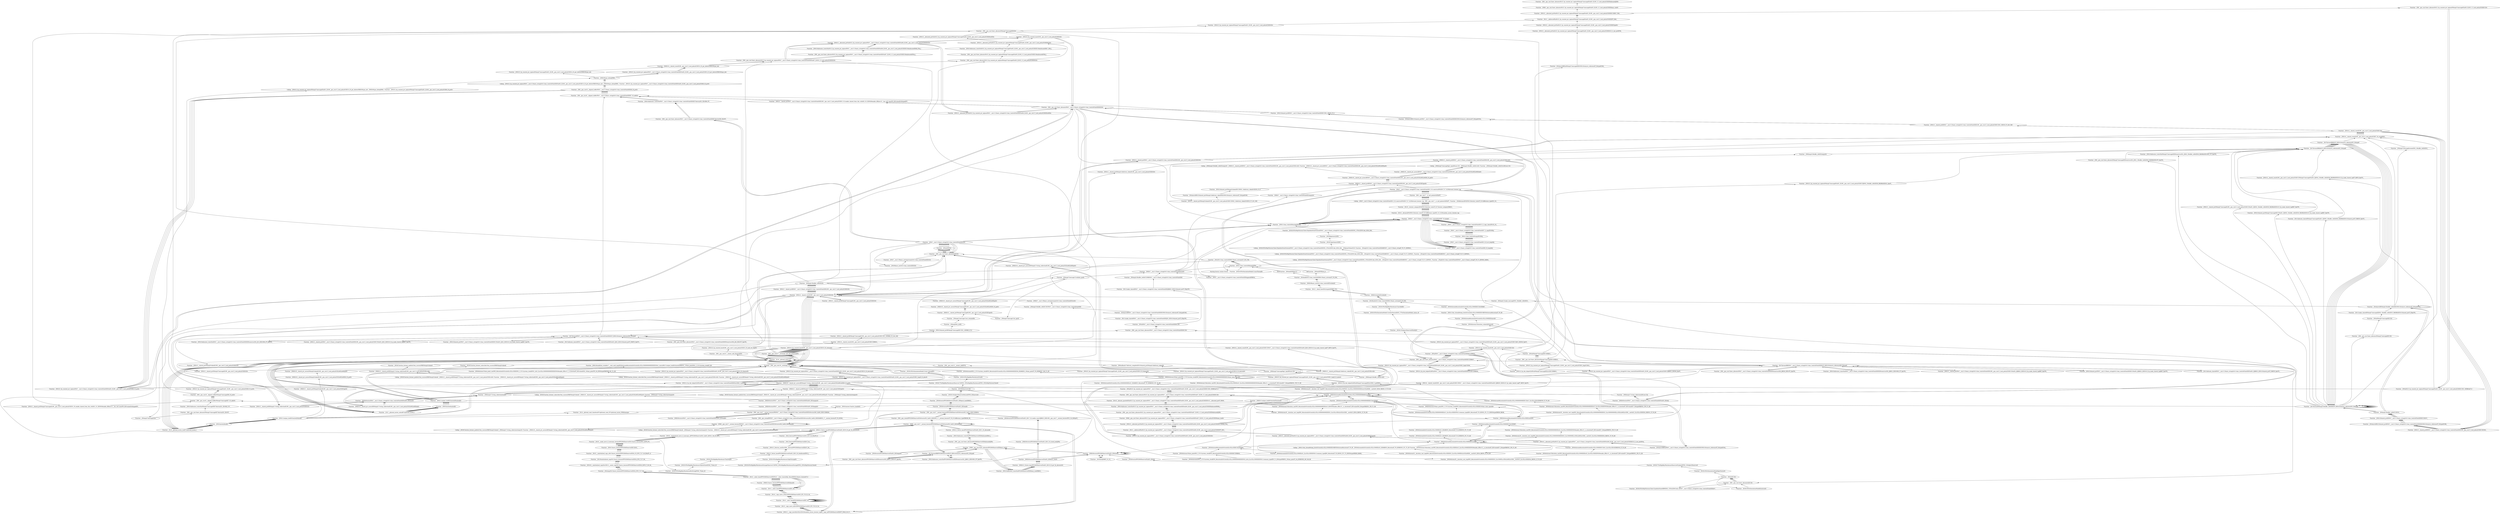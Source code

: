 digraph {
	"Function- _ZN9__gnu_cxx13new_allocatorISt23_Sp_counted_ptr_inplaceIN4mqtt7messageESaIS3_ELNS_12_Lock_policyE2EEEC2Ev"
	"Function- _ZNSaISt23_Sp_counted_ptr_inplaceIN4mqtt7messageESaIS1_ELN9__gnu_cxx12_Lock_policyE2EEEC2IS1_EERKSaIT_E"
	"Function- _ZNSaISt23_Sp_counted_ptr_inplaceIN4mqtt7messageESaIS1_ELN9__gnu_cxx12_Lock_policyE2EEEC2IS1_EERKSaIT_E" -> "Function- _ZN9__gnu_cxx13new_allocatorISt23_Sp_counted_ptr_inplaceIN4mqtt7messageESaIS3_ELNS_12_Lock_policyE2EEEC2Ev" [dir=back]
	"Function- _ZNSt14__shared_countILN9__gnu_cxx12_Lock_policyE2EEC2IN4mqtt7messageESaIS5_EJNS4_10buffer_refIcEES8_RKiRKbEEESt19_Sp_make_shared_tagPT_RKT0_DpOT1_"
	"Function- _ZNSt14__shared_countILN9__gnu_cxx12_Lock_policyE2EEC2IN4mqtt7messageESaIS5_EJNS4_10buffer_refIcEES8_RKiRKbEEESt19_Sp_make_shared_tagPT_RKT0_DpOT1_" -> "Function- _ZNSaISt23_Sp_counted_ptr_inplaceIN4mqtt7messageESaIS1_ELN9__gnu_cxx12_Lock_policyE2EEEC2IS1_EERKSaIT_E" [dir=back]
	"Function- _ZSt7forwardIRKbEOT_RNSt16remove_referenceIS2_E4typeE"
	"Function- _ZSt7forwardIRKbEOT_RNSt16remove_referenceIS2_E4typeE" -> "Function- _ZNSt14__shared_countILN9__gnu_cxx12_Lock_policyE2EEC2IN4mqtt7messageESaIS5_EJNS4_10buffer_refIcEES8_RKiRKbEEESt19_Sp_make_shared_tagPT_RKT0_DpOT1_" [dir=back]
	"Function- _ZSt7forwardIRKiEOT_RNSt16remove_referenceIS2_E4typeE"
	"Function- _ZSt7forwardIRKiEOT_RNSt16remove_referenceIS2_E4typeE" -> "Function- _ZSt7forwardIRKbEOT_RNSt16remove_referenceIS2_E4typeE" [dir=back]
	"Function- _ZSt7forwardIN4mqtt10buffer_refIcEEEOT_RNSt16remove_referenceIS3_E4typeE"
	"Function- _ZSt7forwardIN4mqtt10buffer_refIcEEEOT_RNSt16remove_referenceIS3_E4typeE" -> "Function- _ZSt7forwardIRKiEOT_RNSt16remove_referenceIS2_E4typeE" [dir=back]
	"Function- _ZSt7forwardIN4mqtt10buffer_refIcEEEOT_RNSt16remove_referenceIS3_E4typeE"
	"Function- _ZSt7forwardIN4mqtt10buffer_refIcEEEOT_RNSt16remove_referenceIS3_E4typeE" -> "Function- _ZSt7forwardIN4mqtt10buffer_refIcEEEOT_RNSt16remove_referenceIS3_E4typeE" [dir=back]
	"Function- _ZNSt12__shared_ptrIN4mqtt7messageELN9__gnu_cxx12_Lock_policyE2EEC2ISaIS1_EJNS0_10buffer_refIcEES8_RKiRKbEEESt19_Sp_make_shared_tagRKT_DpOT0_"
	"Function- _ZNSt12__shared_ptrIN4mqtt7messageELN9__gnu_cxx12_Lock_policyE2EEC2ISaIS1_EJNS0_10buffer_refIcEES8_RKiRKbEEESt19_Sp_make_shared_tagRKT_DpOT0_" -> "Function- _ZSt7forwardIN4mqtt10buffer_refIcEEEOT_RNSt16remove_referenceIS3_E4typeE" [dir=back]
	"Function- _ZSt7forwardIRKbEOT_RNSt16remove_referenceIS2_E4typeE"
	"Function- _ZSt7forwardIRKbEOT_RNSt16remove_referenceIS2_E4typeE" -> "Function- _ZNSt12__shared_ptrIN4mqtt7messageELN9__gnu_cxx12_Lock_policyE2EEC2ISaIS1_EJNS0_10buffer_refIcEES8_RKiRKbEEESt19_Sp_make_shared_tagRKT_DpOT0_" [dir=back]
	"Function- _ZSt7forwardIRKiEOT_RNSt16remove_referenceIS2_E4typeE"
	"Function- _ZSt7forwardIRKiEOT_RNSt16remove_referenceIS2_E4typeE" -> "Function- _ZSt7forwardIRKbEOT_RNSt16remove_referenceIS2_E4typeE" [dir=back]
	"Function- _ZSt7forwardIN4mqtt10buffer_refIcEEEOT_RNSt16remove_referenceIS3_E4typeE"
	"Function- _ZSt7forwardIN4mqtt10buffer_refIcEEEOT_RNSt16remove_referenceIS3_E4typeE" -> "Function- _ZSt7forwardIRKiEOT_RNSt16remove_referenceIS2_E4typeE" [dir=back]
	"Function- _ZSt7forwardIN4mqtt10buffer_refIcEEEOT_RNSt16remove_referenceIS3_E4typeE"
	"Function- _ZSt7forwardIN4mqtt10buffer_refIcEEEOT_RNSt16remove_referenceIS3_E4typeE" -> "Function- _ZSt7forwardIN4mqtt10buffer_refIcEEEOT_RNSt16remove_referenceIS3_E4typeE" [dir=back]
	"Function- _ZNSt10shared_ptrIN4mqtt7messageEEC2ISaIS1_EJNS0_10buffer_refIcEES6_RKiRKbEEESt19_Sp_make_shared_tagRKT_DpOT0_"
	"Function- _ZNSt10shared_ptrIN4mqtt7messageEEC2ISaIS1_EJNS0_10buffer_refIcEES6_RKiRKbEEESt19_Sp_make_shared_tagRKT_DpOT0_" -> "Function- _ZSt7forwardIN4mqtt10buffer_refIcEEEOT_RNSt16remove_referenceIS3_E4typeE" [dir=back]
	"Function- _ZSt7forwardIRKbEOT_RNSt16remove_referenceIS2_E4typeE"
	"Function- _ZSt7forwardIRKbEOT_RNSt16remove_referenceIS2_E4typeE" -> "Function- _ZNSt10shared_ptrIN4mqtt7messageEEC2ISaIS1_EJNS0_10buffer_refIcEES6_RKiRKbEEESt19_Sp_make_shared_tagRKT_DpOT0_" [dir=back]
	"Function- _ZSt7forwardIRKiEOT_RNSt16remove_referenceIS2_E4typeE"
	"Function- _ZSt7forwardIRKiEOT_RNSt16remove_referenceIS2_E4typeE" -> "Function- _ZSt7forwardIRKbEOT_RNSt16remove_referenceIS2_E4typeE" [dir=back]
	"Function- _ZSt7forwardIN4mqtt10buffer_refIcEEEOT_RNSt16remove_referenceIS3_E4typeE"
	"Function- _ZSt7forwardIN4mqtt10buffer_refIcEEEOT_RNSt16remove_referenceIS3_E4typeE" -> "Function- _ZSt7forwardIRKiEOT_RNSt16remove_referenceIS2_E4typeE" [dir=back]
	"Function- _ZSt7forwardIN4mqtt10buffer_refIcEEEOT_RNSt16remove_referenceIS3_E4typeE"
	"Function- _ZSt7forwardIN4mqtt10buffer_refIcEEEOT_RNSt16remove_referenceIS3_E4typeE" -> "Function- _ZSt7forwardIN4mqtt10buffer_refIcEEEOT_RNSt16remove_referenceIS3_E4typeE" [dir=back]
	"Function- _ZSt15allocate_sharedIN4mqtt7messageESaIS1_EJNS0_10buffer_refIcEES4_RKiRKbEESt10shared_ptrIT_ERKT0_DpOT1_"
	"Function- _ZSt15allocate_sharedIN4mqtt7messageESaIS1_EJNS0_10buffer_refIcEES4_RKiRKbEESt10shared_ptrIT_ERKT0_DpOT1_" -> "Function- _ZSt7forwardIN4mqtt10buffer_refIcEEEOT_RNSt16remove_referenceIS3_E4typeE" [dir=back]
	"Function- _ZSt7forwardIRKbEOT_RNSt16remove_referenceIS2_E4typeE"
	"Function- _ZSt7forwardIRKbEOT_RNSt16remove_referenceIS2_E4typeE" -> "Function- _ZSt15allocate_sharedIN4mqtt7messageESaIS1_EJNS0_10buffer_refIcEES4_RKiRKbEESt10shared_ptrIT_ERKT0_DpOT1_" [dir=back]
	"Function- _ZSt7forwardIRKiEOT_RNSt16remove_referenceIS2_E4typeE"
	"Function- _ZSt7forwardIRKiEOT_RNSt16remove_referenceIS2_E4typeE" -> "Function- _ZSt7forwardIRKbEOT_RNSt16remove_referenceIS2_E4typeE" [dir=back]
	"Function- _ZSt7forwardIN4mqtt10buffer_refIcEEEOT_RNSt16remove_referenceIS3_E4typeE"
	"Function- _ZSt7forwardIN4mqtt10buffer_refIcEEEOT_RNSt16remove_referenceIS3_E4typeE" -> "Function- _ZSt7forwardIRKiEOT_RNSt16remove_referenceIS2_E4typeE" [dir=back]
	"Function- _ZSt7forwardIN4mqtt10buffer_refIcEEEOT_RNSt16remove_referenceIS3_E4typeE"
	"Function- _ZSt7forwardIN4mqtt10buffer_refIcEEEOT_RNSt16remove_referenceIS3_E4typeE" -> "Function- _ZSt7forwardIN4mqtt10buffer_refIcEEEOT_RNSt16remove_referenceIS3_E4typeE" [dir=back]
	"Function- _ZN9__gnu_cxx13new_allocatorIN4mqtt7messageEEC2Ev"
	"Function- _ZN9__gnu_cxx13new_allocatorIN4mqtt7messageEEC2Ev" -> "Function- _ZSt7forwardIN4mqtt10buffer_refIcEEEOT_RNSt16remove_referenceIS3_E4typeE" [dir=back]
	"Function- _ZNSaIN4mqtt7messageEEC2Ev"
	"Function- _ZNSaIN4mqtt7messageEEC2Ev" -> "Function- _ZN9__gnu_cxx13new_allocatorIN4mqtt7messageEEC2Ev" [dir=back]
	"Function- _ZSt11make_sharedIN4mqtt7messageEJNS0_10buffer_refIcEES3_RKiRKbEESt10shared_ptrIT_EDpOT0_"
	"Function- _ZSt11make_sharedIN4mqtt7messageEJNS0_10buffer_refIcEES3_RKiRKbEESt10shared_ptrIT_EDpOT0_" -> "Function- _ZNSaIN4mqtt7messageEEC2Ev" [dir=back]
	"Function- _ZSt4moveIRN4mqtt10buffer_refIcEEEONSt16remove_referenceIT_E4typeEOS5_"
	"Function- _ZSt4moveIRN4mqtt10buffer_refIcEEEONSt16remove_referenceIT_E4typeEOS5_" -> "Function- _ZSt11make_sharedIN4mqtt7messageEJNS0_10buffer_refIcEES3_RKiRKbEESt10shared_ptrIT_EDpOT0_" [dir=back]
	"Function- _ZSt4moveIRN4mqtt10buffer_refIcEEEONSt16remove_referenceIT_E4typeEOS5_"
	"Function- _ZSt4moveIRN4mqtt10buffer_refIcEEEONSt16remove_referenceIT_E4typeEOS5_" -> "Function- _ZSt4moveIRN4mqtt10buffer_refIcEEEONSt16remove_referenceIT_E4typeEOS5_" [dir=back]
	"Function- _ZN4mqtt7message6createENS_10buffer_refIcEES2_"
	"Function- _ZN4mqtt7message6createENS_10buffer_refIcEES2_" -> "Function- _ZSt4moveIRN4mqtt10buffer_refIcEEEONSt16remove_referenceIT_E4typeEOS5_" [dir=back]
	"Function- _ZNSt14__shared_countILN9__gnu_cxx12_Lock_policyE2EE7_M_swapERS2_"
	"Function- _ZNSt14__shared_countILN9__gnu_cxx12_Lock_policyE2EE7_M_swapERS2_" -> "Function- _ZN4mqtt7message6createENS_10buffer_refIcEES2_" [dir=back]
	"Function- _ZNSt14__shared_countILN9__gnu_cxx12_Lock_policyE2EEC2Ev"
	"Function- _ZNSt14__shared_countILN9__gnu_cxx12_Lock_policyE2EEC2Ev" -> "Function- _ZNSt14__shared_countILN9__gnu_cxx12_Lock_policyE2EE7_M_swapERS2_" [dir=back]
	"Function- _ZNSt12__shared_ptrIKNSt7__cxx1112basic_stringIcSt11char_traitsIcESaIcEEELN9__gnu_cxx12_Lock_policyE2EEC2EOS9_"
	"Function- _ZNSt12__shared_ptrIKNSt7__cxx1112basic_stringIcSt11char_traitsIcESaIcEEELN9__gnu_cxx12_Lock_policyE2EEC2EOS9_" -> "Function- _ZNSt14__shared_countILN9__gnu_cxx12_Lock_policyE2EEC2Ev" [dir=back]
	"Function- _ZSt4moveIRSt10shared_ptrIKNSt7__cxx1112basic_stringIcSt11char_traitsIcESaIcEEEEEONSt16remove_referenceIT_E4typeEOSB_"
	"Function- _ZSt4moveIRSt10shared_ptrIKNSt7__cxx1112basic_stringIcSt11char_traitsIcESaIcEEEEEONSt16remove_referenceIT_E4typeEOSB_" -> "Function- _ZNSt12__shared_ptrIKNSt7__cxx1112basic_stringIcSt11char_traitsIcESaIcEEELN9__gnu_cxx12_Lock_policyE2EEC2EOS9_" [dir=back]
	"Function- _ZNSt10shared_ptrIKNSt7__cxx1112basic_stringIcSt11char_traitsIcESaIcEEEEC2EOS7_"
	"Function- _ZNSt10shared_ptrIKNSt7__cxx1112basic_stringIcSt11char_traitsIcESaIcEEEEC2EOS7_" -> "Function- _ZSt4moveIRSt10shared_ptrIKNSt7__cxx1112basic_stringIcSt11char_traitsIcESaIcEEEEEONSt16remove_referenceIT_E4typeEOSB_" [dir=back]
	"Function- _ZN4mqtt10buffer_refIcEC2EOS1_"
	"Function- _ZN4mqtt10buffer_refIcEC2EOS1_" -> "Function- _ZNSt10shared_ptrIKNSt7__cxx1112basic_stringIcSt11char_traitsIcESaIcEEEEC2EOS7_" [dir=back]
	"Function- _ZSt4moveIRN4mqtt10buffer_refIcEEEONSt16remove_referenceIT_E4typeEOS5_"
	"Function- _ZSt4moveIRN4mqtt10buffer_refIcEEEONSt16remove_referenceIT_E4typeEOS5_" -> "Function- _ZN4mqtt10buffer_refIcEC2EOS1_" [dir=back]
	"Function- _ZNSt14__shared_countILN9__gnu_cxx12_Lock_policyE2EE7_M_swapERS2_"
	"Function- _ZNSt14__shared_countILN9__gnu_cxx12_Lock_policyE2EE7_M_swapERS2_" -> "Function- _ZSt4moveIRN4mqtt10buffer_refIcEEEONSt16remove_referenceIT_E4typeEOS5_" [dir=back]
	"Function- _ZNSt14__shared_countILN9__gnu_cxx12_Lock_policyE2EEC2Ev"
	"Function- _ZNSt14__shared_countILN9__gnu_cxx12_Lock_policyE2EEC2Ev" -> "Function- _ZNSt14__shared_countILN9__gnu_cxx12_Lock_policyE2EE7_M_swapERS2_" [dir=back]
	"Function- _ZNSt12__shared_ptrIKNSt7__cxx1112basic_stringIcSt11char_traitsIcESaIcEEELN9__gnu_cxx12_Lock_policyE2EEC2EOS9_"
	"Function- _ZNSt12__shared_ptrIKNSt7__cxx1112basic_stringIcSt11char_traitsIcESaIcEEELN9__gnu_cxx12_Lock_policyE2EEC2EOS9_" -> "Function- _ZNSt14__shared_countILN9__gnu_cxx12_Lock_policyE2EEC2Ev" [dir=back]
	"Function- _ZSt4moveIRSt10shared_ptrIKNSt7__cxx1112basic_stringIcSt11char_traitsIcESaIcEEEEEONSt16remove_referenceIT_E4typeEOSB_"
	"Function- _ZSt4moveIRSt10shared_ptrIKNSt7__cxx1112basic_stringIcSt11char_traitsIcESaIcEEEEEONSt16remove_referenceIT_E4typeEOSB_" -> "Function- _ZNSt12__shared_ptrIKNSt7__cxx1112basic_stringIcSt11char_traitsIcESaIcEEELN9__gnu_cxx12_Lock_policyE2EEC2EOS9_" [dir=back]
	"Function- _ZNSt10shared_ptrIKNSt7__cxx1112basic_stringIcSt11char_traitsIcESaIcEEEEC2EOS7_"
	"Function- _ZNSt10shared_ptrIKNSt7__cxx1112basic_stringIcSt11char_traitsIcESaIcEEEEC2EOS7_" -> "Function- _ZSt4moveIRSt10shared_ptrIKNSt7__cxx1112basic_stringIcSt11char_traitsIcESaIcEEEEEONSt16remove_referenceIT_E4typeEOSB_" [dir=back]
	"Function- _ZN4mqtt10buffer_refIcEC2EOS1_"
	"Function- _ZN4mqtt10buffer_refIcEC2EOS1_" -> "Function- _ZNSt10shared_ptrIKNSt7__cxx1112basic_stringIcSt11char_traitsIcESaIcEEEEC2EOS7_" [dir=back]
	"Function- _ZSt4moveIRN4mqtt10buffer_refIcEEEONSt16remove_referenceIT_E4typeEOS5_"
	"Function- _ZSt4moveIRN4mqtt10buffer_refIcEEEONSt16remove_referenceIT_E4typeEOS5_" -> "Function- _ZN4mqtt10buffer_refIcEC2EOS1_" [dir=back]
	"Function- _ZN4mqtt12make_messageENS_10buffer_refIcEES1_"
	"Function- _ZN4mqtt12make_messageENS_10buffer_refIcEES1_" -> "Function- _ZSt4moveIRN4mqtt10buffer_refIcEEEONSt16remove_referenceIT_E4typeEOS5_" [dir=back]
	"Function- _ZNSt14__shared_countILN9__gnu_cxx12_Lock_policyE2EED2Ev"
	"Function- _ZNSt14__shared_countILN9__gnu_cxx12_Lock_policyE2EED2Ev" -> "Function- _ZN4mqtt12make_messageENS_10buffer_refIcEES1_" [dir=back]
	"Function- _ZNSt12__shared_ptrINSt7__cxx1112basic_stringIcSt11char_traitsIcESaIcEEELN9__gnu_cxx12_Lock_policyE2EED2Ev"
	"Function- _ZNSt12__shared_ptrINSt7__cxx1112basic_stringIcSt11char_traitsIcESaIcEEELN9__gnu_cxx12_Lock_policyE2EED2Ev" -> "Function- _ZNSt14__shared_countILN9__gnu_cxx12_Lock_policyE2EED2Ev" [dir=back]
	"Function- _ZNSt14__shared_countILN9__gnu_cxx12_Lock_policyE2EE7_M_swapERS2_"
	"Function- _ZNSt14__shared_countILN9__gnu_cxx12_Lock_policyE2EE7_M_swapERS2_" -> "Function- _ZNSt12__shared_ptrINSt7__cxx1112basic_stringIcSt11char_traitsIcESaIcEEELN9__gnu_cxx12_Lock_policyE2EED2Ev" [dir=back]
	"Function- _ZNSt14__shared_countILN9__gnu_cxx12_Lock_policyE2EEC2Ev"
	"Function- _ZNSt14__shared_countILN9__gnu_cxx12_Lock_policyE2EEC2Ev" -> "Function- _ZNSt14__shared_countILN9__gnu_cxx12_Lock_policyE2EE7_M_swapERS2_" [dir=back]
	"Function- _ZNSt12__shared_ptrIKNSt7__cxx1112basic_stringIcSt11char_traitsIcESaIcEEELN9__gnu_cxx12_Lock_policyE2EEC2IS5_vEEOS_IT_LS8_2EE"
	"Function- _ZNSt12__shared_ptrIKNSt7__cxx1112basic_stringIcSt11char_traitsIcESaIcEEELN9__gnu_cxx12_Lock_policyE2EEC2IS5_vEEOS_IT_LS8_2EE" -> "Function- _ZNSt14__shared_countILN9__gnu_cxx12_Lock_policyE2EEC2Ev" [dir=back]
	"Function- _ZSt4moveIRSt10shared_ptrINSt7__cxx1112basic_stringIcSt11char_traitsIcESaIcEEEEEONSt16remove_referenceIT_E4typeEOSA_"
	"Function- _ZSt4moveIRSt10shared_ptrINSt7__cxx1112basic_stringIcSt11char_traitsIcESaIcEEEEEONSt16remove_referenceIT_E4typeEOSA_" -> "Function- _ZNSt12__shared_ptrIKNSt7__cxx1112basic_stringIcSt11char_traitsIcESaIcEEELN9__gnu_cxx12_Lock_policyE2EEC2IS5_vEEOS_IT_LS8_2EE" [dir=back]
	"Function- _ZNSt10shared_ptrIKNSt7__cxx1112basic_stringIcSt11char_traitsIcESaIcEEEEC2IS5_vEEOS_IT_E"
	"Function- _ZNSt10shared_ptrIKNSt7__cxx1112basic_stringIcSt11char_traitsIcESaIcEEEEC2IS5_vEEOS_IT_E" -> "Function- _ZSt4moveIRSt10shared_ptrINSt7__cxx1112basic_stringIcSt11char_traitsIcESaIcEEEEEONSt16remove_referenceIT_E4typeEOSA_" [dir=back]
	"Function- _ZN9__gnu_cxx13new_allocatorINSt7__cxx1112basic_stringIcSt11char_traitsIcESaIcEEEED2Ev"
	"Function- _ZN9__gnu_cxx13new_allocatorINSt7__cxx1112basic_stringIcSt11char_traitsIcESaIcEEEED2Ev" -> "Function- _ZNSt10shared_ptrIKNSt7__cxx1112basic_stringIcSt11char_traitsIcESaIcEEEEC2IS5_vEEOS_IT_E" [dir=back]
	"Function- _ZNSt12__shared_ptrINSt7__cxx1112basic_stringIcSt11char_traitsIcESaIcEEELN9__gnu_cxx12_Lock_policyE2EE31_M_enable_shared_from_this_withIS5_S5_EENSt9enable_ifIXntsr15__has_esft_baseIT0_EE5valueEvE4typeEPT_"
	"Function- _ZNSt12__shared_ptrINSt7__cxx1112basic_stringIcSt11char_traitsIcESaIcEEELN9__gnu_cxx12_Lock_policyE2EE31_M_enable_shared_from_this_withIS5_S5_EENSt9enable_ifIXntsr15__has_esft_baseIT0_EE5valueEvE4typeEPT_" -> "Function- _ZN9__gnu_cxx13new_allocatorINSt7__cxx1112basic_stringIcSt11char_traitsIcESaIcEEEED2Ev" [dir=back]
	"Function- _ZN9__gnu_cxx16__aligned_bufferINSt7__cxx1112basic_stringIcSt11char_traitsIcESaIcEEEE7_M_addrEv"
	"Function- _ZN9__gnu_cxx16__aligned_bufferINSt7__cxx1112basic_stringIcSt11char_traitsIcESaIcEEEE7_M_addrEv" -> "Function- _ZNSt12__shared_ptrINSt7__cxx1112basic_stringIcSt11char_traitsIcESaIcEEELN9__gnu_cxx12_Lock_policyE2EE31_M_enable_shared_from_this_withIS5_S5_EENSt9enable_ifIXntsr15__has_esft_baseIT0_EE5valueEvE4typeEPT_" [dir=back]
	"Function- _ZN9__gnu_cxx16__aligned_bufferINSt7__cxx1112basic_stringIcSt11char_traitsIcESaIcEEEE6_M_ptrEv"
	"Function- _ZN9__gnu_cxx16__aligned_bufferINSt7__cxx1112basic_stringIcSt11char_traitsIcESaIcEEEE6_M_ptrEv" -> "Function- _ZN9__gnu_cxx16__aligned_bufferINSt7__cxx1112basic_stringIcSt11char_traitsIcESaIcEEEE7_M_addrEv" [dir=back]
	"Calling- _ZNSt23_Sp_counted_ptr_inplaceINSt7__cxx1112basic_stringIcSt11char_traitsIcESaIcEEESaIS5_ELN9__gnu_cxx12_Lock_policyE2EE14_M_get_deleterERKSt9type_info _ZNKSt9type_infoeqERKS_ Function- _ZNSt23_Sp_counted_ptr_inplaceINSt7__cxx1112basic_stringIcSt11char_traitsIcESaIcEEESaIS5_ELN9__gnu_cxx12_Lock_policyE2EE6_M_ptrEv"
	"Calling- _ZNSt23_Sp_counted_ptr_inplaceINSt7__cxx1112basic_stringIcSt11char_traitsIcESaIcEEESaIS5_ELN9__gnu_cxx12_Lock_policyE2EE14_M_get_deleterERKSt9type_info _ZNKSt9type_infoeqERKS_ Function- _ZNSt23_Sp_counted_ptr_inplaceINSt7__cxx1112basic_stringIcSt11char_traitsIcESaIcEEESaIS5_ELN9__gnu_cxx12_Lock_policyE2EE6_M_ptrEv" -> "Function- _ZN9__gnu_cxx16__aligned_bufferINSt7__cxx1112basic_stringIcSt11char_traitsIcESaIcEEEE6_M_ptrEv" [dir=back]
	"Function- _ZNKSt9type_infoeqERKS_"
	"Function- _ZNKSt9type_infoeqERKS_" -> "Calling- _ZNSt23_Sp_counted_ptr_inplaceINSt7__cxx1112basic_stringIcSt11char_traitsIcESaIcEEESaIS5_ELN9__gnu_cxx12_Lock_policyE2EE14_M_get_deleterERKSt9type_info _ZNKSt9type_infoeqERKS_ Function- _ZNSt23_Sp_counted_ptr_inplaceINSt7__cxx1112basic_stringIcSt11char_traitsIcESaIcEEESaIS5_ELN9__gnu_cxx12_Lock_policyE2EE6_M_ptrEv" [dir=back]
	"Function- _ZNSt23_Sp_counted_ptr_inplaceINSt7__cxx1112basic_stringIcSt11char_traitsIcESaIcEEESaIS5_ELN9__gnu_cxx12_Lock_policyE2EE14_M_get_deleterERKSt9type_info"
	"Function- _ZNSt23_Sp_counted_ptr_inplaceINSt7__cxx1112basic_stringIcSt11char_traitsIcESaIcEEESaIS5_ELN9__gnu_cxx12_Lock_policyE2EE14_M_get_deleterERKSt9type_info" -> "Function- _ZNKSt9type_infoeqERKS_" [dir=back]
	"Function- _ZNKSt14__shared_countILN9__gnu_cxx12_Lock_policyE2EE14_M_get_deleterERKSt9type_info"
	"Function- _ZNKSt14__shared_countILN9__gnu_cxx12_Lock_policyE2EE14_M_get_deleterERKSt9type_info" -> "Function- _ZNSt23_Sp_counted_ptr_inplaceINSt7__cxx1112basic_stringIcSt11char_traitsIcESaIcEEESaIS5_ELN9__gnu_cxx12_Lock_policyE2EE14_M_get_deleterERKSt9type_info" [dir=back]
	"Function- _ZN9__gnu_cxx13new_allocatorISt23_Sp_counted_ptr_inplaceINSt7__cxx1112basic_stringIcSt11char_traitsIcESaIcEEESaIS7_ELNS_12_Lock_policyE2EEED2Ev"
	"Function- _ZN9__gnu_cxx13new_allocatorISt23_Sp_counted_ptr_inplaceINSt7__cxx1112basic_stringIcSt11char_traitsIcESaIcEEESaIS7_ELNS_12_Lock_policyE2EEED2Ev" -> "Function- _ZNKSt14__shared_countILN9__gnu_cxx12_Lock_policyE2EE14_M_get_deleterERKSt9type_info" [dir=back]
	"Function- _ZNSt15__allocated_ptrISaISt23_Sp_counted_ptr_inplaceINSt7__cxx1112basic_stringIcSt11char_traitsIcESaIcEEESaIS6_ELN9__gnu_cxx12_Lock_policyE2EEEED2Ev"
	"Function- _ZNSt15__allocated_ptrISaISt23_Sp_counted_ptr_inplaceINSt7__cxx1112basic_stringIcSt11char_traitsIcESaIcEEESaIS6_ELN9__gnu_cxx12_Lock_policyE2EEEED2Ev" -> "Function- _ZN9__gnu_cxx13new_allocatorISt23_Sp_counted_ptr_inplaceINSt7__cxx1112basic_stringIcSt11char_traitsIcESaIcEEESaIS7_ELNS_12_Lock_policyE2EEED2Ev" [dir=back]
	"Function- _ZNSt15__allocated_ptrISaISt23_Sp_counted_ptr_inplaceINSt7__cxx1112basic_stringIcSt11char_traitsIcESaIcEEESaIS6_ELN9__gnu_cxx12_Lock_policyE2EEEEaSEDn"
	"Function- _ZNSt15__allocated_ptrISaISt23_Sp_counted_ptr_inplaceINSt7__cxx1112basic_stringIcSt11char_traitsIcESaIcEEESaIS6_ELN9__gnu_cxx12_Lock_policyE2EEEEaSEDn" -> "Function- _ZNSt15__allocated_ptrISaISt23_Sp_counted_ptr_inplaceINSt7__cxx1112basic_stringIcSt11char_traitsIcESaIcEEESaIS6_ELN9__gnu_cxx12_Lock_policyE2EEEED2Ev" [dir=back]
	"Function- _ZN9__gnu_cxx13new_allocatorINSt7__cxx1112basic_stringIcSt11char_traitsIcESaIcEEEED2Ev"
	"Function- _ZN9__gnu_cxx13new_allocatorINSt7__cxx1112basic_stringIcSt11char_traitsIcESaIcEEEED2Ev" -> "Function- _ZNSt15__allocated_ptrISaISt23_Sp_counted_ptr_inplaceINSt7__cxx1112basic_stringIcSt11char_traitsIcESaIcEEESaIS6_ELN9__gnu_cxx12_Lock_policyE2EEEEaSEDn" [dir=back]
	"Function- _ZSt7forwardINSt7__cxx1112basic_stringIcSt11char_traitsIcESaIcEEEEOT_RNSt16remove_referenceIS6_E4typeE"
	"Function- _ZSt7forwardINSt7__cxx1112basic_stringIcSt11char_traitsIcESaIcEEEEOT_RNSt16remove_referenceIS6_E4typeE" -> "Function- _ZN9__gnu_cxx13new_allocatorINSt7__cxx1112basic_stringIcSt11char_traitsIcESaIcEEEED2Ev" [dir=back]
	"Function- _ZN9__gnu_cxx13new_allocatorINSt7__cxx1112basic_stringIcSt11char_traitsIcESaIcEEEE9constructIS6_JS6_EEEvPT_DpOT0_"
	"Function- _ZN9__gnu_cxx13new_allocatorINSt7__cxx1112basic_stringIcSt11char_traitsIcESaIcEEEE9constructIS6_JS6_EEEvPT_DpOT0_" -> "Function- _ZSt7forwardINSt7__cxx1112basic_stringIcSt11char_traitsIcESaIcEEEEOT_RNSt16remove_referenceIS6_E4typeE" [dir=back]
	"Function- _ZSt7forwardINSt7__cxx1112basic_stringIcSt11char_traitsIcESaIcEEEEOT_RNSt16remove_referenceIS6_E4typeE"
	"Function- _ZSt7forwardINSt7__cxx1112basic_stringIcSt11char_traitsIcESaIcEEEEOT_RNSt16remove_referenceIS6_E4typeE" -> "Function- _ZN9__gnu_cxx13new_allocatorINSt7__cxx1112basic_stringIcSt11char_traitsIcESaIcEEEE9constructIS6_JS6_EEEvPT_DpOT0_" [dir=back]
	"Function- _ZNSt16allocator_traitsISaINSt7__cxx1112basic_stringIcSt11char_traitsIcESaIcEEEEE9constructIS5_JS5_EEEvRS6_PT_DpOT0_"
	"Function- _ZNSt16allocator_traitsISaINSt7__cxx1112basic_stringIcSt11char_traitsIcESaIcEEEEE9constructIS5_JS5_EEEvRS6_PT_DpOT0_" -> "Function- _ZSt7forwardINSt7__cxx1112basic_stringIcSt11char_traitsIcESaIcEEEEOT_RNSt16remove_referenceIS6_E4typeE" [dir=back]
	"Function- _ZSt7forwardINSt7__cxx1112basic_stringIcSt11char_traitsIcESaIcEEEEOT_RNSt16remove_referenceIS6_E4typeE"
	"Function- _ZSt7forwardINSt7__cxx1112basic_stringIcSt11char_traitsIcESaIcEEEEOT_RNSt16remove_referenceIS6_E4typeE" -> "Function- _ZNSt16allocator_traitsISaINSt7__cxx1112basic_stringIcSt11char_traitsIcESaIcEEEEE9constructIS5_JS5_EEEvRS6_PT_DpOT0_" [dir=back]
	"Function- _ZN9__gnu_cxx16__aligned_bufferINSt7__cxx1112basic_stringIcSt11char_traitsIcESaIcEEEE7_M_addrEv"
	"Function- _ZN9__gnu_cxx16__aligned_bufferINSt7__cxx1112basic_stringIcSt11char_traitsIcESaIcEEEE7_M_addrEv" -> "Function- _ZSt7forwardINSt7__cxx1112basic_stringIcSt11char_traitsIcESaIcEEEEOT_RNSt16remove_referenceIS6_E4typeE" [dir=back]
	"Function- _ZN9__gnu_cxx16__aligned_bufferINSt7__cxx1112basic_stringIcSt11char_traitsIcESaIcEEEE6_M_ptrEv"
	"Function- _ZN9__gnu_cxx16__aligned_bufferINSt7__cxx1112basic_stringIcSt11char_traitsIcESaIcEEEE6_M_ptrEv" -> "Function- _ZN9__gnu_cxx16__aligned_bufferINSt7__cxx1112basic_stringIcSt11char_traitsIcESaIcEEEE7_M_addrEv" [dir=back]
	"Function- _ZNSt23_Sp_counted_ptr_inplaceINSt7__cxx1112basic_stringIcSt11char_traitsIcESaIcEEESaIS5_ELN9__gnu_cxx12_Lock_policyE2EE6_M_ptrEv"
	"Function- _ZNSt23_Sp_counted_ptr_inplaceINSt7__cxx1112basic_stringIcSt11char_traitsIcESaIcEEESaIS5_ELN9__gnu_cxx12_Lock_policyE2EE6_M_ptrEv" -> "Function- _ZN9__gnu_cxx16__aligned_bufferINSt7__cxx1112basic_stringIcSt11char_traitsIcESaIcEEEE6_M_ptrEv" [dir=back]
	"Function- _ZN9__gnu_cxx13new_allocatorINSt7__cxx1112basic_stringIcSt11char_traitsIcESaIcEEEED2Ev"
	"Function- _ZN9__gnu_cxx13new_allocatorINSt7__cxx1112basic_stringIcSt11char_traitsIcESaIcEEEED2Ev" -> "Function- _ZNSt23_Sp_counted_ptr_inplaceINSt7__cxx1112basic_stringIcSt11char_traitsIcESaIcEEESaIS5_ELN9__gnu_cxx12_Lock_policyE2EE6_M_ptrEv" [dir=back]
	"Function- _ZN9__gnu_cxx13new_allocatorINSt7__cxx1112basic_stringIcSt11char_traitsIcESaIcEEEEC2ERKS7_"
	"Function- _ZN9__gnu_cxx13new_allocatorINSt7__cxx1112basic_stringIcSt11char_traitsIcESaIcEEEEC2ERKS7_" -> "Function- _ZN9__gnu_cxx13new_allocatorINSt7__cxx1112basic_stringIcSt11char_traitsIcESaIcEEEED2Ev" [dir=back]
	"Function- _ZNSaINSt7__cxx1112basic_stringIcSt11char_traitsIcESaIcEEEEC2ERKS5_"
	"Function- _ZNSaINSt7__cxx1112basic_stringIcSt11char_traitsIcESaIcEEEEC2ERKS5_" -> "Function- _ZN9__gnu_cxx13new_allocatorINSt7__cxx1112basic_stringIcSt11char_traitsIcESaIcEEEEC2ERKS7_" [dir=back]
	"Function- _ZNSt14_Sp_ebo_helperILi0ESaINSt7__cxx1112basic_stringIcSt11char_traitsIcESaIcEEEELb1EEC2ERKS6_"
	"Function- _ZNSt14_Sp_ebo_helperILi0ESaINSt7__cxx1112basic_stringIcSt11char_traitsIcESaIcEEEELb1EEC2ERKS6_" -> "Function- _ZNSaINSt7__cxx1112basic_stringIcSt11char_traitsIcESaIcEEEEC2ERKS5_" [dir=back]
	"Function- _ZNSt23_Sp_counted_ptr_inplaceINSt7__cxx1112basic_stringIcSt11char_traitsIcESaIcEEESaIS5_ELN9__gnu_cxx12_Lock_policyE2EE5_ImplC2ES6_"
	"Function- _ZNSt23_Sp_counted_ptr_inplaceINSt7__cxx1112basic_stringIcSt11char_traitsIcESaIcEEESaIS5_ELN9__gnu_cxx12_Lock_policyE2EE5_ImplC2ES6_" -> "Function- _ZNSt14_Sp_ebo_helperILi0ESaINSt7__cxx1112basic_stringIcSt11char_traitsIcESaIcEEEELb1EEC2ERKS6_" [dir=back]
	"Function- _ZN9__gnu_cxx13new_allocatorINSt7__cxx1112basic_stringIcSt11char_traitsIcESaIcEEEEC2ERKS7_"
	"Function- _ZN9__gnu_cxx13new_allocatorINSt7__cxx1112basic_stringIcSt11char_traitsIcESaIcEEEEC2ERKS7_" -> "Function- _ZNSt23_Sp_counted_ptr_inplaceINSt7__cxx1112basic_stringIcSt11char_traitsIcESaIcEEESaIS5_ELN9__gnu_cxx12_Lock_policyE2EE5_ImplC2ES6_" [dir=back]
	"Function- _ZNSaINSt7__cxx1112basic_stringIcSt11char_traitsIcESaIcEEEEC2ERKS5_"
	"Function- _ZNSaINSt7__cxx1112basic_stringIcSt11char_traitsIcESaIcEEEEC2ERKS5_" -> "Function- _ZN9__gnu_cxx13new_allocatorINSt7__cxx1112basic_stringIcSt11char_traitsIcESaIcEEEEC2ERKS7_" [dir=back]
	"Function- _ZNSt16_Sp_counted_baseILN9__gnu_cxx12_Lock_policyE2EEC2Ev"
	"Function- _ZNSt16_Sp_counted_baseILN9__gnu_cxx12_Lock_policyE2EEC2Ev" -> "Function- _ZNSaINSt7__cxx1112basic_stringIcSt11char_traitsIcESaIcEEEEC2ERKS5_" [dir=back]
	"Function- _ZNSt23_Sp_counted_ptr_inplaceINSt7__cxx1112basic_stringIcSt11char_traitsIcESaIcEEESaIS5_ELN9__gnu_cxx12_Lock_policyE2EEC2IJS5_EEES6_DpOT_"
	"Function- _ZNSt23_Sp_counted_ptr_inplaceINSt7__cxx1112basic_stringIcSt11char_traitsIcESaIcEEESaIS5_ELN9__gnu_cxx12_Lock_policyE2EEC2IJS5_EEES6_DpOT_" -> "Function- _ZNSt16_Sp_counted_baseILN9__gnu_cxx12_Lock_policyE2EEC2Ev" [dir=back]
	"Function- _ZSt7forwardINSt7__cxx1112basic_stringIcSt11char_traitsIcESaIcEEEEOT_RNSt16remove_referenceIS6_E4typeE"
	"Function- _ZSt7forwardINSt7__cxx1112basic_stringIcSt11char_traitsIcESaIcEEEEOT_RNSt16remove_referenceIS6_E4typeE" -> "Function- _ZNSt23_Sp_counted_ptr_inplaceINSt7__cxx1112basic_stringIcSt11char_traitsIcESaIcEEESaIS5_ELN9__gnu_cxx12_Lock_policyE2EEC2IJS5_EEES6_DpOT_" [dir=back]
	"Function- _ZN9__gnu_cxx13new_allocatorINSt7__cxx1112basic_stringIcSt11char_traitsIcESaIcEEEEC2ERKS7_"
	"Function- _ZN9__gnu_cxx13new_allocatorINSt7__cxx1112basic_stringIcSt11char_traitsIcESaIcEEEEC2ERKS7_" -> "Function- _ZSt7forwardINSt7__cxx1112basic_stringIcSt11char_traitsIcESaIcEEEEOT_RNSt16remove_referenceIS6_E4typeE" [dir=back]
	"Function- _ZNSaINSt7__cxx1112basic_stringIcSt11char_traitsIcESaIcEEEEC2ERKS5_"
	"Function- _ZNSaINSt7__cxx1112basic_stringIcSt11char_traitsIcESaIcEEEEC2ERKS5_" -> "Function- _ZN9__gnu_cxx13new_allocatorINSt7__cxx1112basic_stringIcSt11char_traitsIcESaIcEEEEC2ERKS7_" [dir=back]
	"Function- _ZSt4moveIRKSaINSt7__cxx1112basic_stringIcSt11char_traitsIcESaIcEEEEEONSt16remove_referenceIT_E4typeEOSA_"
	"Function- _ZSt4moveIRKSaINSt7__cxx1112basic_stringIcSt11char_traitsIcESaIcEEEEEONSt16remove_referenceIT_E4typeEOSA_" -> "Function- _ZNSaINSt7__cxx1112basic_stringIcSt11char_traitsIcESaIcEEEEC2ERKS5_" [dir=back]
	"Function- _ZNSt15__allocated_ptrISaISt23_Sp_counted_ptr_inplaceINSt7__cxx1112basic_stringIcSt11char_traitsIcESaIcEEESaIS6_ELN9__gnu_cxx12_Lock_policyE2EEEE10_S_raw_ptrEPSA_"
	"Function- _ZNSt15__allocated_ptrISaISt23_Sp_counted_ptr_inplaceINSt7__cxx1112basic_stringIcSt11char_traitsIcESaIcEEESaIS6_ELN9__gnu_cxx12_Lock_policyE2EEEE10_S_raw_ptrEPSA_" -> "Function- _ZSt4moveIRKSaINSt7__cxx1112basic_stringIcSt11char_traitsIcESaIcEEEEEONSt16remove_referenceIT_E4typeEOSA_" [dir=back]
	"Function- _ZNSt15__allocated_ptrISaISt23_Sp_counted_ptr_inplaceINSt7__cxx1112basic_stringIcSt11char_traitsIcESaIcEEESaIS6_ELN9__gnu_cxx12_Lock_policyE2EEEE3getEv"
	"Function- _ZNSt15__allocated_ptrISaISt23_Sp_counted_ptr_inplaceINSt7__cxx1112basic_stringIcSt11char_traitsIcESaIcEEESaIS6_ELN9__gnu_cxx12_Lock_policyE2EEEE3getEv" -> "Function- _ZNSt15__allocated_ptrISaISt23_Sp_counted_ptr_inplaceINSt7__cxx1112basic_stringIcSt11char_traitsIcESaIcEEESaIS6_ELN9__gnu_cxx12_Lock_policyE2EEEE10_S_raw_ptrEPSA_" [dir=back]
	"Function- _ZSt11__addressofISaISt23_Sp_counted_ptr_inplaceINSt7__cxx1112basic_stringIcSt11char_traitsIcESaIcEEESaIS6_ELN9__gnu_cxx12_Lock_policyE2EEEEPT_RSC_"
	"Function- _ZSt11__addressofISaISt23_Sp_counted_ptr_inplaceINSt7__cxx1112basic_stringIcSt11char_traitsIcESaIcEEESaIS6_ELN9__gnu_cxx12_Lock_policyE2EEEEPT_RSC_" -> "Function- _ZNSt15__allocated_ptrISaISt23_Sp_counted_ptr_inplaceINSt7__cxx1112basic_stringIcSt11char_traitsIcESaIcEEESaIS6_ELN9__gnu_cxx12_Lock_policyE2EEEE3getEv" [dir=back]
	"Function- _ZNSt15__allocated_ptrISaISt23_Sp_counted_ptr_inplaceINSt7__cxx1112basic_stringIcSt11char_traitsIcESaIcEEESaIS6_ELN9__gnu_cxx12_Lock_policyE2EEEEC2ERSB_PSA_"
	"Function- _ZNSt15__allocated_ptrISaISt23_Sp_counted_ptr_inplaceINSt7__cxx1112basic_stringIcSt11char_traitsIcESaIcEEESaIS6_ELN9__gnu_cxx12_Lock_policyE2EEEEC2ERSB_PSA_" -> "Function- _ZSt11__addressofISaISt23_Sp_counted_ptr_inplaceINSt7__cxx1112basic_stringIcSt11char_traitsIcESaIcEEESaIS6_ELN9__gnu_cxx12_Lock_policyE2EEEEPT_RSC_" [dir=back]
	"Function- _ZNK9__gnu_cxx13new_allocatorISt23_Sp_counted_ptr_inplaceINSt7__cxx1112basic_stringIcSt11char_traitsIcESaIcEEESaIS7_ELNS_12_Lock_policyE2EEE8max_sizeEv"
	"Function- _ZNK9__gnu_cxx13new_allocatorISt23_Sp_counted_ptr_inplaceINSt7__cxx1112basic_stringIcSt11char_traitsIcESaIcEEESaIS7_ELNS_12_Lock_policyE2EEE8max_sizeEv" -> "Function- _ZNSt15__allocated_ptrISaISt23_Sp_counted_ptr_inplaceINSt7__cxx1112basic_stringIcSt11char_traitsIcESaIcEEESaIS6_ELN9__gnu_cxx12_Lock_policyE2EEEEC2ERSB_PSA_" [dir=back]
	"Function- _ZN9__gnu_cxx13new_allocatorISt23_Sp_counted_ptr_inplaceINSt7__cxx1112basic_stringIcSt11char_traitsIcESaIcEEESaIS7_ELNS_12_Lock_policyE2EEE8allocateEjPKv"
	"Function- _ZN9__gnu_cxx13new_allocatorISt23_Sp_counted_ptr_inplaceINSt7__cxx1112basic_stringIcSt11char_traitsIcESaIcEEESaIS7_ELNS_12_Lock_policyE2EEE8allocateEjPKv" -> "Function- _ZNK9__gnu_cxx13new_allocatorISt23_Sp_counted_ptr_inplaceINSt7__cxx1112basic_stringIcSt11char_traitsIcESaIcEEESaIS7_ELNS_12_Lock_policyE2EEE8max_sizeEv" [dir=back]
	"Function- _ZNSt16allocator_traitsISaISt23_Sp_counted_ptr_inplaceINSt7__cxx1112basic_stringIcSt11char_traitsIcESaIcEEESaIS6_ELN9__gnu_cxx12_Lock_policyE2EEEE8allocateERSB_j"
	"Function- _ZNSt16allocator_traitsISaISt23_Sp_counted_ptr_inplaceINSt7__cxx1112basic_stringIcSt11char_traitsIcESaIcEEESaIS6_ELN9__gnu_cxx12_Lock_policyE2EEEE8allocateERSB_j" -> "Function- _ZN9__gnu_cxx13new_allocatorISt23_Sp_counted_ptr_inplaceINSt7__cxx1112basic_stringIcSt11char_traitsIcESaIcEEESaIS7_ELNS_12_Lock_policyE2EEE8allocateEjPKv" [dir=back]
	"Function- _ZSt18__allocate_guardedISaISt23_Sp_counted_ptr_inplaceINSt7__cxx1112basic_stringIcSt11char_traitsIcESaIcEEESaIS6_ELN9__gnu_cxx12_Lock_policyE2EEEESt15__allocated_ptrIT_ERSD_"
	"Function- _ZSt18__allocate_guardedISaISt23_Sp_counted_ptr_inplaceINSt7__cxx1112basic_stringIcSt11char_traitsIcESaIcEEESaIS6_ELN9__gnu_cxx12_Lock_policyE2EEEESt15__allocated_ptrIT_ERSD_" -> "Function- _ZNSt16allocator_traitsISaISt23_Sp_counted_ptr_inplaceINSt7__cxx1112basic_stringIcSt11char_traitsIcESaIcEEESaIS6_ELN9__gnu_cxx12_Lock_policyE2EEEE8allocateERSB_j" [dir=back]
	"Function- _ZN9__gnu_cxx13new_allocatorISt23_Sp_counted_ptr_inplaceINSt7__cxx1112basic_stringIcSt11char_traitsIcESaIcEEESaIS7_ELNS_12_Lock_policyE2EEEC2Ev"
	"Function- _ZN9__gnu_cxx13new_allocatorISt23_Sp_counted_ptr_inplaceINSt7__cxx1112basic_stringIcSt11char_traitsIcESaIcEEESaIS7_ELNS_12_Lock_policyE2EEEC2Ev" -> "Function- _ZSt18__allocate_guardedISaISt23_Sp_counted_ptr_inplaceINSt7__cxx1112basic_stringIcSt11char_traitsIcESaIcEEESaIS6_ELN9__gnu_cxx12_Lock_policyE2EEEESt15__allocated_ptrIT_ERSD_" [dir=back]
	"Function- _ZNSaISt23_Sp_counted_ptr_inplaceINSt7__cxx1112basic_stringIcSt11char_traitsIcESaIcEEESaIS5_ELN9__gnu_cxx12_Lock_policyE2EEEC2IS5_EERKSaIT_E"
	"Function- _ZNSaISt23_Sp_counted_ptr_inplaceINSt7__cxx1112basic_stringIcSt11char_traitsIcESaIcEEESaIS5_ELN9__gnu_cxx12_Lock_policyE2EEEC2IS5_EERKSaIT_E" -> "Function- _ZN9__gnu_cxx13new_allocatorISt23_Sp_counted_ptr_inplaceINSt7__cxx1112basic_stringIcSt11char_traitsIcESaIcEEESaIS7_ELNS_12_Lock_policyE2EEEC2Ev" [dir=back]
	"Function- _ZNSt14__shared_countILN9__gnu_cxx12_Lock_policyE2EEC2INSt7__cxx1112basic_stringIcSt11char_traitsIcESaIcEEESaIS9_EJS9_EEESt19_Sp_make_shared_tagPT_RKT0_DpOT1_"
	"Function- _ZNSt14__shared_countILN9__gnu_cxx12_Lock_policyE2EEC2INSt7__cxx1112basic_stringIcSt11char_traitsIcESaIcEEESaIS9_EJS9_EEESt19_Sp_make_shared_tagPT_RKT0_DpOT1_" -> "Function- _ZNSaISt23_Sp_counted_ptr_inplaceINSt7__cxx1112basic_stringIcSt11char_traitsIcESaIcEEESaIS5_ELN9__gnu_cxx12_Lock_policyE2EEEC2IS5_EERKSaIT_E" [dir=back]
	"Function- _ZSt7forwardINSt7__cxx1112basic_stringIcSt11char_traitsIcESaIcEEEEOT_RNSt16remove_referenceIS6_E4typeE"
	"Function- _ZSt7forwardINSt7__cxx1112basic_stringIcSt11char_traitsIcESaIcEEEEOT_RNSt16remove_referenceIS6_E4typeE" -> "Function- _ZNSt14__shared_countILN9__gnu_cxx12_Lock_policyE2EEC2INSt7__cxx1112basic_stringIcSt11char_traitsIcESaIcEEESaIS9_EJS9_EEESt19_Sp_make_shared_tagPT_RKT0_DpOT1_" [dir=back]
	"Function- _ZNSt12__shared_ptrINSt7__cxx1112basic_stringIcSt11char_traitsIcESaIcEEELN9__gnu_cxx12_Lock_policyE2EEC2ISaIS5_EJS5_EEESt19_Sp_make_shared_tagRKT_DpOT0_"
	"Function- _ZNSt12__shared_ptrINSt7__cxx1112basic_stringIcSt11char_traitsIcESaIcEEELN9__gnu_cxx12_Lock_policyE2EEC2ISaIS5_EJS5_EEESt19_Sp_make_shared_tagRKT_DpOT0_" -> "Function- _ZSt7forwardINSt7__cxx1112basic_stringIcSt11char_traitsIcESaIcEEEEOT_RNSt16remove_referenceIS6_E4typeE" [dir=back]
	"Function- _ZSt7forwardINSt7__cxx1112basic_stringIcSt11char_traitsIcESaIcEEEEOT_RNSt16remove_referenceIS6_E4typeE"
	"Function- _ZSt7forwardINSt7__cxx1112basic_stringIcSt11char_traitsIcESaIcEEEEOT_RNSt16remove_referenceIS6_E4typeE" -> "Function- _ZNSt12__shared_ptrINSt7__cxx1112basic_stringIcSt11char_traitsIcESaIcEEELN9__gnu_cxx12_Lock_policyE2EEC2ISaIS5_EJS5_EEESt19_Sp_make_shared_tagRKT_DpOT0_" [dir=back]
	"Function- _ZNSt10shared_ptrINSt7__cxx1112basic_stringIcSt11char_traitsIcESaIcEEEEC2ISaIS5_EJS5_EEESt19_Sp_make_shared_tagRKT_DpOT0_"
	"Function- _ZNSt10shared_ptrINSt7__cxx1112basic_stringIcSt11char_traitsIcESaIcEEEEC2ISaIS5_EJS5_EEESt19_Sp_make_shared_tagRKT_DpOT0_" -> "Function- _ZSt7forwardINSt7__cxx1112basic_stringIcSt11char_traitsIcESaIcEEEEOT_RNSt16remove_referenceIS6_E4typeE" [dir=back]
	"Function- _ZSt7forwardINSt7__cxx1112basic_stringIcSt11char_traitsIcESaIcEEEEOT_RNSt16remove_referenceIS6_E4typeE"
	"Function- _ZSt7forwardINSt7__cxx1112basic_stringIcSt11char_traitsIcESaIcEEEEOT_RNSt16remove_referenceIS6_E4typeE" -> "Function- _ZNSt10shared_ptrINSt7__cxx1112basic_stringIcSt11char_traitsIcESaIcEEEEC2ISaIS5_EJS5_EEESt19_Sp_make_shared_tagRKT_DpOT0_" [dir=back]
	"Function- _ZSt15allocate_sharedINSt7__cxx1112basic_stringIcSt11char_traitsIcESaIcEEESaIS5_EJS5_EESt10shared_ptrIT_ERKT0_DpOT1_"
	"Function- _ZSt15allocate_sharedINSt7__cxx1112basic_stringIcSt11char_traitsIcESaIcEEESaIS5_EJS5_EESt10shared_ptrIT_ERKT0_DpOT1_" -> "Function- _ZSt7forwardINSt7__cxx1112basic_stringIcSt11char_traitsIcESaIcEEEEOT_RNSt16remove_referenceIS6_E4typeE" [dir=back]
	"Function- _ZSt7forwardINSt7__cxx1112basic_stringIcSt11char_traitsIcESaIcEEEEOT_RNSt16remove_referenceIS6_E4typeE"
	"Function- _ZSt7forwardINSt7__cxx1112basic_stringIcSt11char_traitsIcESaIcEEEEOT_RNSt16remove_referenceIS6_E4typeE" -> "Function- _ZSt15allocate_sharedINSt7__cxx1112basic_stringIcSt11char_traitsIcESaIcEEESaIS5_EJS5_EESt10shared_ptrIT_ERKT0_DpOT1_" [dir=back]
	"Function- _ZN9__gnu_cxx13new_allocatorINSt7__cxx1112basic_stringIcSt11char_traitsIcESaIcEEEEC2Ev"
	"Function- _ZN9__gnu_cxx13new_allocatorINSt7__cxx1112basic_stringIcSt11char_traitsIcESaIcEEEEC2Ev" -> "Function- _ZSt7forwardINSt7__cxx1112basic_stringIcSt11char_traitsIcESaIcEEEEOT_RNSt16remove_referenceIS6_E4typeE" [dir=back]
	"Function- _ZNSaINSt7__cxx1112basic_stringIcSt11char_traitsIcESaIcEEEEC2Ev"
	"Function- _ZNSaINSt7__cxx1112basic_stringIcSt11char_traitsIcESaIcEEEEC2Ev" -> "Function- _ZN9__gnu_cxx13new_allocatorINSt7__cxx1112basic_stringIcSt11char_traitsIcESaIcEEEEC2Ev" [dir=back]
	"Function- _ZSt11make_sharedINSt7__cxx1112basic_stringIcSt11char_traitsIcESaIcEEEJS5_EESt10shared_ptrIT_EDpOT0_"
	"Function- _ZSt11make_sharedINSt7__cxx1112basic_stringIcSt11char_traitsIcESaIcEEEJS5_EESt10shared_ptrIT_EDpOT0_" -> "Function- _ZNSaINSt7__cxx1112basic_stringIcSt11char_traitsIcESaIcEEEEC2Ev" [dir=back]
	"Function- _ZSt4moveIRNSt7__cxx1112basic_stringIcSt11char_traitsIcESaIcEEEEONSt16remove_referenceIT_E4typeEOS8_"
	"Function- _ZSt4moveIRNSt7__cxx1112basic_stringIcSt11char_traitsIcESaIcEEEEONSt16remove_referenceIT_E4typeEOS8_" -> "Function- _ZSt11make_sharedINSt7__cxx1112basic_stringIcSt11char_traitsIcESaIcEEEJS5_EESt10shared_ptrIT_EDpOT0_" [dir=back]
	"Function- _ZN4mqtt10buffer_refIcEC2EONSt7__cxx1112basic_stringIcSt11char_traitsIcESaIcEEE"
	"Function- _ZN4mqtt10buffer_refIcEC2EONSt7__cxx1112basic_stringIcSt11char_traitsIcESaIcEEE" -> "Function- _ZSt4moveIRNSt7__cxx1112basic_stringIcSt11char_traitsIcESaIcEEEEONSt16remove_referenceIT_E4typeEOS8_" [dir=back]
	"Function- _ZNKSt7__cxx1119basic_ostringstreamIcSt11char_traitsIcESaIcEE3strEv"
	"Function- _ZNKSt7__cxx1119basic_ostringstreamIcSt11char_traitsIcESaIcEE3strEv" -> "Function- _ZN4mqtt10buffer_refIcEC2EONSt7__cxx1112basic_stringIcSt11char_traitsIcESaIcEEE" [dir=back]
	"Function- _ZNSt14__shared_countILN9__gnu_cxx12_Lock_policyE2EED2Ev"
	"Function- _ZNSt14__shared_countILN9__gnu_cxx12_Lock_policyE2EED2Ev" -> "Function- _ZNKSt7__cxx1119basic_ostringstreamIcSt11char_traitsIcESaIcEE3strEv" [dir=back]
	"Function- _ZNSt12__shared_ptrINSt7__cxx1112basic_stringIcSt11char_traitsIcESaIcEEELN9__gnu_cxx12_Lock_policyE2EED2Ev"
	"Function- _ZNSt12__shared_ptrINSt7__cxx1112basic_stringIcSt11char_traitsIcESaIcEEELN9__gnu_cxx12_Lock_policyE2EED2Ev" -> "Function- _ZNSt14__shared_countILN9__gnu_cxx12_Lock_policyE2EED2Ev" [dir=back]
	"Function- _ZNSt14__shared_countILN9__gnu_cxx12_Lock_policyE2EE7_M_swapERS2_"
	"Function- _ZNSt14__shared_countILN9__gnu_cxx12_Lock_policyE2EE7_M_swapERS2_" -> "Function- _ZNSt12__shared_ptrINSt7__cxx1112basic_stringIcSt11char_traitsIcESaIcEEELN9__gnu_cxx12_Lock_policyE2EED2Ev" [dir=back]
	"Function- _ZNSt14__shared_countILN9__gnu_cxx12_Lock_policyE2EEC2Ev"
	"Function- _ZNSt14__shared_countILN9__gnu_cxx12_Lock_policyE2EEC2Ev" -> "Function- _ZNSt14__shared_countILN9__gnu_cxx12_Lock_policyE2EE7_M_swapERS2_" [dir=back]
	"Function- _ZNSt12__shared_ptrIKNSt7__cxx1112basic_stringIcSt11char_traitsIcESaIcEEELN9__gnu_cxx12_Lock_policyE2EEC2IS5_vEEOS_IT_LS8_2EE"
	"Function- _ZNSt12__shared_ptrIKNSt7__cxx1112basic_stringIcSt11char_traitsIcESaIcEEELN9__gnu_cxx12_Lock_policyE2EEC2IS5_vEEOS_IT_LS8_2EE" -> "Function- _ZNSt14__shared_countILN9__gnu_cxx12_Lock_policyE2EEC2Ev" [dir=back]
	"Function- _ZSt4moveIRSt10shared_ptrINSt7__cxx1112basic_stringIcSt11char_traitsIcESaIcEEEEEONSt16remove_referenceIT_E4typeEOSA_"
	"Function- _ZSt4moveIRSt10shared_ptrINSt7__cxx1112basic_stringIcSt11char_traitsIcESaIcEEEEEONSt16remove_referenceIT_E4typeEOSA_" -> "Function- _ZNSt12__shared_ptrIKNSt7__cxx1112basic_stringIcSt11char_traitsIcESaIcEEELN9__gnu_cxx12_Lock_policyE2EEC2IS5_vEEOS_IT_LS8_2EE" [dir=back]
	"Function- _ZNSt10shared_ptrIKNSt7__cxx1112basic_stringIcSt11char_traitsIcESaIcEEEEC2IS5_vEEOS_IT_E"
	"Function- _ZNSt10shared_ptrIKNSt7__cxx1112basic_stringIcSt11char_traitsIcESaIcEEEEC2IS5_vEEOS_IT_E" -> "Function- _ZSt4moveIRSt10shared_ptrINSt7__cxx1112basic_stringIcSt11char_traitsIcESaIcEEEEEONSt16remove_referenceIT_E4typeEOSA_" [dir=back]
	"Function- _ZN9__gnu_cxx13new_allocatorINSt7__cxx1112basic_stringIcSt11char_traitsIcESaIcEEEED2Ev"
	"Function- _ZN9__gnu_cxx13new_allocatorINSt7__cxx1112basic_stringIcSt11char_traitsIcESaIcEEEED2Ev" -> "Function- _ZNSt10shared_ptrIKNSt7__cxx1112basic_stringIcSt11char_traitsIcESaIcEEEEC2IS5_vEEOS_IT_E" [dir=back]
	"Function- _ZNSt12__shared_ptrINSt7__cxx1112basic_stringIcSt11char_traitsIcESaIcEEELN9__gnu_cxx12_Lock_policyE2EE31_M_enable_shared_from_this_withIS5_S5_EENSt9enable_ifIXntsr15__has_esft_baseIT0_EE5valueEvE4typeEPT_"
	"Function- _ZNSt12__shared_ptrINSt7__cxx1112basic_stringIcSt11char_traitsIcESaIcEEELN9__gnu_cxx12_Lock_policyE2EE31_M_enable_shared_from_this_withIS5_S5_EENSt9enable_ifIXntsr15__has_esft_baseIT0_EE5valueEvE4typeEPT_" -> "Function- _ZN9__gnu_cxx13new_allocatorINSt7__cxx1112basic_stringIcSt11char_traitsIcESaIcEEEED2Ev" [dir=back]
	"Function- _ZN9__gnu_cxx16__aligned_bufferINSt7__cxx1112basic_stringIcSt11char_traitsIcESaIcEEEE7_M_addrEv"
	"Function- _ZN9__gnu_cxx16__aligned_bufferINSt7__cxx1112basic_stringIcSt11char_traitsIcESaIcEEEE7_M_addrEv" -> "Function- _ZNSt12__shared_ptrINSt7__cxx1112basic_stringIcSt11char_traitsIcESaIcEEELN9__gnu_cxx12_Lock_policyE2EE31_M_enable_shared_from_this_withIS5_S5_EENSt9enable_ifIXntsr15__has_esft_baseIT0_EE5valueEvE4typeEPT_" [dir=back]
	"Function- _ZN9__gnu_cxx16__aligned_bufferINSt7__cxx1112basic_stringIcSt11char_traitsIcESaIcEEEE6_M_ptrEv"
	"Function- _ZN9__gnu_cxx16__aligned_bufferINSt7__cxx1112basic_stringIcSt11char_traitsIcESaIcEEEE6_M_ptrEv" -> "Function- _ZN9__gnu_cxx16__aligned_bufferINSt7__cxx1112basic_stringIcSt11char_traitsIcESaIcEEEE7_M_addrEv" [dir=back]
	"Calling- _ZNSt23_Sp_counted_ptr_inplaceINSt7__cxx1112basic_stringIcSt11char_traitsIcESaIcEEESaIS5_ELN9__gnu_cxx12_Lock_policyE2EE14_M_get_deleterERKSt9type_info _ZNKSt9type_infoeqERKS_ Function- _ZNSt23_Sp_counted_ptr_inplaceINSt7__cxx1112basic_stringIcSt11char_traitsIcESaIcEEESaIS5_ELN9__gnu_cxx12_Lock_policyE2EE6_M_ptrEv"
	"Calling- _ZNSt23_Sp_counted_ptr_inplaceINSt7__cxx1112basic_stringIcSt11char_traitsIcESaIcEEESaIS5_ELN9__gnu_cxx12_Lock_policyE2EE14_M_get_deleterERKSt9type_info _ZNKSt9type_infoeqERKS_ Function- _ZNSt23_Sp_counted_ptr_inplaceINSt7__cxx1112basic_stringIcSt11char_traitsIcESaIcEEESaIS5_ELN9__gnu_cxx12_Lock_policyE2EE6_M_ptrEv" -> "Function- _ZN9__gnu_cxx16__aligned_bufferINSt7__cxx1112basic_stringIcSt11char_traitsIcESaIcEEEE6_M_ptrEv" [dir=back]
	"Function- _ZNKSt9type_infoeqERKS_"
	"Function- _ZNKSt9type_infoeqERKS_" -> "Calling- _ZNSt23_Sp_counted_ptr_inplaceINSt7__cxx1112basic_stringIcSt11char_traitsIcESaIcEEESaIS5_ELN9__gnu_cxx12_Lock_policyE2EE14_M_get_deleterERKSt9type_info _ZNKSt9type_infoeqERKS_ Function- _ZNSt23_Sp_counted_ptr_inplaceINSt7__cxx1112basic_stringIcSt11char_traitsIcESaIcEEESaIS5_ELN9__gnu_cxx12_Lock_policyE2EE6_M_ptrEv" [dir=back]
	"Function- _ZNSt23_Sp_counted_ptr_inplaceINSt7__cxx1112basic_stringIcSt11char_traitsIcESaIcEEESaIS5_ELN9__gnu_cxx12_Lock_policyE2EE14_M_get_deleterERKSt9type_info"
	"Function- _ZNSt23_Sp_counted_ptr_inplaceINSt7__cxx1112basic_stringIcSt11char_traitsIcESaIcEEESaIS5_ELN9__gnu_cxx12_Lock_policyE2EE14_M_get_deleterERKSt9type_info" -> "Function- _ZNKSt9type_infoeqERKS_" [dir=back]
	"Function- _ZNKSt14__shared_countILN9__gnu_cxx12_Lock_policyE2EE14_M_get_deleterERKSt9type_info"
	"Function- _ZNKSt14__shared_countILN9__gnu_cxx12_Lock_policyE2EE14_M_get_deleterERKSt9type_info" -> "Function- _ZNSt23_Sp_counted_ptr_inplaceINSt7__cxx1112basic_stringIcSt11char_traitsIcESaIcEEESaIS5_ELN9__gnu_cxx12_Lock_policyE2EE14_M_get_deleterERKSt9type_info" [dir=back]
	"Function- _ZN9__gnu_cxx13new_allocatorISt23_Sp_counted_ptr_inplaceINSt7__cxx1112basic_stringIcSt11char_traitsIcESaIcEEESaIS7_ELNS_12_Lock_policyE2EEED2Ev"
	"Function- _ZN9__gnu_cxx13new_allocatorISt23_Sp_counted_ptr_inplaceINSt7__cxx1112basic_stringIcSt11char_traitsIcESaIcEEESaIS7_ELNS_12_Lock_policyE2EEED2Ev" -> "Function- _ZNKSt14__shared_countILN9__gnu_cxx12_Lock_policyE2EE14_M_get_deleterERKSt9type_info" [dir=back]
	"Function- _ZNSt15__allocated_ptrISaISt23_Sp_counted_ptr_inplaceINSt7__cxx1112basic_stringIcSt11char_traitsIcESaIcEEESaIS6_ELN9__gnu_cxx12_Lock_policyE2EEEED2Ev"
	"Function- _ZNSt15__allocated_ptrISaISt23_Sp_counted_ptr_inplaceINSt7__cxx1112basic_stringIcSt11char_traitsIcESaIcEEESaIS6_ELN9__gnu_cxx12_Lock_policyE2EEEED2Ev" -> "Function- _ZN9__gnu_cxx13new_allocatorISt23_Sp_counted_ptr_inplaceINSt7__cxx1112basic_stringIcSt11char_traitsIcESaIcEEESaIS7_ELNS_12_Lock_policyE2EEED2Ev" [dir=back]
	"Function- _ZNSt15__allocated_ptrISaISt23_Sp_counted_ptr_inplaceINSt7__cxx1112basic_stringIcSt11char_traitsIcESaIcEEESaIS6_ELN9__gnu_cxx12_Lock_policyE2EEEEaSEDn"
	"Function- _ZNSt15__allocated_ptrISaISt23_Sp_counted_ptr_inplaceINSt7__cxx1112basic_stringIcSt11char_traitsIcESaIcEEESaIS6_ELN9__gnu_cxx12_Lock_policyE2EEEEaSEDn" -> "Function- _ZNSt15__allocated_ptrISaISt23_Sp_counted_ptr_inplaceINSt7__cxx1112basic_stringIcSt11char_traitsIcESaIcEEESaIS6_ELN9__gnu_cxx12_Lock_policyE2EEEED2Ev" [dir=back]
	"Function- _ZN9__gnu_cxx13new_allocatorINSt7__cxx1112basic_stringIcSt11char_traitsIcESaIcEEEED2Ev"
	"Function- _ZN9__gnu_cxx13new_allocatorINSt7__cxx1112basic_stringIcSt11char_traitsIcESaIcEEEED2Ev" -> "Function- _ZNSt15__allocated_ptrISaISt23_Sp_counted_ptr_inplaceINSt7__cxx1112basic_stringIcSt11char_traitsIcESaIcEEESaIS6_ELN9__gnu_cxx12_Lock_policyE2EEEEaSEDn" [dir=back]
	"Function- _ZNSt11char_traitsIcE6assignERcRKc"
	"Function- _ZNSt11char_traitsIcE6assignERcRKc" -> "Function- _ZN9__gnu_cxx13new_allocatorINSt7__cxx1112basic_stringIcSt11char_traitsIcESaIcEEEED2Ev" [dir=back]
	"Function- _ZNKSt7__cxx1112basic_stringIcSt11char_traitsIcESaIcEE7_M_dataEv"
	"Function- _ZNKSt7__cxx1112basic_stringIcSt11char_traitsIcESaIcEE7_M_dataEv" -> "Function- _ZNSt11char_traitsIcE6assignERcRKc" [dir=back]
	"Function- _ZNSt7__cxx1112basic_stringIcSt11char_traitsIcESaIcEE9_M_lengthEj"
	"Function- _ZNSt7__cxx1112basic_stringIcSt11char_traitsIcESaIcEE9_M_lengthEj" -> "Function- _ZNKSt7__cxx1112basic_stringIcSt11char_traitsIcESaIcEE7_M_dataEv" [dir=back]
	"Function- _ZNSt7__cxx1112basic_stringIcSt11char_traitsIcESaIcEE13_M_set_lengthEj"
	"Function- _ZNSt7__cxx1112basic_stringIcSt11char_traitsIcESaIcEE13_M_set_lengthEj" -> "Function- _ZNSt7__cxx1112basic_stringIcSt11char_traitsIcESaIcEE9_M_lengthEj" [dir=back]
	"Function- _ZNSt11char_traitsIcE4copyEPcPKcj"
	"Function- _ZNSt11char_traitsIcE4copyEPcPKcj" -> "Function- _ZNSt7__cxx1112basic_stringIcSt11char_traitsIcESaIcEE13_M_set_lengthEj" [dir=back]
	"Function- _ZNSt7__cxx1112basic_stringIcSt11char_traitsIcESaIcEE7_S_copyEPcPKcj"
	"Function- _ZNSt7__cxx1112basic_stringIcSt11char_traitsIcESaIcEE7_S_copyEPcPKcj" -> "Function- _ZNSt11char_traitsIcE4copyEPcPKcj" [dir=back]
	"Function- _ZNSt7__cxx1112basic_stringIcSt11char_traitsIcESaIcEE13_S_copy_charsEPcS5_S5_"
	"Function- _ZNSt7__cxx1112basic_stringIcSt11char_traitsIcESaIcEE13_S_copy_charsEPcS5_S5_" -> "Function- _ZNSt7__cxx1112basic_stringIcSt11char_traitsIcESaIcEE7_S_copyEPcPKcj" [dir=back]
	"Function- _ZNKSt7__cxx1112basic_stringIcSt11char_traitsIcESaIcEE7_M_dataEv"
	"Function- _ZNKSt7__cxx1112basic_stringIcSt11char_traitsIcESaIcEE7_M_dataEv" -> "Function- _ZNSt7__cxx1112basic_stringIcSt11char_traitsIcESaIcEE13_S_copy_charsEPcS5_S5_" [dir=back]
	"Function- _ZSt10__distanceIPcENSt15iterator_traitsIT_E15difference_typeES2_S2_St26random_access_iterator_tag"
	"Function- _ZSt10__distanceIPcENSt15iterator_traitsIT_E15difference_typeES2_S2_St26random_access_iterator_tag" -> "Function- _ZNKSt7__cxx1112basic_stringIcSt11char_traitsIcESaIcEE7_M_dataEv" [dir=back]
	"Function- _ZSt19__iterator_categoryIPcENSt15iterator_traitsIT_E17iterator_categoryERKS2_"
	"Function- _ZSt19__iterator_categoryIPcENSt15iterator_traitsIT_E17iterator_categoryERKS2_" -> "Function- _ZSt10__distanceIPcENSt15iterator_traitsIT_E15difference_typeES2_S2_St26random_access_iterator_tag" [dir=back]
	"Calling- _ZNSt7__cxx1112basic_stringIcSt11char_traitsIcESaIcEE12_M_constructIPcEEvT_S7_St20forward_iterator_tag _ZN9__gnu_cxx17__is_null_pointerIcEEbPT_ Function- _ZSt8distanceIPcENSt15iterator_traitsIT_E15difference_typeES2_S2_"
	"Calling- _ZNSt7__cxx1112basic_stringIcSt11char_traitsIcESaIcEE12_M_constructIPcEEvT_S7_St20forward_iterator_tag _ZN9__gnu_cxx17__is_null_pointerIcEEbPT_ Function- _ZSt8distanceIPcENSt15iterator_traitsIT_E15difference_typeES2_S2_" -> "Function- _ZSt19__iterator_categoryIPcENSt15iterator_traitsIT_E17iterator_categoryERKS2_" [dir=back]
	"Function- _ZN9__gnu_cxx17__is_null_pointerIcEEbPT_"
	"Function- _ZN9__gnu_cxx17__is_null_pointerIcEEbPT_" -> "Calling- _ZNSt7__cxx1112basic_stringIcSt11char_traitsIcESaIcEE12_M_constructIPcEEvT_S7_St20forward_iterator_tag _ZN9__gnu_cxx17__is_null_pointerIcEEbPT_ Function- _ZSt8distanceIPcENSt15iterator_traitsIT_E15difference_typeES2_S2_" [dir=back]
	"Function- _ZNSt7__cxx1112basic_stringIcSt11char_traitsIcESaIcEE12_M_constructIPcEEvT_S7_St20forward_iterator_tag"
	"Function- _ZNSt7__cxx1112basic_stringIcSt11char_traitsIcESaIcEE12_M_constructIPcEEvT_S7_St20forward_iterator_tag" -> "Function- _ZN9__gnu_cxx17__is_null_pointerIcEEbPT_" [dir=back]
	"Function- _ZSt7forwardIRKNSt7__cxx1112basic_stringIcSt11char_traitsIcESaIcEEEEOT_RNSt16remove_referenceIS8_E4typeE"
	"Function- _ZSt7forwardIRKNSt7__cxx1112basic_stringIcSt11char_traitsIcESaIcEEEEOT_RNSt16remove_referenceIS8_E4typeE" -> "Function- _ZNSt7__cxx1112basic_stringIcSt11char_traitsIcESaIcEE12_M_constructIPcEEvT_S7_St20forward_iterator_tag" [dir=back]
	"Function- _ZN9__gnu_cxx13new_allocatorINSt7__cxx1112basic_stringIcSt11char_traitsIcESaIcEEEE9constructIS6_JRKS6_EEEvPT_DpOT0_"
	"Function- _ZN9__gnu_cxx13new_allocatorINSt7__cxx1112basic_stringIcSt11char_traitsIcESaIcEEEE9constructIS6_JRKS6_EEEvPT_DpOT0_" -> "Function- _ZSt7forwardIRKNSt7__cxx1112basic_stringIcSt11char_traitsIcESaIcEEEEOT_RNSt16remove_referenceIS8_E4typeE" [dir=back]
	"Function- _ZSt7forwardIRKNSt7__cxx1112basic_stringIcSt11char_traitsIcESaIcEEEEOT_RNSt16remove_referenceIS8_E4typeE"
	"Function- _ZSt7forwardIRKNSt7__cxx1112basic_stringIcSt11char_traitsIcESaIcEEEEOT_RNSt16remove_referenceIS8_E4typeE" -> "Function- _ZN9__gnu_cxx13new_allocatorINSt7__cxx1112basic_stringIcSt11char_traitsIcESaIcEEEE9constructIS6_JRKS6_EEEvPT_DpOT0_" [dir=back]
	"Function- _ZNSt16allocator_traitsISaINSt7__cxx1112basic_stringIcSt11char_traitsIcESaIcEEEEE9constructIS5_JRKS5_EEEvRS6_PT_DpOT0_"
	"Function- _ZNSt16allocator_traitsISaINSt7__cxx1112basic_stringIcSt11char_traitsIcESaIcEEEEE9constructIS5_JRKS5_EEEvRS6_PT_DpOT0_" -> "Function- _ZSt7forwardIRKNSt7__cxx1112basic_stringIcSt11char_traitsIcESaIcEEEEOT_RNSt16remove_referenceIS8_E4typeE" [dir=back]
	"Function- _ZSt7forwardIRKNSt7__cxx1112basic_stringIcSt11char_traitsIcESaIcEEEEOT_RNSt16remove_referenceIS8_E4typeE"
	"Function- _ZSt7forwardIRKNSt7__cxx1112basic_stringIcSt11char_traitsIcESaIcEEEEOT_RNSt16remove_referenceIS8_E4typeE" -> "Function- _ZNSt16allocator_traitsISaINSt7__cxx1112basic_stringIcSt11char_traitsIcESaIcEEEEE9constructIS5_JRKS5_EEEvRS6_PT_DpOT0_" [dir=back]
	"Function- _ZN9__gnu_cxx16__aligned_bufferINSt7__cxx1112basic_stringIcSt11char_traitsIcESaIcEEEE7_M_addrEv"
	"Function- _ZN9__gnu_cxx16__aligned_bufferINSt7__cxx1112basic_stringIcSt11char_traitsIcESaIcEEEE7_M_addrEv" -> "Function- _ZSt7forwardIRKNSt7__cxx1112basic_stringIcSt11char_traitsIcESaIcEEEEOT_RNSt16remove_referenceIS8_E4typeE" [dir=back]
	"Function- _ZN9__gnu_cxx16__aligned_bufferINSt7__cxx1112basic_stringIcSt11char_traitsIcESaIcEEEE6_M_ptrEv"
	"Function- _ZN9__gnu_cxx16__aligned_bufferINSt7__cxx1112basic_stringIcSt11char_traitsIcESaIcEEEE6_M_ptrEv" -> "Function- _ZN9__gnu_cxx16__aligned_bufferINSt7__cxx1112basic_stringIcSt11char_traitsIcESaIcEEEE7_M_addrEv" [dir=back]
	"Function- _ZNSt23_Sp_counted_ptr_inplaceINSt7__cxx1112basic_stringIcSt11char_traitsIcESaIcEEESaIS5_ELN9__gnu_cxx12_Lock_policyE2EE6_M_ptrEv"
	"Function- _ZNSt23_Sp_counted_ptr_inplaceINSt7__cxx1112basic_stringIcSt11char_traitsIcESaIcEEESaIS5_ELN9__gnu_cxx12_Lock_policyE2EE6_M_ptrEv" -> "Function- _ZN9__gnu_cxx16__aligned_bufferINSt7__cxx1112basic_stringIcSt11char_traitsIcESaIcEEEE6_M_ptrEv" [dir=back]
	"Function- _ZN9__gnu_cxx13new_allocatorINSt7__cxx1112basic_stringIcSt11char_traitsIcESaIcEEEED2Ev"
	"Function- _ZN9__gnu_cxx13new_allocatorINSt7__cxx1112basic_stringIcSt11char_traitsIcESaIcEEEED2Ev" -> "Function- _ZNSt23_Sp_counted_ptr_inplaceINSt7__cxx1112basic_stringIcSt11char_traitsIcESaIcEEESaIS5_ELN9__gnu_cxx12_Lock_policyE2EE6_M_ptrEv" [dir=back]
	"Function- _ZN9__gnu_cxx13new_allocatorINSt7__cxx1112basic_stringIcSt11char_traitsIcESaIcEEEEC2ERKS7_"
	"Function- _ZN9__gnu_cxx13new_allocatorINSt7__cxx1112basic_stringIcSt11char_traitsIcESaIcEEEEC2ERKS7_" -> "Function- _ZN9__gnu_cxx13new_allocatorINSt7__cxx1112basic_stringIcSt11char_traitsIcESaIcEEEED2Ev" [dir=back]
	"Function- _ZNSaINSt7__cxx1112basic_stringIcSt11char_traitsIcESaIcEEEEC2ERKS5_"
	"Function- _ZNSaINSt7__cxx1112basic_stringIcSt11char_traitsIcESaIcEEEEC2ERKS5_" -> "Function- _ZN9__gnu_cxx13new_allocatorINSt7__cxx1112basic_stringIcSt11char_traitsIcESaIcEEEEC2ERKS7_" [dir=back]
	"Function- _ZNSt14_Sp_ebo_helperILi0ESaINSt7__cxx1112basic_stringIcSt11char_traitsIcESaIcEEEELb1EEC2ERKS6_"
	"Function- _ZNSt14_Sp_ebo_helperILi0ESaINSt7__cxx1112basic_stringIcSt11char_traitsIcESaIcEEEELb1EEC2ERKS6_" -> "Function- _ZNSaINSt7__cxx1112basic_stringIcSt11char_traitsIcESaIcEEEEC2ERKS5_" [dir=back]
	"Function- _ZNSt23_Sp_counted_ptr_inplaceINSt7__cxx1112basic_stringIcSt11char_traitsIcESaIcEEESaIS5_ELN9__gnu_cxx12_Lock_policyE2EE5_ImplC2ES6_"
	"Function- _ZNSt23_Sp_counted_ptr_inplaceINSt7__cxx1112basic_stringIcSt11char_traitsIcESaIcEEESaIS5_ELN9__gnu_cxx12_Lock_policyE2EE5_ImplC2ES6_" -> "Function- _ZNSt14_Sp_ebo_helperILi0ESaINSt7__cxx1112basic_stringIcSt11char_traitsIcESaIcEEEELb1EEC2ERKS6_" [dir=back]
	"Function- _ZN9__gnu_cxx13new_allocatorINSt7__cxx1112basic_stringIcSt11char_traitsIcESaIcEEEEC2ERKS7_"
	"Function- _ZN9__gnu_cxx13new_allocatorINSt7__cxx1112basic_stringIcSt11char_traitsIcESaIcEEEEC2ERKS7_" -> "Function- _ZNSt23_Sp_counted_ptr_inplaceINSt7__cxx1112basic_stringIcSt11char_traitsIcESaIcEEESaIS5_ELN9__gnu_cxx12_Lock_policyE2EE5_ImplC2ES6_" [dir=back]
	"Function- _ZNSaINSt7__cxx1112basic_stringIcSt11char_traitsIcESaIcEEEEC2ERKS5_"
	"Function- _ZNSaINSt7__cxx1112basic_stringIcSt11char_traitsIcESaIcEEEEC2ERKS5_" -> "Function- _ZN9__gnu_cxx13new_allocatorINSt7__cxx1112basic_stringIcSt11char_traitsIcESaIcEEEEC2ERKS7_" [dir=back]
	"Function- _ZNSt16_Sp_counted_baseILN9__gnu_cxx12_Lock_policyE2EEC2Ev"
	"Function- _ZNSt16_Sp_counted_baseILN9__gnu_cxx12_Lock_policyE2EEC2Ev" -> "Function- _ZNSaINSt7__cxx1112basic_stringIcSt11char_traitsIcESaIcEEEEC2ERKS5_" [dir=back]
	"Function- _ZNSt23_Sp_counted_ptr_inplaceINSt7__cxx1112basic_stringIcSt11char_traitsIcESaIcEEESaIS5_ELN9__gnu_cxx12_Lock_policyE2EEC2IJRKS5_EEES6_DpOT_"
	"Function- _ZNSt23_Sp_counted_ptr_inplaceINSt7__cxx1112basic_stringIcSt11char_traitsIcESaIcEEESaIS5_ELN9__gnu_cxx12_Lock_policyE2EEC2IJRKS5_EEES6_DpOT_" -> "Function- _ZNSt16_Sp_counted_baseILN9__gnu_cxx12_Lock_policyE2EEC2Ev" [dir=back]
	"Function- _ZSt7forwardIRKNSt7__cxx1112basic_stringIcSt11char_traitsIcESaIcEEEEOT_RNSt16remove_referenceIS8_E4typeE"
	"Function- _ZSt7forwardIRKNSt7__cxx1112basic_stringIcSt11char_traitsIcESaIcEEEEOT_RNSt16remove_referenceIS8_E4typeE" -> "Function- _ZNSt23_Sp_counted_ptr_inplaceINSt7__cxx1112basic_stringIcSt11char_traitsIcESaIcEEESaIS5_ELN9__gnu_cxx12_Lock_policyE2EEC2IJRKS5_EEES6_DpOT_" [dir=back]
	"Function- _ZN9__gnu_cxx13new_allocatorINSt7__cxx1112basic_stringIcSt11char_traitsIcESaIcEEEEC2ERKS7_"
	"Function- _ZN9__gnu_cxx13new_allocatorINSt7__cxx1112basic_stringIcSt11char_traitsIcESaIcEEEEC2ERKS7_" -> "Function- _ZSt7forwardIRKNSt7__cxx1112basic_stringIcSt11char_traitsIcESaIcEEEEOT_RNSt16remove_referenceIS8_E4typeE" [dir=back]
	"Function- _ZNSaINSt7__cxx1112basic_stringIcSt11char_traitsIcESaIcEEEEC2ERKS5_"
	"Function- _ZNSaINSt7__cxx1112basic_stringIcSt11char_traitsIcESaIcEEEEC2ERKS5_" -> "Function- _ZN9__gnu_cxx13new_allocatorINSt7__cxx1112basic_stringIcSt11char_traitsIcESaIcEEEEC2ERKS7_" [dir=back]
	"Function- _ZSt4moveIRKSaINSt7__cxx1112basic_stringIcSt11char_traitsIcESaIcEEEEEONSt16remove_referenceIT_E4typeEOSA_"
	"Function- _ZSt4moveIRKSaINSt7__cxx1112basic_stringIcSt11char_traitsIcESaIcEEEEEONSt16remove_referenceIT_E4typeEOSA_" -> "Function- _ZNSaINSt7__cxx1112basic_stringIcSt11char_traitsIcESaIcEEEEC2ERKS5_" [dir=back]
	"Function- _ZNSt15__allocated_ptrISaISt23_Sp_counted_ptr_inplaceINSt7__cxx1112basic_stringIcSt11char_traitsIcESaIcEEESaIS6_ELN9__gnu_cxx12_Lock_policyE2EEEE10_S_raw_ptrEPSA_"
	"Function- _ZNSt15__allocated_ptrISaISt23_Sp_counted_ptr_inplaceINSt7__cxx1112basic_stringIcSt11char_traitsIcESaIcEEESaIS6_ELN9__gnu_cxx12_Lock_policyE2EEEE10_S_raw_ptrEPSA_" -> "Function- _ZSt4moveIRKSaINSt7__cxx1112basic_stringIcSt11char_traitsIcESaIcEEEEEONSt16remove_referenceIT_E4typeEOSA_" [dir=back]
	"Function- _ZNSt15__allocated_ptrISaISt23_Sp_counted_ptr_inplaceINSt7__cxx1112basic_stringIcSt11char_traitsIcESaIcEEESaIS6_ELN9__gnu_cxx12_Lock_policyE2EEEE3getEv"
	"Function- _ZNSt15__allocated_ptrISaISt23_Sp_counted_ptr_inplaceINSt7__cxx1112basic_stringIcSt11char_traitsIcESaIcEEESaIS6_ELN9__gnu_cxx12_Lock_policyE2EEEE3getEv" -> "Function- _ZNSt15__allocated_ptrISaISt23_Sp_counted_ptr_inplaceINSt7__cxx1112basic_stringIcSt11char_traitsIcESaIcEEESaIS6_ELN9__gnu_cxx12_Lock_policyE2EEEE10_S_raw_ptrEPSA_" [dir=back]
	"Function- _ZSt11__addressofISaISt23_Sp_counted_ptr_inplaceINSt7__cxx1112basic_stringIcSt11char_traitsIcESaIcEEESaIS6_ELN9__gnu_cxx12_Lock_policyE2EEEEPT_RSC_"
	"Function- _ZSt11__addressofISaISt23_Sp_counted_ptr_inplaceINSt7__cxx1112basic_stringIcSt11char_traitsIcESaIcEEESaIS6_ELN9__gnu_cxx12_Lock_policyE2EEEEPT_RSC_" -> "Function- _ZNSt15__allocated_ptrISaISt23_Sp_counted_ptr_inplaceINSt7__cxx1112basic_stringIcSt11char_traitsIcESaIcEEESaIS6_ELN9__gnu_cxx12_Lock_policyE2EEEE3getEv" [dir=back]
	"Function- _ZNSt15__allocated_ptrISaISt23_Sp_counted_ptr_inplaceINSt7__cxx1112basic_stringIcSt11char_traitsIcESaIcEEESaIS6_ELN9__gnu_cxx12_Lock_policyE2EEEEC2ERSB_PSA_"
	"Function- _ZNSt15__allocated_ptrISaISt23_Sp_counted_ptr_inplaceINSt7__cxx1112basic_stringIcSt11char_traitsIcESaIcEEESaIS6_ELN9__gnu_cxx12_Lock_policyE2EEEEC2ERSB_PSA_" -> "Function- _ZSt11__addressofISaISt23_Sp_counted_ptr_inplaceINSt7__cxx1112basic_stringIcSt11char_traitsIcESaIcEEESaIS6_ELN9__gnu_cxx12_Lock_policyE2EEEEPT_RSC_" [dir=back]
	"Function- _ZNK9__gnu_cxx13new_allocatorISt23_Sp_counted_ptr_inplaceINSt7__cxx1112basic_stringIcSt11char_traitsIcESaIcEEESaIS7_ELNS_12_Lock_policyE2EEE8max_sizeEv"
	"Function- _ZNK9__gnu_cxx13new_allocatorISt23_Sp_counted_ptr_inplaceINSt7__cxx1112basic_stringIcSt11char_traitsIcESaIcEEESaIS7_ELNS_12_Lock_policyE2EEE8max_sizeEv" -> "Function- _ZNSt15__allocated_ptrISaISt23_Sp_counted_ptr_inplaceINSt7__cxx1112basic_stringIcSt11char_traitsIcESaIcEEESaIS6_ELN9__gnu_cxx12_Lock_policyE2EEEEC2ERSB_PSA_" [dir=back]
	"Function- _ZN9__gnu_cxx13new_allocatorISt23_Sp_counted_ptr_inplaceINSt7__cxx1112basic_stringIcSt11char_traitsIcESaIcEEESaIS7_ELNS_12_Lock_policyE2EEE8allocateEjPKv"
	"Function- _ZN9__gnu_cxx13new_allocatorISt23_Sp_counted_ptr_inplaceINSt7__cxx1112basic_stringIcSt11char_traitsIcESaIcEEESaIS7_ELNS_12_Lock_policyE2EEE8allocateEjPKv" -> "Function- _ZNK9__gnu_cxx13new_allocatorISt23_Sp_counted_ptr_inplaceINSt7__cxx1112basic_stringIcSt11char_traitsIcESaIcEEESaIS7_ELNS_12_Lock_policyE2EEE8max_sizeEv" [dir=back]
	"Function- _ZNSt16allocator_traitsISaISt23_Sp_counted_ptr_inplaceINSt7__cxx1112basic_stringIcSt11char_traitsIcESaIcEEESaIS6_ELN9__gnu_cxx12_Lock_policyE2EEEE8allocateERSB_j"
	"Function- _ZNSt16allocator_traitsISaISt23_Sp_counted_ptr_inplaceINSt7__cxx1112basic_stringIcSt11char_traitsIcESaIcEEESaIS6_ELN9__gnu_cxx12_Lock_policyE2EEEE8allocateERSB_j" -> "Function- _ZN9__gnu_cxx13new_allocatorISt23_Sp_counted_ptr_inplaceINSt7__cxx1112basic_stringIcSt11char_traitsIcESaIcEEESaIS7_ELNS_12_Lock_policyE2EEE8allocateEjPKv" [dir=back]
	"Function- _ZSt18__allocate_guardedISaISt23_Sp_counted_ptr_inplaceINSt7__cxx1112basic_stringIcSt11char_traitsIcESaIcEEESaIS6_ELN9__gnu_cxx12_Lock_policyE2EEEESt15__allocated_ptrIT_ERSD_"
	"Function- _ZSt18__allocate_guardedISaISt23_Sp_counted_ptr_inplaceINSt7__cxx1112basic_stringIcSt11char_traitsIcESaIcEEESaIS6_ELN9__gnu_cxx12_Lock_policyE2EEEESt15__allocated_ptrIT_ERSD_" -> "Function- _ZNSt16allocator_traitsISaISt23_Sp_counted_ptr_inplaceINSt7__cxx1112basic_stringIcSt11char_traitsIcESaIcEEESaIS6_ELN9__gnu_cxx12_Lock_policyE2EEEE8allocateERSB_j" [dir=back]
	"Function- _ZN9__gnu_cxx13new_allocatorISt23_Sp_counted_ptr_inplaceINSt7__cxx1112basic_stringIcSt11char_traitsIcESaIcEEESaIS7_ELNS_12_Lock_policyE2EEEC2Ev"
	"Function- _ZN9__gnu_cxx13new_allocatorISt23_Sp_counted_ptr_inplaceINSt7__cxx1112basic_stringIcSt11char_traitsIcESaIcEEESaIS7_ELNS_12_Lock_policyE2EEEC2Ev" -> "Function- _ZSt18__allocate_guardedISaISt23_Sp_counted_ptr_inplaceINSt7__cxx1112basic_stringIcSt11char_traitsIcESaIcEEESaIS6_ELN9__gnu_cxx12_Lock_policyE2EEEESt15__allocated_ptrIT_ERSD_" [dir=back]
	"Function- _ZNSaISt23_Sp_counted_ptr_inplaceINSt7__cxx1112basic_stringIcSt11char_traitsIcESaIcEEESaIS5_ELN9__gnu_cxx12_Lock_policyE2EEEC2IS5_EERKSaIT_E"
	"Function- _ZNSaISt23_Sp_counted_ptr_inplaceINSt7__cxx1112basic_stringIcSt11char_traitsIcESaIcEEESaIS5_ELN9__gnu_cxx12_Lock_policyE2EEEC2IS5_EERKSaIT_E" -> "Function- _ZN9__gnu_cxx13new_allocatorISt23_Sp_counted_ptr_inplaceINSt7__cxx1112basic_stringIcSt11char_traitsIcESaIcEEESaIS7_ELNS_12_Lock_policyE2EEEC2Ev" [dir=back]
	"Function- _ZNSt14__shared_countILN9__gnu_cxx12_Lock_policyE2EEC2INSt7__cxx1112basic_stringIcSt11char_traitsIcESaIcEEESaIS9_EJRKS9_EEESt19_Sp_make_shared_tagPT_RKT0_DpOT1_"
	"Function- _ZNSt14__shared_countILN9__gnu_cxx12_Lock_policyE2EEC2INSt7__cxx1112basic_stringIcSt11char_traitsIcESaIcEEESaIS9_EJRKS9_EEESt19_Sp_make_shared_tagPT_RKT0_DpOT1_" -> "Function- _ZNSaISt23_Sp_counted_ptr_inplaceINSt7__cxx1112basic_stringIcSt11char_traitsIcESaIcEEESaIS5_ELN9__gnu_cxx12_Lock_policyE2EEEC2IS5_EERKSaIT_E" [dir=back]
	"Function- _ZSt7forwardIRKNSt7__cxx1112basic_stringIcSt11char_traitsIcESaIcEEEEOT_RNSt16remove_referenceIS8_E4typeE"
	"Function- _ZSt7forwardIRKNSt7__cxx1112basic_stringIcSt11char_traitsIcESaIcEEEEOT_RNSt16remove_referenceIS8_E4typeE" -> "Function- _ZNSt14__shared_countILN9__gnu_cxx12_Lock_policyE2EEC2INSt7__cxx1112basic_stringIcSt11char_traitsIcESaIcEEESaIS9_EJRKS9_EEESt19_Sp_make_shared_tagPT_RKT0_DpOT1_" [dir=back]
	"Function- _ZNSt12__shared_ptrINSt7__cxx1112basic_stringIcSt11char_traitsIcESaIcEEELN9__gnu_cxx12_Lock_policyE2EEC2ISaIS5_EJRKS5_EEESt19_Sp_make_shared_tagRKT_DpOT0_"
	"Function- _ZNSt12__shared_ptrINSt7__cxx1112basic_stringIcSt11char_traitsIcESaIcEEELN9__gnu_cxx12_Lock_policyE2EEC2ISaIS5_EJRKS5_EEESt19_Sp_make_shared_tagRKT_DpOT0_" -> "Function- _ZSt7forwardIRKNSt7__cxx1112basic_stringIcSt11char_traitsIcESaIcEEEEOT_RNSt16remove_referenceIS8_E4typeE" [dir=back]
	"Function- _ZSt7forwardIRKNSt7__cxx1112basic_stringIcSt11char_traitsIcESaIcEEEEOT_RNSt16remove_referenceIS8_E4typeE"
	"Function- _ZSt7forwardIRKNSt7__cxx1112basic_stringIcSt11char_traitsIcESaIcEEEEOT_RNSt16remove_referenceIS8_E4typeE" -> "Function- _ZNSt12__shared_ptrINSt7__cxx1112basic_stringIcSt11char_traitsIcESaIcEEELN9__gnu_cxx12_Lock_policyE2EEC2ISaIS5_EJRKS5_EEESt19_Sp_make_shared_tagRKT_DpOT0_" [dir=back]
	"Function- _ZNSt10shared_ptrINSt7__cxx1112basic_stringIcSt11char_traitsIcESaIcEEEEC2ISaIS5_EJRKS5_EEESt19_Sp_make_shared_tagRKT_DpOT0_"
	"Function- _ZNSt10shared_ptrINSt7__cxx1112basic_stringIcSt11char_traitsIcESaIcEEEEC2ISaIS5_EJRKS5_EEESt19_Sp_make_shared_tagRKT_DpOT0_" -> "Function- _ZSt7forwardIRKNSt7__cxx1112basic_stringIcSt11char_traitsIcESaIcEEEEOT_RNSt16remove_referenceIS8_E4typeE" [dir=back]
	"Function- _ZSt7forwardIRKNSt7__cxx1112basic_stringIcSt11char_traitsIcESaIcEEEEOT_RNSt16remove_referenceIS8_E4typeE"
	"Function- _ZSt7forwardIRKNSt7__cxx1112basic_stringIcSt11char_traitsIcESaIcEEEEOT_RNSt16remove_referenceIS8_E4typeE" -> "Function- _ZNSt10shared_ptrINSt7__cxx1112basic_stringIcSt11char_traitsIcESaIcEEEEC2ISaIS5_EJRKS5_EEESt19_Sp_make_shared_tagRKT_DpOT0_" [dir=back]
	"Function- _ZSt15allocate_sharedINSt7__cxx1112basic_stringIcSt11char_traitsIcESaIcEEESaIS5_EJRKS5_EESt10shared_ptrIT_ERKT0_DpOT1_"
	"Function- _ZSt15allocate_sharedINSt7__cxx1112basic_stringIcSt11char_traitsIcESaIcEEESaIS5_EJRKS5_EESt10shared_ptrIT_ERKT0_DpOT1_" -> "Function- _ZSt7forwardIRKNSt7__cxx1112basic_stringIcSt11char_traitsIcESaIcEEEEOT_RNSt16remove_referenceIS8_E4typeE" [dir=back]
	"Function- _ZSt7forwardIRKNSt7__cxx1112basic_stringIcSt11char_traitsIcESaIcEEEEOT_RNSt16remove_referenceIS8_E4typeE"
	"Function- _ZSt7forwardIRKNSt7__cxx1112basic_stringIcSt11char_traitsIcESaIcEEEEOT_RNSt16remove_referenceIS8_E4typeE" -> "Function- _ZSt15allocate_sharedINSt7__cxx1112basic_stringIcSt11char_traitsIcESaIcEEESaIS5_EJRKS5_EESt10shared_ptrIT_ERKT0_DpOT1_" [dir=back]
	"Function- _ZN9__gnu_cxx13new_allocatorINSt7__cxx1112basic_stringIcSt11char_traitsIcESaIcEEEEC2Ev"
	"Function- _ZN9__gnu_cxx13new_allocatorINSt7__cxx1112basic_stringIcSt11char_traitsIcESaIcEEEEC2Ev" -> "Function- _ZSt7forwardIRKNSt7__cxx1112basic_stringIcSt11char_traitsIcESaIcEEEEOT_RNSt16remove_referenceIS8_E4typeE" [dir=back]
	"Function- _ZNSaINSt7__cxx1112basic_stringIcSt11char_traitsIcESaIcEEEEC2Ev"
	"Function- _ZNSaINSt7__cxx1112basic_stringIcSt11char_traitsIcESaIcEEEEC2Ev" -> "Function- _ZN9__gnu_cxx13new_allocatorINSt7__cxx1112basic_stringIcSt11char_traitsIcESaIcEEEEC2Ev" [dir=back]
	"Function- _ZSt11make_sharedINSt7__cxx1112basic_stringIcSt11char_traitsIcESaIcEEEJRKS5_EESt10shared_ptrIT_EDpOT0_"
	"Function- _ZSt11make_sharedINSt7__cxx1112basic_stringIcSt11char_traitsIcESaIcEEEJRKS5_EESt10shared_ptrIT_EDpOT0_" -> "Function- _ZNSaINSt7__cxx1112basic_stringIcSt11char_traitsIcESaIcEEEEC2Ev" [dir=back]
	"Function- _ZN4mqtt10buffer_refIcEC2ERKNSt7__cxx1112basic_stringIcSt11char_traitsIcESaIcEEE"
	"Function- _ZN4mqtt10buffer_refIcEC2ERKNSt7__cxx1112basic_stringIcSt11char_traitsIcESaIcEEE" -> "Function- _ZSt11make_sharedINSt7__cxx1112basic_stringIcSt11char_traitsIcESaIcEEEJRKS5_EESt10shared_ptrIT_EDpOT0_" [dir=back]
	"Function- _ZNKSt7__cxx1112basic_stringIcSt11char_traitsIcESaIcEE4sizeEv"
	"Function- _ZNKSt7__cxx1112basic_stringIcSt11char_traitsIcESaIcEE4sizeEv" -> "Function- _ZN4mqtt10buffer_refIcEC2ERKNSt7__cxx1112basic_stringIcSt11char_traitsIcESaIcEEE" [dir=back]
	"Function- _ZNKSt7__cxx1112basic_stringIcSt11char_traitsIcESaIcEE7_M_dataEv"
	"Function- _ZNKSt7__cxx1112basic_stringIcSt11char_traitsIcESaIcEE7_M_dataEv" -> "Function- _ZNKSt7__cxx1112basic_stringIcSt11char_traitsIcESaIcEE4sizeEv" [dir=back]
	"Function- _ZNSt7__cxx1112basic_stringIcSt11char_traitsIcESaIcEE6appendERKS4_"
	"Function- _ZNSt7__cxx1112basic_stringIcSt11char_traitsIcESaIcEE6appendERKS4_" -> "Function- _ZNKSt7__cxx1112basic_stringIcSt11char_traitsIcESaIcEE7_M_dataEv" [dir=back]
	"Function- _ZNKSt7__cxx1112basic_stringIcSt11char_traitsIcESaIcEE4sizeEv"
	"Function- _ZNKSt7__cxx1112basic_stringIcSt11char_traitsIcESaIcEE4sizeEv" -> "Function- _ZNSt7__cxx1112basic_stringIcSt11char_traitsIcESaIcEE6appendERKS4_" [dir=back]
	"Function- _ZNSt11char_traitsIcE6lengthEPKc"
	"Function- _ZNSt11char_traitsIcE6lengthEPKc" -> "Function- _ZNKSt7__cxx1112basic_stringIcSt11char_traitsIcESaIcEE4sizeEv" [dir=back]
	"Calling- _ZN2ft20TxtMqttFactoryClient19publishStateStationENSt7__cxx1112basic_stringIcSt11char_traitsIcESaIcEEENS_13TxtLEDSCode_tES6_liS6_ _ZSteqIcSt11char_traitsIcESaIcEEbRKNSt7__cxx1112basic_stringIT_T0_T1_EEPKS5_ Function- _ZStplIcSt11char_traitsIcESaIcEENSt7__cxx1112basic_stringIT_T0_T1_EEPKS5_RKS8_"
	"Calling- _ZN2ft20TxtMqttFactoryClient19publishStateStationENSt7__cxx1112basic_stringIcSt11char_traitsIcESaIcEEENS_13TxtLEDSCode_tES6_liS6_ _ZSteqIcSt11char_traitsIcESaIcEEbRKNSt7__cxx1112basic_stringIT_T0_T1_EEPKS5_ Function- _ZStplIcSt11char_traitsIcESaIcEENSt7__cxx1112basic_stringIT_T0_T1_EEPKS5_RKS8_" -> "Function- _ZNSt11char_traitsIcE6lengthEPKc" [dir=back]
	"Calling- _ZN2ft20TxtMqttFactoryClient19publishStateStationENSt7__cxx1112basic_stringIcSt11char_traitsIcESaIcEEENS_13TxtLEDSCode_tES6_liS6_ _ZSteqIcSt11char_traitsIcESaIcEEbRKNSt7__cxx1112basic_stringIT_T0_T1_EEPKS5_ Function- _ZSteqIcSt11char_traitsIcESaIcEEbRKNSt7__cxx1112basic_stringIT_T0_T1_EEPKS5_"
	"Calling- _ZN2ft20TxtMqttFactoryClient19publishStateStationENSt7__cxx1112basic_stringIcSt11char_traitsIcESaIcEEENS_13TxtLEDSCode_tES6_liS6_ _ZSteqIcSt11char_traitsIcESaIcEEbRKNSt7__cxx1112basic_stringIT_T0_T1_EEPKS5_ Function- _ZSteqIcSt11char_traitsIcESaIcEEbRKNSt7__cxx1112basic_stringIT_T0_T1_EEPKS5_" -> "Calling- _ZN2ft20TxtMqttFactoryClient19publishStateStationENSt7__cxx1112basic_stringIcSt11char_traitsIcESaIcEEENS_13TxtLEDSCode_tES6_liS6_ _ZSteqIcSt11char_traitsIcESaIcEEbRKNSt7__cxx1112basic_stringIT_T0_T1_EEPKS5_ Function- _ZStplIcSt11char_traitsIcESaIcEENSt7__cxx1112basic_stringIT_T0_T1_EEPKS5_RKS8_" [dir=back]
	"Calling- _ZN2ft20TxtMqttFactoryClient19publishStateStationENSt7__cxx1112basic_stringIcSt11char_traitsIcESaIcEEENS_13TxtLEDSCode_tES6_liS6_ _ZN4Json5ValueD1Ev Function- _ZSteqIcSt11char_traitsIcESaIcEEbRKNSt7__cxx1112basic_stringIT_T0_T1_EEPKS5_"
	"Calling- _ZN2ft20TxtMqttFactoryClient19publishStateStationENSt7__cxx1112basic_stringIcSt11char_traitsIcESaIcEEENS_13TxtLEDSCode_tES6_liS6_ _ZN4Json5ValueD1Ev Function- _ZSteqIcSt11char_traitsIcESaIcEEbRKNSt7__cxx1112basic_stringIT_T0_T1_EEPKS5_" -> "Calling- _ZN2ft20TxtMqttFactoryClient19publishStateStationENSt7__cxx1112basic_stringIcSt11char_traitsIcESaIcEEENS_13TxtLEDSCode_tES6_liS6_ _ZSteqIcSt11char_traitsIcESaIcEEbRKNSt7__cxx1112basic_stringIT_T0_T1_EEPKS5_ Function- _ZSteqIcSt11char_traitsIcESaIcEEbRKNSt7__cxx1112basic_stringIT_T0_T1_EEPKS5_" [dir=back]
	"Function- _ZN2ft10gettimestrEliPc"
	"Function- _ZN2ft10gettimestrEliPc" -> "Calling- _ZN2ft20TxtMqttFactoryClient19publishStateStationENSt7__cxx1112basic_stringIcSt11char_traitsIcESaIcEEENS_13TxtLEDSCode_tES6_liS6_ _ZN4Json5ValueD1Ev Function- _ZSteqIcSt11char_traitsIcESaIcEEbRKNSt7__cxx1112basic_stringIT_T0_T1_EEPKS5_" [dir=back]
	"Function- _ZN2ft9getnowstrEPc"
	"Function- _ZN2ft9getnowstrEPc" -> "Function- _ZN2ft10gettimestrEliPc" [dir=back]
	"Function- _ZN2ft20TxtMqttFactoryClient19publishStateStationENSt7__cxx1112basic_stringIcSt11char_traitsIcESaIcEEENS_13TxtLEDSCode_tES6_liS6_"
	"Function- _ZN2ft20TxtMqttFactoryClient19publishStateStationENSt7__cxx1112basic_stringIcSt11char_traitsIcESaIcEEENS_13TxtLEDSCode_tES6_liS6_" -> "Function- _ZN2ft9getnowstrEPc" [dir=back]
	"Function- _ZNSt11char_traitsIcE6assignERcRKc"
	"Function- _ZNSt11char_traitsIcE6assignERcRKc" -> "Function- _ZN2ft20TxtMqttFactoryClient19publishStateStationENSt7__cxx1112basic_stringIcSt11char_traitsIcESaIcEEENS_13TxtLEDSCode_tES6_liS6_" [dir=back]
	"Function- _ZNKSt7__cxx1112basic_stringIcSt11char_traitsIcESaIcEE7_M_dataEv"
	"Function- _ZNKSt7__cxx1112basic_stringIcSt11char_traitsIcESaIcEE7_M_dataEv" -> "Function- _ZNSt11char_traitsIcE6assignERcRKc" [dir=back]
	"Function- _ZNSt7__cxx1112basic_stringIcSt11char_traitsIcESaIcEE9_M_lengthEj"
	"Function- _ZNSt7__cxx1112basic_stringIcSt11char_traitsIcESaIcEE9_M_lengthEj" -> "Function- _ZNKSt7__cxx1112basic_stringIcSt11char_traitsIcESaIcEE7_M_dataEv" [dir=back]
	"Function- _ZNSt7__cxx1112basic_stringIcSt11char_traitsIcESaIcEE13_M_set_lengthEj"
	"Function- _ZNSt7__cxx1112basic_stringIcSt11char_traitsIcESaIcEE13_M_set_lengthEj" -> "Function- _ZNSt7__cxx1112basic_stringIcSt11char_traitsIcESaIcEE9_M_lengthEj" [dir=back]
	"Function- _ZNSt11char_traitsIcE4copyEPcPKcj"
	"Function- _ZNSt11char_traitsIcE4copyEPcPKcj" -> "Function- _ZNSt7__cxx1112basic_stringIcSt11char_traitsIcESaIcEE13_M_set_lengthEj" [dir=back]
	"Function- _ZNSt7__cxx1112basic_stringIcSt11char_traitsIcESaIcEE7_S_copyEPcPKcj"
	"Function- _ZNSt7__cxx1112basic_stringIcSt11char_traitsIcESaIcEE7_S_copyEPcPKcj" -> "Function- _ZNSt11char_traitsIcE4copyEPcPKcj" [dir=back]
	"Function- _ZNSt7__cxx1112basic_stringIcSt11char_traitsIcESaIcEE13_S_copy_charsEPcS5_S5_"
	"Function- _ZNSt7__cxx1112basic_stringIcSt11char_traitsIcESaIcEE13_S_copy_charsEPcS5_S5_" -> "Function- _ZNSt7__cxx1112basic_stringIcSt11char_traitsIcESaIcEE7_S_copyEPcPKcj" [dir=back]
	"Function- _ZNKSt7__cxx1112basic_stringIcSt11char_traitsIcESaIcEE7_M_dataEv"
	"Function- _ZNKSt7__cxx1112basic_stringIcSt11char_traitsIcESaIcEE7_M_dataEv" -> "Function- _ZNSt7__cxx1112basic_stringIcSt11char_traitsIcESaIcEE13_S_copy_charsEPcS5_S5_" [dir=back]
	"Function- _ZSt10__distanceIPcENSt15iterator_traitsIT_E15difference_typeES2_S2_St26random_access_iterator_tag"
	"Function- _ZSt10__distanceIPcENSt15iterator_traitsIT_E15difference_typeES2_S2_St26random_access_iterator_tag" -> "Function- _ZNKSt7__cxx1112basic_stringIcSt11char_traitsIcESaIcEE7_M_dataEv" [dir=back]
	"Function- _ZSt19__iterator_categoryIPcENSt15iterator_traitsIT_E17iterator_categoryERKS2_"
	"Function- _ZSt19__iterator_categoryIPcENSt15iterator_traitsIT_E17iterator_categoryERKS2_" -> "Function- _ZSt10__distanceIPcENSt15iterator_traitsIT_E15difference_typeES2_S2_St26random_access_iterator_tag" [dir=back]
	"Calling- _ZNSt7__cxx1112basic_stringIcSt11char_traitsIcESaIcEE12_M_constructIPcEEvT_S7_St20forward_iterator_tag _ZN9__gnu_cxx17__is_null_pointerIcEEbPT_ Function- _ZSt8distanceIPcENSt15iterator_traitsIT_E15difference_typeES2_S2_"
	"Calling- _ZNSt7__cxx1112basic_stringIcSt11char_traitsIcESaIcEE12_M_constructIPcEEvT_S7_St20forward_iterator_tag _ZN9__gnu_cxx17__is_null_pointerIcEEbPT_ Function- _ZSt8distanceIPcENSt15iterator_traitsIT_E15difference_typeES2_S2_" -> "Function- _ZSt19__iterator_categoryIPcENSt15iterator_traitsIT_E17iterator_categoryERKS2_" [dir=back]
	"Function- _ZN9__gnu_cxx17__is_null_pointerIcEEbPT_"
	"Function- _ZN9__gnu_cxx17__is_null_pointerIcEEbPT_" -> "Calling- _ZNSt7__cxx1112basic_stringIcSt11char_traitsIcESaIcEE12_M_constructIPcEEvT_S7_St20forward_iterator_tag _ZN9__gnu_cxx17__is_null_pointerIcEEbPT_ Function- _ZSt8distanceIPcENSt15iterator_traitsIT_E15difference_typeES2_S2_" [dir=back]
	"Function- _ZNSt7__cxx1112basic_stringIcSt11char_traitsIcESaIcEE12_M_constructIPcEEvT_S7_St20forward_iterator_tag"
	"Function- _ZNSt7__cxx1112basic_stringIcSt11char_traitsIcESaIcEE12_M_constructIPcEEvT_S7_St20forward_iterator_tag" -> "Function- _ZN9__gnu_cxx17__is_null_pointerIcEEbPT_" [dir=back]
	"Function- _ZNSt11char_traitsIcE6assignERcRKc"
	"Function- _ZNSt11char_traitsIcE6assignERcRKc" -> "Function- _ZNSt7__cxx1112basic_stringIcSt11char_traitsIcESaIcEE12_M_constructIPcEEvT_S7_St20forward_iterator_tag" [dir=back]
	"Function- _ZNKSt7__cxx1112basic_stringIcSt11char_traitsIcESaIcEE7_M_dataEv"
	"Function- _ZNKSt7__cxx1112basic_stringIcSt11char_traitsIcESaIcEE7_M_dataEv" -> "Function- _ZNSt11char_traitsIcE6assignERcRKc" [dir=back]
	"Function- _ZNSt7__cxx1112basic_stringIcSt11char_traitsIcESaIcEE9_M_lengthEj"
	"Function- _ZNSt7__cxx1112basic_stringIcSt11char_traitsIcESaIcEE9_M_lengthEj" -> "Function- _ZNKSt7__cxx1112basic_stringIcSt11char_traitsIcESaIcEE7_M_dataEv" [dir=back]
	"Function- _ZNSt7__cxx1112basic_stringIcSt11char_traitsIcESaIcEE13_M_set_lengthEj"
	"Function- _ZNSt7__cxx1112basic_stringIcSt11char_traitsIcESaIcEE13_M_set_lengthEj" -> "Function- _ZNSt7__cxx1112basic_stringIcSt11char_traitsIcESaIcEE9_M_lengthEj" [dir=back]
	"Function- _ZNSt11char_traitsIcE4copyEPcPKcj"
	"Function- _ZNSt11char_traitsIcE4copyEPcPKcj" -> "Function- _ZNSt7__cxx1112basic_stringIcSt11char_traitsIcESaIcEE13_M_set_lengthEj" [dir=back]
	"Function- _ZNSt7__cxx1112basic_stringIcSt11char_traitsIcESaIcEE7_S_copyEPcPKcj"
	"Function- _ZNSt7__cxx1112basic_stringIcSt11char_traitsIcESaIcEE7_S_copyEPcPKcj" -> "Function- _ZNSt11char_traitsIcE4copyEPcPKcj" [dir=back]
	"Function- _ZNSt7__cxx1112basic_stringIcSt11char_traitsIcESaIcEE13_S_copy_charsEPcS5_S5_"
	"Function- _ZNSt7__cxx1112basic_stringIcSt11char_traitsIcESaIcEE13_S_copy_charsEPcS5_S5_" -> "Function- _ZNSt7__cxx1112basic_stringIcSt11char_traitsIcESaIcEE7_S_copyEPcPKcj" [dir=back]
	"Function- _ZNKSt7__cxx1112basic_stringIcSt11char_traitsIcESaIcEE7_M_dataEv"
	"Function- _ZNKSt7__cxx1112basic_stringIcSt11char_traitsIcESaIcEE7_M_dataEv" -> "Function- _ZNSt7__cxx1112basic_stringIcSt11char_traitsIcESaIcEE13_S_copy_charsEPcS5_S5_" [dir=back]
	"Function- _ZSt10__distanceIPcENSt15iterator_traitsIT_E15difference_typeES2_S2_St26random_access_iterator_tag"
	"Function- _ZSt10__distanceIPcENSt15iterator_traitsIT_E15difference_typeES2_S2_St26random_access_iterator_tag" -> "Function- _ZNKSt7__cxx1112basic_stringIcSt11char_traitsIcESaIcEE7_M_dataEv" [dir=back]
	"Function- _ZSt19__iterator_categoryIPcENSt15iterator_traitsIT_E17iterator_categoryERKS2_"
	"Function- _ZSt19__iterator_categoryIPcENSt15iterator_traitsIT_E17iterator_categoryERKS2_" -> "Function- _ZSt10__distanceIPcENSt15iterator_traitsIT_E15difference_typeES2_S2_St26random_access_iterator_tag" [dir=back]
	"Calling- _ZNSt7__cxx1112basic_stringIcSt11char_traitsIcESaIcEE12_M_constructIPcEEvT_S7_St20forward_iterator_tag _ZN9__gnu_cxx17__is_null_pointerIcEEbPT_ Function- _ZSt8distanceIPcENSt15iterator_traitsIT_E15difference_typeES2_S2_"
	"Calling- _ZNSt7__cxx1112basic_stringIcSt11char_traitsIcESaIcEE12_M_constructIPcEEvT_S7_St20forward_iterator_tag _ZN9__gnu_cxx17__is_null_pointerIcEEbPT_ Function- _ZSt8distanceIPcENSt15iterator_traitsIT_E15difference_typeES2_S2_" -> "Function- _ZSt19__iterator_categoryIPcENSt15iterator_traitsIT_E17iterator_categoryERKS2_" [dir=back]
	"Function- _ZN9__gnu_cxx17__is_null_pointerIcEEbPT_"
	"Function- _ZN9__gnu_cxx17__is_null_pointerIcEEbPT_" -> "Calling- _ZNSt7__cxx1112basic_stringIcSt11char_traitsIcESaIcEE12_M_constructIPcEEvT_S7_St20forward_iterator_tag _ZN9__gnu_cxx17__is_null_pointerIcEEbPT_ Function- _ZSt8distanceIPcENSt15iterator_traitsIT_E15difference_typeES2_S2_" [dir=back]
	"Function- _ZNSt7__cxx1112basic_stringIcSt11char_traitsIcESaIcEE12_M_constructIPcEEvT_S7_St20forward_iterator_tag"
	"Function- _ZNSt7__cxx1112basic_stringIcSt11char_traitsIcESaIcEE12_M_constructIPcEEvT_S7_St20forward_iterator_tag" -> "Function- _ZN9__gnu_cxx17__is_null_pointerIcEEbPT_" [dir=back]
	"Function- _ZN9__gnu_cxx13new_allocatorIcEC2Ev"
	"Function- _ZN9__gnu_cxx13new_allocatorIcEC2Ev" -> "Function- _ZNSt7__cxx1112basic_stringIcSt11char_traitsIcESaIcEE12_M_constructIPcEEvT_S7_St20forward_iterator_tag" [dir=back]
	"Function- _ZNSaIcEC2Ev"
	"Function- _ZNSaIcEC2Ev" -> "Function- _ZN9__gnu_cxx13new_allocatorIcEC2Ev" [dir=back]
	"Function- _ZN2ft20TxtMqttFactoryClient15publishStateHBWENS_13TxtLEDSCode_tENSt7__cxx1112basic_stringIcSt11char_traitsIcESaIcEEEliS7_"
	"Function- _ZN2ft20TxtMqttFactoryClient15publishStateHBWENS_13TxtLEDSCode_tENSt7__cxx1112basic_stringIcSt11char_traitsIcESaIcEEEliS7_" -> "Function- _ZNSaIcEC2Ev" [dir=back]
	"Function- _ZN9__gnu_cxx13new_allocatorIcEC2Ev"
	"Function- _ZN9__gnu_cxx13new_allocatorIcEC2Ev" -> "Function- _ZN2ft20TxtMqttFactoryClient15publishStateHBWENS_13TxtLEDSCode_tENSt7__cxx1112basic_stringIcSt11char_traitsIcESaIcEEEliS7_" [dir=back]
	"Function- _ZNSaIcEC2Ev"
	"Function- _ZNSaIcEC2Ev" -> "Function- _ZN9__gnu_cxx13new_allocatorIcEC2Ev" [dir=back]
	"Function- _ZN2ft18TxtSimulationModel8isActiveEv"
	"Function- _ZN2ft18TxtSimulationModel8isActiveEv" -> "Function- _ZNSaIcEC2Ev" [dir=back]
	"Function- _ZN9__gnu_cxx13new_allocatorIcEC2Ev"
	"Function- _ZN9__gnu_cxx13new_allocatorIcEC2Ev" -> "Function- _ZN2ft18TxtSimulationModel8isActiveEv" [dir=back]
	"Function- _ZNSaIcEC2Ev"
	"Function- _ZNSaIcEC2Ev" -> "Function- _ZN9__gnu_cxx13new_allocatorIcEC2Ev" [dir=back]
	"Function- _ZN2ft18TxtSimulationModel9getStatusEv"
	"Function- _ZN2ft18TxtSimulationModel9getStatusEv" -> "Function- _ZNSaIcEC2Ev" [dir=back]
	"Function- _ZN2ft27TxtHighBayWarehouseObserver6UpdateEPNS_15SubjectObserverE"
	"Function- _ZN2ft27TxtHighBayWarehouseObserver6UpdateEPNS_15SubjectObserverE" -> "Function- _ZN2ft18TxtSimulationModel9getStatusEv" [dir=back]
	"Function- _ZNSt6vectorIPN2ft8ObserverESaIS2_EEixEj"
	"Function- _ZNSt6vectorIPN2ft8ObserverESaIS2_EEixEj" -> "Function- _ZN2ft27TxtHighBayWarehouseObserver6UpdateEPNS_15SubjectObserverE" [dir=back]
	"Function- _ZNKSt6vectorIPN2ft8ObserverESaIS2_EE4sizeEv"
	"Function- _ZNKSt6vectorIPN2ft8ObserverESaIS2_EE4sizeEv" -> "Function- _ZNSt6vectorIPN2ft8ObserverESaIS2_EEixEj" [dir=back]
	"Function- _ZN2ft15SubjectObserver6NotifyEv"
	"Function- _ZN2ft15SubjectObserver6NotifyEv" -> "Function- _ZNKSt6vectorIPN2ft8ObserverESaIS2_EE4sizeEv" [dir=back]
	"Function- _ZN2ft18TxtSimulationModel12setActStatusEbNS_27TxtSimulationModel_status_tE"
	"Function- _ZN2ft18TxtSimulationModel12setActStatusEbNS_27TxtSimulationModel_status_tE" -> "Function- _ZN2ft15SubjectObserver6NotifyEv" [dir=back]
	"Function- _ZN2ft19TxtHighBayWarehouse7moveRefEv"
	"Function- _ZN2ft19TxtHighBayWarehouse7moveRefEv" -> "Function- _ZN2ft18TxtSimulationModel12setActStatusEbNS_27TxtSimulationModel_status_tE" [dir=back]
	"Function- _ZSt5flushIcSt11char_traitsIcEERSt13basic_ostreamIT_T0_ES6_"
	"Function- _ZSt5flushIcSt11char_traitsIcEERSt13basic_ostreamIT_T0_ES6_" -> "Function- _ZN2ft19TxtHighBayWarehouse7moveRefEv" [dir=back]
	"Function- _ZNKSt5ctypeIcE5widenEc"
	"Function- _ZNKSt5ctypeIcE5widenEc" -> "Function- _ZSt5flushIcSt11char_traitsIcEERSt13basic_ostreamIT_T0_ES6_" [dir=back]
	"Function- _ZSt13__check_facetISt5ctypeIcEERKT_PS3_"
	"Function- _ZSt13__check_facetISt5ctypeIcEERKT_PS3_" -> "Function- _ZNKSt5ctypeIcE5widenEc" [dir=back]
	"Function- _ZNKSt9basic_iosIcSt11char_traitsIcEE5widenEc"
	"Function- _ZNKSt9basic_iosIcSt11char_traitsIcEE5widenEc" -> "Function- _ZSt13__check_facetISt5ctypeIcEERKT_PS3_" [dir=back]
	"Function- _ZSt4endlIcSt11char_traitsIcEERSt13basic_ostreamIT_T0_ES6_"
	"Function- _ZSt4endlIcSt11char_traitsIcEERSt13basic_ostreamIT_T0_ES6_" -> "Function- _ZNKSt9basic_iosIcSt11char_traitsIcEE5widenEc" [dir=back]
	"INITFunction- _ZNSolsEPFRSoS_E"
	"INITFunction- _ZNSolsEPFRSoS_E" -> "Function- _ZSt4endlIcSt11char_traitsIcEERSt13basic_ostreamIT_T0_ES6_" [dir=back]
	"Function- _ZNSt11char_traitsIcE6lengthEPKc"
	"Function- _ZNSt11char_traitsIcE6lengthEPKc" -> "INITFunction- _ZNSolsEPFRSoS_E" [dir=back]
	"Function- _ZStlsISt11char_traitsIcEERSt13basic_ostreamIcT_ES5_PKc"
	"Function- _ZStlsISt11char_traitsIcEERSt13basic_ostreamIcT_ES5_PKc" -> "Function- _ZNSt11char_traitsIcE6lengthEPKc" [dir=back]
	"Function- _ZN2ft19TxtHighBayWarehouse8toStringENS0_7State_tE"
	"Function- _ZN2ft19TxtHighBayWarehouse8toStringENS0_7State_tE" -> "Function- _ZStlsISt11char_traitsIcEERSt13basic_ostreamIcT_ES5_PKc" [dir=back]
	"Function- _ZN2ft19TxtHighBayWarehouse10printStateENS0_7State_tE"
	"Function- _ZN2ft19TxtHighBayWarehouse10printStateENS0_7State_tE" -> "Function- _ZN2ft19TxtHighBayWarehouse8toStringENS0_7State_tE" [dir=back]
	"Function- _ZN2ft19TxtHighBayWarehouse7fsmStepEv"
	"Function- _ZN2ft19TxtHighBayWarehouse7fsmStepEv" -> "Function- _ZN2ft19TxtHighBayWarehouse10printStateENS0_7State_tE" [dir=back]
	"Function- _ZNSt12_Vector_baseIPN2ft8ObserverESaIS2_EE13_M_deallocateEPS2_j"
	"Function- _ZNSt12_Vector_baseIPN2ft8ObserverESaIS2_EE13_M_deallocateEPS2_j" -> "Function- _ZN2ft19TxtHighBayWarehouse7fsmStepEv" [dir=back]
	"Function- _ZNSt12_Destroy_auxILb1EE9__destroyIPPN2ft8ObserverEEEvT_S6_"
	"Function- _ZNSt12_Destroy_auxILb1EE9__destroyIPPN2ft8ObserverEEEvT_S6_" -> "Function- _ZNSt12_Vector_baseIPN2ft8ObserverESaIS2_EE13_M_deallocateEPS2_j" [dir=back]
	"Function- _ZSt8_DestroyIPPN2ft8ObserverEEvT_S4_"
	"Function- _ZSt8_DestroyIPPN2ft8ObserverEEvT_S4_" -> "Function- _ZNSt12_Destroy_auxILb1EE9__destroyIPPN2ft8ObserverEEEvT_S6_" [dir=back]
	"Function- _ZSt8_DestroyIPPN2ft8ObserverES2_EvT_S4_RSaIT0_E"
	"Function- _ZSt8_DestroyIPPN2ft8ObserverES2_EvT_S4_RSaIT0_E" -> "Function- _ZSt8_DestroyIPPN2ft8ObserverEEvT_S4_" [dir=back]
	"Function- _ZNSt12_Vector_baseIPN2ft8ObserverESaIS2_EE19_M_get_Tp_allocatorEv"
	"Function- _ZNSt12_Vector_baseIPN2ft8ObserverESaIS2_EE19_M_get_Tp_allocatorEv" -> "Function- _ZSt8_DestroyIPPN2ft8ObserverES2_EvT_S4_RSaIT0_E" [dir=back]
	"Function- _ZNSt11__copy_moveILb1ELb1ESt26random_access_iterator_tagE8__copy_mIPN2ft8ObserverEEEPT_PKS6_S9_S7_"
	"Function- _ZNSt11__copy_moveILb1ELb1ESt26random_access_iterator_tagE8__copy_mIPN2ft8ObserverEEEPT_PKS6_S9_S7_" -> "Function- _ZNSt12_Vector_baseIPN2ft8ObserverESaIS2_EE19_M_get_Tp_allocatorEv" [dir=back]
	"Function- _ZSt13__copy_move_aILb1EPPN2ft8ObserverES3_ET1_T0_S5_S4_"
	"Function- _ZSt13__copy_move_aILb1EPPN2ft8ObserverES3_ET1_T0_S5_S4_" -> "Function- _ZNSt11__copy_moveILb1ELb1ESt26random_access_iterator_tagE8__copy_mIPN2ft8ObserverEEEPT_PKS6_S9_S7_" [dir=back]
	"Function- _ZSt12__niter_baseIPPN2ft8ObserverEET_S4_"
	"Function- _ZSt12__niter_baseIPPN2ft8ObserverEET_S4_" -> "Function- _ZSt13__copy_move_aILb1EPPN2ft8ObserverES3_ET1_T0_S5_S4_" [dir=back]
	"Function- _ZSt12__niter_baseIPPN2ft8ObserverEET_S4_"
	"Function- _ZSt12__niter_baseIPPN2ft8ObserverEET_S4_" -> "Function- _ZSt12__niter_baseIPPN2ft8ObserverEET_S4_" [dir=back]
	"Function- _ZSt12__niter_baseIPPN2ft8ObserverEET_S4_"
	"Function- _ZSt12__niter_baseIPPN2ft8ObserverEET_S4_" -> "Function- _ZSt12__niter_baseIPPN2ft8ObserverEET_S4_" [dir=back]
	"Function- _ZSt14__copy_move_a2ILb1EPPN2ft8ObserverES3_ET1_T0_S5_S4_"
	"Function- _ZSt14__copy_move_a2ILb1EPPN2ft8ObserverES3_ET1_T0_S5_S4_" -> "Function- _ZSt12__niter_baseIPPN2ft8ObserverEET_S4_" [dir=back]
	"Function- _ZSt12__miter_baseIPPN2ft8ObserverEET_S4_"
	"Function- _ZSt12__miter_baseIPPN2ft8ObserverEET_S4_" -> "Function- _ZSt14__copy_move_a2ILb1EPPN2ft8ObserverES3_ET1_T0_S5_S4_" [dir=back]
	"Function- _ZNKSt13move_iteratorIPPN2ft8ObserverEE4baseEv"
	"Function- _ZNKSt13move_iteratorIPPN2ft8ObserverEE4baseEv" -> "Function- _ZSt12__miter_baseIPPN2ft8ObserverEET_S4_" [dir=back]
	"Function- _ZSt12__miter_baseIPPN2ft8ObserverEEDTcl12__miter_basecldtfp_4baseEEESt13move_iteratorIT_E"
	"Function- _ZSt12__miter_baseIPPN2ft8ObserverEEDTcl12__miter_basecldtfp_4baseEEESt13move_iteratorIT_E" -> "Function- _ZNKSt13move_iteratorIPPN2ft8ObserverEE4baseEv" [dir=back]
	"Function- _ZSt12__miter_baseIPPN2ft8ObserverEET_S4_"
	"Function- _ZSt12__miter_baseIPPN2ft8ObserverEET_S4_" -> "Function- _ZSt12__miter_baseIPPN2ft8ObserverEEDTcl12__miter_basecldtfp_4baseEEESt13move_iteratorIT_E" [dir=back]
	"Function- _ZNKSt13move_iteratorIPPN2ft8ObserverEE4baseEv"
	"Function- _ZNKSt13move_iteratorIPPN2ft8ObserverEE4baseEv" -> "Function- _ZSt12__miter_baseIPPN2ft8ObserverEET_S4_" [dir=back]
	"Function- _ZSt12__miter_baseIPPN2ft8ObserverEEDTcl12__miter_basecldtfp_4baseEEESt13move_iteratorIT_E"
	"Function- _ZSt12__miter_baseIPPN2ft8ObserverEEDTcl12__miter_basecldtfp_4baseEEESt13move_iteratorIT_E" -> "Function- _ZNKSt13move_iteratorIPPN2ft8ObserverEE4baseEv" [dir=back]
	"Function- _ZSt4copyISt13move_iteratorIPPN2ft8ObserverEES4_ET0_T_S7_S6_"
	"Function- _ZSt4copyISt13move_iteratorIPPN2ft8ObserverEES4_ET0_T_S7_S6_" -> "Function- _ZSt12__miter_baseIPPN2ft8ObserverEEDTcl12__miter_basecldtfp_4baseEEESt13move_iteratorIT_E" [dir=back]
	"Function- _ZNSt20__uninitialized_copyILb1EE13__uninit_copyISt13move_iteratorIPPN2ft8ObserverEES6_EET0_T_S9_S8_"
	"Function- _ZNSt20__uninitialized_copyILb1EE13__uninit_copyISt13move_iteratorIPPN2ft8ObserverEES6_EET0_T_S9_S8_" -> "Function- _ZSt4copyISt13move_iteratorIPPN2ft8ObserverEES4_ET0_T_S7_S6_" [dir=back]
	"Function- _ZSt18uninitialized_copyISt13move_iteratorIPPN2ft8ObserverEES4_ET0_T_S7_S6_"
	"Function- _ZSt18uninitialized_copyISt13move_iteratorIPPN2ft8ObserverEES4_ET0_T_S7_S6_" -> "Function- _ZNSt20__uninitialized_copyILb1EE13__uninit_copyISt13move_iteratorIPPN2ft8ObserverEES6_EET0_T_S9_S8_" [dir=back]
	"Function- _ZSt22__uninitialized_copy_aISt13move_iteratorIPPN2ft8ObserverEES4_S3_ET0_T_S7_S6_RSaIT1_E"
	"Function- _ZSt22__uninitialized_copy_aISt13move_iteratorIPPN2ft8ObserverEES4_S3_ET0_T_S7_S6_RSaIT1_E" -> "Function- _ZSt18uninitialized_copyISt13move_iteratorIPPN2ft8ObserverEES4_ET0_T_S7_S6_" [dir=back]
	"Function- _ZNSt13move_iteratorIPPN2ft8ObserverEEC2ES3_"
	"Function- _ZNSt13move_iteratorIPPN2ft8ObserverEEC2ES3_" -> "Function- _ZSt22__uninitialized_copy_aISt13move_iteratorIPPN2ft8ObserverEES4_S3_ET0_T_S7_S6_RSaIT1_E" [dir=back]
	"Function- _ZSt32__make_move_if_noexcept_iteratorIPN2ft8ObserverESt13move_iteratorIPS2_EET0_PT_"
	"Function- _ZSt32__make_move_if_noexcept_iteratorIPN2ft8ObserverESt13move_iteratorIPS2_EET0_PT_" -> "Function- _ZNSt13move_iteratorIPPN2ft8ObserverEEC2ES3_" [dir=back]
	"Function- _ZNSt13move_iteratorIPPN2ft8ObserverEEC2ES3_"
	"Function- _ZNSt13move_iteratorIPPN2ft8ObserverEEC2ES3_" -> "Function- _ZSt32__make_move_if_noexcept_iteratorIPN2ft8ObserverESt13move_iteratorIPS2_EET0_PT_" [dir=back]
	"Function- _ZSt32__make_move_if_noexcept_iteratorIPN2ft8ObserverESt13move_iteratorIPS2_EET0_PT_"
	"Function- _ZSt32__make_move_if_noexcept_iteratorIPN2ft8ObserverESt13move_iteratorIPS2_EET0_PT_" -> "Function- _ZNSt13move_iteratorIPPN2ft8ObserverEEC2ES3_" [dir=back]
	"Function- _ZSt34__uninitialized_move_if_noexcept_aIPPN2ft8ObserverES3_SaIS2_EET0_T_S6_S5_RT1_"
	"Function- _ZSt34__uninitialized_move_if_noexcept_aIPPN2ft8ObserverES3_SaIS2_EET0_T_S6_S5_RT1_" -> "Function- _ZSt32__make_move_if_noexcept_iteratorIPN2ft8ObserverESt13move_iteratorIPS2_EET0_PT_" [dir=back]
	"Function- _ZNSt12_Vector_baseIPN2ft8ObserverESaIS2_EE19_M_get_Tp_allocatorEv"
	"Function- _ZNSt12_Vector_baseIPN2ft8ObserverESaIS2_EE19_M_get_Tp_allocatorEv" -> "Function- _ZSt34__uninitialized_move_if_noexcept_aIPPN2ft8ObserverES3_SaIS2_EET0_T_S6_S5_RT1_" [dir=back]
	"Function- _ZNK9__gnu_cxx17__normal_iteratorIPPN2ft8ObserverESt6vectorIS3_SaIS3_EEE4baseEv"
	"Function- _ZNK9__gnu_cxx17__normal_iteratorIPPN2ft8ObserverESt6vectorIS3_SaIS3_EEE4baseEv" -> "Function- _ZNSt12_Vector_baseIPN2ft8ObserverESaIS2_EE19_M_get_Tp_allocatorEv" [dir=back]
	"Function- _ZNSt11__copy_moveILb1ELb1ESt26random_access_iterator_tagE8__copy_mIPN2ft8ObserverEEEPT_PKS6_S9_S7_"
	"Function- _ZNSt11__copy_moveILb1ELb1ESt26random_access_iterator_tagE8__copy_mIPN2ft8ObserverEEEPT_PKS6_S9_S7_" -> "Function- _ZNK9__gnu_cxx17__normal_iteratorIPPN2ft8ObserverESt6vectorIS3_SaIS3_EEE4baseEv" [dir=back]
	"Function- _ZSt13__copy_move_aILb1EPPN2ft8ObserverES3_ET1_T0_S5_S4_"
	"Function- _ZSt13__copy_move_aILb1EPPN2ft8ObserverES3_ET1_T0_S5_S4_" -> "Function- _ZNSt11__copy_moveILb1ELb1ESt26random_access_iterator_tagE8__copy_mIPN2ft8ObserverEEEPT_PKS6_S9_S7_" [dir=back]
	"Function- _ZSt12__niter_baseIPPN2ft8ObserverEET_S4_"
	"Function- _ZSt12__niter_baseIPPN2ft8ObserverEET_S4_" -> "Function- _ZSt13__copy_move_aILb1EPPN2ft8ObserverES3_ET1_T0_S5_S4_" [dir=back]
	"Function- _ZSt12__niter_baseIPPN2ft8ObserverEET_S4_"
	"Function- _ZSt12__niter_baseIPPN2ft8ObserverEET_S4_" -> "Function- _ZSt12__niter_baseIPPN2ft8ObserverEET_S4_" [dir=back]
	"Function- _ZSt12__niter_baseIPPN2ft8ObserverEET_S4_"
	"Function- _ZSt12__niter_baseIPPN2ft8ObserverEET_S4_" -> "Function- _ZSt12__niter_baseIPPN2ft8ObserverEET_S4_" [dir=back]
	"Function- _ZSt14__copy_move_a2ILb1EPPN2ft8ObserverES3_ET1_T0_S5_S4_"
	"Function- _ZSt14__copy_move_a2ILb1EPPN2ft8ObserverES3_ET1_T0_S5_S4_" -> "Function- _ZSt12__niter_baseIPPN2ft8ObserverEET_S4_" [dir=back]
	"Function- _ZSt12__miter_baseIPPN2ft8ObserverEET_S4_"
	"Function- _ZSt12__miter_baseIPPN2ft8ObserverEET_S4_" -> "Function- _ZSt14__copy_move_a2ILb1EPPN2ft8ObserverES3_ET1_T0_S5_S4_" [dir=back]
	"Function- _ZNKSt13move_iteratorIPPN2ft8ObserverEE4baseEv"
	"Function- _ZNKSt13move_iteratorIPPN2ft8ObserverEE4baseEv" -> "Function- _ZSt12__miter_baseIPPN2ft8ObserverEET_S4_" [dir=back]
	"Function- _ZSt12__miter_baseIPPN2ft8ObserverEEDTcl12__miter_basecldtfp_4baseEEESt13move_iteratorIT_E"
	"Function- _ZSt12__miter_baseIPPN2ft8ObserverEEDTcl12__miter_basecldtfp_4baseEEESt13move_iteratorIT_E" -> "Function- _ZNKSt13move_iteratorIPPN2ft8ObserverEE4baseEv" [dir=back]
	"Function- _ZSt12__miter_baseIPPN2ft8ObserverEET_S4_"
	"Function- _ZSt12__miter_baseIPPN2ft8ObserverEET_S4_" -> "Function- _ZSt12__miter_baseIPPN2ft8ObserverEEDTcl12__miter_basecldtfp_4baseEEESt13move_iteratorIT_E" [dir=back]
	"Function- _ZNKSt13move_iteratorIPPN2ft8ObserverEE4baseEv"
	"Function- _ZNKSt13move_iteratorIPPN2ft8ObserverEE4baseEv" -> "Function- _ZSt12__miter_baseIPPN2ft8ObserverEET_S4_" [dir=back]
	"Function- _ZSt12__miter_baseIPPN2ft8ObserverEEDTcl12__miter_basecldtfp_4baseEEESt13move_iteratorIT_E"
	"Function- _ZSt12__miter_baseIPPN2ft8ObserverEEDTcl12__miter_basecldtfp_4baseEEESt13move_iteratorIT_E" -> "Function- _ZNKSt13move_iteratorIPPN2ft8ObserverEE4baseEv" [dir=back]
	"Function- _ZSt4copyISt13move_iteratorIPPN2ft8ObserverEES4_ET0_T_S7_S6_"
	"Function- _ZSt4copyISt13move_iteratorIPPN2ft8ObserverEES4_ET0_T_S7_S6_" -> "Function- _ZSt12__miter_baseIPPN2ft8ObserverEEDTcl12__miter_basecldtfp_4baseEEESt13move_iteratorIT_E" [dir=back]
	"Function- _ZNSt20__uninitialized_copyILb1EE13__uninit_copyISt13move_iteratorIPPN2ft8ObserverEES6_EET0_T_S9_S8_"
	"Function- _ZNSt20__uninitialized_copyILb1EE13__uninit_copyISt13move_iteratorIPPN2ft8ObserverEES6_EET0_T_S9_S8_" -> "Function- _ZSt4copyISt13move_iteratorIPPN2ft8ObserverEES4_ET0_T_S7_S6_" [dir=back]
	"Function- _ZSt18uninitialized_copyISt13move_iteratorIPPN2ft8ObserverEES4_ET0_T_S7_S6_"
	"Function- _ZSt18uninitialized_copyISt13move_iteratorIPPN2ft8ObserverEES4_ET0_T_S7_S6_" -> "Function- _ZNSt20__uninitialized_copyILb1EE13__uninit_copyISt13move_iteratorIPPN2ft8ObserverEES6_EET0_T_S9_S8_" [dir=back]
	"Function- _ZSt22__uninitialized_copy_aISt13move_iteratorIPPN2ft8ObserverEES4_S3_ET0_T_S7_S6_RSaIT1_E"
	"Function- _ZSt22__uninitialized_copy_aISt13move_iteratorIPPN2ft8ObserverEES4_S3_ET0_T_S7_S6_RSaIT1_E" -> "Function- _ZSt18uninitialized_copyISt13move_iteratorIPPN2ft8ObserverEES4_ET0_T_S7_S6_" [dir=back]
	"Function- _ZNSt13move_iteratorIPPN2ft8ObserverEEC2ES3_"
	"Function- _ZNSt13move_iteratorIPPN2ft8ObserverEEC2ES3_" -> "Function- _ZSt22__uninitialized_copy_aISt13move_iteratorIPPN2ft8ObserverEES4_S3_ET0_T_S7_S6_RSaIT1_E" [dir=back]
	"Function- _ZSt32__make_move_if_noexcept_iteratorIPN2ft8ObserverESt13move_iteratorIPS2_EET0_PT_"
	"Function- _ZSt32__make_move_if_noexcept_iteratorIPN2ft8ObserverESt13move_iteratorIPS2_EET0_PT_" -> "Function- _ZNSt13move_iteratorIPPN2ft8ObserverEEC2ES3_" [dir=back]
	"Function- _ZNSt13move_iteratorIPPN2ft8ObserverEEC2ES3_"
	"Function- _ZNSt13move_iteratorIPPN2ft8ObserverEEC2ES3_" -> "Function- _ZSt32__make_move_if_noexcept_iteratorIPN2ft8ObserverESt13move_iteratorIPS2_EET0_PT_" [dir=back]
	"Function- _ZSt32__make_move_if_noexcept_iteratorIPN2ft8ObserverESt13move_iteratorIPS2_EET0_PT_"
	"Function- _ZSt32__make_move_if_noexcept_iteratorIPN2ft8ObserverESt13move_iteratorIPS2_EET0_PT_" -> "Function- _ZNSt13move_iteratorIPPN2ft8ObserverEEC2ES3_" [dir=back]
	"Function- _ZSt34__uninitialized_move_if_noexcept_aIPPN2ft8ObserverES3_SaIS2_EET0_T_S6_S5_RT1_"
	"Function- _ZSt34__uninitialized_move_if_noexcept_aIPPN2ft8ObserverES3_SaIS2_EET0_T_S6_S5_RT1_" -> "Function- _ZSt32__make_move_if_noexcept_iteratorIPN2ft8ObserverESt13move_iteratorIPS2_EET0_PT_" [dir=back]
	"Function- _ZNSt12_Vector_baseIPN2ft8ObserverESaIS2_EE19_M_get_Tp_allocatorEv"
	"Function- _ZNSt12_Vector_baseIPN2ft8ObserverESaIS2_EE19_M_get_Tp_allocatorEv" -> "Function- _ZSt34__uninitialized_move_if_noexcept_aIPPN2ft8ObserverES3_SaIS2_EET0_T_S6_S5_RT1_" [dir=back]
	"Function- _ZNK9__gnu_cxx17__normal_iteratorIPPN2ft8ObserverESt6vectorIS3_SaIS3_EEE4baseEv"
	"Function- _ZNK9__gnu_cxx17__normal_iteratorIPPN2ft8ObserverESt6vectorIS3_SaIS3_EEE4baseEv" -> "Function- _ZNSt12_Vector_baseIPN2ft8ObserverESaIS2_EE19_M_get_Tp_allocatorEv" [dir=back]
	"Function- _ZSt7forwardIRKPN2ft8ObserverEEOT_RNSt16remove_referenceIS5_E4typeE"
	"Function- _ZSt7forwardIRKPN2ft8ObserverEEOT_RNSt16remove_referenceIS5_E4typeE" -> "Function- _ZNK9__gnu_cxx17__normal_iteratorIPPN2ft8ObserverESt6vectorIS3_SaIS3_EEE4baseEv" [dir=back]
	"Function- _ZN9__gnu_cxx13new_allocatorIPN2ft8ObserverEE9constructIS3_JRKS3_EEEvPT_DpOT0_"
	"Function- _ZN9__gnu_cxx13new_allocatorIPN2ft8ObserverEE9constructIS3_JRKS3_EEEvPT_DpOT0_" -> "Function- _ZSt7forwardIRKPN2ft8ObserverEEOT_RNSt16remove_referenceIS5_E4typeE" [dir=back]
	"Function- _ZSt7forwardIRKPN2ft8ObserverEEOT_RNSt16remove_referenceIS5_E4typeE"
	"Function- _ZSt7forwardIRKPN2ft8ObserverEEOT_RNSt16remove_referenceIS5_E4typeE" -> "Function- _ZN9__gnu_cxx13new_allocatorIPN2ft8ObserverEE9constructIS3_JRKS3_EEEvPT_DpOT0_" [dir=back]
	"Function- _ZNSt16allocator_traitsISaIPN2ft8ObserverEEE9constructIS2_JRKS2_EEEvRS3_PT_DpOT0_"
	"Function- _ZNSt16allocator_traitsISaIPN2ft8ObserverEEE9constructIS2_JRKS2_EEEvRS3_PT_DpOT0_" -> "Function- _ZSt7forwardIRKPN2ft8ObserverEEOT_RNSt16remove_referenceIS5_E4typeE" [dir=back]
	"Function- _ZSt7forwardIRKPN2ft8ObserverEEOT_RNSt16remove_referenceIS5_E4typeE"
	"Function- _ZSt7forwardIRKPN2ft8ObserverEEOT_RNSt16remove_referenceIS5_E4typeE" -> "Function- _ZNSt16allocator_traitsISaIPN2ft8ObserverEEE9constructIS2_JRKS2_EEEvRS3_PT_DpOT0_" [dir=back]
	"Function- _ZNK9__gnu_cxx13new_allocatorIPN2ft8ObserverEE8max_sizeEv"
	"Function- _ZNK9__gnu_cxx13new_allocatorIPN2ft8ObserverEE8max_sizeEv" -> "Function- _ZSt7forwardIRKPN2ft8ObserverEEOT_RNSt16remove_referenceIS5_E4typeE" [dir=back]
	"Function- _ZN9__gnu_cxx13new_allocatorIPN2ft8ObserverEE8allocateEjPKv"
	"Function- _ZN9__gnu_cxx13new_allocatorIPN2ft8ObserverEE8allocateEjPKv" -> "Function- _ZNK9__gnu_cxx13new_allocatorIPN2ft8ObserverEE8max_sizeEv" [dir=back]
	"Function- _ZNSt16allocator_traitsISaIPN2ft8ObserverEEE8allocateERS3_j"
	"Function- _ZNSt16allocator_traitsISaIPN2ft8ObserverEEE8allocateERS3_j" -> "Function- _ZN9__gnu_cxx13new_allocatorIPN2ft8ObserverEE8allocateEjPKv" [dir=back]
	"Function- _ZNSt12_Vector_baseIPN2ft8ObserverESaIS2_EE11_M_allocateEj"
	"Function- _ZNSt12_Vector_baseIPN2ft8ObserverESaIS2_EE11_M_allocateEj" -> "Function- _ZNSt16allocator_traitsISaIPN2ft8ObserverEEE8allocateERS3_j" [dir=back]
	"Function- _ZNK9__gnu_cxx17__normal_iteratorIPPN2ft8ObserverESt6vectorIS3_SaIS3_EEE4baseEv"
	"Function- _ZNK9__gnu_cxx17__normal_iteratorIPPN2ft8ObserverESt6vectorIS3_SaIS3_EEE4baseEv" -> "Function- _ZNSt12_Vector_baseIPN2ft8ObserverESaIS2_EE11_M_allocateEj" [dir=back]
	"Function- _ZNK9__gnu_cxx17__normal_iteratorIPPN2ft8ObserverESt6vectorIS3_SaIS3_EEE4baseEv"
	"Function- _ZNK9__gnu_cxx17__normal_iteratorIPPN2ft8ObserverESt6vectorIS3_SaIS3_EEE4baseEv" -> "Function- _ZNK9__gnu_cxx17__normal_iteratorIPPN2ft8ObserverESt6vectorIS3_SaIS3_EEE4baseEv" [dir=back]
	"Function- _ZN9__gnu_cxxmiIPPN2ft8ObserverESt6vectorIS3_SaIS3_EEEENS_17__normal_iteratorIT_T0_E15difference_typeERKSB_SE_"
	"Function- _ZN9__gnu_cxxmiIPPN2ft8ObserverESt6vectorIS3_SaIS3_EEEENS_17__normal_iteratorIT_T0_E15difference_typeERKSB_SE_" -> "Function- _ZNK9__gnu_cxx17__normal_iteratorIPPN2ft8ObserverESt6vectorIS3_SaIS3_EEE4baseEv" [dir=back]
	"Function- _ZN9__gnu_cxx17__normal_iteratorIPPN2ft8ObserverESt6vectorIS3_SaIS3_EEEC2ERKS4_"
	"Function- _ZN9__gnu_cxx17__normal_iteratorIPPN2ft8ObserverESt6vectorIS3_SaIS3_EEEC2ERKS4_" -> "Function- _ZN9__gnu_cxxmiIPPN2ft8ObserverESt6vectorIS3_SaIS3_EEEENS_17__normal_iteratorIT_T0_E15difference_typeERKSB_SE_" [dir=back]
	"Function- _ZNSt6vectorIPN2ft8ObserverESaIS2_EE5beginEv"
	"Function- _ZNSt6vectorIPN2ft8ObserverESaIS2_EE5beginEv" -> "Function- _ZN9__gnu_cxx17__normal_iteratorIPPN2ft8ObserverESt6vectorIS3_SaIS3_EEEC2ERKS4_" [dir=back]
	"Function- _ZNK9__gnu_cxx13new_allocatorIPN2ft8ObserverEE8max_sizeEv"
	"Function- _ZNK9__gnu_cxx13new_allocatorIPN2ft8ObserverEE8max_sizeEv" -> "Function- _ZNSt6vectorIPN2ft8ObserverESaIS2_EE5beginEv" [dir=back]
	"Function- _ZNSt16allocator_traitsISaIPN2ft8ObserverEEE8max_sizeERKS3_"
	"Function- _ZNSt16allocator_traitsISaIPN2ft8ObserverEEE8max_sizeERKS3_" -> "Function- _ZNK9__gnu_cxx13new_allocatorIPN2ft8ObserverEE8max_sizeEv" [dir=back]
	"Function- _ZNKSt12_Vector_baseIPN2ft8ObserverESaIS2_EE19_M_get_Tp_allocatorEv"
	"Function- _ZNKSt12_Vector_baseIPN2ft8ObserverESaIS2_EE19_M_get_Tp_allocatorEv" -> "Function- _ZNSt16allocator_traitsISaIPN2ft8ObserverEEE8max_sizeERKS3_" [dir=back]
	"Function- _ZNKSt6vectorIPN2ft8ObserverESaIS2_EE8max_sizeEv"
	"Function- _ZNKSt6vectorIPN2ft8ObserverESaIS2_EE8max_sizeEv" -> "Function- _ZNKSt12_Vector_baseIPN2ft8ObserverESaIS2_EE19_M_get_Tp_allocatorEv" [dir=back]
	"Function- _ZNKSt6vectorIPN2ft8ObserverESaIS2_EE4sizeEv"
	"Function- _ZNKSt6vectorIPN2ft8ObserverESaIS2_EE4sizeEv" -> "Function- _ZNKSt6vectorIPN2ft8ObserverESaIS2_EE8max_sizeEv" [dir=back]
	"Function- _ZSt3maxIjERKT_S2_S2_"
	"Function- _ZSt3maxIjERKT_S2_S2_" -> "Function- _ZNKSt6vectorIPN2ft8ObserverESaIS2_EE4sizeEv" [dir=back]
	"Function- _ZNKSt6vectorIPN2ft8ObserverESaIS2_EE4sizeEv"
	"Function- _ZNKSt6vectorIPN2ft8ObserverESaIS2_EE4sizeEv" -> "Function- _ZSt3maxIjERKT_S2_S2_" [dir=back]
	"Function- _ZNKSt6vectorIPN2ft8ObserverESaIS2_EE4sizeEv"
	"Function- _ZNKSt6vectorIPN2ft8ObserverESaIS2_EE4sizeEv" -> "Function- _ZNKSt6vectorIPN2ft8ObserverESaIS2_EE4sizeEv" [dir=back]
	"Function- _ZNKSt6vectorIPN2ft8ObserverESaIS2_EE4sizeEv"
	"Function- _ZNKSt6vectorIPN2ft8ObserverESaIS2_EE4sizeEv" -> "Function- _ZNKSt6vectorIPN2ft8ObserverESaIS2_EE4sizeEv" [dir=back]
	"Function- _ZNK9__gnu_cxx13new_allocatorIPN2ft8ObserverEE8max_sizeEv"
	"Function- _ZNK9__gnu_cxx13new_allocatorIPN2ft8ObserverEE8max_sizeEv" -> "Function- _ZNKSt6vectorIPN2ft8ObserverESaIS2_EE4sizeEv" [dir=back]
	"Function- _ZNSt16allocator_traitsISaIPN2ft8ObserverEEE8max_sizeERKS3_"
	"Function- _ZNSt16allocator_traitsISaIPN2ft8ObserverEEE8max_sizeERKS3_" -> "Function- _ZNK9__gnu_cxx13new_allocatorIPN2ft8ObserverEE8max_sizeEv" [dir=back]
	"Function- _ZNKSt12_Vector_baseIPN2ft8ObserverESaIS2_EE19_M_get_Tp_allocatorEv"
	"Function- _ZNKSt12_Vector_baseIPN2ft8ObserverESaIS2_EE19_M_get_Tp_allocatorEv" -> "Function- _ZNSt16allocator_traitsISaIPN2ft8ObserverEEE8max_sizeERKS3_" [dir=back]
	"Function- _ZNKSt6vectorIPN2ft8ObserverESaIS2_EE8max_sizeEv"
	"Function- _ZNKSt6vectorIPN2ft8ObserverESaIS2_EE8max_sizeEv" -> "Function- _ZNKSt12_Vector_baseIPN2ft8ObserverESaIS2_EE19_M_get_Tp_allocatorEv" [dir=back]
	"Function- _ZNKSt6vectorIPN2ft8ObserverESaIS2_EE12_M_check_lenEjPKc"
	"Function- _ZNKSt6vectorIPN2ft8ObserverESaIS2_EE12_M_check_lenEjPKc" -> "Function- _ZNKSt6vectorIPN2ft8ObserverESaIS2_EE8max_sizeEv" [dir=back]
	"Function- _ZNSt6vectorIPN2ft8ObserverESaIS2_EE17_M_realloc_insertIJRKS2_EEEvN9__gnu_cxx17__normal_iteratorIPS2_S4_EEDpOT_"
	"Function- _ZNSt6vectorIPN2ft8ObserverESaIS2_EE17_M_realloc_insertIJRKS2_EEEvN9__gnu_cxx17__normal_iteratorIPS2_S4_EEDpOT_" -> "Function- _ZNKSt6vectorIPN2ft8ObserverESaIS2_EE12_M_check_lenEjPKc" [dir=back]
	"Function- _ZN9__gnu_cxx17__normal_iteratorIPPN2ft8ObserverESt6vectorIS3_SaIS3_EEEC2ERKS4_"
	"Function- _ZN9__gnu_cxx17__normal_iteratorIPPN2ft8ObserverESt6vectorIS3_SaIS3_EEEC2ERKS4_" -> "Function- _ZNSt6vectorIPN2ft8ObserverESaIS2_EE17_M_realloc_insertIJRKS2_EEEvN9__gnu_cxx17__normal_iteratorIPS2_S4_EEDpOT_" [dir=back]
	"Function- _ZNSt6vectorIPN2ft8ObserverESaIS2_EE3endEv"
	"Function- _ZNSt6vectorIPN2ft8ObserverESaIS2_EE3endEv" -> "Function- _ZN9__gnu_cxx17__normal_iteratorIPPN2ft8ObserverESt6vectorIS3_SaIS3_EEEC2ERKS4_" [dir=back]
	"Function- _ZNSt6vectorIPN2ft8ObserverESaIS2_EE9push_backERKS2_"
	"Function- _ZNSt6vectorIPN2ft8ObserverESaIS2_EE9push_backERKS2_" -> "Function- _ZNSt6vectorIPN2ft8ObserverESaIS2_EE3endEv" [dir=back]
	"Function- _ZN2ft15SubjectObserver6AttachEPNS_8ObserverE"
	"Function- _ZN2ft15SubjectObserver6AttachEPNS_8ObserverE" -> "Function- _ZNSt6vectorIPN2ft8ObserverESaIS2_EE9push_backERKS2_" [dir=back]
	"Function- _ZN2ft8ObserverC2Ev"
	"Function- _ZN2ft8ObserverC2Ev" -> "Function- _ZN2ft15SubjectObserver6AttachEPNS_8ObserverE" [dir=back]
	"Function- _ZN2ft34TxtHighBayWarehouseStorageObserverC2EPNS_26TxtHighBayWarehouseStorageEPNS_20TxtMqttFactoryClientE"
	"Function- _ZN2ft34TxtHighBayWarehouseStorageObserverC2EPNS_26TxtHighBayWarehouseStorageEPNS_20TxtMqttFactoryClientE" -> "Function- _ZN2ft8ObserverC2Ev" [dir=back]
	"Function- _ZN2ft19TxtHighBayWarehouse10getStorageEv"
	"Function- _ZN2ft19TxtHighBayWarehouse10getStorageEv" -> "Function- _ZN2ft34TxtHighBayWarehouseStorageObserverC2EPNS_26TxtHighBayWarehouseStorageEPNS_20TxtMqttFactoryClientE" [dir=back]
	"Function- _ZNSt12_Vector_baseIPN2ft8ObserverESaIS2_EE13_M_deallocateEPS2_j"
	"Function- _ZNSt12_Vector_baseIPN2ft8ObserverESaIS2_EE13_M_deallocateEPS2_j" -> "Function- _ZN2ft19TxtHighBayWarehouse10getStorageEv" [dir=back]
	"Function- _ZNSt12_Destroy_auxILb1EE9__destroyIPPN2ft8ObserverEEEvT_S6_"
	"Function- _ZNSt12_Destroy_auxILb1EE9__destroyIPPN2ft8ObserverEEEvT_S6_" -> "Function- _ZNSt12_Vector_baseIPN2ft8ObserverESaIS2_EE13_M_deallocateEPS2_j" [dir=back]
	"Function- _ZSt8_DestroyIPPN2ft8ObserverEEvT_S4_"
	"Function- _ZSt8_DestroyIPPN2ft8ObserverEEvT_S4_" -> "Function- _ZNSt12_Destroy_auxILb1EE9__destroyIPPN2ft8ObserverEEEvT_S6_" [dir=back]
	"Function- _ZSt8_DestroyIPPN2ft8ObserverES2_EvT_S4_RSaIT0_E"
	"Function- _ZSt8_DestroyIPPN2ft8ObserverES2_EvT_S4_RSaIT0_E" -> "Function- _ZSt8_DestroyIPPN2ft8ObserverEEvT_S4_" [dir=back]
	"Function- _ZNSt12_Vector_baseIPN2ft8ObserverESaIS2_EE19_M_get_Tp_allocatorEv"
	"Function- _ZNSt12_Vector_baseIPN2ft8ObserverESaIS2_EE19_M_get_Tp_allocatorEv" -> "Function- _ZSt8_DestroyIPPN2ft8ObserverES2_EvT_S4_RSaIT0_E" [dir=back]
	"Function- _ZNSt11__copy_moveILb1ELb1ESt26random_access_iterator_tagE8__copy_mIPN2ft8ObserverEEEPT_PKS6_S9_S7_"
	"Function- _ZNSt11__copy_moveILb1ELb1ESt26random_access_iterator_tagE8__copy_mIPN2ft8ObserverEEEPT_PKS6_S9_S7_" -> "Function- _ZNSt12_Vector_baseIPN2ft8ObserverESaIS2_EE19_M_get_Tp_allocatorEv" [dir=back]
	"Function- _ZSt13__copy_move_aILb1EPPN2ft8ObserverES3_ET1_T0_S5_S4_"
	"Function- _ZSt13__copy_move_aILb1EPPN2ft8ObserverES3_ET1_T0_S5_S4_" -> "Function- _ZNSt11__copy_moveILb1ELb1ESt26random_access_iterator_tagE8__copy_mIPN2ft8ObserverEEEPT_PKS6_S9_S7_" [dir=back]
	"Function- _ZSt12__niter_baseIPPN2ft8ObserverEET_S4_"
	"Function- _ZSt12__niter_baseIPPN2ft8ObserverEET_S4_" -> "Function- _ZSt13__copy_move_aILb1EPPN2ft8ObserverES3_ET1_T0_S5_S4_" [dir=back]
	"Function- _ZSt12__niter_baseIPPN2ft8ObserverEET_S4_"
	"Function- _ZSt12__niter_baseIPPN2ft8ObserverEET_S4_" -> "Function- _ZSt12__niter_baseIPPN2ft8ObserverEET_S4_" [dir=back]
	"Function- _ZSt12__niter_baseIPPN2ft8ObserverEET_S4_"
	"Function- _ZSt12__niter_baseIPPN2ft8ObserverEET_S4_" -> "Function- _ZSt12__niter_baseIPPN2ft8ObserverEET_S4_" [dir=back]
	"Function- _ZSt14__copy_move_a2ILb1EPPN2ft8ObserverES3_ET1_T0_S5_S4_"
	"Function- _ZSt14__copy_move_a2ILb1EPPN2ft8ObserverES3_ET1_T0_S5_S4_" -> "Function- _ZSt12__niter_baseIPPN2ft8ObserverEET_S4_" [dir=back]
	"Function- _ZSt12__miter_baseIPPN2ft8ObserverEET_S4_"
	"Function- _ZSt12__miter_baseIPPN2ft8ObserverEET_S4_" -> "Function- _ZSt14__copy_move_a2ILb1EPPN2ft8ObserverES3_ET1_T0_S5_S4_" [dir=back]
	"Function- _ZNKSt13move_iteratorIPPN2ft8ObserverEE4baseEv"
	"Function- _ZNKSt13move_iteratorIPPN2ft8ObserverEE4baseEv" -> "Function- _ZSt12__miter_baseIPPN2ft8ObserverEET_S4_" [dir=back]
	"Function- _ZSt12__miter_baseIPPN2ft8ObserverEEDTcl12__miter_basecldtfp_4baseEEESt13move_iteratorIT_E"
	"Function- _ZSt12__miter_baseIPPN2ft8ObserverEEDTcl12__miter_basecldtfp_4baseEEESt13move_iteratorIT_E" -> "Function- _ZNKSt13move_iteratorIPPN2ft8ObserverEE4baseEv" [dir=back]
	"Function- _ZSt12__miter_baseIPPN2ft8ObserverEET_S4_"
	"Function- _ZSt12__miter_baseIPPN2ft8ObserverEET_S4_" -> "Function- _ZSt12__miter_baseIPPN2ft8ObserverEEDTcl12__miter_basecldtfp_4baseEEESt13move_iteratorIT_E" [dir=back]
	"Function- _ZNKSt13move_iteratorIPPN2ft8ObserverEE4baseEv"
	"Function- _ZNKSt13move_iteratorIPPN2ft8ObserverEE4baseEv" -> "Function- _ZSt12__miter_baseIPPN2ft8ObserverEET_S4_" [dir=back]
	"Function- _ZSt12__miter_baseIPPN2ft8ObserverEEDTcl12__miter_basecldtfp_4baseEEESt13move_iteratorIT_E"
	"Function- _ZSt12__miter_baseIPPN2ft8ObserverEEDTcl12__miter_basecldtfp_4baseEEESt13move_iteratorIT_E" -> "Function- _ZNKSt13move_iteratorIPPN2ft8ObserverEE4baseEv" [dir=back]
	"Function- _ZSt4copyISt13move_iteratorIPPN2ft8ObserverEES4_ET0_T_S7_S6_"
	"Function- _ZSt4copyISt13move_iteratorIPPN2ft8ObserverEES4_ET0_T_S7_S6_" -> "Function- _ZSt12__miter_baseIPPN2ft8ObserverEEDTcl12__miter_basecldtfp_4baseEEESt13move_iteratorIT_E" [dir=back]
	"Function- _ZNSt20__uninitialized_copyILb1EE13__uninit_copyISt13move_iteratorIPPN2ft8ObserverEES6_EET0_T_S9_S8_"
	"Function- _ZNSt20__uninitialized_copyILb1EE13__uninit_copyISt13move_iteratorIPPN2ft8ObserverEES6_EET0_T_S9_S8_" -> "Function- _ZSt4copyISt13move_iteratorIPPN2ft8ObserverEES4_ET0_T_S7_S6_" [dir=back]
	"Function- _ZSt18uninitialized_copyISt13move_iteratorIPPN2ft8ObserverEES4_ET0_T_S7_S6_"
	"Function- _ZSt18uninitialized_copyISt13move_iteratorIPPN2ft8ObserverEES4_ET0_T_S7_S6_" -> "Function- _ZNSt20__uninitialized_copyILb1EE13__uninit_copyISt13move_iteratorIPPN2ft8ObserverEES6_EET0_T_S9_S8_" [dir=back]
	"Function- _ZSt22__uninitialized_copy_aISt13move_iteratorIPPN2ft8ObserverEES4_S3_ET0_T_S7_S6_RSaIT1_E"
	"Function- _ZSt22__uninitialized_copy_aISt13move_iteratorIPPN2ft8ObserverEES4_S3_ET0_T_S7_S6_RSaIT1_E" -> "Function- _ZSt18uninitialized_copyISt13move_iteratorIPPN2ft8ObserverEES4_ET0_T_S7_S6_" [dir=back]
	"Function- _ZNSt13move_iteratorIPPN2ft8ObserverEEC2ES3_"
	"Function- _ZNSt13move_iteratorIPPN2ft8ObserverEEC2ES3_" -> "Function- _ZSt22__uninitialized_copy_aISt13move_iteratorIPPN2ft8ObserverEES4_S3_ET0_T_S7_S6_RSaIT1_E" [dir=back]
	"Function- _ZSt32__make_move_if_noexcept_iteratorIPN2ft8ObserverESt13move_iteratorIPS2_EET0_PT_"
	"Function- _ZSt32__make_move_if_noexcept_iteratorIPN2ft8ObserverESt13move_iteratorIPS2_EET0_PT_" -> "Function- _ZNSt13move_iteratorIPPN2ft8ObserverEEC2ES3_" [dir=back]
	"Function- _ZNSt13move_iteratorIPPN2ft8ObserverEEC2ES3_"
	"Function- _ZNSt13move_iteratorIPPN2ft8ObserverEEC2ES3_" -> "Function- _ZSt32__make_move_if_noexcept_iteratorIPN2ft8ObserverESt13move_iteratorIPS2_EET0_PT_" [dir=back]
	"Function- _ZSt32__make_move_if_noexcept_iteratorIPN2ft8ObserverESt13move_iteratorIPS2_EET0_PT_"
	"Function- _ZSt32__make_move_if_noexcept_iteratorIPN2ft8ObserverESt13move_iteratorIPS2_EET0_PT_" -> "Function- _ZNSt13move_iteratorIPPN2ft8ObserverEEC2ES3_" [dir=back]
	"Function- _ZSt34__uninitialized_move_if_noexcept_aIPPN2ft8ObserverES3_SaIS2_EET0_T_S6_S5_RT1_"
	"Function- _ZSt34__uninitialized_move_if_noexcept_aIPPN2ft8ObserverES3_SaIS2_EET0_T_S6_S5_RT1_" -> "Function- _ZSt32__make_move_if_noexcept_iteratorIPN2ft8ObserverESt13move_iteratorIPS2_EET0_PT_" [dir=back]
	"Function- _ZNSt12_Vector_baseIPN2ft8ObserverESaIS2_EE19_M_get_Tp_allocatorEv"
	"Function- _ZNSt12_Vector_baseIPN2ft8ObserverESaIS2_EE19_M_get_Tp_allocatorEv" -> "Function- _ZSt34__uninitialized_move_if_noexcept_aIPPN2ft8ObserverES3_SaIS2_EET0_T_S6_S5_RT1_" [dir=back]
	"Function- _ZNK9__gnu_cxx17__normal_iteratorIPPN2ft8ObserverESt6vectorIS3_SaIS3_EEE4baseEv"
	"Function- _ZNK9__gnu_cxx17__normal_iteratorIPPN2ft8ObserverESt6vectorIS3_SaIS3_EEE4baseEv" -> "Function- _ZNSt12_Vector_baseIPN2ft8ObserverESaIS2_EE19_M_get_Tp_allocatorEv" [dir=back]
	"Function- _ZNSt11__copy_moveILb1ELb1ESt26random_access_iterator_tagE8__copy_mIPN2ft8ObserverEEEPT_PKS6_S9_S7_"
	"Function- _ZNSt11__copy_moveILb1ELb1ESt26random_access_iterator_tagE8__copy_mIPN2ft8ObserverEEEPT_PKS6_S9_S7_" -> "Function- _ZNK9__gnu_cxx17__normal_iteratorIPPN2ft8ObserverESt6vectorIS3_SaIS3_EEE4baseEv" [dir=back]
	"Function- _ZSt13__copy_move_aILb1EPPN2ft8ObserverES3_ET1_T0_S5_S4_"
	"Function- _ZSt13__copy_move_aILb1EPPN2ft8ObserverES3_ET1_T0_S5_S4_" -> "Function- _ZNSt11__copy_moveILb1ELb1ESt26random_access_iterator_tagE8__copy_mIPN2ft8ObserverEEEPT_PKS6_S9_S7_" [dir=back]
	"Function- _ZSt12__niter_baseIPPN2ft8ObserverEET_S4_"
	"Function- _ZSt12__niter_baseIPPN2ft8ObserverEET_S4_" -> "Function- _ZSt13__copy_move_aILb1EPPN2ft8ObserverES3_ET1_T0_S5_S4_" [dir=back]
	"Function- _ZSt12__niter_baseIPPN2ft8ObserverEET_S4_"
	"Function- _ZSt12__niter_baseIPPN2ft8ObserverEET_S4_" -> "Function- _ZSt12__niter_baseIPPN2ft8ObserverEET_S4_" [dir=back]
	"Function- _ZSt12__niter_baseIPPN2ft8ObserverEET_S4_"
	"Function- _ZSt12__niter_baseIPPN2ft8ObserverEET_S4_" -> "Function- _ZSt12__niter_baseIPPN2ft8ObserverEET_S4_" [dir=back]
	"Function- _ZSt14__copy_move_a2ILb1EPPN2ft8ObserverES3_ET1_T0_S5_S4_"
	"Function- _ZSt14__copy_move_a2ILb1EPPN2ft8ObserverES3_ET1_T0_S5_S4_" -> "Function- _ZSt12__niter_baseIPPN2ft8ObserverEET_S4_" [dir=back]
	"Function- _ZSt12__miter_baseIPPN2ft8ObserverEET_S4_"
	"Function- _ZSt12__miter_baseIPPN2ft8ObserverEET_S4_" -> "Function- _ZSt14__copy_move_a2ILb1EPPN2ft8ObserverES3_ET1_T0_S5_S4_" [dir=back]
	"Function- _ZNKSt13move_iteratorIPPN2ft8ObserverEE4baseEv"
	"Function- _ZNKSt13move_iteratorIPPN2ft8ObserverEE4baseEv" -> "Function- _ZSt12__miter_baseIPPN2ft8ObserverEET_S4_" [dir=back]
	"Function- _ZSt12__miter_baseIPPN2ft8ObserverEEDTcl12__miter_basecldtfp_4baseEEESt13move_iteratorIT_E"
	"Function- _ZSt12__miter_baseIPPN2ft8ObserverEEDTcl12__miter_basecldtfp_4baseEEESt13move_iteratorIT_E" -> "Function- _ZNKSt13move_iteratorIPPN2ft8ObserverEE4baseEv" [dir=back]
	"Function- _ZSt12__miter_baseIPPN2ft8ObserverEET_S4_"
	"Function- _ZSt12__miter_baseIPPN2ft8ObserverEET_S4_" -> "Function- _ZSt12__miter_baseIPPN2ft8ObserverEEDTcl12__miter_basecldtfp_4baseEEESt13move_iteratorIT_E" [dir=back]
	"Function- _ZNKSt13move_iteratorIPPN2ft8ObserverEE4baseEv"
	"Function- _ZNKSt13move_iteratorIPPN2ft8ObserverEE4baseEv" -> "Function- _ZSt12__miter_baseIPPN2ft8ObserverEET_S4_" [dir=back]
	"Function- _ZSt12__miter_baseIPPN2ft8ObserverEEDTcl12__miter_basecldtfp_4baseEEESt13move_iteratorIT_E"
	"Function- _ZSt12__miter_baseIPPN2ft8ObserverEEDTcl12__miter_basecldtfp_4baseEEESt13move_iteratorIT_E" -> "Function- _ZNKSt13move_iteratorIPPN2ft8ObserverEE4baseEv" [dir=back]
	"Function- _ZSt4copyISt13move_iteratorIPPN2ft8ObserverEES4_ET0_T_S7_S6_"
	"Function- _ZSt4copyISt13move_iteratorIPPN2ft8ObserverEES4_ET0_T_S7_S6_" -> "Function- _ZSt12__miter_baseIPPN2ft8ObserverEEDTcl12__miter_basecldtfp_4baseEEESt13move_iteratorIT_E" [dir=back]
	"Function- _ZNSt20__uninitialized_copyILb1EE13__uninit_copyISt13move_iteratorIPPN2ft8ObserverEES6_EET0_T_S9_S8_"
	"Function- _ZNSt20__uninitialized_copyILb1EE13__uninit_copyISt13move_iteratorIPPN2ft8ObserverEES6_EET0_T_S9_S8_" -> "Function- _ZSt4copyISt13move_iteratorIPPN2ft8ObserverEES4_ET0_T_S7_S6_" [dir=back]
	"Function- _ZSt18uninitialized_copyISt13move_iteratorIPPN2ft8ObserverEES4_ET0_T_S7_S6_"
	"Function- _ZSt18uninitialized_copyISt13move_iteratorIPPN2ft8ObserverEES4_ET0_T_S7_S6_" -> "Function- _ZNSt20__uninitialized_copyILb1EE13__uninit_copyISt13move_iteratorIPPN2ft8ObserverEES6_EET0_T_S9_S8_" [dir=back]
	"Function- _ZSt22__uninitialized_copy_aISt13move_iteratorIPPN2ft8ObserverEES4_S3_ET0_T_S7_S6_RSaIT1_E"
	"Function- _ZSt22__uninitialized_copy_aISt13move_iteratorIPPN2ft8ObserverEES4_S3_ET0_T_S7_S6_RSaIT1_E" -> "Function- _ZSt18uninitialized_copyISt13move_iteratorIPPN2ft8ObserverEES4_ET0_T_S7_S6_" [dir=back]
	"Function- _ZNSt13move_iteratorIPPN2ft8ObserverEEC2ES3_"
	"Function- _ZNSt13move_iteratorIPPN2ft8ObserverEEC2ES3_" -> "Function- _ZSt22__uninitialized_copy_aISt13move_iteratorIPPN2ft8ObserverEES4_S3_ET0_T_S7_S6_RSaIT1_E" [dir=back]
	"Function- _ZSt32__make_move_if_noexcept_iteratorIPN2ft8ObserverESt13move_iteratorIPS2_EET0_PT_"
	"Function- _ZSt32__make_move_if_noexcept_iteratorIPN2ft8ObserverESt13move_iteratorIPS2_EET0_PT_" -> "Function- _ZNSt13move_iteratorIPPN2ft8ObserverEEC2ES3_" [dir=back]
	"Function- _ZNSt13move_iteratorIPPN2ft8ObserverEEC2ES3_"
	"Function- _ZNSt13move_iteratorIPPN2ft8ObserverEEC2ES3_" -> "Function- _ZSt32__make_move_if_noexcept_iteratorIPN2ft8ObserverESt13move_iteratorIPS2_EET0_PT_" [dir=back]
	"Function- _ZSt32__make_move_if_noexcept_iteratorIPN2ft8ObserverESt13move_iteratorIPS2_EET0_PT_"
	"Function- _ZSt32__make_move_if_noexcept_iteratorIPN2ft8ObserverESt13move_iteratorIPS2_EET0_PT_" -> "Function- _ZNSt13move_iteratorIPPN2ft8ObserverEEC2ES3_" [dir=back]
	"Function- _ZSt34__uninitialized_move_if_noexcept_aIPPN2ft8ObserverES3_SaIS2_EET0_T_S6_S5_RT1_"
	"Function- _ZSt34__uninitialized_move_if_noexcept_aIPPN2ft8ObserverES3_SaIS2_EET0_T_S6_S5_RT1_" -> "Function- _ZSt32__make_move_if_noexcept_iteratorIPN2ft8ObserverESt13move_iteratorIPS2_EET0_PT_" [dir=back]
	"Function- _ZNSt12_Vector_baseIPN2ft8ObserverESaIS2_EE19_M_get_Tp_allocatorEv"
	"Function- _ZNSt12_Vector_baseIPN2ft8ObserverESaIS2_EE19_M_get_Tp_allocatorEv" -> "Function- _ZSt34__uninitialized_move_if_noexcept_aIPPN2ft8ObserverES3_SaIS2_EET0_T_S6_S5_RT1_" [dir=back]
	"Function- _ZNK9__gnu_cxx17__normal_iteratorIPPN2ft8ObserverESt6vectorIS3_SaIS3_EEE4baseEv"
	"Function- _ZNK9__gnu_cxx17__normal_iteratorIPPN2ft8ObserverESt6vectorIS3_SaIS3_EEE4baseEv" -> "Function- _ZNSt12_Vector_baseIPN2ft8ObserverESaIS2_EE19_M_get_Tp_allocatorEv" [dir=back]
	"Function- _ZSt7forwardIRKPN2ft8ObserverEEOT_RNSt16remove_referenceIS5_E4typeE"
	"Function- _ZSt7forwardIRKPN2ft8ObserverEEOT_RNSt16remove_referenceIS5_E4typeE" -> "Function- _ZNK9__gnu_cxx17__normal_iteratorIPPN2ft8ObserverESt6vectorIS3_SaIS3_EEE4baseEv" [dir=back]
	"Function- _ZN9__gnu_cxx13new_allocatorIPN2ft8ObserverEE9constructIS3_JRKS3_EEEvPT_DpOT0_"
	"Function- _ZN9__gnu_cxx13new_allocatorIPN2ft8ObserverEE9constructIS3_JRKS3_EEEvPT_DpOT0_" -> "Function- _ZSt7forwardIRKPN2ft8ObserverEEOT_RNSt16remove_referenceIS5_E4typeE" [dir=back]
	"Function- _ZSt7forwardIRKPN2ft8ObserverEEOT_RNSt16remove_referenceIS5_E4typeE"
	"Function- _ZSt7forwardIRKPN2ft8ObserverEEOT_RNSt16remove_referenceIS5_E4typeE" -> "Function- _ZN9__gnu_cxx13new_allocatorIPN2ft8ObserverEE9constructIS3_JRKS3_EEEvPT_DpOT0_" [dir=back]
	"Function- _ZNSt16allocator_traitsISaIPN2ft8ObserverEEE9constructIS2_JRKS2_EEEvRS3_PT_DpOT0_"
	"Function- _ZNSt16allocator_traitsISaIPN2ft8ObserverEEE9constructIS2_JRKS2_EEEvRS3_PT_DpOT0_" -> "Function- _ZSt7forwardIRKPN2ft8ObserverEEOT_RNSt16remove_referenceIS5_E4typeE" [dir=back]
	"Function- _ZSt7forwardIRKPN2ft8ObserverEEOT_RNSt16remove_referenceIS5_E4typeE"
	"Function- _ZSt7forwardIRKPN2ft8ObserverEEOT_RNSt16remove_referenceIS5_E4typeE" -> "Function- _ZNSt16allocator_traitsISaIPN2ft8ObserverEEE9constructIS2_JRKS2_EEEvRS3_PT_DpOT0_" [dir=back]
	"Function- _ZNK9__gnu_cxx13new_allocatorIPN2ft8ObserverEE8max_sizeEv"
	"Function- _ZNK9__gnu_cxx13new_allocatorIPN2ft8ObserverEE8max_sizeEv" -> "Function- _ZSt7forwardIRKPN2ft8ObserverEEOT_RNSt16remove_referenceIS5_E4typeE" [dir=back]
	"Function- _ZN9__gnu_cxx13new_allocatorIPN2ft8ObserverEE8allocateEjPKv"
	"Function- _ZN9__gnu_cxx13new_allocatorIPN2ft8ObserverEE8allocateEjPKv" -> "Function- _ZNK9__gnu_cxx13new_allocatorIPN2ft8ObserverEE8max_sizeEv" [dir=back]
	"Function- _ZNSt16allocator_traitsISaIPN2ft8ObserverEEE8allocateERS3_j"
	"Function- _ZNSt16allocator_traitsISaIPN2ft8ObserverEEE8allocateERS3_j" -> "Function- _ZN9__gnu_cxx13new_allocatorIPN2ft8ObserverEE8allocateEjPKv" [dir=back]
	"Function- _ZNSt12_Vector_baseIPN2ft8ObserverESaIS2_EE11_M_allocateEj"
	"Function- _ZNSt12_Vector_baseIPN2ft8ObserverESaIS2_EE11_M_allocateEj" -> "Function- _ZNSt16allocator_traitsISaIPN2ft8ObserverEEE8allocateERS3_j" [dir=back]
	"Function- _ZNK9__gnu_cxx17__normal_iteratorIPPN2ft8ObserverESt6vectorIS3_SaIS3_EEE4baseEv"
	"Function- _ZNK9__gnu_cxx17__normal_iteratorIPPN2ft8ObserverESt6vectorIS3_SaIS3_EEE4baseEv" -> "Function- _ZNSt12_Vector_baseIPN2ft8ObserverESaIS2_EE11_M_allocateEj" [dir=back]
	"Function- _ZNK9__gnu_cxx17__normal_iteratorIPPN2ft8ObserverESt6vectorIS3_SaIS3_EEE4baseEv"
	"Function- _ZNK9__gnu_cxx17__normal_iteratorIPPN2ft8ObserverESt6vectorIS3_SaIS3_EEE4baseEv" -> "Function- _ZNK9__gnu_cxx17__normal_iteratorIPPN2ft8ObserverESt6vectorIS3_SaIS3_EEE4baseEv" [dir=back]
	"Function- _ZN9__gnu_cxxmiIPPN2ft8ObserverESt6vectorIS3_SaIS3_EEEENS_17__normal_iteratorIT_T0_E15difference_typeERKSB_SE_"
	"Function- _ZN9__gnu_cxxmiIPPN2ft8ObserverESt6vectorIS3_SaIS3_EEEENS_17__normal_iteratorIT_T0_E15difference_typeERKSB_SE_" -> "Function- _ZNK9__gnu_cxx17__normal_iteratorIPPN2ft8ObserverESt6vectorIS3_SaIS3_EEE4baseEv" [dir=back]
	"Function- _ZN9__gnu_cxx17__normal_iteratorIPPN2ft8ObserverESt6vectorIS3_SaIS3_EEEC2ERKS4_"
	"Function- _ZN9__gnu_cxx17__normal_iteratorIPPN2ft8ObserverESt6vectorIS3_SaIS3_EEEC2ERKS4_" -> "Function- _ZN9__gnu_cxxmiIPPN2ft8ObserverESt6vectorIS3_SaIS3_EEEENS_17__normal_iteratorIT_T0_E15difference_typeERKSB_SE_" [dir=back]
	"Function- _ZNSt6vectorIPN2ft8ObserverESaIS2_EE5beginEv"
	"Function- _ZNSt6vectorIPN2ft8ObserverESaIS2_EE5beginEv" -> "Function- _ZN9__gnu_cxx17__normal_iteratorIPPN2ft8ObserverESt6vectorIS3_SaIS3_EEEC2ERKS4_" [dir=back]
	"Function- _ZNK9__gnu_cxx13new_allocatorIPN2ft8ObserverEE8max_sizeEv"
	"Function- _ZNK9__gnu_cxx13new_allocatorIPN2ft8ObserverEE8max_sizeEv" -> "Function- _ZNSt6vectorIPN2ft8ObserverESaIS2_EE5beginEv" [dir=back]
	"Function- _ZNSt16allocator_traitsISaIPN2ft8ObserverEEE8max_sizeERKS3_"
	"Function- _ZNSt16allocator_traitsISaIPN2ft8ObserverEEE8max_sizeERKS3_" -> "Function- _ZNK9__gnu_cxx13new_allocatorIPN2ft8ObserverEE8max_sizeEv" [dir=back]
	"Function- _ZNKSt12_Vector_baseIPN2ft8ObserverESaIS2_EE19_M_get_Tp_allocatorEv"
	"Function- _ZNKSt12_Vector_baseIPN2ft8ObserverESaIS2_EE19_M_get_Tp_allocatorEv" -> "Function- _ZNSt16allocator_traitsISaIPN2ft8ObserverEEE8max_sizeERKS3_" [dir=back]
	"Function- _ZNKSt6vectorIPN2ft8ObserverESaIS2_EE8max_sizeEv"
	"Function- _ZNKSt6vectorIPN2ft8ObserverESaIS2_EE8max_sizeEv" -> "Function- _ZNKSt12_Vector_baseIPN2ft8ObserverESaIS2_EE19_M_get_Tp_allocatorEv" [dir=back]
	"Function- _ZNKSt6vectorIPN2ft8ObserverESaIS2_EE4sizeEv"
	"Function- _ZNKSt6vectorIPN2ft8ObserverESaIS2_EE4sizeEv" -> "Function- _ZNKSt6vectorIPN2ft8ObserverESaIS2_EE8max_sizeEv" [dir=back]
	"Function- _ZSt3maxIjERKT_S2_S2_"
	"Function- _ZSt3maxIjERKT_S2_S2_" -> "Function- _ZNKSt6vectorIPN2ft8ObserverESaIS2_EE4sizeEv" [dir=back]
	"Function- _ZNKSt6vectorIPN2ft8ObserverESaIS2_EE4sizeEv"
	"Function- _ZNKSt6vectorIPN2ft8ObserverESaIS2_EE4sizeEv" -> "Function- _ZSt3maxIjERKT_S2_S2_" [dir=back]
	"Function- _ZNKSt6vectorIPN2ft8ObserverESaIS2_EE4sizeEv"
	"Function- _ZNKSt6vectorIPN2ft8ObserverESaIS2_EE4sizeEv" -> "Function- _ZNKSt6vectorIPN2ft8ObserverESaIS2_EE4sizeEv" [dir=back]
	"Function- _ZNKSt6vectorIPN2ft8ObserverESaIS2_EE4sizeEv"
	"Function- _ZNKSt6vectorIPN2ft8ObserverESaIS2_EE4sizeEv" -> "Function- _ZNKSt6vectorIPN2ft8ObserverESaIS2_EE4sizeEv" [dir=back]
	"Function- _ZNK9__gnu_cxx13new_allocatorIPN2ft8ObserverEE8max_sizeEv"
	"Function- _ZNK9__gnu_cxx13new_allocatorIPN2ft8ObserverEE8max_sizeEv" -> "Function- _ZNKSt6vectorIPN2ft8ObserverESaIS2_EE4sizeEv" [dir=back]
	"Function- _ZNSt16allocator_traitsISaIPN2ft8ObserverEEE8max_sizeERKS3_"
	"Function- _ZNSt16allocator_traitsISaIPN2ft8ObserverEEE8max_sizeERKS3_" -> "Function- _ZNK9__gnu_cxx13new_allocatorIPN2ft8ObserverEE8max_sizeEv" [dir=back]
	"Function- _ZNKSt12_Vector_baseIPN2ft8ObserverESaIS2_EE19_M_get_Tp_allocatorEv"
	"Function- _ZNKSt12_Vector_baseIPN2ft8ObserverESaIS2_EE19_M_get_Tp_allocatorEv" -> "Function- _ZNSt16allocator_traitsISaIPN2ft8ObserverEEE8max_sizeERKS3_" [dir=back]
	"Function- _ZNKSt6vectorIPN2ft8ObserverESaIS2_EE8max_sizeEv"
	"Function- _ZNKSt6vectorIPN2ft8ObserverESaIS2_EE8max_sizeEv" -> "Function- _ZNKSt12_Vector_baseIPN2ft8ObserverESaIS2_EE19_M_get_Tp_allocatorEv" [dir=back]
	"Function- _ZNKSt6vectorIPN2ft8ObserverESaIS2_EE12_M_check_lenEjPKc"
	"Function- _ZNKSt6vectorIPN2ft8ObserverESaIS2_EE12_M_check_lenEjPKc" -> "Function- _ZNKSt6vectorIPN2ft8ObserverESaIS2_EE8max_sizeEv" [dir=back]
	"Function- _ZNSt6vectorIPN2ft8ObserverESaIS2_EE17_M_realloc_insertIJRKS2_EEEvN9__gnu_cxx17__normal_iteratorIPS2_S4_EEDpOT_"
	"Function- _ZNSt6vectorIPN2ft8ObserverESaIS2_EE17_M_realloc_insertIJRKS2_EEEvN9__gnu_cxx17__normal_iteratorIPS2_S4_EEDpOT_" -> "Function- _ZNKSt6vectorIPN2ft8ObserverESaIS2_EE12_M_check_lenEjPKc" [dir=back]
	"Function- _ZN9__gnu_cxx17__normal_iteratorIPPN2ft8ObserverESt6vectorIS3_SaIS3_EEEC2ERKS4_"
	"Function- _ZN9__gnu_cxx17__normal_iteratorIPPN2ft8ObserverESt6vectorIS3_SaIS3_EEEC2ERKS4_" -> "Function- _ZNSt6vectorIPN2ft8ObserverESaIS2_EE17_M_realloc_insertIJRKS2_EEEvN9__gnu_cxx17__normal_iteratorIPS2_S4_EEDpOT_" [dir=back]
	"Function- _ZNSt6vectorIPN2ft8ObserverESaIS2_EE3endEv"
	"Function- _ZNSt6vectorIPN2ft8ObserverESaIS2_EE3endEv" -> "Function- _ZN9__gnu_cxx17__normal_iteratorIPPN2ft8ObserverESt6vectorIS3_SaIS3_EEEC2ERKS4_" [dir=back]
	"Function- _ZNSt6vectorIPN2ft8ObserverESaIS2_EE9push_backERKS2_"
	"Function- _ZNSt6vectorIPN2ft8ObserverESaIS2_EE9push_backERKS2_" -> "Function- _ZNSt6vectorIPN2ft8ObserverESaIS2_EE3endEv" [dir=back]
	"Function- _ZN2ft15SubjectObserver6AttachEPNS_8ObserverE"
	"Function- _ZN2ft15SubjectObserver6AttachEPNS_8ObserverE" -> "Function- _ZNSt6vectorIPN2ft8ObserverESaIS2_EE9push_backERKS2_" [dir=back]
	"Function- _ZN2ft8ObserverC2Ev"
	"Function- _ZN2ft8ObserverC2Ev" -> "Function- _ZN2ft15SubjectObserver6AttachEPNS_8ObserverE" [dir=back]
	"Function- _ZN2ft27TxtHighBayWarehouseObserverC2EPNS_19TxtHighBayWarehouseEPNS_20TxtMqttFactoryClientE"
	"Function- _ZN2ft27TxtHighBayWarehouseObserverC2EPNS_19TxtHighBayWarehouseEPNS_20TxtMqttFactoryClientE" -> "Function- _ZN2ft8ObserverC2Ev" [dir=back]
	"Function- _ZN2ft19TxtHighBayWarehouse3runEv"
	"Function- _ZN2ft19TxtHighBayWarehouse3runEv" -> "Function- _ZN2ft27TxtHighBayWarehouseObserverC2EPNS_19TxtHighBayWarehouseEPNS_20TxtMqttFactoryClientE" [dir=back]
	"Function- _ZN2ft18TxtSimulationModel12start_threadEPv"
	"Function- _ZN2ft18TxtSimulationModel12start_threadEPv" -> "Function- _ZN2ft19TxtHighBayWarehouse3runEv" [dir=back]
	"Function- _ZN9__gnu_cxxL18__exchange_and_addEPVii"
	"Function- _ZN9__gnu_cxxL18__exchange_and_addEPVii" -> "Function- _ZN2ft18TxtSimulationModel12start_threadEPv" [dir=back]
	"Function- _ZL18__gthread_active_pv"
	"Function- _ZL18__gthread_active_pv" -> "Function- _ZN9__gnu_cxxL18__exchange_and_addEPVii" [dir=back]
	"Function- _ZN9__gnu_cxxL27__exchange_and_add_dispatchEPii"
	"Function- _ZN9__gnu_cxxL27__exchange_and_add_dispatchEPii" -> "Function- _ZL18__gthread_active_pv" [dir=back]
	"Function- _ZN9__gnu_cxxL18__exchange_and_addEPVii"
	"Function- _ZN9__gnu_cxxL18__exchange_and_addEPVii" -> "Function- _ZN9__gnu_cxxL27__exchange_and_add_dispatchEPii" [dir=back]
	"Function- _ZL18__gthread_active_pv"
	"Function- _ZL18__gthread_active_pv" -> "Function- _ZN9__gnu_cxxL18__exchange_and_addEPVii" [dir=back]
	"Function- _ZN9__gnu_cxxL27__exchange_and_add_dispatchEPii"
	"Function- _ZN9__gnu_cxxL27__exchange_and_add_dispatchEPii" -> "Function- _ZL18__gthread_active_pv" [dir=back]
	"Function- _ZN9__gnu_cxxL18__exchange_and_addEPVii"
	"Function- _ZN9__gnu_cxxL18__exchange_and_addEPVii" -> "Function- _ZN9__gnu_cxxL27__exchange_and_add_dispatchEPii" [dir=back]
	"Function- _ZL18__gthread_active_pv"
	"Function- _ZL18__gthread_active_pv" -> "Function- _ZN9__gnu_cxxL18__exchange_and_addEPVii" [dir=back]
	"Function- _ZN9__gnu_cxxL27__exchange_and_add_dispatchEPii"
	"Function- _ZN9__gnu_cxxL27__exchange_and_add_dispatchEPii" -> "Function- _ZL18__gthread_active_pv" [dir=back]
	"Function- _ZNSt16_Sp_counted_baseILN9__gnu_cxx12_Lock_policyE2EE10_M_releaseEv"
	"Function- _ZNSt16_Sp_counted_baseILN9__gnu_cxx12_Lock_policyE2EE10_M_releaseEv" -> "Function- _ZN9__gnu_cxxL27__exchange_and_add_dispatchEPii" [dir=back]
	"Function- _ZN9__gnu_cxx13new_allocatorISt23_Sp_counted_ptr_inplaceIN4mqtt7messageESaIS3_ELNS_12_Lock_policyE2EEED2Ev"
	"Function- _ZN9__gnu_cxx13new_allocatorISt23_Sp_counted_ptr_inplaceIN4mqtt7messageESaIS3_ELNS_12_Lock_policyE2EEED2Ev" -> "Function- _ZNSt16_Sp_counted_baseILN9__gnu_cxx12_Lock_policyE2EE10_M_releaseEv" [dir=back]
	"Function- _ZN9__gnu_cxx13new_allocatorISt23_Sp_counted_ptr_inplaceIN4mqtt7messageESaIS3_ELNS_12_Lock_policyE2EEE10deallocateEPS6_j"
	"Function- _ZN9__gnu_cxx13new_allocatorISt23_Sp_counted_ptr_inplaceIN4mqtt7messageESaIS3_ELNS_12_Lock_policyE2EEE10deallocateEPS6_j" -> "Function- _ZN9__gnu_cxx13new_allocatorISt23_Sp_counted_ptr_inplaceIN4mqtt7messageESaIS3_ELNS_12_Lock_policyE2EEED2Ev" [dir=back]
	"Function- _ZNSt16allocator_traitsISaISt23_Sp_counted_ptr_inplaceIN4mqtt7messageESaIS2_ELN9__gnu_cxx12_Lock_policyE2EEEE10deallocateERS7_PS6_j"
	"Function- _ZNSt16allocator_traitsISaISt23_Sp_counted_ptr_inplaceIN4mqtt7messageESaIS2_ELN9__gnu_cxx12_Lock_policyE2EEEE10deallocateERS7_PS6_j" -> "Function- _ZN9__gnu_cxx13new_allocatorISt23_Sp_counted_ptr_inplaceIN4mqtt7messageESaIS3_ELNS_12_Lock_policyE2EEE10deallocateEPS6_j" [dir=back]
	"Function- _ZNSt15__allocated_ptrISaISt23_Sp_counted_ptr_inplaceIN4mqtt7messageESaIS2_ELN9__gnu_cxx12_Lock_policyE2EEEED2Ev"
	"Function- _ZNSt15__allocated_ptrISaISt23_Sp_counted_ptr_inplaceIN4mqtt7messageESaIS2_ELN9__gnu_cxx12_Lock_policyE2EEEED2Ev" -> "Function- _ZNSt16allocator_traitsISaISt23_Sp_counted_ptr_inplaceIN4mqtt7messageESaIS2_ELN9__gnu_cxx12_Lock_policyE2EEEE10deallocateERS7_PS6_j" [dir=back]
	"Function- _ZNSt16_Sp_counted_baseILN9__gnu_cxx12_Lock_policyE2EED2Ev"
	"Function- _ZNSt16_Sp_counted_baseILN9__gnu_cxx12_Lock_policyE2EED2Ev" -> "Function- _ZNSt15__allocated_ptrISaISt23_Sp_counted_ptr_inplaceIN4mqtt7messageESaIS2_ELN9__gnu_cxx12_Lock_policyE2EEEED2Ev" [dir=back]
	"Function- _ZN9__gnu_cxx13new_allocatorIN4mqtt7messageEED2Ev"
	"Function- _ZN9__gnu_cxx13new_allocatorIN4mqtt7messageEED2Ev" -> "Function- _ZNSt16_Sp_counted_baseILN9__gnu_cxx12_Lock_policyE2EED2Ev" [dir=back]
	"Function- _ZNSt23_Sp_counted_ptr_inplaceIN4mqtt7messageESaIS1_ELN9__gnu_cxx12_Lock_policyE2EED2Ev"
	"Function- _ZNSt23_Sp_counted_ptr_inplaceIN4mqtt7messageESaIS1_ELN9__gnu_cxx12_Lock_policyE2EED2Ev" -> "Function- _ZN9__gnu_cxx13new_allocatorIN4mqtt7messageEED2Ev" [dir=back]
	"Function- _ZSt11__addressofISaISt23_Sp_counted_ptr_inplaceIN4mqtt7messageESaIS2_ELN9__gnu_cxx12_Lock_policyE2EEEEPT_RS8_"
	"Function- _ZSt11__addressofISaISt23_Sp_counted_ptr_inplaceIN4mqtt7messageESaIS2_ELN9__gnu_cxx12_Lock_policyE2EEEEPT_RS8_" -> "Function- _ZNSt23_Sp_counted_ptr_inplaceIN4mqtt7messageESaIS1_ELN9__gnu_cxx12_Lock_policyE2EED2Ev" [dir=back]
	"Function- _ZNSt15__allocated_ptrISaISt23_Sp_counted_ptr_inplaceIN4mqtt7messageESaIS2_ELN9__gnu_cxx12_Lock_policyE2EEEEC2ERS7_PS6_"
	"Function- _ZNSt15__allocated_ptrISaISt23_Sp_counted_ptr_inplaceIN4mqtt7messageESaIS2_ELN9__gnu_cxx12_Lock_policyE2EEEEC2ERS7_PS6_" -> "Function- _ZSt11__addressofISaISt23_Sp_counted_ptr_inplaceIN4mqtt7messageESaIS2_ELN9__gnu_cxx12_Lock_policyE2EEEEPT_RS8_" [dir=back]
	"Function- _ZN9__gnu_cxx13new_allocatorISt23_Sp_counted_ptr_inplaceIN4mqtt7messageESaIS3_ELNS_12_Lock_policyE2EEEC2Ev"
	"Function- _ZN9__gnu_cxx13new_allocatorISt23_Sp_counted_ptr_inplaceIN4mqtt7messageESaIS3_ELNS_12_Lock_policyE2EEEC2Ev" -> "Function- _ZNSt15__allocated_ptrISaISt23_Sp_counted_ptr_inplaceIN4mqtt7messageESaIS2_ELN9__gnu_cxx12_Lock_policyE2EEEEC2ERS7_PS6_" [dir=back]
	"Function- _ZNSaISt23_Sp_counted_ptr_inplaceIN4mqtt7messageESaIS1_ELN9__gnu_cxx12_Lock_policyE2EEEC2IS1_EERKSaIT_E"
	"Function- _ZNSaISt23_Sp_counted_ptr_inplaceIN4mqtt7messageESaIS1_ELN9__gnu_cxx12_Lock_policyE2EEEC2IS1_EERKSaIT_E" -> "Function- _ZN9__gnu_cxx13new_allocatorISt23_Sp_counted_ptr_inplaceIN4mqtt7messageESaIS3_ELNS_12_Lock_policyE2EEEC2Ev" [dir=back]
	"Function- _ZNSt14_Sp_ebo_helperILi0ESaIN4mqtt7messageEELb1EE6_S_getERS3_"
	"Function- _ZNSt14_Sp_ebo_helperILi0ESaIN4mqtt7messageEELb1EE6_S_getERS3_" -> "Function- _ZNSaISt23_Sp_counted_ptr_inplaceIN4mqtt7messageESaIS1_ELN9__gnu_cxx12_Lock_policyE2EEEC2IS1_EERKSaIT_E" [dir=back]
	"Function- _ZNSt23_Sp_counted_ptr_inplaceIN4mqtt7messageESaIS1_ELN9__gnu_cxx12_Lock_policyE2EE5_Impl8_M_allocEv"
	"Function- _ZNSt23_Sp_counted_ptr_inplaceIN4mqtt7messageESaIS1_ELN9__gnu_cxx12_Lock_policyE2EE5_Impl8_M_allocEv" -> "Function- _ZNSt14_Sp_ebo_helperILi0ESaIN4mqtt7messageEELb1EE6_S_getERS3_" [dir=back]
	"Function- _ZNSt23_Sp_counted_ptr_inplaceIN4mqtt7messageESaIS1_ELN9__gnu_cxx12_Lock_policyE2EE10_M_destroyEv"
	"Function- _ZNSt23_Sp_counted_ptr_inplaceIN4mqtt7messageESaIS1_ELN9__gnu_cxx12_Lock_policyE2EE10_M_destroyEv" -> "Function- _ZNSt23_Sp_counted_ptr_inplaceIN4mqtt7messageESaIS1_ELN9__gnu_cxx12_Lock_policyE2EE5_Impl8_M_allocEv" [dir=back]
	"Function- _ZN9__gnu_cxxL18__exchange_and_addEPVii"
	"Function- _ZN9__gnu_cxxL18__exchange_and_addEPVii" -> "Function- _ZNSt23_Sp_counted_ptr_inplaceIN4mqtt7messageESaIS1_ELN9__gnu_cxx12_Lock_policyE2EE10_M_destroyEv" [dir=back]
	"Function- _ZL18__gthread_active_pv"
	"Function- _ZL18__gthread_active_pv" -> "Function- _ZN9__gnu_cxxL18__exchange_and_addEPVii" [dir=back]
	"Function- _ZN9__gnu_cxxL27__exchange_and_add_dispatchEPii"
	"Function- _ZN9__gnu_cxxL27__exchange_and_add_dispatchEPii" -> "Function- _ZL18__gthread_active_pv" [dir=back]
	"Function- _ZN9__gnu_cxx13new_allocatorISt23_Sp_counted_ptr_inplaceINSt7__cxx1112basic_stringIcSt11char_traitsIcESaIcEEESaIS7_ELNS_12_Lock_policyE2EEED2Ev"
	"Function- _ZN9__gnu_cxx13new_allocatorISt23_Sp_counted_ptr_inplaceINSt7__cxx1112basic_stringIcSt11char_traitsIcESaIcEEESaIS7_ELNS_12_Lock_policyE2EEED2Ev" -> "Function- _ZN9__gnu_cxxL27__exchange_and_add_dispatchEPii" [dir=back]
	"Function- _ZN9__gnu_cxx13new_allocatorISt23_Sp_counted_ptr_inplaceINSt7__cxx1112basic_stringIcSt11char_traitsIcESaIcEEESaIS7_ELNS_12_Lock_policyE2EEE10deallocateEPSA_j"
	"Function- _ZN9__gnu_cxx13new_allocatorISt23_Sp_counted_ptr_inplaceINSt7__cxx1112basic_stringIcSt11char_traitsIcESaIcEEESaIS7_ELNS_12_Lock_policyE2EEE10deallocateEPSA_j" -> "Function- _ZN9__gnu_cxx13new_allocatorISt23_Sp_counted_ptr_inplaceINSt7__cxx1112basic_stringIcSt11char_traitsIcESaIcEEESaIS7_ELNS_12_Lock_policyE2EEED2Ev" [dir=back]
	"Function- _ZNSt16allocator_traitsISaISt23_Sp_counted_ptr_inplaceINSt7__cxx1112basic_stringIcSt11char_traitsIcESaIcEEESaIS6_ELN9__gnu_cxx12_Lock_policyE2EEEE10deallocateERSB_PSA_j"
	"Function- _ZNSt16allocator_traitsISaISt23_Sp_counted_ptr_inplaceINSt7__cxx1112basic_stringIcSt11char_traitsIcESaIcEEESaIS6_ELN9__gnu_cxx12_Lock_policyE2EEEE10deallocateERSB_PSA_j" -> "Function- _ZN9__gnu_cxx13new_allocatorISt23_Sp_counted_ptr_inplaceINSt7__cxx1112basic_stringIcSt11char_traitsIcESaIcEEESaIS7_ELNS_12_Lock_policyE2EEE10deallocateEPSA_j" [dir=back]
	"Function- _ZNSt15__allocated_ptrISaISt23_Sp_counted_ptr_inplaceINSt7__cxx1112basic_stringIcSt11char_traitsIcESaIcEEESaIS6_ELN9__gnu_cxx12_Lock_policyE2EEEED2Ev"
	"Function- _ZNSt15__allocated_ptrISaISt23_Sp_counted_ptr_inplaceINSt7__cxx1112basic_stringIcSt11char_traitsIcESaIcEEESaIS6_ELN9__gnu_cxx12_Lock_policyE2EEEED2Ev" -> "Function- _ZNSt16allocator_traitsISaISt23_Sp_counted_ptr_inplaceINSt7__cxx1112basic_stringIcSt11char_traitsIcESaIcEEESaIS6_ELN9__gnu_cxx12_Lock_policyE2EEEE10deallocateERSB_PSA_j" [dir=back]
	"Function- _ZNSt16_Sp_counted_baseILN9__gnu_cxx12_Lock_policyE2EED2Ev"
	"Function- _ZNSt16_Sp_counted_baseILN9__gnu_cxx12_Lock_policyE2EED2Ev" -> "Function- _ZNSt15__allocated_ptrISaISt23_Sp_counted_ptr_inplaceINSt7__cxx1112basic_stringIcSt11char_traitsIcESaIcEEESaIS6_ELN9__gnu_cxx12_Lock_policyE2EEEED2Ev" [dir=back]
	"Function- _ZN9__gnu_cxx13new_allocatorINSt7__cxx1112basic_stringIcSt11char_traitsIcESaIcEEEED2Ev"
	"Function- _ZN9__gnu_cxx13new_allocatorINSt7__cxx1112basic_stringIcSt11char_traitsIcESaIcEEEED2Ev" -> "Function- _ZNSt16_Sp_counted_baseILN9__gnu_cxx12_Lock_policyE2EED2Ev" [dir=back]
	"Function- _ZNSt23_Sp_counted_ptr_inplaceINSt7__cxx1112basic_stringIcSt11char_traitsIcESaIcEEESaIS5_ELN9__gnu_cxx12_Lock_policyE2EED2Ev"
	"Function- _ZNSt23_Sp_counted_ptr_inplaceINSt7__cxx1112basic_stringIcSt11char_traitsIcESaIcEEESaIS5_ELN9__gnu_cxx12_Lock_policyE2EED2Ev" -> "Function- _ZN9__gnu_cxx13new_allocatorINSt7__cxx1112basic_stringIcSt11char_traitsIcESaIcEEEED2Ev" [dir=back]
	"Function- _ZSt11__addressofISaISt23_Sp_counted_ptr_inplaceINSt7__cxx1112basic_stringIcSt11char_traitsIcESaIcEEESaIS6_ELN9__gnu_cxx12_Lock_policyE2EEEEPT_RSC_"
	"Function- _ZSt11__addressofISaISt23_Sp_counted_ptr_inplaceINSt7__cxx1112basic_stringIcSt11char_traitsIcESaIcEEESaIS6_ELN9__gnu_cxx12_Lock_policyE2EEEEPT_RSC_" -> "Function- _ZNSt23_Sp_counted_ptr_inplaceINSt7__cxx1112basic_stringIcSt11char_traitsIcESaIcEEESaIS5_ELN9__gnu_cxx12_Lock_policyE2EED2Ev" [dir=back]
	"Function- _ZNSt15__allocated_ptrISaISt23_Sp_counted_ptr_inplaceINSt7__cxx1112basic_stringIcSt11char_traitsIcESaIcEEESaIS6_ELN9__gnu_cxx12_Lock_policyE2EEEEC2ERSB_PSA_"
	"Function- _ZNSt15__allocated_ptrISaISt23_Sp_counted_ptr_inplaceINSt7__cxx1112basic_stringIcSt11char_traitsIcESaIcEEESaIS6_ELN9__gnu_cxx12_Lock_policyE2EEEEC2ERSB_PSA_" -> "Function- _ZSt11__addressofISaISt23_Sp_counted_ptr_inplaceINSt7__cxx1112basic_stringIcSt11char_traitsIcESaIcEEESaIS6_ELN9__gnu_cxx12_Lock_policyE2EEEEPT_RSC_" [dir=back]
	"Function- _ZN9__gnu_cxx13new_allocatorISt23_Sp_counted_ptr_inplaceINSt7__cxx1112basic_stringIcSt11char_traitsIcESaIcEEESaIS7_ELNS_12_Lock_policyE2EEEC2Ev"
	"Function- _ZN9__gnu_cxx13new_allocatorISt23_Sp_counted_ptr_inplaceINSt7__cxx1112basic_stringIcSt11char_traitsIcESaIcEEESaIS7_ELNS_12_Lock_policyE2EEEC2Ev" -> "Function- _ZNSt15__allocated_ptrISaISt23_Sp_counted_ptr_inplaceINSt7__cxx1112basic_stringIcSt11char_traitsIcESaIcEEESaIS6_ELN9__gnu_cxx12_Lock_policyE2EEEEC2ERSB_PSA_" [dir=back]
	"Function- _ZNSaISt23_Sp_counted_ptr_inplaceINSt7__cxx1112basic_stringIcSt11char_traitsIcESaIcEEESaIS5_ELN9__gnu_cxx12_Lock_policyE2EEEC2IS5_EERKSaIT_E"
	"Function- _ZNSaISt23_Sp_counted_ptr_inplaceINSt7__cxx1112basic_stringIcSt11char_traitsIcESaIcEEESaIS5_ELN9__gnu_cxx12_Lock_policyE2EEEC2IS5_EERKSaIT_E" -> "Function- _ZN9__gnu_cxx13new_allocatorISt23_Sp_counted_ptr_inplaceINSt7__cxx1112basic_stringIcSt11char_traitsIcESaIcEEESaIS7_ELNS_12_Lock_policyE2EEEC2Ev" [dir=back]
	"Function- _ZNSt14_Sp_ebo_helperILi0ESaINSt7__cxx1112basic_stringIcSt11char_traitsIcESaIcEEEELb1EE6_S_getERS7_"
	"Function- _ZNSt14_Sp_ebo_helperILi0ESaINSt7__cxx1112basic_stringIcSt11char_traitsIcESaIcEEEELb1EE6_S_getERS7_" -> "Function- _ZNSaISt23_Sp_counted_ptr_inplaceINSt7__cxx1112basic_stringIcSt11char_traitsIcESaIcEEESaIS5_ELN9__gnu_cxx12_Lock_policyE2EEEC2IS5_EERKSaIT_E" [dir=back]
	"Function- _ZNSt23_Sp_counted_ptr_inplaceINSt7__cxx1112basic_stringIcSt11char_traitsIcESaIcEEESaIS5_ELN9__gnu_cxx12_Lock_policyE2EE5_Impl8_M_allocEv"
	"Function- _ZNSt23_Sp_counted_ptr_inplaceINSt7__cxx1112basic_stringIcSt11char_traitsIcESaIcEEESaIS5_ELN9__gnu_cxx12_Lock_policyE2EE5_Impl8_M_allocEv" -> "Function- _ZNSt14_Sp_ebo_helperILi0ESaINSt7__cxx1112basic_stringIcSt11char_traitsIcESaIcEEEELb1EE6_S_getERS7_" [dir=back]
	"Function- _ZNSt23_Sp_counted_ptr_inplaceINSt7__cxx1112basic_stringIcSt11char_traitsIcESaIcEEESaIS5_ELN9__gnu_cxx12_Lock_policyE2EE10_M_destroyEv"
	"Function- _ZNSt23_Sp_counted_ptr_inplaceINSt7__cxx1112basic_stringIcSt11char_traitsIcESaIcEEESaIS5_ELN9__gnu_cxx12_Lock_policyE2EE10_M_destroyEv" -> "Function- _ZNSt23_Sp_counted_ptr_inplaceINSt7__cxx1112basic_stringIcSt11char_traitsIcESaIcEEESaIS5_ELN9__gnu_cxx12_Lock_policyE2EE5_Impl8_M_allocEv" [dir=back]
	"Function- _ZN9__gnu_cxxL18__exchange_and_addEPVii"
	"Function- _ZN9__gnu_cxxL18__exchange_and_addEPVii" -> "Function- _ZNSt23_Sp_counted_ptr_inplaceINSt7__cxx1112basic_stringIcSt11char_traitsIcESaIcEEESaIS5_ELN9__gnu_cxx12_Lock_policyE2EE10_M_destroyEv" [dir=back]
	"Function- _ZL18__gthread_active_pv"
	"Function- _ZL18__gthread_active_pv" -> "Function- _ZN9__gnu_cxxL18__exchange_and_addEPVii" [dir=back]
	"Function- _ZN9__gnu_cxxL27__exchange_and_add_dispatchEPii"
	"Function- _ZN9__gnu_cxxL27__exchange_and_add_dispatchEPii" -> "Function- _ZL18__gthread_active_pv" [dir=back]
	"Function- _ZN9__gnu_cxx13new_allocatorIcED2Ev"
	"Function- _ZN9__gnu_cxx13new_allocatorIcED2Ev" -> "Function- _ZN9__gnu_cxxL27__exchange_and_add_dispatchEPii" [dir=back]
	"Function- _ZNSaIcED2Ev"
	"Function- _ZNSaIcED2Ev" -> "Function- _ZN9__gnu_cxx13new_allocatorIcED2Ev" [dir=back]
	"Function- _ZNSt7__cxx1112basic_stringIcSt11char_traitsIcESaIcEED2Ev"
	"Function- _ZNSt7__cxx1112basic_stringIcSt11char_traitsIcESaIcEED2Ev" -> "Function- _ZNSaIcED2Ev" [dir=back]
	"Function- _ZN9__gnu_cxx13new_allocatorINSt7__cxx1112basic_stringIcSt11char_traitsIcESaIcEEEE7destroyIS6_EEvPT_"
	"Function- _ZN9__gnu_cxx13new_allocatorINSt7__cxx1112basic_stringIcSt11char_traitsIcESaIcEEEE7destroyIS6_EEvPT_" -> "Function- _ZNSt7__cxx1112basic_stringIcSt11char_traitsIcESaIcEED2Ev" [dir=back]
	"Function- _ZNSt16allocator_traitsISaINSt7__cxx1112basic_stringIcSt11char_traitsIcESaIcEEEEE7destroyIS5_EEvRS6_PT_"
	"Function- _ZNSt16allocator_traitsISaINSt7__cxx1112basic_stringIcSt11char_traitsIcESaIcEEEEE7destroyIS5_EEvRS6_PT_" -> "Function- _ZN9__gnu_cxx13new_allocatorINSt7__cxx1112basic_stringIcSt11char_traitsIcESaIcEEEE7destroyIS6_EEvPT_" [dir=back]
	"Function- _ZN9__gnu_cxx16__aligned_bufferINSt7__cxx1112basic_stringIcSt11char_traitsIcESaIcEEEE7_M_addrEv"
	"Function- _ZN9__gnu_cxx16__aligned_bufferINSt7__cxx1112basic_stringIcSt11char_traitsIcESaIcEEEE7_M_addrEv" -> "Function- _ZNSt16allocator_traitsISaINSt7__cxx1112basic_stringIcSt11char_traitsIcESaIcEEEEE7destroyIS5_EEvRS6_PT_" [dir=back]
	"Function- _ZN9__gnu_cxx16__aligned_bufferINSt7__cxx1112basic_stringIcSt11char_traitsIcESaIcEEEE6_M_ptrEv"
	"Function- _ZN9__gnu_cxx16__aligned_bufferINSt7__cxx1112basic_stringIcSt11char_traitsIcESaIcEEEE6_M_ptrEv" -> "Function- _ZN9__gnu_cxx16__aligned_bufferINSt7__cxx1112basic_stringIcSt11char_traitsIcESaIcEEEE7_M_addrEv" [dir=back]
	"Function- _ZNSt23_Sp_counted_ptr_inplaceINSt7__cxx1112basic_stringIcSt11char_traitsIcESaIcEEESaIS5_ELN9__gnu_cxx12_Lock_policyE2EE6_M_ptrEv"
	"Function- _ZNSt23_Sp_counted_ptr_inplaceINSt7__cxx1112basic_stringIcSt11char_traitsIcESaIcEEESaIS5_ELN9__gnu_cxx12_Lock_policyE2EE6_M_ptrEv" -> "Function- _ZN9__gnu_cxx16__aligned_bufferINSt7__cxx1112basic_stringIcSt11char_traitsIcESaIcEEEE6_M_ptrEv" [dir=back]
	"Function- _ZNSt14_Sp_ebo_helperILi0ESaINSt7__cxx1112basic_stringIcSt11char_traitsIcESaIcEEEELb1EE6_S_getERS7_"
	"Function- _ZNSt14_Sp_ebo_helperILi0ESaINSt7__cxx1112basic_stringIcSt11char_traitsIcESaIcEEEELb1EE6_S_getERS7_" -> "Function- _ZNSt23_Sp_counted_ptr_inplaceINSt7__cxx1112basic_stringIcSt11char_traitsIcESaIcEEESaIS5_ELN9__gnu_cxx12_Lock_policyE2EE6_M_ptrEv" [dir=back]
	"Function- _ZNSt23_Sp_counted_ptr_inplaceINSt7__cxx1112basic_stringIcSt11char_traitsIcESaIcEEESaIS5_ELN9__gnu_cxx12_Lock_policyE2EE5_Impl8_M_allocEv"
	"Function- _ZNSt23_Sp_counted_ptr_inplaceINSt7__cxx1112basic_stringIcSt11char_traitsIcESaIcEEESaIS5_ELN9__gnu_cxx12_Lock_policyE2EE5_Impl8_M_allocEv" -> "Function- _ZNSt14_Sp_ebo_helperILi0ESaINSt7__cxx1112basic_stringIcSt11char_traitsIcESaIcEEEELb1EE6_S_getERS7_" [dir=back]
	"Function- _ZNSt23_Sp_counted_ptr_inplaceINSt7__cxx1112basic_stringIcSt11char_traitsIcESaIcEEESaIS5_ELN9__gnu_cxx12_Lock_policyE2EE10_M_disposeEv"
	"Function- _ZNSt23_Sp_counted_ptr_inplaceINSt7__cxx1112basic_stringIcSt11char_traitsIcESaIcEEESaIS5_ELN9__gnu_cxx12_Lock_policyE2EE10_M_disposeEv" -> "Function- _ZNSt23_Sp_counted_ptr_inplaceINSt7__cxx1112basic_stringIcSt11char_traitsIcESaIcEEESaIS5_ELN9__gnu_cxx12_Lock_policyE2EE5_Impl8_M_allocEv" [dir=back]
	"Function- _ZN9__gnu_cxxL18__exchange_and_addEPVii"
	"Function- _ZN9__gnu_cxxL18__exchange_and_addEPVii" -> "Function- _ZNSt23_Sp_counted_ptr_inplaceINSt7__cxx1112basic_stringIcSt11char_traitsIcESaIcEEESaIS5_ELN9__gnu_cxx12_Lock_policyE2EE10_M_disposeEv" [dir=back]
	"Function- _ZL18__gthread_active_pv"
	"Function- _ZL18__gthread_active_pv" -> "Function- _ZN9__gnu_cxxL18__exchange_and_addEPVii" [dir=back]
	"Function- _ZN9__gnu_cxxL27__exchange_and_add_dispatchEPii"
	"Function- _ZN9__gnu_cxxL27__exchange_and_add_dispatchEPii" -> "Function- _ZL18__gthread_active_pv" [dir=back]
	"Function- _ZNSt16_Sp_counted_baseILN9__gnu_cxx12_Lock_policyE2EE10_M_releaseEv"
	"Function- _ZNSt16_Sp_counted_baseILN9__gnu_cxx12_Lock_policyE2EE10_M_releaseEv" -> "Function- _ZN9__gnu_cxxL27__exchange_and_add_dispatchEPii" [dir=back]
	"Function- _ZNSt14__shared_countILN9__gnu_cxx12_Lock_policyE2EED2Ev"
	"Function- _ZNSt14__shared_countILN9__gnu_cxx12_Lock_policyE2EED2Ev" -> "Function- _ZNSt16_Sp_counted_baseILN9__gnu_cxx12_Lock_policyE2EE10_M_releaseEv" [dir=back]
	"Function- _ZNSt12__shared_ptrIKNSt7__cxx1112basic_stringIcSt11char_traitsIcESaIcEEELN9__gnu_cxx12_Lock_policyE2EED2Ev"
	"Function- _ZNSt12__shared_ptrIKNSt7__cxx1112basic_stringIcSt11char_traitsIcESaIcEEELN9__gnu_cxx12_Lock_policyE2EED2Ev" -> "Function- _ZNSt14__shared_countILN9__gnu_cxx12_Lock_policyE2EED2Ev" [dir=back]
	"Function- _ZN4mqtt10buffer_refIcED2Ev"
	"Function- _ZN4mqtt10buffer_refIcED2Ev" -> "Function- _ZNSt12__shared_ptrIKNSt7__cxx1112basic_stringIcSt11char_traitsIcESaIcEEELN9__gnu_cxx12_Lock_policyE2EED2Ev" [dir=back]
	"Function- _ZN9__gnu_cxx13new_allocatorISt23_Sp_counted_ptr_inplaceINSt7__cxx1112basic_stringIcSt11char_traitsIcESaIcEEESaIS7_ELNS_12_Lock_policyE2EEED2Ev"
	"Function- _ZN9__gnu_cxx13new_allocatorISt23_Sp_counted_ptr_inplaceINSt7__cxx1112basic_stringIcSt11char_traitsIcESaIcEEESaIS7_ELNS_12_Lock_policyE2EEED2Ev" -> "Function- _ZN4mqtt10buffer_refIcED2Ev" [dir=back]
	"Function- _ZN9__gnu_cxx13new_allocatorISt23_Sp_counted_ptr_inplaceINSt7__cxx1112basic_stringIcSt11char_traitsIcESaIcEEESaIS7_ELNS_12_Lock_policyE2EEE10deallocateEPSA_j"
	"Function- _ZN9__gnu_cxx13new_allocatorISt23_Sp_counted_ptr_inplaceINSt7__cxx1112basic_stringIcSt11char_traitsIcESaIcEEESaIS7_ELNS_12_Lock_policyE2EEE10deallocateEPSA_j" -> "Function- _ZN9__gnu_cxx13new_allocatorISt23_Sp_counted_ptr_inplaceINSt7__cxx1112basic_stringIcSt11char_traitsIcESaIcEEESaIS7_ELNS_12_Lock_policyE2EEED2Ev" [dir=back]
	"Function- _ZNSt16allocator_traitsISaISt23_Sp_counted_ptr_inplaceINSt7__cxx1112basic_stringIcSt11char_traitsIcESaIcEEESaIS6_ELN9__gnu_cxx12_Lock_policyE2EEEE10deallocateERSB_PSA_j"
	"Function- _ZNSt16allocator_traitsISaISt23_Sp_counted_ptr_inplaceINSt7__cxx1112basic_stringIcSt11char_traitsIcESaIcEEESaIS6_ELN9__gnu_cxx12_Lock_policyE2EEEE10deallocateERSB_PSA_j" -> "Function- _ZN9__gnu_cxx13new_allocatorISt23_Sp_counted_ptr_inplaceINSt7__cxx1112basic_stringIcSt11char_traitsIcESaIcEEESaIS7_ELNS_12_Lock_policyE2EEE10deallocateEPSA_j" [dir=back]
	"Function- _ZNSt15__allocated_ptrISaISt23_Sp_counted_ptr_inplaceINSt7__cxx1112basic_stringIcSt11char_traitsIcESaIcEEESaIS6_ELN9__gnu_cxx12_Lock_policyE2EEEED2Ev"
	"Function- _ZNSt15__allocated_ptrISaISt23_Sp_counted_ptr_inplaceINSt7__cxx1112basic_stringIcSt11char_traitsIcESaIcEEESaIS6_ELN9__gnu_cxx12_Lock_policyE2EEEED2Ev" -> "Function- _ZNSt16allocator_traitsISaISt23_Sp_counted_ptr_inplaceINSt7__cxx1112basic_stringIcSt11char_traitsIcESaIcEEESaIS6_ELN9__gnu_cxx12_Lock_policyE2EEEE10deallocateERSB_PSA_j" [dir=back]
	"Function- _ZNSt16_Sp_counted_baseILN9__gnu_cxx12_Lock_policyE2EED2Ev"
	"Function- _ZNSt16_Sp_counted_baseILN9__gnu_cxx12_Lock_policyE2EED2Ev" -> "Function- _ZNSt15__allocated_ptrISaISt23_Sp_counted_ptr_inplaceINSt7__cxx1112basic_stringIcSt11char_traitsIcESaIcEEESaIS6_ELN9__gnu_cxx12_Lock_policyE2EEEED2Ev" [dir=back]
	"Function- _ZN9__gnu_cxx13new_allocatorINSt7__cxx1112basic_stringIcSt11char_traitsIcESaIcEEEED2Ev"
	"Function- _ZN9__gnu_cxx13new_allocatorINSt7__cxx1112basic_stringIcSt11char_traitsIcESaIcEEEED2Ev" -> "Function- _ZNSt16_Sp_counted_baseILN9__gnu_cxx12_Lock_policyE2EED2Ev" [dir=back]
	"Function- _ZNSt23_Sp_counted_ptr_inplaceINSt7__cxx1112basic_stringIcSt11char_traitsIcESaIcEEESaIS5_ELN9__gnu_cxx12_Lock_policyE2EED2Ev"
	"Function- _ZNSt23_Sp_counted_ptr_inplaceINSt7__cxx1112basic_stringIcSt11char_traitsIcESaIcEEESaIS5_ELN9__gnu_cxx12_Lock_policyE2EED2Ev" -> "Function- _ZN9__gnu_cxx13new_allocatorINSt7__cxx1112basic_stringIcSt11char_traitsIcESaIcEEEED2Ev" [dir=back]
	"Function- _ZSt11__addressofISaISt23_Sp_counted_ptr_inplaceINSt7__cxx1112basic_stringIcSt11char_traitsIcESaIcEEESaIS6_ELN9__gnu_cxx12_Lock_policyE2EEEEPT_RSC_"
	"Function- _ZSt11__addressofISaISt23_Sp_counted_ptr_inplaceINSt7__cxx1112basic_stringIcSt11char_traitsIcESaIcEEESaIS6_ELN9__gnu_cxx12_Lock_policyE2EEEEPT_RSC_" -> "Function- _ZNSt23_Sp_counted_ptr_inplaceINSt7__cxx1112basic_stringIcSt11char_traitsIcESaIcEEESaIS5_ELN9__gnu_cxx12_Lock_policyE2EED2Ev" [dir=back]
	"Function- _ZNSt15__allocated_ptrISaISt23_Sp_counted_ptr_inplaceINSt7__cxx1112basic_stringIcSt11char_traitsIcESaIcEEESaIS6_ELN9__gnu_cxx12_Lock_policyE2EEEEC2ERSB_PSA_"
	"Function- _ZNSt15__allocated_ptrISaISt23_Sp_counted_ptr_inplaceINSt7__cxx1112basic_stringIcSt11char_traitsIcESaIcEEESaIS6_ELN9__gnu_cxx12_Lock_policyE2EEEEC2ERSB_PSA_" -> "Function- _ZSt11__addressofISaISt23_Sp_counted_ptr_inplaceINSt7__cxx1112basic_stringIcSt11char_traitsIcESaIcEEESaIS6_ELN9__gnu_cxx12_Lock_policyE2EEEEPT_RSC_" [dir=back]
	"Function- _ZN9__gnu_cxx13new_allocatorISt23_Sp_counted_ptr_inplaceINSt7__cxx1112basic_stringIcSt11char_traitsIcESaIcEEESaIS7_ELNS_12_Lock_policyE2EEEC2Ev"
	"Function- _ZN9__gnu_cxx13new_allocatorISt23_Sp_counted_ptr_inplaceINSt7__cxx1112basic_stringIcSt11char_traitsIcESaIcEEESaIS7_ELNS_12_Lock_policyE2EEEC2Ev" -> "Function- _ZNSt15__allocated_ptrISaISt23_Sp_counted_ptr_inplaceINSt7__cxx1112basic_stringIcSt11char_traitsIcESaIcEEESaIS6_ELN9__gnu_cxx12_Lock_policyE2EEEEC2ERSB_PSA_" [dir=back]
	"Function- _ZNSaISt23_Sp_counted_ptr_inplaceINSt7__cxx1112basic_stringIcSt11char_traitsIcESaIcEEESaIS5_ELN9__gnu_cxx12_Lock_policyE2EEEC2IS5_EERKSaIT_E"
	"Function- _ZNSaISt23_Sp_counted_ptr_inplaceINSt7__cxx1112basic_stringIcSt11char_traitsIcESaIcEEESaIS5_ELN9__gnu_cxx12_Lock_policyE2EEEC2IS5_EERKSaIT_E" -> "Function- _ZN9__gnu_cxx13new_allocatorISt23_Sp_counted_ptr_inplaceINSt7__cxx1112basic_stringIcSt11char_traitsIcESaIcEEESaIS7_ELNS_12_Lock_policyE2EEEC2Ev" [dir=back]
	"Function- _ZNSt14_Sp_ebo_helperILi0ESaINSt7__cxx1112basic_stringIcSt11char_traitsIcESaIcEEEELb1EE6_S_getERS7_"
	"Function- _ZNSt14_Sp_ebo_helperILi0ESaINSt7__cxx1112basic_stringIcSt11char_traitsIcESaIcEEEELb1EE6_S_getERS7_" -> "Function- _ZNSaISt23_Sp_counted_ptr_inplaceINSt7__cxx1112basic_stringIcSt11char_traitsIcESaIcEEESaIS5_ELN9__gnu_cxx12_Lock_policyE2EEEC2IS5_EERKSaIT_E" [dir=back]
	"Function- _ZNSt23_Sp_counted_ptr_inplaceINSt7__cxx1112basic_stringIcSt11char_traitsIcESaIcEEESaIS5_ELN9__gnu_cxx12_Lock_policyE2EE5_Impl8_M_allocEv"
	"Function- _ZNSt23_Sp_counted_ptr_inplaceINSt7__cxx1112basic_stringIcSt11char_traitsIcESaIcEEESaIS5_ELN9__gnu_cxx12_Lock_policyE2EE5_Impl8_M_allocEv" -> "Function- _ZNSt14_Sp_ebo_helperILi0ESaINSt7__cxx1112basic_stringIcSt11char_traitsIcESaIcEEEELb1EE6_S_getERS7_" [dir=back]
	"Function- _ZNSt23_Sp_counted_ptr_inplaceINSt7__cxx1112basic_stringIcSt11char_traitsIcESaIcEEESaIS5_ELN9__gnu_cxx12_Lock_policyE2EE10_M_destroyEv"
	"Function- _ZNSt23_Sp_counted_ptr_inplaceINSt7__cxx1112basic_stringIcSt11char_traitsIcESaIcEEESaIS5_ELN9__gnu_cxx12_Lock_policyE2EE10_M_destroyEv" -> "Function- _ZNSt23_Sp_counted_ptr_inplaceINSt7__cxx1112basic_stringIcSt11char_traitsIcESaIcEEESaIS5_ELN9__gnu_cxx12_Lock_policyE2EE5_Impl8_M_allocEv" [dir=back]
	"Function- _ZN9__gnu_cxxL18__exchange_and_addEPVii"
	"Function- _ZN9__gnu_cxxL18__exchange_and_addEPVii" -> "Function- _ZNSt23_Sp_counted_ptr_inplaceINSt7__cxx1112basic_stringIcSt11char_traitsIcESaIcEEESaIS5_ELN9__gnu_cxx12_Lock_policyE2EE10_M_destroyEv" [dir=back]
	"Function- _ZL18__gthread_active_pv"
	"Function- _ZL18__gthread_active_pv" -> "Function- _ZN9__gnu_cxxL18__exchange_and_addEPVii" [dir=back]
	"Function- _ZN9__gnu_cxxL27__exchange_and_add_dispatchEPii"
	"Function- _ZN9__gnu_cxxL27__exchange_and_add_dispatchEPii" -> "Function- _ZL18__gthread_active_pv" [dir=back]
	"Function- _ZN9__gnu_cxx13new_allocatorIcED2Ev"
	"Function- _ZN9__gnu_cxx13new_allocatorIcED2Ev" -> "Function- _ZN9__gnu_cxxL27__exchange_and_add_dispatchEPii" [dir=back]
	"Function- _ZNSaIcED2Ev"
	"Function- _ZNSaIcED2Ev" -> "Function- _ZN9__gnu_cxx13new_allocatorIcED2Ev" [dir=back]
	"Function- _ZNSt7__cxx1112basic_stringIcSt11char_traitsIcESaIcEED2Ev"
	"Function- _ZNSt7__cxx1112basic_stringIcSt11char_traitsIcESaIcEED2Ev" -> "Function- _ZNSaIcED2Ev" [dir=back]
	"Function- _ZN9__gnu_cxx13new_allocatorINSt7__cxx1112basic_stringIcSt11char_traitsIcESaIcEEEE7destroyIS6_EEvPT_"
	"Function- _ZN9__gnu_cxx13new_allocatorINSt7__cxx1112basic_stringIcSt11char_traitsIcESaIcEEEE7destroyIS6_EEvPT_" -> "Function- _ZNSt7__cxx1112basic_stringIcSt11char_traitsIcESaIcEED2Ev" [dir=back]
	"Function- _ZNSt16allocator_traitsISaINSt7__cxx1112basic_stringIcSt11char_traitsIcESaIcEEEEE7destroyIS5_EEvRS6_PT_"
	"Function- _ZNSt16allocator_traitsISaINSt7__cxx1112basic_stringIcSt11char_traitsIcESaIcEEEEE7destroyIS5_EEvRS6_PT_" -> "Function- _ZN9__gnu_cxx13new_allocatorINSt7__cxx1112basic_stringIcSt11char_traitsIcESaIcEEEE7destroyIS6_EEvPT_" [dir=back]
	"Function- _ZN9__gnu_cxx16__aligned_bufferINSt7__cxx1112basic_stringIcSt11char_traitsIcESaIcEEEE7_M_addrEv"
	"Function- _ZN9__gnu_cxx16__aligned_bufferINSt7__cxx1112basic_stringIcSt11char_traitsIcESaIcEEEE7_M_addrEv" -> "Function- _ZNSt16allocator_traitsISaINSt7__cxx1112basic_stringIcSt11char_traitsIcESaIcEEEEE7destroyIS5_EEvRS6_PT_" [dir=back]
	"Function- _ZN9__gnu_cxx16__aligned_bufferINSt7__cxx1112basic_stringIcSt11char_traitsIcESaIcEEEE6_M_ptrEv"
	"Function- _ZN9__gnu_cxx16__aligned_bufferINSt7__cxx1112basic_stringIcSt11char_traitsIcESaIcEEEE6_M_ptrEv" -> "Function- _ZN9__gnu_cxx16__aligned_bufferINSt7__cxx1112basic_stringIcSt11char_traitsIcESaIcEEEE7_M_addrEv" [dir=back]
	"Function- _ZNSt23_Sp_counted_ptr_inplaceINSt7__cxx1112basic_stringIcSt11char_traitsIcESaIcEEESaIS5_ELN9__gnu_cxx12_Lock_policyE2EE6_M_ptrEv"
	"Function- _ZNSt23_Sp_counted_ptr_inplaceINSt7__cxx1112basic_stringIcSt11char_traitsIcESaIcEEESaIS5_ELN9__gnu_cxx12_Lock_policyE2EE6_M_ptrEv" -> "Function- _ZN9__gnu_cxx16__aligned_bufferINSt7__cxx1112basic_stringIcSt11char_traitsIcESaIcEEEE6_M_ptrEv" [dir=back]
	"Function- _ZNSt14_Sp_ebo_helperILi0ESaINSt7__cxx1112basic_stringIcSt11char_traitsIcESaIcEEEELb1EE6_S_getERS7_"
	"Function- _ZNSt14_Sp_ebo_helperILi0ESaINSt7__cxx1112basic_stringIcSt11char_traitsIcESaIcEEEELb1EE6_S_getERS7_" -> "Function- _ZNSt23_Sp_counted_ptr_inplaceINSt7__cxx1112basic_stringIcSt11char_traitsIcESaIcEEESaIS5_ELN9__gnu_cxx12_Lock_policyE2EE6_M_ptrEv" [dir=back]
	"Function- _ZNSt23_Sp_counted_ptr_inplaceINSt7__cxx1112basic_stringIcSt11char_traitsIcESaIcEEESaIS5_ELN9__gnu_cxx12_Lock_policyE2EE5_Impl8_M_allocEv"
	"Function- _ZNSt23_Sp_counted_ptr_inplaceINSt7__cxx1112basic_stringIcSt11char_traitsIcESaIcEEESaIS5_ELN9__gnu_cxx12_Lock_policyE2EE5_Impl8_M_allocEv" -> "Function- _ZNSt14_Sp_ebo_helperILi0ESaINSt7__cxx1112basic_stringIcSt11char_traitsIcESaIcEEEELb1EE6_S_getERS7_" [dir=back]
	"Function- _ZNSt23_Sp_counted_ptr_inplaceINSt7__cxx1112basic_stringIcSt11char_traitsIcESaIcEEESaIS5_ELN9__gnu_cxx12_Lock_policyE2EE10_M_disposeEv"
	"Function- _ZNSt23_Sp_counted_ptr_inplaceINSt7__cxx1112basic_stringIcSt11char_traitsIcESaIcEEESaIS5_ELN9__gnu_cxx12_Lock_policyE2EE10_M_disposeEv" -> "Function- _ZNSt23_Sp_counted_ptr_inplaceINSt7__cxx1112basic_stringIcSt11char_traitsIcESaIcEEESaIS5_ELN9__gnu_cxx12_Lock_policyE2EE5_Impl8_M_allocEv" [dir=back]
	"Function- _ZN9__gnu_cxxL18__exchange_and_addEPVii"
	"Function- _ZN9__gnu_cxxL18__exchange_and_addEPVii" -> "Function- _ZNSt23_Sp_counted_ptr_inplaceINSt7__cxx1112basic_stringIcSt11char_traitsIcESaIcEEESaIS5_ELN9__gnu_cxx12_Lock_policyE2EE10_M_disposeEv" [dir=back]
	"Function- _ZL18__gthread_active_pv"
	"Function- _ZL18__gthread_active_pv" -> "Function- _ZN9__gnu_cxxL18__exchange_and_addEPVii" [dir=back]
	"Function- _ZN9__gnu_cxxL27__exchange_and_add_dispatchEPii"
	"Function- _ZN9__gnu_cxxL27__exchange_and_add_dispatchEPii" -> "Function- _ZL18__gthread_active_pv" [dir=back]
	"Function- _ZNSt16_Sp_counted_baseILN9__gnu_cxx12_Lock_policyE2EE10_M_releaseEv"
	"Function- _ZNSt16_Sp_counted_baseILN9__gnu_cxx12_Lock_policyE2EE10_M_releaseEv" -> "Function- _ZN9__gnu_cxxL27__exchange_and_add_dispatchEPii" [dir=back]
	"Function- _ZNSt14__shared_countILN9__gnu_cxx12_Lock_policyE2EED2Ev"
	"Function- _ZNSt14__shared_countILN9__gnu_cxx12_Lock_policyE2EED2Ev" -> "Function- _ZNSt16_Sp_counted_baseILN9__gnu_cxx12_Lock_policyE2EE10_M_releaseEv" [dir=back]
	"Function- _ZNSt12__shared_ptrIKNSt7__cxx1112basic_stringIcSt11char_traitsIcESaIcEEELN9__gnu_cxx12_Lock_policyE2EED2Ev"
	"Function- _ZNSt12__shared_ptrIKNSt7__cxx1112basic_stringIcSt11char_traitsIcESaIcEEELN9__gnu_cxx12_Lock_policyE2EED2Ev" -> "Function- _ZNSt14__shared_countILN9__gnu_cxx12_Lock_policyE2EED2Ev" [dir=back]
	"Function- _ZN4mqtt10buffer_refIcED2Ev"
	"Function- _ZN4mqtt10buffer_refIcED2Ev" -> "Function- _ZNSt12__shared_ptrIKNSt7__cxx1112basic_stringIcSt11char_traitsIcESaIcEEELN9__gnu_cxx12_Lock_policyE2EED2Ev" [dir=back]
	"Function- _ZN4mqtt7messageD2Ev"
	"Function- _ZN4mqtt7messageD2Ev" -> "Function- _ZN4mqtt10buffer_refIcED2Ev" [dir=back]
	"Function- _ZN9__gnu_cxx13new_allocatorIN4mqtt7messageEE7destroyIS2_EEvPT_"
	"Function- _ZN9__gnu_cxx13new_allocatorIN4mqtt7messageEE7destroyIS2_EEvPT_" -> "Function- _ZN4mqtt7messageD2Ev" [dir=back]
	"Function- _ZNSt16allocator_traitsISaIN4mqtt7messageEEE7destroyIS1_EEvRS2_PT_"
	"Function- _ZNSt16allocator_traitsISaIN4mqtt7messageEEE7destroyIS1_EEvRS2_PT_" -> "Function- _ZN9__gnu_cxx13new_allocatorIN4mqtt7messageEE7destroyIS2_EEvPT_" [dir=back]
	"Function- _ZN9__gnu_cxx16__aligned_bufferIN4mqtt7messageEE7_M_addrEv"
	"Function- _ZN9__gnu_cxx16__aligned_bufferIN4mqtt7messageEE7_M_addrEv" -> "Function- _ZNSt16allocator_traitsISaIN4mqtt7messageEEE7destroyIS1_EEvRS2_PT_" [dir=back]
	"Function- _ZN9__gnu_cxx16__aligned_bufferIN4mqtt7messageEE6_M_ptrEv"
	"Function- _ZN9__gnu_cxx16__aligned_bufferIN4mqtt7messageEE6_M_ptrEv" -> "Function- _ZN9__gnu_cxx16__aligned_bufferIN4mqtt7messageEE7_M_addrEv" [dir=back]
	"Function- _ZNSt23_Sp_counted_ptr_inplaceIN4mqtt7messageESaIS1_ELN9__gnu_cxx12_Lock_policyE2EE6_M_ptrEv"
	"Function- _ZNSt23_Sp_counted_ptr_inplaceIN4mqtt7messageESaIS1_ELN9__gnu_cxx12_Lock_policyE2EE6_M_ptrEv" -> "Function- _ZN9__gnu_cxx16__aligned_bufferIN4mqtt7messageEE6_M_ptrEv" [dir=back]
	"Function- _ZNSt14_Sp_ebo_helperILi0ESaIN4mqtt7messageEELb1EE6_S_getERS3_"
	"Function- _ZNSt14_Sp_ebo_helperILi0ESaIN4mqtt7messageEELb1EE6_S_getERS3_" -> "Function- _ZNSt23_Sp_counted_ptr_inplaceIN4mqtt7messageESaIS1_ELN9__gnu_cxx12_Lock_policyE2EE6_M_ptrEv" [dir=back]
	"Function- _ZNSt23_Sp_counted_ptr_inplaceIN4mqtt7messageESaIS1_ELN9__gnu_cxx12_Lock_policyE2EE5_Impl8_M_allocEv"
	"Function- _ZNSt23_Sp_counted_ptr_inplaceIN4mqtt7messageESaIS1_ELN9__gnu_cxx12_Lock_policyE2EE5_Impl8_M_allocEv" -> "Function- _ZNSt14_Sp_ebo_helperILi0ESaIN4mqtt7messageEELb1EE6_S_getERS3_" [dir=back]
	"Function- _ZNSt23_Sp_counted_ptr_inplaceIN4mqtt7messageESaIS1_ELN9__gnu_cxx12_Lock_policyE2EE10_M_disposeEv"
	"Function- _ZNSt23_Sp_counted_ptr_inplaceIN4mqtt7messageESaIS1_ELN9__gnu_cxx12_Lock_policyE2EE10_M_disposeEv" -> "Function- _ZNSt23_Sp_counted_ptr_inplaceIN4mqtt7messageESaIS1_ELN9__gnu_cxx12_Lock_policyE2EE5_Impl8_M_allocEv" [dir=back]
	"Function- _ZN9__gnu_cxxL18__exchange_and_addEPVii"
	"Function- _ZN9__gnu_cxxL18__exchange_and_addEPVii" -> "Function- _ZNSt23_Sp_counted_ptr_inplaceIN4mqtt7messageESaIS1_ELN9__gnu_cxx12_Lock_policyE2EE10_M_disposeEv" [dir=back]
	"Function- _ZL18__gthread_active_pv"
	"Function- _ZL18__gthread_active_pv" -> "Function- _ZN9__gnu_cxxL18__exchange_and_addEPVii" [dir=back]
	"Function- _ZN9__gnu_cxxL27__exchange_and_add_dispatchEPii"
	"Function- _ZN9__gnu_cxxL27__exchange_and_add_dispatchEPii" -> "Function- _ZL18__gthread_active_pv" [dir=back]
	"Function- _ZNSt16_Sp_counted_baseILN9__gnu_cxx12_Lock_policyE2EE10_M_releaseEv"
	"Function- _ZNSt16_Sp_counted_baseILN9__gnu_cxx12_Lock_policyE2EE10_M_releaseEv" -> "Function- _ZN9__gnu_cxxL27__exchange_and_add_dispatchEPii" [dir=back]
	"Function- _ZN9__gnu_cxxL18__exchange_and_addEPVii"
	"Function- _ZN9__gnu_cxxL18__exchange_and_addEPVii" -> "Function- _ZNSt16_Sp_counted_baseILN9__gnu_cxx12_Lock_policyE2EE10_M_releaseEv" [dir=back]
	"Function- _ZL18__gthread_active_pv"
	"Function- _ZL18__gthread_active_pv" -> "Function- _ZN9__gnu_cxxL18__exchange_and_addEPVii" [dir=back]
	"Function- _ZN9__gnu_cxxL27__exchange_and_add_dispatchEPii"
	"Function- _ZN9__gnu_cxxL27__exchange_and_add_dispatchEPii" -> "Function- _ZL18__gthread_active_pv" [dir=back]
	"Function- _ZNSt16_Sp_counted_baseILN9__gnu_cxx12_Lock_policyE2EE10_M_releaseEv"
	"Function- _ZNSt16_Sp_counted_baseILN9__gnu_cxx12_Lock_policyE2EE10_M_releaseEv" -> "Function- _ZN9__gnu_cxxL27__exchange_and_add_dispatchEPii" [dir=back]
	"Function- _ZN9__gnu_cxxL18__exchange_and_addEPVii"
	"Function- _ZN9__gnu_cxxL18__exchange_and_addEPVii" -> "Function- _ZNSt16_Sp_counted_baseILN9__gnu_cxx12_Lock_policyE2EE10_M_releaseEv" [dir=back]
	"Function- _ZL18__gthread_active_pv"
	"Function- _ZL18__gthread_active_pv" -> "Function- _ZN9__gnu_cxxL18__exchange_and_addEPVii" [dir=back]
	"Function- _ZN9__gnu_cxxL27__exchange_and_add_dispatchEPii"
	"Function- _ZN9__gnu_cxxL27__exchange_and_add_dispatchEPii" -> "Function- _ZL18__gthread_active_pv" [dir=back]
	"Function- _ZNSt16_Sp_counted_baseILN9__gnu_cxx12_Lock_policyE2EE10_M_releaseEv"
	"Function- _ZNSt16_Sp_counted_baseILN9__gnu_cxx12_Lock_policyE2EE10_M_releaseEv" -> "Function- _ZN9__gnu_cxxL27__exchange_and_add_dispatchEPii" [dir=back]
	"Function- _ZN9__gnu_cxxL18__exchange_and_addEPVii"
	"Function- _ZN9__gnu_cxxL18__exchange_and_addEPVii" -> "Function- _ZNSt16_Sp_counted_baseILN9__gnu_cxx12_Lock_policyE2EE10_M_releaseEv" [dir=back]
	"Function- _ZL18__gthread_active_pv"
	"Function- _ZL18__gthread_active_pv" -> "Function- _ZN9__gnu_cxxL18__exchange_and_addEPVii" [dir=back]
	"Function- _ZN9__gnu_cxxL27__exchange_and_add_dispatchEPii"
	"Function- _ZN9__gnu_cxxL27__exchange_and_add_dispatchEPii" -> "Function- _ZL18__gthread_active_pv" [dir=back]
	"Function- _ZNSt16_Sp_counted_baseILN9__gnu_cxx12_Lock_policyE2EE10_M_releaseEv"
	"Function- _ZNSt16_Sp_counted_baseILN9__gnu_cxx12_Lock_policyE2EE10_M_releaseEv" -> "Function- _ZN9__gnu_cxxL27__exchange_and_add_dispatchEPii" [dir=back]
	"Function- _ZNKSt12__shared_ptrIN4mqtt14delivery_tokenELN9__gnu_cxx12_Lock_policyE2EEcvbEv"
	"Function- _ZNKSt12__shared_ptrIN4mqtt14delivery_tokenELN9__gnu_cxx12_Lock_policyE2EEcvbEv" -> "Function- _ZNSt16_Sp_counted_baseILN9__gnu_cxx12_Lock_policyE2EE10_M_releaseEv" [dir=back]
	"Function- _ZN8callback17delivery_completeESt10shared_ptrIN4mqtt14delivery_tokenEE"
	"Function- _ZN8callback17delivery_completeESt10shared_ptrIN4mqtt14delivery_tokenEE" -> "Function- _ZNKSt12__shared_ptrIN4mqtt14delivery_tokenELN9__gnu_cxx12_Lock_policyE2EEcvbEv" [dir=back]
	"Function- _ZL18__gthread_active_pv"
	"Function- _ZL18__gthread_active_pv" -> "Function- _ZN8callback17delivery_completeESt10shared_ptrIN4mqtt14delivery_tokenEE" [dir=back]
	"Function- _ZL22__gthread_mutex_unlockP15pthread_mutex_t"
	"Function- _ZL22__gthread_mutex_unlockP15pthread_mutex_t" -> "Function- _ZL18__gthread_active_pv" [dir=back]
	"Function- _ZNSt5mutex6unlockEv"
	"Function- _ZNSt5mutex6unlockEv" -> "Function- _ZL22__gthread_mutex_unlockP15pthread_mutex_t" [dir=back]
	"Function- _ZNSt11unique_lockISt5mutexE6unlockEv"
	"Function- _ZNSt11unique_lockISt5mutexE6unlockEv" -> "Function- _ZNSt5mutex6unlockEv" [dir=back]
	"Function- _ZN9__gnu_cxxL18__exchange_and_addEPVii"
	"Function- _ZN9__gnu_cxxL18__exchange_and_addEPVii" -> "Function- _ZNSt11unique_lockISt5mutexE6unlockEv" [dir=back]
	"Function- _ZL18__gthread_active_pv"
	"Function- _ZL18__gthread_active_pv" -> "Function- _ZN9__gnu_cxxL18__exchange_and_addEPVii" [dir=back]
	"Function- _ZN9__gnu_cxxL27__exchange_and_add_dispatchEPii"
	"Function- _ZN9__gnu_cxxL27__exchange_and_add_dispatchEPii" -> "Function- _ZL18__gthread_active_pv" [dir=back]
	"Function- _ZNSt16_Sp_counted_baseILN9__gnu_cxx12_Lock_policyE2EE10_M_releaseEv"
	"Function- _ZNSt16_Sp_counted_baseILN9__gnu_cxx12_Lock_policyE2EE10_M_releaseEv" -> "Function- _ZN9__gnu_cxxL27__exchange_and_add_dispatchEPii" [dir=back]
	"Function- _ZL18__gthread_active_pv"
	"Function- _ZL18__gthread_active_pv" -> "Function- _ZNSt16_Sp_counted_baseILN9__gnu_cxx12_Lock_policyE2EE10_M_releaseEv" [dir=back]
	"Function- _ZL20__gthread_mutex_lockP15pthread_mutex_t"
	"Function- _ZL20__gthread_mutex_lockP15pthread_mutex_t" -> "Function- _ZL18__gthread_active_pv" [dir=back]
	"Function- _ZNSt5mutex4lockEv"
	"Function- _ZNSt5mutex4lockEv" -> "Function- _ZL20__gthread_mutex_lockP15pthread_mutex_t" [dir=back]
	"Function- _ZNSt11unique_lockISt5mutexE4lockEv"
	"Function- _ZNSt11unique_lockISt5mutexE4lockEv" -> "Function- _ZNSt5mutex4lockEv" [dir=back]
	"Function- _ZNKSt6chrono8durationIxSt5ratioILx1ELx1000000000EEE5countEv"
	"Function- _ZNKSt6chrono8durationIxSt5ratioILx1ELx1000000000EEE5countEv" -> "Function- _ZNSt11unique_lockISt5mutexE4lockEv" [dir=back]
	"Function- _ZNKSt6chrono8durationIxSt5ratioILx1ELx1EEE5countEv"
	"Function- _ZNKSt6chrono8durationIxSt5ratioILx1ELx1EEE5countEv" -> "Function- _ZNKSt6chrono8durationIxSt5ratioILx1ELx1000000000EEE5countEv" [dir=back]
	"Function- _ZNSt6chrono8durationIxSt5ratioILx1ELx1000000000EEEC2IxvEERKT_"
	"Function- _ZNSt6chrono8durationIxSt5ratioILx1ELx1000000000EEEC2IxvEERKT_" -> "Function- _ZNKSt6chrono8durationIxSt5ratioILx1ELx1EEE5countEv" [dir=back]
	"Function- _ZNKSt6chrono8durationIxSt5ratioILx1ELx1000EEE5countEv"
	"Function- _ZNKSt6chrono8durationIxSt5ratioILx1ELx1000EEE5countEv" -> "Function- _ZNSt6chrono8durationIxSt5ratioILx1ELx1000000000EEEC2IxvEERKT_" [dir=back]
	"Function- _ZNSt6chrono20__duration_cast_implINS_8durationIxSt5ratioILx1ELx1000000000EEEES2_ILx1000000ELx1EExLb0ELb1EE6__castIxS2_ILx1ELx1000EEEES4_RKNS1_IT_T0_EE"
	"Function- _ZNSt6chrono20__duration_cast_implINS_8durationIxSt5ratioILx1ELx1000000000EEEES2_ILx1000000ELx1EExLb0ELb1EE6__castIxS2_ILx1ELx1000EEEES4_RKNS1_IT_T0_EE" -> "Function- _ZNKSt6chrono8durationIxSt5ratioILx1ELx1000EEE5countEv" [dir=back]
	"Function- _ZNSt6chrono13duration_castINS_8durationIxSt5ratioILx1ELx1000000000EEEExS2_ILx1ELx1000EEEENSt9enable_ifIXsr13__is_durationIT_EE5valueES7_E4typeERKNS1_IT0_T1_EE"
	"Function- _ZNSt6chrono13duration_castINS_8durationIxSt5ratioILx1ELx1000000000EEEExS2_ILx1ELx1000EEEENSt9enable_ifIXsr13__is_durationIT_EE5valueES7_E4typeERKNS1_IT0_T1_EE" -> "Function- _ZNSt6chrono20__duration_cast_implINS_8durationIxSt5ratioILx1ELx1000000000EEEES2_ILx1000000ELx1EExLb0ELb1EE6__castIxS2_ILx1ELx1000EEEES4_RKNS1_IT_T0_EE" [dir=back]
	"Function- _ZNSt6chrono8durationIxSt5ratioILx1ELx1000EEEC2IxvEERKT_"
	"Function- _ZNSt6chrono8durationIxSt5ratioILx1ELx1000EEEC2IxvEERKT_" -> "Function- _ZNSt6chrono13duration_castINS_8durationIxSt5ratioILx1ELx1000000000EEEExS2_ILx1ELx1000EEEENSt9enable_ifIXsr13__is_durationIT_EE5valueES7_E4typeERKNS1_IT0_T1_EE" [dir=back]
	"Function- _ZNKSt6chrono8durationIxSt5ratioILx1ELx1000EEE5countEv"
	"Function- _ZNKSt6chrono8durationIxSt5ratioILx1ELx1000EEE5countEv" -> "Function- _ZNSt6chrono8durationIxSt5ratioILx1ELx1000EEEC2IxvEERKT_" [dir=back]
	"Function- _ZNKSt6chrono8durationIxSt5ratioILx1ELx1000EEE5countEv"
	"Function- _ZNKSt6chrono8durationIxSt5ratioILx1ELx1000EEE5countEv" -> "Function- _ZNKSt6chrono8durationIxSt5ratioILx1ELx1000EEE5countEv" [dir=back]
	"Function- _ZNSt6chrono8durationIxSt5ratioILx1ELx1000EEEC2IxvEERKT_"
	"Function- _ZNSt6chrono8durationIxSt5ratioILx1ELx1000EEEC2IxvEERKT_" -> "Function- _ZNKSt6chrono8durationIxSt5ratioILx1ELx1000EEE5countEv" [dir=back]
	"Function- _ZNKSt6chrono8durationIxSt5ratioILx1ELx1EEE5countEv"
	"Function- _ZNKSt6chrono8durationIxSt5ratioILx1ELx1EEE5countEv" -> "Function- _ZNSt6chrono8durationIxSt5ratioILx1ELx1000EEEC2IxvEERKT_" [dir=back]
	"Function- _ZNSt6chrono20__duration_cast_implINS_8durationIxSt5ratioILx1ELx1000EEEES2_ILx1000ELx1EExLb0ELb1EE6__castIxS2_ILx1ELx1EEEES4_RKNS1_IT_T0_EE"
	"Function- _ZNSt6chrono20__duration_cast_implINS_8durationIxSt5ratioILx1ELx1000EEEES2_ILx1000ELx1EExLb0ELb1EE6__castIxS2_ILx1ELx1EEEES4_RKNS1_IT_T0_EE" -> "Function- _ZNKSt6chrono8durationIxSt5ratioILx1ELx1EEE5countEv" [dir=back]
	"Function- _ZNSt6chrono13duration_castINS_8durationIxSt5ratioILx1ELx1000EEEExS2_ILx1ELx1EEEENSt9enable_ifIXsr13__is_durationIT_EE5valueES7_E4typeERKNS1_IT0_T1_EE"
	"Function- _ZNSt6chrono13duration_castINS_8durationIxSt5ratioILx1ELx1000EEEExS2_ILx1ELx1EEEENSt9enable_ifIXsr13__is_durationIT_EE5valueES7_E4typeERKNS1_IT0_T1_EE" -> "Function- _ZNSt6chrono20__duration_cast_implINS_8durationIxSt5ratioILx1ELx1000EEEES2_ILx1000ELx1EExLb0ELb1EE6__castIxS2_ILx1ELx1EEEES4_RKNS1_IT_T0_EE" [dir=back]
	"Function- _ZNSt6chrono8durationIxSt5ratioILx1ELx1000EEEC2IxS1_ILx1ELx1EEvEERKNS0_IT_T0_EE"
	"Function- _ZNSt6chrono8durationIxSt5ratioILx1ELx1000EEEC2IxS1_ILx1ELx1EEvEERKNS0_IT_T0_EE" -> "Function- _ZNSt6chrono13duration_castINS_8durationIxSt5ratioILx1ELx1000EEEExS2_ILx1ELx1EEEENSt9enable_ifIXsr13__is_durationIT_EE5valueES7_E4typeERKNS1_IT0_T1_EE" [dir=back]
	"Function- _ZNKSt6chrono8durationIxSt5ratioILx1ELx1000EEE5countEv"
	"Function- _ZNKSt6chrono8durationIxSt5ratioILx1ELx1000EEE5countEv" -> "Function- _ZNSt6chrono8durationIxSt5ratioILx1ELx1000EEEC2IxS1_ILx1ELx1EEvEERKNS0_IT_T0_EE" [dir=back]
	"Function- _ZNSt6chronomiIxSt5ratioILx1ELx1000EExS1_ILx1ELx1EEEENSt11common_typeIJNS_8durationIT_T0_EENS5_IT1_T2_EEEE4typeERKS8_RKSB_"
	"Function- _ZNSt6chronomiIxSt5ratioILx1ELx1000EExS1_ILx1ELx1EEEENSt11common_typeIJNS_8durationIT_T0_EENS5_IT1_T2_EEEE4typeERKS8_RKSB_" -> "Function- _ZNKSt6chrono8durationIxSt5ratioILx1ELx1000EEE5countEv" [dir=back]
	"Function- _ZNSt6chrono8durationIxSt5ratioILx1ELx1EEEC2IxvEERKT_"
	"Function- _ZNSt6chrono8durationIxSt5ratioILx1ELx1EEEC2IxvEERKT_" -> "Function- _ZNSt6chronomiIxSt5ratioILx1ELx1000EExS1_ILx1ELx1EEEENSt11common_typeIJNS_8durationIT_T0_EENS5_IT1_T2_EEEE4typeERKS8_RKSB_" [dir=back]
	"Function- _ZNKSt6chrono8durationIxSt5ratioILx1ELx1000EEE5countEv"
	"Function- _ZNKSt6chrono8durationIxSt5ratioILx1ELx1000EEE5countEv" -> "Function- _ZNSt6chrono8durationIxSt5ratioILx1ELx1EEEC2IxvEERKT_" [dir=back]
	"Function- _ZNSt6chrono20__duration_cast_implINS_8durationIxSt5ratioILx1ELx1EEEES2_ILx1ELx1000EExLb1ELb0EE6__castIxS5_EES4_RKNS1_IT_T0_EE"
	"Function- _ZNSt6chrono20__duration_cast_implINS_8durationIxSt5ratioILx1ELx1EEEES2_ILx1ELx1000EExLb1ELb0EE6__castIxS5_EES4_RKNS1_IT_T0_EE" -> "Function- _ZNKSt6chrono8durationIxSt5ratioILx1ELx1000EEE5countEv" [dir=back]
	"Calling- _ZNSt11this_thread9sleep_forIxSt5ratioILx1ELx1000EEEEvRKNSt6chrono8durationIT_T0_EE _ZNSt6chronoleIxSt5ratioILx1ELx1000EExS2_EEbRKNS_8durationIT_T0_EERKNS3_IT1_T2_EE Function- _ZNSt6chrono13duration_castINS_8durationIxSt5ratioILx1ELx1EEEExS2_ILx1ELx1000EEEENSt9enable_ifIXsr13__is_durationIT_EE5valueES7_E4typeERKNS1_IT0_T1_EE"
	"Calling- _ZNSt11this_thread9sleep_forIxSt5ratioILx1ELx1000EEEEvRKNSt6chrono8durationIT_T0_EE _ZNSt6chronoleIxSt5ratioILx1ELx1000EExS2_EEbRKNS_8durationIT_T0_EERKNS3_IT1_T2_EE Function- _ZNSt6chrono13duration_castINS_8durationIxSt5ratioILx1ELx1EEEExS2_ILx1ELx1000EEEENSt9enable_ifIXsr13__is_durationIT_EE5valueES7_E4typeERKNS1_IT0_T1_EE" -> "Function- _ZNSt6chrono20__duration_cast_implINS_8durationIxSt5ratioILx1ELx1EEEES2_ILx1ELx1000EExLb1ELb0EE6__castIxS5_EES4_RKNS1_IT_T0_EE" [dir=back]
	"Function- _ZNKSt6chrono8durationIxSt5ratioILx1ELx1000EEE5countEv"
	"Function- _ZNKSt6chrono8durationIxSt5ratioILx1ELx1000EEE5countEv" -> "Calling- _ZNSt11this_thread9sleep_forIxSt5ratioILx1ELx1000EEEEvRKNSt6chrono8durationIT_T0_EE _ZNSt6chronoleIxSt5ratioILx1ELx1000EExS2_EEbRKNS_8durationIT_T0_EERKNS3_IT1_T2_EE Function- _ZNSt6chrono13duration_castINS_8durationIxSt5ratioILx1ELx1EEEExS2_ILx1ELx1000EEEENSt9enable_ifIXsr13__is_durationIT_EE5valueES7_E4typeERKNS1_IT0_T1_EE" [dir=back]
	"Function- _ZNKSt6chrono8durationIxSt5ratioILx1ELx1000EEE5countEv"
	"Function- _ZNKSt6chrono8durationIxSt5ratioILx1ELx1000EEE5countEv" -> "Function- _ZNKSt6chrono8durationIxSt5ratioILx1ELx1000EEE5countEv" [dir=back]
	"Function- _ZNSt6chronoltIxSt5ratioILx1ELx1000EExS2_EEbRKNS_8durationIT_T0_EERKNS3_IT1_T2_EE"
	"Function- _ZNSt6chronoltIxSt5ratioILx1ELx1000EExS2_EEbRKNS_8durationIT_T0_EERKNS3_IT1_T2_EE" -> "Function- _ZNKSt6chrono8durationIxSt5ratioILx1ELx1000EEE5countEv" [dir=back]
	"Function- _ZNSt6chronoleIxSt5ratioILx1ELx1000EExS2_EEbRKNS_8durationIT_T0_EERKNS3_IT1_T2_EE"
	"Function- _ZNSt6chronoleIxSt5ratioILx1ELx1000EExS2_EEbRKNS_8durationIT_T0_EERKNS3_IT1_T2_EE" -> "Function- _ZNSt6chronoltIxSt5ratioILx1ELx1000EExS2_EEbRKNS_8durationIT_T0_EERKNS3_IT1_T2_EE" [dir=back]
	"Function- _ZNSt6chrono8durationIxSt5ratioILx1ELx1000EEEC2IxvEERKT_"
	"Function- _ZNSt6chrono8durationIxSt5ratioILx1ELx1000EEEC2IxvEERKT_" -> "Function- _ZNSt6chronoleIxSt5ratioILx1ELx1000EExS2_EEbRKNS_8durationIT_T0_EERKNS3_IT1_T2_EE" [dir=back]
	"Function- _ZNSt6chrono15duration_valuesIxE4zeroEv"
	"Function- _ZNSt6chrono15duration_valuesIxE4zeroEv" -> "Function- _ZNSt6chrono8durationIxSt5ratioILx1ELx1000EEEC2IxvEERKT_" [dir=back]
	"Function- _ZNSt6chrono8durationIxSt5ratioILx1ELx1000EEE4zeroEv"
	"Function- _ZNSt6chrono8durationIxSt5ratioILx1ELx1000EEE4zeroEv" -> "Function- _ZNSt6chrono15duration_valuesIxE4zeroEv" [dir=back]
	"Function- _ZNSt11this_thread9sleep_forIxSt5ratioILx1ELx1000EEEEvRKNSt6chrono8durationIT_T0_EE"
	"Function- _ZNSt11this_thread9sleep_forIxSt5ratioILx1ELx1000EEEEvRKNSt6chrono8durationIT_T0_EE" -> "Function- _ZNSt6chrono8durationIxSt5ratioILx1ELx1000EEE4zeroEv" [dir=back]
	"Function- _ZNSt6chrono8durationIxSt5ratioILx1ELx1000EEEC2IivEERKT_"
	"Function- _ZNSt6chrono8durationIxSt5ratioILx1ELx1000EEEC2IivEERKT_" -> "Function- _ZNSt11this_thread9sleep_forIxSt5ratioILx1ELx1000EEEEvRKNSt6chrono8durationIT_T0_EE" [dir=back]
	"Function- _ZSt5flushIcSt11char_traitsIcEERSt13basic_ostreamIT_T0_ES6_"
	"Function- _ZSt5flushIcSt11char_traitsIcEERSt13basic_ostreamIT_T0_ES6_" -> "Function- _ZNSt6chrono8durationIxSt5ratioILx1ELx1000EEEC2IivEERKT_" [dir=back]
	"Function- _ZNKSt5ctypeIcE5widenEc"
	"Function- _ZNKSt5ctypeIcE5widenEc" -> "Function- _ZSt5flushIcSt11char_traitsIcEERSt13basic_ostreamIT_T0_ES6_" [dir=back]
	"Function- _ZSt13__check_facetISt5ctypeIcEERKT_PS3_"
	"Function- _ZSt13__check_facetISt5ctypeIcEERKT_PS3_" -> "Function- _ZNKSt5ctypeIcE5widenEc" [dir=back]
	"Function- _ZNKSt9basic_iosIcSt11char_traitsIcEE5widenEc"
	"Function- _ZNKSt9basic_iosIcSt11char_traitsIcEE5widenEc" -> "Function- _ZSt13__check_facetISt5ctypeIcEERKT_PS3_" [dir=back]
	"Function- _ZSt4endlIcSt11char_traitsIcEERSt13basic_ostreamIT_T0_ES6_"
	"Function- _ZSt4endlIcSt11char_traitsIcEERSt13basic_ostreamIT_T0_ES6_" -> "Function- _ZNKSt9basic_iosIcSt11char_traitsIcEE5widenEc" [dir=back]
	"OKFunction- _ZNSolsEPFRSoS_E"
	"OKFunction- _ZNSolsEPFRSoS_E" -> "Function- _ZSt4endlIcSt11char_traitsIcEERSt13basic_ostreamIT_T0_ES6_" [dir=back]
	"Function- _ZNSt11char_traitsIcE6lengthEPKc"
	"Function- _ZNSt11char_traitsIcE6lengthEPKc" -> "OKFunction- _ZNSolsEPFRSoS_E" [dir=back]
	"Function- _ZStlsISt11char_traitsIcEERSt13basic_ostreamIcT_ES5_PKc"
	"Function- _ZStlsISt11char_traitsIcEERSt13basic_ostreamIcT_ES5_PKc" -> "Function- _ZNSt11char_traitsIcE6lengthEPKc" [dir=back]
	"Starting factory station thread ... Function- _ZN2ft18TxtSimulationModel11startThreadEv"
	"Starting factory station thread ... Function- _ZN2ft18TxtSimulationModel11startThreadEv" -> "Function- _ZStlsISt11char_traitsIcEERSt13basic_ostreamIcT_ES5_PKc" [dir=back]
	"Function- _ZNSt11char_traitsIcE6lengthEPKc"
	"Function- _ZNSt11char_traitsIcE6lengthEPKc" -> "Starting factory station thread ... Function- _ZN2ft18TxtSimulationModel11startThreadEv" [dir=back]
	"Function- _ZStlsISt11char_traitsIcEERSt13basic_ostreamIcT_ES5_PKc"
	"Function- _ZStlsISt11char_traitsIcEERSt13basic_ostreamIcT_ES5_PKc" -> "Function- _ZNSt11char_traitsIcE6lengthEPKc" [dir=back]
	"Function- _ZN9__gnu_cxx13new_allocatorIcED2Ev"
	"Function- _ZN9__gnu_cxx13new_allocatorIcED2Ev" -> "Function- _ZStlsISt11char_traitsIcEERSt13basic_ostreamIcT_ES5_PKc" [dir=back]
	"Function- _ZNSaIcED2Ev"
	"Function- _ZNSaIcED2Ev" -> "Function- _ZN9__gnu_cxx13new_allocatorIcED2Ev" [dir=back]
	"Function- _ZN9__gnu_cxx13new_allocatorIcED2Ev"
	"Function- _ZN9__gnu_cxx13new_allocatorIcED2Ev" -> "Function- _ZNSaIcED2Ev" [dir=back]
	"Function- _ZNSaIcED2Ev"
	"Function- _ZNSaIcED2Ev" -> "Function- _ZN9__gnu_cxx13new_allocatorIcED2Ev" [dir=back]
	"Function- _ZNSt7__cxx1112basic_stringIcSt11char_traitsIcESaIcEED2Ev"
	"Function- _ZNSt7__cxx1112basic_stringIcSt11char_traitsIcESaIcEED2Ev" -> "Function- _ZNSaIcED2Ev" [dir=back]
	"Function- _ZN9__gnu_cxx13new_allocatorIcED2Ev"
	"Function- _ZN9__gnu_cxx13new_allocatorIcED2Ev" -> "Function- _ZNSt7__cxx1112basic_stringIcSt11char_traitsIcESaIcEED2Ev" [dir=back]
	"Function- _ZNSaIcED2Ev"
	"Function- _ZNSaIcED2Ev" -> "Function- _ZN9__gnu_cxx13new_allocatorIcED2Ev" [dir=back]
	"Function- _ZNSt7__cxx1112basic_stringIcSt11char_traitsIcESaIcEED2Ev"
	"Function- _ZNSt7__cxx1112basic_stringIcSt11char_traitsIcESaIcEED2Ev" -> "Function- _ZNSaIcED2Ev" [dir=back]
	"Function- _ZN9__gnu_cxx13new_allocatorIcED2Ev"
	"Function- _ZN9__gnu_cxx13new_allocatorIcED2Ev" -> "Function- _ZNSt7__cxx1112basic_stringIcSt11char_traitsIcESaIcEED2Ev" [dir=back]
	"Function- _ZNSaIcED2Ev"
	"Function- _ZNSaIcED2Ev" -> "Function- _ZN9__gnu_cxx13new_allocatorIcED2Ev" [dir=back]
	"Function- _ZN9__gnu_cxx13new_allocatorIcED2Ev"
	"Function- _ZN9__gnu_cxx13new_allocatorIcED2Ev" -> "Function- _ZNSaIcED2Ev" [dir=back]
	"Function- _ZNSaIcED2Ev"
	"Function- _ZNSaIcED2Ev" -> "Function- _ZN9__gnu_cxx13new_allocatorIcED2Ev" [dir=back]
	"Function- _ZNSt7__cxx1112basic_stringIcSt11char_traitsIcESaIcEED2Ev"
	"Function- _ZNSt7__cxx1112basic_stringIcSt11char_traitsIcESaIcEED2Ev" -> "Function- _ZNSaIcED2Ev" [dir=back]
	"Function- _ZN9__gnu_cxx13new_allocatorIcED2Ev"
	"Function- _ZN9__gnu_cxx13new_allocatorIcED2Ev" -> "Function- _ZNSt7__cxx1112basic_stringIcSt11char_traitsIcESaIcEED2Ev" [dir=back]
	"Function- _ZNSaIcED2Ev"
	"Function- _ZNSaIcED2Ev" -> "Function- _ZN9__gnu_cxx13new_allocatorIcED2Ev" [dir=back]
	"Function- _ZN9__gnu_cxx13new_allocatorIcED2Ev"
	"Function- _ZN9__gnu_cxx13new_allocatorIcED2Ev" -> "Function- _ZNSaIcED2Ev" [dir=back]
	"Function- _ZNSaIcED2Ev"
	"Function- _ZNSaIcED2Ev" -> "Function- _ZN9__gnu_cxx13new_allocatorIcED2Ev" [dir=back]
	"Function- _ZNSt7__cxx1112basic_stringIcSt11char_traitsIcESaIcEED2Ev"
	"Function- _ZNSt7__cxx1112basic_stringIcSt11char_traitsIcESaIcEED2Ev" -> "Function- _ZNSaIcED2Ev" [dir=back]
	"Function- _ZNSt9basic_iosIcSt11char_traitsIcEED2Ev"
	"Function- _ZNSt9basic_iosIcSt11char_traitsIcEED2Ev" -> "Function- _ZNSt7__cxx1112basic_stringIcSt11char_traitsIcESaIcEED2Ev" [dir=back]
	"Function- _ZNSt7__cxx1119basic_ostringstreamIcSt11char_traitsIcESaIcEED1Ev"
	"Function- _ZNSt7__cxx1119basic_ostringstreamIcSt11char_traitsIcESaIcEED1Ev" -> "Function- _ZNSt9basic_iosIcSt11char_traitsIcEED2Ev" [dir=back]
	"Function- _ZN9__gnu_cxx13new_allocatorIcED2Ev"
	"Function- _ZN9__gnu_cxx13new_allocatorIcED2Ev" -> "Function- _ZNSt7__cxx1119basic_ostringstreamIcSt11char_traitsIcESaIcEED1Ev" [dir=back]
	"Function- _ZNSaIcED2Ev"
	"Function- _ZNSaIcED2Ev" -> "Function- _ZN9__gnu_cxx13new_allocatorIcED2Ev" [dir=back]
	"Function- _ZNSt7__cxx1112basic_stringIcSt11char_traitsIcESaIcEED2Ev"
	"Function- _ZNSt7__cxx1112basic_stringIcSt11char_traitsIcESaIcEED2Ev" -> "Function- _ZNSaIcED2Ev" [dir=back]
	"Function- _ZN9__gnu_cxxL18__exchange_and_addEPVii"
	"Function- _ZN9__gnu_cxxL18__exchange_and_addEPVii" -> "Function- _ZNSt7__cxx1112basic_stringIcSt11char_traitsIcESaIcEED2Ev" [dir=back]
	"Function- _ZL18__gthread_active_pv"
	"Function- _ZL18__gthread_active_pv" -> "Function- _ZN9__gnu_cxxL18__exchange_and_addEPVii" [dir=back]
	"Function- _ZN9__gnu_cxxL27__exchange_and_add_dispatchEPii"
	"Function- _ZN9__gnu_cxxL27__exchange_and_add_dispatchEPii" -> "Function- _ZL18__gthread_active_pv" [dir=back]
	"Function- _ZNSt16_Sp_counted_baseILN9__gnu_cxx12_Lock_policyE2EE10_M_releaseEv"
	"Function- _ZNSt16_Sp_counted_baseILN9__gnu_cxx12_Lock_policyE2EE10_M_releaseEv" -> "Function- _ZN9__gnu_cxxL27__exchange_and_add_dispatchEPii" [dir=back]
	"Function- _ZNSt14__shared_countILN9__gnu_cxx12_Lock_policyE2EED2Ev"
	"Function- _ZNSt14__shared_countILN9__gnu_cxx12_Lock_policyE2EED2Ev" -> "Function- _ZNSt16_Sp_counted_baseILN9__gnu_cxx12_Lock_policyE2EE10_M_releaseEv" [dir=back]
	"Function- _ZNSt12__shared_ptrIN4mqtt7messageELN9__gnu_cxx12_Lock_policyE2EED2Ev"
	"Function- _ZNSt12__shared_ptrIN4mqtt7messageELN9__gnu_cxx12_Lock_policyE2EED2Ev" -> "Function- _ZNSt14__shared_countILN9__gnu_cxx12_Lock_policyE2EED2Ev" [dir=back]
	"Function- _ZN9__gnu_cxxL18__exchange_and_addEPVii"
	"Function- _ZN9__gnu_cxxL18__exchange_and_addEPVii" -> "Function- _ZNSt12__shared_ptrIN4mqtt7messageELN9__gnu_cxx12_Lock_policyE2EED2Ev" [dir=back]
	"Function- _ZL18__gthread_active_pv"
	"Function- _ZL18__gthread_active_pv" -> "Function- _ZN9__gnu_cxxL18__exchange_and_addEPVii" [dir=back]
	"Function- _ZN9__gnu_cxxL27__exchange_and_add_dispatchEPii"
	"Function- _ZN9__gnu_cxxL27__exchange_and_add_dispatchEPii" -> "Function- _ZL18__gthread_active_pv" [dir=back]
	"Function- _ZNSt16_Sp_counted_baseILN9__gnu_cxx12_Lock_policyE2EE10_M_releaseEv"
	"Function- _ZNSt16_Sp_counted_baseILN9__gnu_cxx12_Lock_policyE2EE10_M_releaseEv" -> "Function- _ZN9__gnu_cxxL27__exchange_and_add_dispatchEPii" [dir=back]
	"Function- _ZNSt14__shared_countILN9__gnu_cxx12_Lock_policyE2EED2Ev"
	"Function- _ZNSt14__shared_countILN9__gnu_cxx12_Lock_policyE2EED2Ev" -> "Function- _ZNSt16_Sp_counted_baseILN9__gnu_cxx12_Lock_policyE2EE10_M_releaseEv" [dir=back]
	"Function- _ZNSt12__shared_ptrIN4mqtt5tokenELN9__gnu_cxx12_Lock_policyE2EED2Ev"
	"Function- _ZNSt12__shared_ptrIN4mqtt5tokenELN9__gnu_cxx12_Lock_policyE2EED2Ev" -> "Function- _ZNSt14__shared_countILN9__gnu_cxx12_Lock_policyE2EED2Ev" [dir=back]
	"Function- _ZL18__gthread_active_pv"
	"Function- _ZL18__gthread_active_pv" -> "Function- _ZNSt12__shared_ptrIN4mqtt5tokenELN9__gnu_cxx12_Lock_policyE2EED2Ev" [dir=back]
	"Function- _ZL22__gthread_mutex_unlockP15pthread_mutex_t"
	"Function- _ZL22__gthread_mutex_unlockP15pthread_mutex_t" -> "Function- _ZL18__gthread_active_pv" [dir=back]
	"Function- _ZNSt5mutex6unlockEv"
	"Function- _ZNSt5mutex6unlockEv" -> "Function- _ZL22__gthread_mutex_unlockP15pthread_mutex_t" [dir=back]
	"Function- _ZNSt11unique_lockISt5mutexE6unlockEv"
	"Function- _ZNSt11unique_lockISt5mutexE6unlockEv" -> "Function- _ZNSt5mutex6unlockEv" [dir=back]
	"Function- _ZNKSt6chrono8durationIxSt5ratioILx1ELx1000000000EEE5countEv"
	"Function- _ZNKSt6chrono8durationIxSt5ratioILx1ELx1000000000EEE5countEv" -> "Function- _ZNSt11unique_lockISt5mutexE6unlockEv" [dir=back]
	"Function- _ZNKSt6chrono8durationIxSt5ratioILx1ELx1000000000EEE5countEv"
	"Function- _ZNKSt6chrono8durationIxSt5ratioILx1ELx1000000000EEE5countEv" -> "Function- _ZNKSt6chrono8durationIxSt5ratioILx1ELx1000000000EEE5countEv" [dir=back]
	"Function- _ZNSt6chronoltIxSt5ratioILx1ELx1000000000EExS2_EEbRKNS_8durationIT_T0_EERKNS3_IT1_T2_EE"
	"Function- _ZNSt6chronoltIxSt5ratioILx1ELx1000000000EExS2_EEbRKNS_8durationIT_T0_EERKNS3_IT1_T2_EE" -> "Function- _ZNKSt6chrono8durationIxSt5ratioILx1ELx1000000000EEE5countEv" [dir=back]
	"Function- _ZNKSt6chrono10time_pointINS_3_V212system_clockENS_8durationIxSt5ratioILx1ELx1000000000EEEEE16time_since_epochEv"
	"Function- _ZNKSt6chrono10time_pointINS_3_V212system_clockENS_8durationIxSt5ratioILx1ELx1000000000EEEEE16time_since_epochEv" -> "Function- _ZNSt6chronoltIxSt5ratioILx1ELx1000000000EExS2_EEbRKNS_8durationIT_T0_EERKNS3_IT1_T2_EE" [dir=back]
	"Function- _ZNKSt6chrono10time_pointINS_3_V212system_clockENS_8durationIxSt5ratioILx1ELx1000000000EEEEE16time_since_epochEv"
	"Function- _ZNKSt6chrono10time_pointINS_3_V212system_clockENS_8durationIxSt5ratioILx1ELx1000000000EEEEE16time_since_epochEv" -> "Function- _ZNKSt6chrono10time_pointINS_3_V212system_clockENS_8durationIxSt5ratioILx1ELx1000000000EEEEE16time_since_epochEv" [dir=back]
	"Function- _ZNSt6chronoltINS_3_V212system_clockENS_8durationIxSt5ratioILx1ELx1000000000EEEES6_EEbRKNS_10time_pointIT_T0_EERKNS7_IS8_T1_EE"
	"Function- _ZNSt6chronoltINS_3_V212system_clockENS_8durationIxSt5ratioILx1ELx1000000000EEEES6_EEbRKNS_10time_pointIT_T0_EERKNS7_IS8_T1_EE" -> "Function- _ZNKSt6chrono10time_pointINS_3_V212system_clockENS_8durationIxSt5ratioILx1ELx1000000000EEEEE16time_since_epochEv" [dir=back]
	"Function- _ZN9__gnu_cxxL18__exchange_and_addEPVii"
	"Function- _ZN9__gnu_cxxL18__exchange_and_addEPVii" -> "Function- _ZNSt6chronoltINS_3_V212system_clockENS_8durationIxSt5ratioILx1ELx1000000000EEEES6_EEbRKNS_10time_pointIT_T0_EERKNS7_IS8_T1_EE" [dir=back]
	"Function- _ZL18__gthread_active_pv"
	"Function- _ZL18__gthread_active_pv" -> "Function- _ZN9__gnu_cxxL18__exchange_and_addEPVii" [dir=back]
	"Function- _ZN9__gnu_cxxL27__exchange_and_add_dispatchEPii"
	"Function- _ZN9__gnu_cxxL27__exchange_and_add_dispatchEPii" -> "Function- _ZL18__gthread_active_pv" [dir=back]
	"Function- _ZNSt16_Sp_counted_baseILN9__gnu_cxx12_Lock_policyE2EE10_M_releaseEv"
	"Function- _ZNSt16_Sp_counted_baseILN9__gnu_cxx12_Lock_policyE2EE10_M_releaseEv" -> "Function- _ZN9__gnu_cxxL27__exchange_and_add_dispatchEPii" [dir=back]
	"Function- _ZNSt14__shared_countILN9__gnu_cxx12_Lock_policyE2EED2Ev"
	"Function- _ZNSt14__shared_countILN9__gnu_cxx12_Lock_policyE2EED2Ev" -> "Function- _ZNSt16_Sp_counted_baseILN9__gnu_cxx12_Lock_policyE2EE10_M_releaseEv" [dir=back]
	"Function- _ZNSt12__shared_ptrIKN4mqtt17string_collectionELN9__gnu_cxx12_Lock_policyE2EED2Ev"
	"Function- _ZNSt12__shared_ptrIKN4mqtt17string_collectionELN9__gnu_cxx12_Lock_policyE2EED2Ev" -> "Function- _ZNSt14__shared_countILN9__gnu_cxx12_Lock_policyE2EED2Ev" [dir=back]
	"Function- _ZNKSt6vectorINSt7__cxx1112basic_stringIcSt11char_traitsIcESaIcEEESaIS5_EE4sizeEv"
	"Function- _ZNKSt6vectorINSt7__cxx1112basic_stringIcSt11char_traitsIcESaIcEEESaIS5_EE4sizeEv" -> "Function- _ZNSt12__shared_ptrIKN4mqtt17string_collectionELN9__gnu_cxx12_Lock_policyE2EED2Ev" [dir=back]
	"Function- _ZNK4mqtt17string_collection4sizeEv"
	"Function- _ZNK4mqtt17string_collection4sizeEv" -> "Function- _ZNKSt6vectorINSt7__cxx1112basic_stringIcSt11char_traitsIcESaIcEEESaIS5_EE4sizeEv" [dir=back]
	"Function- _ZNKSt12__shared_ptrIKN4mqtt17string_collectionELN9__gnu_cxx12_Lock_policyE2EE3getEv"
	"Function- _ZNKSt12__shared_ptrIKN4mqtt17string_collectionELN9__gnu_cxx12_Lock_policyE2EE3getEv" -> "Function- _ZNK4mqtt17string_collection4sizeEv" [dir=back]
	"Function- _ZNKSt19__shared_ptr_accessIKN4mqtt17string_collectionELN9__gnu_cxx12_Lock_policyE2ELb0ELb0EE6_M_getEv"
	"Function- _ZNKSt19__shared_ptr_accessIKN4mqtt17string_collectionELN9__gnu_cxx12_Lock_policyE2ELb0ELb0EE6_M_getEv" -> "Function- _ZNKSt12__shared_ptrIKN4mqtt17string_collectionELN9__gnu_cxx12_Lock_policyE2EE3getEv" [dir=back]
	"Function- _ZNKSt19__shared_ptr_accessIKN4mqtt17string_collectionELN9__gnu_cxx12_Lock_policyE2ELb0ELb0EEptEv"
	"Function- _ZNKSt19__shared_ptr_accessIKN4mqtt17string_collectionELN9__gnu_cxx12_Lock_policyE2ELb0ELb0EEptEv" -> "Function- _ZNKSt19__shared_ptr_accessIKN4mqtt17string_collectionELN9__gnu_cxx12_Lock_policyE2ELb0ELb0EE6_M_getEv" [dir=back]
	"Function- _ZN9__gnu_cxx13new_allocatorIcED2Ev"
	"Function- _ZN9__gnu_cxx13new_allocatorIcED2Ev" -> "Function- _ZNKSt19__shared_ptr_accessIKN4mqtt17string_collectionELN9__gnu_cxx12_Lock_policyE2ELb0ELb0EEptEv" [dir=back]
	"Function- _ZNSaIcED2Ev"
	"Function- _ZNSaIcED2Ev" -> "Function- _ZN9__gnu_cxx13new_allocatorIcED2Ev" [dir=back]
	"Function- _ZNSt7__cxx1112basic_stringIcSt11char_traitsIcESaIcEED2Ev"
	"Function- _ZNSt7__cxx1112basic_stringIcSt11char_traitsIcESaIcEED2Ev" -> "Function- _ZNSaIcED2Ev" [dir=back]
	"Function- _ZNSt11char_traitsIcE6assignERcRKc"
	"Function- _ZNSt11char_traitsIcE6assignERcRKc" -> "Function- _ZNSt7__cxx1112basic_stringIcSt11char_traitsIcESaIcEED2Ev" [dir=back]
	"Function- _ZNKSt7__cxx1112basic_stringIcSt11char_traitsIcESaIcEE7_M_dataEv"
	"Function- _ZNKSt7__cxx1112basic_stringIcSt11char_traitsIcESaIcEE7_M_dataEv" -> "Function- _ZNSt11char_traitsIcE6assignERcRKc" [dir=back]
	"Function- _ZNSt7__cxx1112basic_stringIcSt11char_traitsIcESaIcEE9_M_lengthEj"
	"Function- _ZNSt7__cxx1112basic_stringIcSt11char_traitsIcESaIcEE9_M_lengthEj" -> "Function- _ZNKSt7__cxx1112basic_stringIcSt11char_traitsIcESaIcEE7_M_dataEv" [dir=back]
	"Function- _ZNSt7__cxx1112basic_stringIcSt11char_traitsIcESaIcEE13_M_set_lengthEj"
	"Function- _ZNSt7__cxx1112basic_stringIcSt11char_traitsIcESaIcEE13_M_set_lengthEj" -> "Function- _ZNSt7__cxx1112basic_stringIcSt11char_traitsIcESaIcEE9_M_lengthEj" [dir=back]
	"Function- _ZNSt11char_traitsIcE4copyEPcPKcj"
	"Function- _ZNSt11char_traitsIcE4copyEPcPKcj" -> "Function- _ZNSt7__cxx1112basic_stringIcSt11char_traitsIcESaIcEE13_M_set_lengthEj" [dir=back]
	"Function- _ZNSt7__cxx1112basic_stringIcSt11char_traitsIcESaIcEE7_S_copyEPcPKcj"
	"Function- _ZNSt7__cxx1112basic_stringIcSt11char_traitsIcESaIcEE7_S_copyEPcPKcj" -> "Function- _ZNSt11char_traitsIcE4copyEPcPKcj" [dir=back]
	"Function- _ZNSt7__cxx1112basic_stringIcSt11char_traitsIcESaIcEE13_S_copy_charsEPcS5_S5_"
	"Function- _ZNSt7__cxx1112basic_stringIcSt11char_traitsIcESaIcEE13_S_copy_charsEPcS5_S5_" -> "Function- _ZNSt7__cxx1112basic_stringIcSt11char_traitsIcESaIcEE7_S_copyEPcPKcj" [dir=back]
	"Function- _ZNKSt7__cxx1112basic_stringIcSt11char_traitsIcESaIcEE7_M_dataEv"
	"Function- _ZNKSt7__cxx1112basic_stringIcSt11char_traitsIcESaIcEE7_M_dataEv" -> "Function- _ZNSt7__cxx1112basic_stringIcSt11char_traitsIcESaIcEE13_S_copy_charsEPcS5_S5_" [dir=back]
	"Function- _ZSt10__distanceIPcENSt15iterator_traitsIT_E15difference_typeES2_S2_St26random_access_iterator_tag"
	"Function- _ZSt10__distanceIPcENSt15iterator_traitsIT_E15difference_typeES2_S2_St26random_access_iterator_tag" -> "Function- _ZNKSt7__cxx1112basic_stringIcSt11char_traitsIcESaIcEE7_M_dataEv" [dir=back]
	"Function- _ZSt19__iterator_categoryIPcENSt15iterator_traitsIT_E17iterator_categoryERKS2_"
	"Function- _ZSt19__iterator_categoryIPcENSt15iterator_traitsIT_E17iterator_categoryERKS2_" -> "Function- _ZSt10__distanceIPcENSt15iterator_traitsIT_E15difference_typeES2_S2_St26random_access_iterator_tag" [dir=back]
	"Calling- _ZNSt7__cxx1112basic_stringIcSt11char_traitsIcESaIcEE12_M_constructIPcEEvT_S7_St20forward_iterator_tag _ZN9__gnu_cxx17__is_null_pointerIcEEbPT_ Function- _ZSt8distanceIPcENSt15iterator_traitsIT_E15difference_typeES2_S2_"
	"Calling- _ZNSt7__cxx1112basic_stringIcSt11char_traitsIcESaIcEE12_M_constructIPcEEvT_S7_St20forward_iterator_tag _ZN9__gnu_cxx17__is_null_pointerIcEEbPT_ Function- _ZSt8distanceIPcENSt15iterator_traitsIT_E15difference_typeES2_S2_" -> "Function- _ZSt19__iterator_categoryIPcENSt15iterator_traitsIT_E17iterator_categoryERKS2_" [dir=back]
	"Function- _ZN9__gnu_cxx17__is_null_pointerIcEEbPT_"
	"Function- _ZN9__gnu_cxx17__is_null_pointerIcEEbPT_" -> "Calling- _ZNSt7__cxx1112basic_stringIcSt11char_traitsIcESaIcEE12_M_constructIPcEEvT_S7_St20forward_iterator_tag _ZN9__gnu_cxx17__is_null_pointerIcEEbPT_ Function- _ZSt8distanceIPcENSt15iterator_traitsIT_E15difference_typeES2_S2_" [dir=back]
	"Function- _ZNSt7__cxx1112basic_stringIcSt11char_traitsIcESaIcEE12_M_constructIPcEEvT_S7_St20forward_iterator_tag"
	"Function- _ZNSt7__cxx1112basic_stringIcSt11char_traitsIcESaIcEE12_M_constructIPcEEvT_S7_St20forward_iterator_tag" -> "Function- _ZN9__gnu_cxx17__is_null_pointerIcEEbPT_" [dir=back]
	"Function- _ZNKSt6vectorINSt7__cxx1112basic_stringIcSt11char_traitsIcESaIcEEESaIS5_EEixEj"
	"Function- _ZNKSt6vectorINSt7__cxx1112basic_stringIcSt11char_traitsIcESaIcEEESaIS5_EEixEj" -> "Function- _ZNSt7__cxx1112basic_stringIcSt11char_traitsIcESaIcEE12_M_constructIPcEEvT_S7_St20forward_iterator_tag" [dir=back]
	"Function- _ZNK4mqtt17string_collectionixB5cxx11Ej"
	"Function- _ZNK4mqtt17string_collectionixB5cxx11Ej" -> "Function- _ZNKSt6vectorINSt7__cxx1112basic_stringIcSt11char_traitsIcESaIcEEESaIS5_EEixEj" [dir=back]
	"Function- _ZNKSt12__shared_ptrIKN4mqtt17string_collectionELN9__gnu_cxx12_Lock_policyE2EE3getEv"
	"Function- _ZNKSt12__shared_ptrIKN4mqtt17string_collectionELN9__gnu_cxx12_Lock_policyE2EE3getEv" -> "Function- _ZNK4mqtt17string_collectionixB5cxx11Ej" [dir=back]
	"Function- _ZNKSt19__shared_ptr_accessIKN4mqtt17string_collectionELN9__gnu_cxx12_Lock_policyE2ELb0ELb0EE6_M_getEv"
	"Function- _ZNKSt19__shared_ptr_accessIKN4mqtt17string_collectionELN9__gnu_cxx12_Lock_policyE2ELb0ELb0EE6_M_getEv" -> "Function- _ZNKSt12__shared_ptrIKN4mqtt17string_collectionELN9__gnu_cxx12_Lock_policyE2EE3getEv" [dir=back]
	"Function- _ZNKSt19__shared_ptr_accessIKN4mqtt17string_collectionELN9__gnu_cxx12_Lock_policyE2ELb0ELb0EEdeEv"
	"Function- _ZNKSt19__shared_ptr_accessIKN4mqtt17string_collectionELN9__gnu_cxx12_Lock_policyE2ELb0ELb0EEdeEv" -> "Function- _ZNKSt19__shared_ptr_accessIKN4mqtt17string_collectionELN9__gnu_cxx12_Lock_policyE2ELb0ELb0EE6_M_getEv" [dir=back]
	"Function- _ZNKSt6vectorINSt7__cxx1112basic_stringIcSt11char_traitsIcESaIcEEESaIS5_EE4sizeEv"
	"Function- _ZNKSt6vectorINSt7__cxx1112basic_stringIcSt11char_traitsIcESaIcEEESaIS5_EE4sizeEv" -> "Function- _ZNKSt19__shared_ptr_accessIKN4mqtt17string_collectionELN9__gnu_cxx12_Lock_policyE2ELb0ELb0EEdeEv" [dir=back]
	"Function- _ZNK4mqtt17string_collection4sizeEv"
	"Function- _ZNK4mqtt17string_collection4sizeEv" -> "Function- _ZNKSt6vectorINSt7__cxx1112basic_stringIcSt11char_traitsIcESaIcEEESaIS5_EE4sizeEv" [dir=back]
	"Function- _ZNKSt12__shared_ptrIKN4mqtt17string_collectionELN9__gnu_cxx12_Lock_policyE2EE3getEv"
	"Function- _ZNKSt12__shared_ptrIKN4mqtt17string_collectionELN9__gnu_cxx12_Lock_policyE2EE3getEv" -> "Function- _ZNK4mqtt17string_collection4sizeEv" [dir=back]
	"Function- _ZNKSt19__shared_ptr_accessIKN4mqtt17string_collectionELN9__gnu_cxx12_Lock_policyE2ELb0ELb0EE6_M_getEv"
	"Function- _ZNKSt19__shared_ptr_accessIKN4mqtt17string_collectionELN9__gnu_cxx12_Lock_policyE2ELb0ELb0EE6_M_getEv" -> "Function- _ZNKSt12__shared_ptrIKN4mqtt17string_collectionELN9__gnu_cxx12_Lock_policyE2EE3getEv" [dir=back]
	"Calling- _ZN2ft23action_listener_publish10on_successERKN4mqtt5tokenE _ZNK4mqtt17string_collection5emptyEv Function- _ZNKSt19__shared_ptr_accessIKN4mqtt17string_collectionELN9__gnu_cxx12_Lock_policyE2ELb0ELb0EEptEv"
	"Calling- _ZN2ft23action_listener_publish10on_successERKN4mqtt5tokenE _ZNK4mqtt17string_collection5emptyEv Function- _ZNKSt19__shared_ptr_accessIKN4mqtt17string_collectionELN9__gnu_cxx12_Lock_policyE2ELb0ELb0EEptEv" -> "Function- _ZNKSt19__shared_ptr_accessIKN4mqtt17string_collectionELN9__gnu_cxx12_Lock_policyE2ELb0ELb0EE6_M_getEv" [dir=back]
	"Function- _ZNK9__gnu_cxx17__normal_iteratorIPKNSt7__cxx1112basic_stringIcSt11char_traitsIcESaIcEEESt6vectorIS6_SaIS6_EEE4baseEv"
	"Function- _ZNK9__gnu_cxx17__normal_iteratorIPKNSt7__cxx1112basic_stringIcSt11char_traitsIcESaIcEEESt6vectorIS6_SaIS6_EEE4baseEv" -> "Calling- _ZN2ft23action_listener_publish10on_successERKN4mqtt5tokenE _ZNK4mqtt17string_collection5emptyEv Function- _ZNKSt19__shared_ptr_accessIKN4mqtt17string_collectionELN9__gnu_cxx12_Lock_policyE2ELb0ELb0EEptEv" [dir=back]
	"Function- _ZNK9__gnu_cxx17__normal_iteratorIPKNSt7__cxx1112basic_stringIcSt11char_traitsIcESaIcEEESt6vectorIS6_SaIS6_EEE4baseEv"
	"Function- _ZNK9__gnu_cxx17__normal_iteratorIPKNSt7__cxx1112basic_stringIcSt11char_traitsIcESaIcEEESt6vectorIS6_SaIS6_EEE4baseEv" -> "Function- _ZNK9__gnu_cxx17__normal_iteratorIPKNSt7__cxx1112basic_stringIcSt11char_traitsIcESaIcEEESt6vectorIS6_SaIS6_EEE4baseEv" [dir=back]
	"Function- _ZN9__gnu_cxxeqIPKNSt7__cxx1112basic_stringIcSt11char_traitsIcESaIcEEESt6vectorIS6_SaIS6_EEEEbRKNS_17__normal_iteratorIT_T0_EESH_"
	"Function- _ZN9__gnu_cxxeqIPKNSt7__cxx1112basic_stringIcSt11char_traitsIcESaIcEEESt6vectorIS6_SaIS6_EEEEbRKNS_17__normal_iteratorIT_T0_EESH_" -> "Function- _ZNK9__gnu_cxx17__normal_iteratorIPKNSt7__cxx1112basic_stringIcSt11char_traitsIcESaIcEEESt6vectorIS6_SaIS6_EEE4baseEv" [dir=back]
	"Function- _ZN9__gnu_cxx17__normal_iteratorIPKNSt7__cxx1112basic_stringIcSt11char_traitsIcESaIcEEESt6vectorIS6_SaIS6_EEEC2ERKS8_"
	"Function- _ZN9__gnu_cxx17__normal_iteratorIPKNSt7__cxx1112basic_stringIcSt11char_traitsIcESaIcEEESt6vectorIS6_SaIS6_EEEC2ERKS8_" -> "Function- _ZN9__gnu_cxxeqIPKNSt7__cxx1112basic_stringIcSt11char_traitsIcESaIcEEESt6vectorIS6_SaIS6_EEEEbRKNS_17__normal_iteratorIT_T0_EESH_" [dir=back]
	"Function- _ZNKSt6vectorINSt7__cxx1112basic_stringIcSt11char_traitsIcESaIcEEESaIS5_EE3endEv"
	"Function- _ZNKSt6vectorINSt7__cxx1112basic_stringIcSt11char_traitsIcESaIcEEESaIS5_EE3endEv" -> "Function- _ZN9__gnu_cxx17__normal_iteratorIPKNSt7__cxx1112basic_stringIcSt11char_traitsIcESaIcEEESt6vectorIS6_SaIS6_EEEC2ERKS8_" [dir=back]
	"Function- _ZN9__gnu_cxx17__normal_iteratorIPKNSt7__cxx1112basic_stringIcSt11char_traitsIcESaIcEEESt6vectorIS6_SaIS6_EEEC2ERKS8_"
	"Function- _ZN9__gnu_cxx17__normal_iteratorIPKNSt7__cxx1112basic_stringIcSt11char_traitsIcESaIcEEESt6vectorIS6_SaIS6_EEEC2ERKS8_" -> "Function- _ZNKSt6vectorINSt7__cxx1112basic_stringIcSt11char_traitsIcESaIcEEESaIS5_EE3endEv" [dir=back]
	"Function- _ZNKSt6vectorINSt7__cxx1112basic_stringIcSt11char_traitsIcESaIcEEESaIS5_EE5beginEv"
	"Function- _ZNKSt6vectorINSt7__cxx1112basic_stringIcSt11char_traitsIcESaIcEEESaIS5_EE5beginEv" -> "Function- _ZN9__gnu_cxx17__normal_iteratorIPKNSt7__cxx1112basic_stringIcSt11char_traitsIcESaIcEEESt6vectorIS6_SaIS6_EEEC2ERKS8_" [dir=back]
	"Function- _ZNKSt6vectorINSt7__cxx1112basic_stringIcSt11char_traitsIcESaIcEEESaIS5_EE5emptyEv"
	"Function- _ZNKSt6vectorINSt7__cxx1112basic_stringIcSt11char_traitsIcESaIcEEESaIS5_EE5emptyEv" -> "Function- _ZNKSt6vectorINSt7__cxx1112basic_stringIcSt11char_traitsIcESaIcEEESaIS5_EE5beginEv" [dir=back]
	"Calling- _ZN2ft23action_listener_publish10on_successERKN4mqtt5tokenE _ZNKSt19__shared_ptr_accessIKN4mqtt17string_collectionELN9__gnu_cxx12_Lock_policyE2ELb0ELb0EEptEv Function- _ZNK4mqtt17string_collection5emptyEv"
	"Calling- _ZN2ft23action_listener_publish10on_successERKN4mqtt5tokenE _ZNKSt19__shared_ptr_accessIKN4mqtt17string_collectionELN9__gnu_cxx12_Lock_policyE2ELb0ELb0EEptEv Function- _ZNK4mqtt17string_collection5emptyEv" -> "Function- _ZNKSt6vectorINSt7__cxx1112basic_stringIcSt11char_traitsIcESaIcEEESaIS5_EE5emptyEv" [dir=back]
	"Function- _ZNKSt12__shared_ptrIKN4mqtt17string_collectionELN9__gnu_cxx12_Lock_policyE2EE3getEv"
	"Function- _ZNKSt12__shared_ptrIKN4mqtt17string_collectionELN9__gnu_cxx12_Lock_policyE2EE3getEv" -> "Calling- _ZN2ft23action_listener_publish10on_successERKN4mqtt5tokenE _ZNKSt19__shared_ptr_accessIKN4mqtt17string_collectionELN9__gnu_cxx12_Lock_policyE2ELb0ELb0EEptEv Function- _ZNK4mqtt17string_collection5emptyEv" [dir=back]
	"Function- _ZNKSt19__shared_ptr_accessIKN4mqtt17string_collectionELN9__gnu_cxx12_Lock_policyE2ELb0ELb0EE6_M_getEv"
	"Function- _ZNKSt19__shared_ptr_accessIKN4mqtt17string_collectionELN9__gnu_cxx12_Lock_policyE2ELb0ELb0EE6_M_getEv" -> "Function- _ZNKSt12__shared_ptrIKN4mqtt17string_collectionELN9__gnu_cxx12_Lock_policyE2EE3getEv" [dir=back]
	"Calling- _ZN2ft23action_listener_publish10on_successERKN4mqtt5tokenE _ZNKSt12__shared_ptrIKN4mqtt17string_collectionELN9__gnu_cxx12_Lock_policyE2EEcvbEv Function- _ZNKSt19__shared_ptr_accessIKN4mqtt17string_collectionELN9__gnu_cxx12_Lock_policyE2ELb0ELb0EEptEv"
	"Calling- _ZN2ft23action_listener_publish10on_successERKN4mqtt5tokenE _ZNKSt12__shared_ptrIKN4mqtt17string_collectionELN9__gnu_cxx12_Lock_policyE2EEcvbEv Function- _ZNKSt19__shared_ptr_accessIKN4mqtt17string_collectionELN9__gnu_cxx12_Lock_policyE2ELb0ELb0EEptEv" -> "Function- _ZNKSt19__shared_ptr_accessIKN4mqtt17string_collectionELN9__gnu_cxx12_Lock_policyE2ELb0ELb0EE6_M_getEv" [dir=back]
	"Function- _ZNKSt12__shared_ptrIKN4mqtt17string_collectionELN9__gnu_cxx12_Lock_policyE2EEcvbEv"
	"Function- _ZNKSt12__shared_ptrIKN4mqtt17string_collectionELN9__gnu_cxx12_Lock_policyE2EEcvbEv" -> "Calling- _ZN2ft23action_listener_publish10on_successERKN4mqtt5tokenE _ZNKSt12__shared_ptrIKN4mqtt17string_collectionELN9__gnu_cxx12_Lock_policyE2EEcvbEv Function- _ZNKSt19__shared_ptr_accessIKN4mqtt17string_collectionELN9__gnu_cxx12_Lock_policyE2ELb0ELb0EEptEv" [dir=back]
	"Function- _ZN2ft23action_listener_publish10on_successERKN4mqtt5tokenE"
	"Function- _ZN2ft23action_listener_publish10on_successERKN4mqtt5tokenE" -> "Function- _ZNKSt12__shared_ptrIKN4mqtt17string_collectionELN9__gnu_cxx12_Lock_policyE2EEcvbEv" [dir=back]
	"Function- _ZL18__gthread_active_pv"
	"Function- _ZL18__gthread_active_pv" -> "Function- _ZN2ft23action_listener_publish10on_successERKN4mqtt5tokenE" [dir=back]
	"Function- _ZL22__gthread_mutex_unlockP15pthread_mutex_t"
	"Function- _ZL22__gthread_mutex_unlockP15pthread_mutex_t" -> "Function- _ZL18__gthread_active_pv" [dir=back]
	"Function- _ZNSt5mutex6unlockEv"
	"Function- _ZNSt5mutex6unlockEv" -> "Function- _ZL22__gthread_mutex_unlockP15pthread_mutex_t" [dir=back]
	"Function- _ZNSt11unique_lockISt5mutexE6unlockEv"
	"Function- _ZNSt11unique_lockISt5mutexE6unlockEv" -> "Function- _ZNSt5mutex6unlockEv" [dir=back]
	"Function- _ZL18__gthread_active_pv"
	"Function- _ZL18__gthread_active_pv" -> "Function- _ZNSt11unique_lockISt5mutexE6unlockEv" [dir=back]
	"Function- _ZL20__gthread_mutex_lockP15pthread_mutex_t"
	"Function- _ZL20__gthread_mutex_lockP15pthread_mutex_t" -> "Function- _ZL18__gthread_active_pv" [dir=back]
	"Function- _ZNSt5mutex4lockEv"
	"Function- _ZNSt5mutex4lockEv" -> "Function- _ZL20__gthread_mutex_lockP15pthread_mutex_t" [dir=back]
	"Function- _ZNSt11unique_lockISt5mutexE4lockEv"
	"Function- _ZNSt11unique_lockISt5mutexE4lockEv" -> "Function- _ZNSt5mutex4lockEv" [dir=back]
	"Function- _ZL18__gthread_active_pv"
	"Function- _ZL18__gthread_active_pv" -> "Function- _ZNSt11unique_lockISt5mutexE4lockEv" [dir=back]
	"Function- _ZL22__gthread_mutex_unlockP15pthread_mutex_t"
	"Function- _ZL22__gthread_mutex_unlockP15pthread_mutex_t" -> "Function- _ZL18__gthread_active_pv" [dir=back]
	"Function- _ZNSt5mutex6unlockEv"
	"Function- _ZNSt5mutex6unlockEv" -> "Function- _ZL22__gthread_mutex_unlockP15pthread_mutex_t" [dir=back]
	"Function- _ZNSt11unique_lockISt5mutexE6unlockEv"
	"Function- _ZNSt11unique_lockISt5mutexE6unlockEv" -> "Function- _ZNSt5mutex6unlockEv" [dir=back]
	"Function- _ZN9__gnu_cxxL18__exchange_and_addEPVii"
	"Function- _ZN9__gnu_cxxL18__exchange_and_addEPVii" -> "Function- _ZNSt11unique_lockISt5mutexE6unlockEv" [dir=back]
	"Function- _ZL18__gthread_active_pv"
	"Function- _ZL18__gthread_active_pv" -> "Function- _ZN9__gnu_cxxL18__exchange_and_addEPVii" [dir=back]
	"Function- _ZN9__gnu_cxxL27__exchange_and_add_dispatchEPii"
	"Function- _ZN9__gnu_cxxL27__exchange_and_add_dispatchEPii" -> "Function- _ZL18__gthread_active_pv" [dir=back]
	"Function- _ZN9__gnu_cxxL18__exchange_and_addEPVii"
	"Function- _ZN9__gnu_cxxL18__exchange_and_addEPVii" -> "Function- _ZN9__gnu_cxxL27__exchange_and_add_dispatchEPii" [dir=back]
	"Function- _ZL18__gthread_active_pv"
	"Function- _ZL18__gthread_active_pv" -> "Function- _ZN9__gnu_cxxL18__exchange_and_addEPVii" [dir=back]
	"Function- _ZN9__gnu_cxxL27__exchange_and_add_dispatchEPii"
	"Function- _ZN9__gnu_cxxL27__exchange_and_add_dispatchEPii" -> "Function- _ZL18__gthread_active_pv" [dir=back]
	"Function- _ZN9__gnu_cxxL18__exchange_and_addEPVii"
	"Function- _ZN9__gnu_cxxL18__exchange_and_addEPVii" -> "Function- _ZN9__gnu_cxxL27__exchange_and_add_dispatchEPii" [dir=back]
	"Function- _ZL18__gthread_active_pv"
	"Function- _ZL18__gthread_active_pv" -> "Function- _ZN9__gnu_cxxL18__exchange_and_addEPVii" [dir=back]
	"Function- _ZN9__gnu_cxxL27__exchange_and_add_dispatchEPii"
	"Function- _ZN9__gnu_cxxL27__exchange_and_add_dispatchEPii" -> "Function- _ZL18__gthread_active_pv" [dir=back]
	"Function- _ZNSt16_Sp_counted_baseILN9__gnu_cxx12_Lock_policyE2EE10_M_releaseEv"
	"Function- _ZNSt16_Sp_counted_baseILN9__gnu_cxx12_Lock_policyE2EE10_M_releaseEv" -> "Function- _ZN9__gnu_cxxL27__exchange_and_add_dispatchEPii" [dir=back]
	"Function- _ZN9__gnu_cxxL18__exchange_and_addEPVii"
	"Function- _ZN9__gnu_cxxL18__exchange_and_addEPVii" -> "Function- _ZNSt16_Sp_counted_baseILN9__gnu_cxx12_Lock_policyE2EE10_M_releaseEv" [dir=back]
	"Function- _ZL18__gthread_active_pv"
	"Function- _ZL18__gthread_active_pv" -> "Function- _ZN9__gnu_cxxL18__exchange_and_addEPVii" [dir=back]
	"Function- _ZN9__gnu_cxxL27__exchange_and_add_dispatchEPii"
	"Function- _ZN9__gnu_cxxL27__exchange_and_add_dispatchEPii" -> "Function- _ZL18__gthread_active_pv" [dir=back]
	"Function- _ZNSt16_Sp_counted_baseILN9__gnu_cxx12_Lock_policyE2EE10_M_releaseEv"
	"Function- _ZNSt16_Sp_counted_baseILN9__gnu_cxx12_Lock_policyE2EE10_M_releaseEv" -> "Function- _ZN9__gnu_cxxL27__exchange_and_add_dispatchEPii" [dir=back]
	"Function- _ZL18__gthread_active_pv"
	"Function- _ZL18__gthread_active_pv" -> "Function- _ZNSt16_Sp_counted_baseILN9__gnu_cxx12_Lock_policyE2EE10_M_releaseEv" [dir=back]
	"Function- _ZL20__gthread_mutex_lockP15pthread_mutex_t"
	"Function- _ZL20__gthread_mutex_lockP15pthread_mutex_t" -> "Function- _ZL18__gthread_active_pv" [dir=back]
	"Function- _ZNSt5mutex4lockEv"
	"Function- _ZNSt5mutex4lockEv" -> "Function- _ZL20__gthread_mutex_lockP15pthread_mutex_t" [dir=back]
	"Function- _ZNSt11unique_lockISt5mutexE4lockEv"
	"Function- _ZNSt11unique_lockISt5mutexE4lockEv" -> "Function- _ZNSt5mutex4lockEv" [dir=back]
	"Function- _ZN9__gnu_cxxL18__exchange_and_addEPVii"
	"Function- _ZN9__gnu_cxxL18__exchange_and_addEPVii" -> "Function- _ZNSt11unique_lockISt5mutexE4lockEv" [dir=back]
	"Function- _ZL18__gthread_active_pv"
	"Function- _ZL18__gthread_active_pv" -> "Function- _ZN9__gnu_cxxL18__exchange_and_addEPVii" [dir=back]
	"Function- _ZN9__gnu_cxxL27__exchange_and_add_dispatchEPii"
	"Function- _ZN9__gnu_cxxL27__exchange_and_add_dispatchEPii" -> "Function- _ZL18__gthread_active_pv" [dir=back]
	"Function- _ZNSt16_Sp_counted_baseILN9__gnu_cxx12_Lock_policyE2EE10_M_releaseEv"
	"Function- _ZNSt16_Sp_counted_baseILN9__gnu_cxx12_Lock_policyE2EE10_M_releaseEv" -> "Function- _ZN9__gnu_cxxL27__exchange_and_add_dispatchEPii" [dir=back]
	"Function- _ZNSt14__shared_countILN9__gnu_cxx12_Lock_policyE2EED2Ev"
	"Function- _ZNSt14__shared_countILN9__gnu_cxx12_Lock_policyE2EED2Ev" -> "Function- _ZNSt16_Sp_counted_baseILN9__gnu_cxx12_Lock_policyE2EE10_M_releaseEv" [dir=back]
	"Function- _ZNSt12__shared_ptrIKN4mqtt17string_collectionELN9__gnu_cxx12_Lock_policyE2EED2Ev"
	"Function- _ZNSt12__shared_ptrIKN4mqtt17string_collectionELN9__gnu_cxx12_Lock_policyE2EED2Ev" -> "Function- _ZNSt14__shared_countILN9__gnu_cxx12_Lock_policyE2EED2Ev" [dir=back]
	"Function- _ZNKSt6vectorINSt7__cxx1112basic_stringIcSt11char_traitsIcESaIcEEESaIS5_EE4sizeEv"
	"Function- _ZNKSt6vectorINSt7__cxx1112basic_stringIcSt11char_traitsIcESaIcEEESaIS5_EE4sizeEv" -> "Function- _ZNSt12__shared_ptrIKN4mqtt17string_collectionELN9__gnu_cxx12_Lock_policyE2EED2Ev" [dir=back]
	"Function- _ZNK4mqtt17string_collection4sizeEv"
	"Function- _ZNK4mqtt17string_collection4sizeEv" -> "Function- _ZNKSt6vectorINSt7__cxx1112basic_stringIcSt11char_traitsIcESaIcEEESaIS5_EE4sizeEv" [dir=back]
	"Function- _ZNKSt12__shared_ptrIKN4mqtt17string_collectionELN9__gnu_cxx12_Lock_policyE2EE3getEv"
	"Function- _ZNKSt12__shared_ptrIKN4mqtt17string_collectionELN9__gnu_cxx12_Lock_policyE2EE3getEv" -> "Function- _ZNK4mqtt17string_collection4sizeEv" [dir=back]
	"Function- _ZNKSt19__shared_ptr_accessIKN4mqtt17string_collectionELN9__gnu_cxx12_Lock_policyE2ELb0ELb0EE6_M_getEv"
	"Function- _ZNKSt19__shared_ptr_accessIKN4mqtt17string_collectionELN9__gnu_cxx12_Lock_policyE2ELb0ELb0EE6_M_getEv" -> "Function- _ZNKSt12__shared_ptrIKN4mqtt17string_collectionELN9__gnu_cxx12_Lock_policyE2EE3getEv" [dir=back]
	"Function- _ZNKSt19__shared_ptr_accessIKN4mqtt17string_collectionELN9__gnu_cxx12_Lock_policyE2ELb0ELb0EEptEv"
	"Function- _ZNKSt19__shared_ptr_accessIKN4mqtt17string_collectionELN9__gnu_cxx12_Lock_policyE2ELb0ELb0EEptEv" -> "Function- _ZNKSt19__shared_ptr_accessIKN4mqtt17string_collectionELN9__gnu_cxx12_Lock_policyE2ELb0ELb0EE6_M_getEv" [dir=back]
	"Function- _ZN9__gnu_cxx13new_allocatorIcED2Ev"
	"Function- _ZN9__gnu_cxx13new_allocatorIcED2Ev" -> "Function- _ZNKSt19__shared_ptr_accessIKN4mqtt17string_collectionELN9__gnu_cxx12_Lock_policyE2ELb0ELb0EEptEv" [dir=back]
	"Function- _ZNSaIcED2Ev"
	"Function- _ZNSaIcED2Ev" -> "Function- _ZN9__gnu_cxx13new_allocatorIcED2Ev" [dir=back]
	"Function- _ZNSt7__cxx1112basic_stringIcSt11char_traitsIcESaIcEED2Ev"
	"Function- _ZNSt7__cxx1112basic_stringIcSt11char_traitsIcESaIcEED2Ev" -> "Function- _ZNSaIcED2Ev" [dir=back]
	"Function- _ZNSt11char_traitsIcE6assignERcRKc"
	"Function- _ZNSt11char_traitsIcE6assignERcRKc" -> "Function- _ZNSt7__cxx1112basic_stringIcSt11char_traitsIcESaIcEED2Ev" [dir=back]
	"Function- _ZNKSt7__cxx1112basic_stringIcSt11char_traitsIcESaIcEE7_M_dataEv"
	"Function- _ZNKSt7__cxx1112basic_stringIcSt11char_traitsIcESaIcEE7_M_dataEv" -> "Function- _ZNSt11char_traitsIcE6assignERcRKc" [dir=back]
	"Function- _ZNSt7__cxx1112basic_stringIcSt11char_traitsIcESaIcEE9_M_lengthEj"
	"Function- _ZNSt7__cxx1112basic_stringIcSt11char_traitsIcESaIcEE9_M_lengthEj" -> "Function- _ZNKSt7__cxx1112basic_stringIcSt11char_traitsIcESaIcEE7_M_dataEv" [dir=back]
	"Function- _ZNSt7__cxx1112basic_stringIcSt11char_traitsIcESaIcEE13_M_set_lengthEj"
	"Function- _ZNSt7__cxx1112basic_stringIcSt11char_traitsIcESaIcEE13_M_set_lengthEj" -> "Function- _ZNSt7__cxx1112basic_stringIcSt11char_traitsIcESaIcEE9_M_lengthEj" [dir=back]
	"Function- _ZNSt11char_traitsIcE4copyEPcPKcj"
	"Function- _ZNSt11char_traitsIcE4copyEPcPKcj" -> "Function- _ZNSt7__cxx1112basic_stringIcSt11char_traitsIcESaIcEE13_M_set_lengthEj" [dir=back]
	"Function- _ZNSt7__cxx1112basic_stringIcSt11char_traitsIcESaIcEE7_S_copyEPcPKcj"
	"Function- _ZNSt7__cxx1112basic_stringIcSt11char_traitsIcESaIcEE7_S_copyEPcPKcj" -> "Function- _ZNSt11char_traitsIcE4copyEPcPKcj" [dir=back]
	"Function- _ZNSt7__cxx1112basic_stringIcSt11char_traitsIcESaIcEE13_S_copy_charsEPcS5_S5_"
	"Function- _ZNSt7__cxx1112basic_stringIcSt11char_traitsIcESaIcEE13_S_copy_charsEPcS5_S5_" -> "Function- _ZNSt7__cxx1112basic_stringIcSt11char_traitsIcESaIcEE7_S_copyEPcPKcj" [dir=back]
	"Function- _ZNKSt7__cxx1112basic_stringIcSt11char_traitsIcESaIcEE7_M_dataEv"
	"Function- _ZNKSt7__cxx1112basic_stringIcSt11char_traitsIcESaIcEE7_M_dataEv" -> "Function- _ZNSt7__cxx1112basic_stringIcSt11char_traitsIcESaIcEE13_S_copy_charsEPcS5_S5_" [dir=back]
	"Function- _ZSt10__distanceIPcENSt15iterator_traitsIT_E15difference_typeES2_S2_St26random_access_iterator_tag"
	"Function- _ZSt10__distanceIPcENSt15iterator_traitsIT_E15difference_typeES2_S2_St26random_access_iterator_tag" -> "Function- _ZNKSt7__cxx1112basic_stringIcSt11char_traitsIcESaIcEE7_M_dataEv" [dir=back]
	"Function- _ZSt19__iterator_categoryIPcENSt15iterator_traitsIT_E17iterator_categoryERKS2_"
	"Function- _ZSt19__iterator_categoryIPcENSt15iterator_traitsIT_E17iterator_categoryERKS2_" -> "Function- _ZSt10__distanceIPcENSt15iterator_traitsIT_E15difference_typeES2_S2_St26random_access_iterator_tag" [dir=back]
	"Calling- _ZNSt7__cxx1112basic_stringIcSt11char_traitsIcESaIcEE12_M_constructIPcEEvT_S7_St20forward_iterator_tag _ZN9__gnu_cxx17__is_null_pointerIcEEbPT_ Function- _ZSt8distanceIPcENSt15iterator_traitsIT_E15difference_typeES2_S2_"
	"Calling- _ZNSt7__cxx1112basic_stringIcSt11char_traitsIcESaIcEE12_M_constructIPcEEvT_S7_St20forward_iterator_tag _ZN9__gnu_cxx17__is_null_pointerIcEEbPT_ Function- _ZSt8distanceIPcENSt15iterator_traitsIT_E15difference_typeES2_S2_" -> "Function- _ZSt19__iterator_categoryIPcENSt15iterator_traitsIT_E17iterator_categoryERKS2_" [dir=back]
	"Function- _ZN9__gnu_cxx17__is_null_pointerIcEEbPT_"
	"Function- _ZN9__gnu_cxx17__is_null_pointerIcEEbPT_" -> "Calling- _ZNSt7__cxx1112basic_stringIcSt11char_traitsIcESaIcEE12_M_constructIPcEEvT_S7_St20forward_iterator_tag _ZN9__gnu_cxx17__is_null_pointerIcEEbPT_ Function- _ZSt8distanceIPcENSt15iterator_traitsIT_E15difference_typeES2_S2_" [dir=back]
	"Function- _ZNSt7__cxx1112basic_stringIcSt11char_traitsIcESaIcEE12_M_constructIPcEEvT_S7_St20forward_iterator_tag"
	"Function- _ZNSt7__cxx1112basic_stringIcSt11char_traitsIcESaIcEE12_M_constructIPcEEvT_S7_St20forward_iterator_tag" -> "Function- _ZN9__gnu_cxx17__is_null_pointerIcEEbPT_" [dir=back]
	"Function- _ZNKSt6vectorINSt7__cxx1112basic_stringIcSt11char_traitsIcESaIcEEESaIS5_EEixEj"
	"Function- _ZNKSt6vectorINSt7__cxx1112basic_stringIcSt11char_traitsIcESaIcEEESaIS5_EEixEj" -> "Function- _ZNSt7__cxx1112basic_stringIcSt11char_traitsIcESaIcEE12_M_constructIPcEEvT_S7_St20forward_iterator_tag" [dir=back]
	"Function- _ZNK4mqtt17string_collectionixB5cxx11Ej"
	"Function- _ZNK4mqtt17string_collectionixB5cxx11Ej" -> "Function- _ZNKSt6vectorINSt7__cxx1112basic_stringIcSt11char_traitsIcESaIcEEESaIS5_EEixEj" [dir=back]
	"Function- _ZNKSt12__shared_ptrIKN4mqtt17string_collectionELN9__gnu_cxx12_Lock_policyE2EE3getEv"
	"Function- _ZNKSt12__shared_ptrIKN4mqtt17string_collectionELN9__gnu_cxx12_Lock_policyE2EE3getEv" -> "Function- _ZNK4mqtt17string_collectionixB5cxx11Ej" [dir=back]
	"Function- _ZNKSt19__shared_ptr_accessIKN4mqtt17string_collectionELN9__gnu_cxx12_Lock_policyE2ELb0ELb0EE6_M_getEv"
	"Function- _ZNKSt19__shared_ptr_accessIKN4mqtt17string_collectionELN9__gnu_cxx12_Lock_policyE2ELb0ELb0EE6_M_getEv" -> "Function- _ZNKSt12__shared_ptrIKN4mqtt17string_collectionELN9__gnu_cxx12_Lock_policyE2EE3getEv" [dir=back]
	"Function- _ZNKSt19__shared_ptr_accessIKN4mqtt17string_collectionELN9__gnu_cxx12_Lock_policyE2ELb0ELb0EEdeEv"
	"Function- _ZNKSt19__shared_ptr_accessIKN4mqtt17string_collectionELN9__gnu_cxx12_Lock_policyE2ELb0ELb0EEdeEv" -> "Function- _ZNKSt19__shared_ptr_accessIKN4mqtt17string_collectionELN9__gnu_cxx12_Lock_policyE2ELb0ELb0EE6_M_getEv" [dir=back]
	"Function- _ZNKSt6vectorINSt7__cxx1112basic_stringIcSt11char_traitsIcESaIcEEESaIS5_EE4sizeEv"
	"Function- _ZNKSt6vectorINSt7__cxx1112basic_stringIcSt11char_traitsIcESaIcEEESaIS5_EE4sizeEv" -> "Function- _ZNKSt19__shared_ptr_accessIKN4mqtt17string_collectionELN9__gnu_cxx12_Lock_policyE2ELb0ELb0EEdeEv" [dir=back]
	"Function- _ZNK4mqtt17string_collection4sizeEv"
	"Function- _ZNK4mqtt17string_collection4sizeEv" -> "Function- _ZNKSt6vectorINSt7__cxx1112basic_stringIcSt11char_traitsIcESaIcEEESaIS5_EE4sizeEv" [dir=back]
	"Function- _ZNKSt12__shared_ptrIKN4mqtt17string_collectionELN9__gnu_cxx12_Lock_policyE2EE3getEv"
	"Function- _ZNKSt12__shared_ptrIKN4mqtt17string_collectionELN9__gnu_cxx12_Lock_policyE2EE3getEv" -> "Function- _ZNK4mqtt17string_collection4sizeEv" [dir=back]
	"Function- _ZNKSt19__shared_ptr_accessIKN4mqtt17string_collectionELN9__gnu_cxx12_Lock_policyE2ELb0ELb0EE6_M_getEv"
	"Function- _ZNKSt19__shared_ptr_accessIKN4mqtt17string_collectionELN9__gnu_cxx12_Lock_policyE2ELb0ELb0EE6_M_getEv" -> "Function- _ZNKSt12__shared_ptrIKN4mqtt17string_collectionELN9__gnu_cxx12_Lock_policyE2EE3getEv" [dir=back]
	"Calling- _ZN2ft25action_listener_subscribe10on_successERKN4mqtt5tokenE _ZNK4mqtt17string_collection5emptyEv Function- _ZNKSt19__shared_ptr_accessIKN4mqtt17string_collectionELN9__gnu_cxx12_Lock_policyE2ELb0ELb0EEptEv"
	"Calling- _ZN2ft25action_listener_subscribe10on_successERKN4mqtt5tokenE _ZNK4mqtt17string_collection5emptyEv Function- _ZNKSt19__shared_ptr_accessIKN4mqtt17string_collectionELN9__gnu_cxx12_Lock_policyE2ELb0ELb0EEptEv" -> "Function- _ZNKSt19__shared_ptr_accessIKN4mqtt17string_collectionELN9__gnu_cxx12_Lock_policyE2ELb0ELb0EE6_M_getEv" [dir=back]
	"Function- _ZNK9__gnu_cxx17__normal_iteratorIPKNSt7__cxx1112basic_stringIcSt11char_traitsIcESaIcEEESt6vectorIS6_SaIS6_EEE4baseEv"
	"Function- _ZNK9__gnu_cxx17__normal_iteratorIPKNSt7__cxx1112basic_stringIcSt11char_traitsIcESaIcEEESt6vectorIS6_SaIS6_EEE4baseEv" -> "Calling- _ZN2ft25action_listener_subscribe10on_successERKN4mqtt5tokenE _ZNK4mqtt17string_collection5emptyEv Function- _ZNKSt19__shared_ptr_accessIKN4mqtt17string_collectionELN9__gnu_cxx12_Lock_policyE2ELb0ELb0EEptEv" [dir=back]
	"Function- _ZNK9__gnu_cxx17__normal_iteratorIPKNSt7__cxx1112basic_stringIcSt11char_traitsIcESaIcEEESt6vectorIS6_SaIS6_EEE4baseEv"
	"Function- _ZNK9__gnu_cxx17__normal_iteratorIPKNSt7__cxx1112basic_stringIcSt11char_traitsIcESaIcEEESt6vectorIS6_SaIS6_EEE4baseEv" -> "Function- _ZNK9__gnu_cxx17__normal_iteratorIPKNSt7__cxx1112basic_stringIcSt11char_traitsIcESaIcEEESt6vectorIS6_SaIS6_EEE4baseEv" [dir=back]
	"Function- _ZN9__gnu_cxxeqIPKNSt7__cxx1112basic_stringIcSt11char_traitsIcESaIcEEESt6vectorIS6_SaIS6_EEEEbRKNS_17__normal_iteratorIT_T0_EESH_"
	"Function- _ZN9__gnu_cxxeqIPKNSt7__cxx1112basic_stringIcSt11char_traitsIcESaIcEEESt6vectorIS6_SaIS6_EEEEbRKNS_17__normal_iteratorIT_T0_EESH_" -> "Function- _ZNK9__gnu_cxx17__normal_iteratorIPKNSt7__cxx1112basic_stringIcSt11char_traitsIcESaIcEEESt6vectorIS6_SaIS6_EEE4baseEv" [dir=back]
	"Function- _ZN9__gnu_cxx17__normal_iteratorIPKNSt7__cxx1112basic_stringIcSt11char_traitsIcESaIcEEESt6vectorIS6_SaIS6_EEEC2ERKS8_"
	"Function- _ZN9__gnu_cxx17__normal_iteratorIPKNSt7__cxx1112basic_stringIcSt11char_traitsIcESaIcEEESt6vectorIS6_SaIS6_EEEC2ERKS8_" -> "Function- _ZN9__gnu_cxxeqIPKNSt7__cxx1112basic_stringIcSt11char_traitsIcESaIcEEESt6vectorIS6_SaIS6_EEEEbRKNS_17__normal_iteratorIT_T0_EESH_" [dir=back]
	"Function- _ZNKSt6vectorINSt7__cxx1112basic_stringIcSt11char_traitsIcESaIcEEESaIS5_EE3endEv"
	"Function- _ZNKSt6vectorINSt7__cxx1112basic_stringIcSt11char_traitsIcESaIcEEESaIS5_EE3endEv" -> "Function- _ZN9__gnu_cxx17__normal_iteratorIPKNSt7__cxx1112basic_stringIcSt11char_traitsIcESaIcEEESt6vectorIS6_SaIS6_EEEC2ERKS8_" [dir=back]
	"Function- _ZN9__gnu_cxx17__normal_iteratorIPKNSt7__cxx1112basic_stringIcSt11char_traitsIcESaIcEEESt6vectorIS6_SaIS6_EEEC2ERKS8_"
	"Function- _ZN9__gnu_cxx17__normal_iteratorIPKNSt7__cxx1112basic_stringIcSt11char_traitsIcESaIcEEESt6vectorIS6_SaIS6_EEEC2ERKS8_" -> "Function- _ZNKSt6vectorINSt7__cxx1112basic_stringIcSt11char_traitsIcESaIcEEESaIS5_EE3endEv" [dir=back]
	"Function- _ZNKSt6vectorINSt7__cxx1112basic_stringIcSt11char_traitsIcESaIcEEESaIS5_EE5beginEv"
	"Function- _ZNKSt6vectorINSt7__cxx1112basic_stringIcSt11char_traitsIcESaIcEEESaIS5_EE5beginEv" -> "Function- _ZN9__gnu_cxx17__normal_iteratorIPKNSt7__cxx1112basic_stringIcSt11char_traitsIcESaIcEEESt6vectorIS6_SaIS6_EEEC2ERKS8_" [dir=back]
	"Function- _ZNKSt6vectorINSt7__cxx1112basic_stringIcSt11char_traitsIcESaIcEEESaIS5_EE5emptyEv"
	"Function- _ZNKSt6vectorINSt7__cxx1112basic_stringIcSt11char_traitsIcESaIcEEESaIS5_EE5emptyEv" -> "Function- _ZNKSt6vectorINSt7__cxx1112basic_stringIcSt11char_traitsIcESaIcEEESaIS5_EE5beginEv" [dir=back]
	"Calling- _ZN2ft25action_listener_subscribe10on_successERKN4mqtt5tokenE _ZNKSt19__shared_ptr_accessIKN4mqtt17string_collectionELN9__gnu_cxx12_Lock_policyE2ELb0ELb0EEptEv Function- _ZNK4mqtt17string_collection5emptyEv"
	"Calling- _ZN2ft25action_listener_subscribe10on_successERKN4mqtt5tokenE _ZNKSt19__shared_ptr_accessIKN4mqtt17string_collectionELN9__gnu_cxx12_Lock_policyE2ELb0ELb0EEptEv Function- _ZNK4mqtt17string_collection5emptyEv" -> "Function- _ZNKSt6vectorINSt7__cxx1112basic_stringIcSt11char_traitsIcESaIcEEESaIS5_EE5emptyEv" [dir=back]
	"Function- _ZNKSt12__shared_ptrIKN4mqtt17string_collectionELN9__gnu_cxx12_Lock_policyE2EE3getEv"
	"Function- _ZNKSt12__shared_ptrIKN4mqtt17string_collectionELN9__gnu_cxx12_Lock_policyE2EE3getEv" -> "Calling- _ZN2ft25action_listener_subscribe10on_successERKN4mqtt5tokenE _ZNKSt19__shared_ptr_accessIKN4mqtt17string_collectionELN9__gnu_cxx12_Lock_policyE2ELb0ELb0EEptEv Function- _ZNK4mqtt17string_collection5emptyEv" [dir=back]
	"Function- _ZNKSt19__shared_ptr_accessIKN4mqtt17string_collectionELN9__gnu_cxx12_Lock_policyE2ELb0ELb0EE6_M_getEv"
	"Function- _ZNKSt19__shared_ptr_accessIKN4mqtt17string_collectionELN9__gnu_cxx12_Lock_policyE2ELb0ELb0EE6_M_getEv" -> "Function- _ZNKSt12__shared_ptrIKN4mqtt17string_collectionELN9__gnu_cxx12_Lock_policyE2EE3getEv" [dir=back]
	"Calling- _ZN2ft25action_listener_subscribe10on_successERKN4mqtt5tokenE _ZNKSt12__shared_ptrIKN4mqtt17string_collectionELN9__gnu_cxx12_Lock_policyE2EEcvbEv Function- _ZNKSt19__shared_ptr_accessIKN4mqtt17string_collectionELN9__gnu_cxx12_Lock_policyE2ELb0ELb0EEptEv"
	"Calling- _ZN2ft25action_listener_subscribe10on_successERKN4mqtt5tokenE _ZNKSt12__shared_ptrIKN4mqtt17string_collectionELN9__gnu_cxx12_Lock_policyE2EEcvbEv Function- _ZNKSt19__shared_ptr_accessIKN4mqtt17string_collectionELN9__gnu_cxx12_Lock_policyE2ELb0ELb0EEptEv" -> "Function- _ZNKSt19__shared_ptr_accessIKN4mqtt17string_collectionELN9__gnu_cxx12_Lock_policyE2ELb0ELb0EE6_M_getEv" [dir=back]
	"Function- _ZNKSt12__shared_ptrIKN4mqtt17string_collectionELN9__gnu_cxx12_Lock_policyE2EEcvbEv"
	"Function- _ZNKSt12__shared_ptrIKN4mqtt17string_collectionELN9__gnu_cxx12_Lock_policyE2EEcvbEv" -> "Calling- _ZN2ft25action_listener_subscribe10on_successERKN4mqtt5tokenE _ZNKSt12__shared_ptrIKN4mqtt17string_collectionELN9__gnu_cxx12_Lock_policyE2EEcvbEv Function- _ZNKSt19__shared_ptr_accessIKN4mqtt17string_collectionELN9__gnu_cxx12_Lock_policyE2ELb0ELb0EEptEv" [dir=back]
	"Function- _ZN2ft25action_listener_subscribe10on_successERKN4mqtt5tokenE"
	"Function- _ZN2ft25action_listener_subscribe10on_successERKN4mqtt5tokenE" -> "Function- _ZNKSt12__shared_ptrIKN4mqtt17string_collectionELN9__gnu_cxx12_Lock_policyE2EEcvbEv" [dir=back]
	"Function- _ZL18__gthread_active_pv"
	"Function- _ZL18__gthread_active_pv" -> "Function- _ZN2ft25action_listener_subscribe10on_successERKN4mqtt5tokenE" [dir=back]
	"Function- _ZL22__gthread_mutex_unlockP15pthread_mutex_t"
	"Function- _ZL22__gthread_mutex_unlockP15pthread_mutex_t" -> "Function- _ZL18__gthread_active_pv" [dir=back]
	"Function- _ZNSt5mutex6unlockEv"
	"Function- _ZNSt5mutex6unlockEv" -> "Function- _ZL22__gthread_mutex_unlockP15pthread_mutex_t" [dir=back]
	"Function- _ZNSt11unique_lockISt5mutexE6unlockEv"
	"Function- _ZNSt11unique_lockISt5mutexE6unlockEv" -> "Function- _ZNSt5mutex6unlockEv" [dir=back]
	"Function- _ZL18__gthread_active_pv"
	"Function- _ZL18__gthread_active_pv" -> "Function- _ZNSt11unique_lockISt5mutexE6unlockEv" [dir=back]
	"Function- _ZL20__gthread_mutex_lockP15pthread_mutex_t"
	"Function- _ZL20__gthread_mutex_lockP15pthread_mutex_t" -> "Function- _ZL18__gthread_active_pv" [dir=back]
	"Function- _ZNSt5mutex4lockEv"
	"Function- _ZNSt5mutex4lockEv" -> "Function- _ZL20__gthread_mutex_lockP15pthread_mutex_t" [dir=back]
	"Function- _ZNSt11unique_lockISt5mutexE4lockEv"
	"Function- _ZNSt11unique_lockISt5mutexE4lockEv" -> "Function- _ZNSt5mutex4lockEv" [dir=back]
	"Function- _ZL24__gthread_cond_timedwaitP14pthread_cond_tP15pthread_mutex_tPK8timespec"
	"Function- _ZL24__gthread_cond_timedwaitP14pthread_cond_tP15pthread_mutex_tPK8timespec" -> "Function- _ZNSt11unique_lockISt5mutexE4lockEv" [dir=back]
	"Function- _ZNSt5mutex13native_handleEv"
	"Function- _ZNSt5mutex13native_handleEv" -> "Function- _ZL24__gthread_cond_timedwaitP14pthread_cond_tP15pthread_mutex_tPK8timespec" [dir=back]
	"Function- _ZNKSt11unique_lockISt5mutexE5mutexEv"
	"Function- _ZNKSt11unique_lockISt5mutexE5mutexEv" -> "Function- _ZNSt5mutex13native_handleEv" [dir=back]
	"Function- _ZNKSt6chrono8durationIxSt5ratioILx1ELx1000000000EEE5countEv"
	"Function- _ZNKSt6chrono8durationIxSt5ratioILx1ELx1000000000EEE5countEv" -> "Function- _ZNKSt11unique_lockISt5mutexE5mutexEv" [dir=back]
	"Function- _ZNKSt6chrono8durationIxSt5ratioILx1ELx1EEE5countEv"
	"Function- _ZNKSt6chrono8durationIxSt5ratioILx1ELx1EEE5countEv" -> "Function- _ZNKSt6chrono8durationIxSt5ratioILx1ELx1000000000EEE5countEv" [dir=back]
	"Function- _ZNKSt6chrono10time_pointINS_3_V212system_clockENS_8durationIxSt5ratioILx1ELx1EEEEE16time_since_epochEv"
	"Function- _ZNKSt6chrono10time_pointINS_3_V212system_clockENS_8durationIxSt5ratioILx1ELx1EEEEE16time_since_epochEv" -> "Function- _ZNKSt6chrono8durationIxSt5ratioILx1ELx1EEE5countEv" [dir=back]
	"Function- _ZNSt6chrono8durationIxSt5ratioILx1ELx1000000000EEEC2IxvEERKT_"
	"Function- _ZNSt6chrono8durationIxSt5ratioILx1ELx1000000000EEEC2IxvEERKT_" -> "Function- _ZNKSt6chrono10time_pointINS_3_V212system_clockENS_8durationIxSt5ratioILx1ELx1EEEEE16time_since_epochEv" [dir=back]
	"Function- _ZNKSt6chrono8durationIxSt5ratioILx1ELx1000000000EEE5countEv"
	"Function- _ZNKSt6chrono8durationIxSt5ratioILx1ELx1000000000EEE5countEv" -> "Function- _ZNSt6chrono8durationIxSt5ratioILx1ELx1000000000EEEC2IxvEERKT_" [dir=back]
	"Function- _ZNSt6chrono20__duration_cast_implINS_8durationIxSt5ratioILx1ELx1000000000EEEES2_ILx1ELx1EExLb1ELb1EE6__castIxS3_EES4_RKNS1_IT_T0_EE"
	"Function- _ZNSt6chrono20__duration_cast_implINS_8durationIxSt5ratioILx1ELx1000000000EEEES2_ILx1ELx1EExLb1ELb1EE6__castIxS3_EES4_RKNS1_IT_T0_EE" -> "Function- _ZNKSt6chrono8durationIxSt5ratioILx1ELx1000000000EEE5countEv" [dir=back]
	"Function- _ZNSt6chrono13duration_castINS_8durationIxSt5ratioILx1ELx1000000000EEEExS3_EENSt9enable_ifIXsr13__is_durationIT_EE5valueES6_E4typeERKNS1_IT0_T1_EE"
	"Function- _ZNSt6chrono13duration_castINS_8durationIxSt5ratioILx1ELx1000000000EEEExS3_EENSt9enable_ifIXsr13__is_durationIT_EE5valueES6_E4typeERKNS1_IT0_T1_EE" -> "Function- _ZNSt6chrono20__duration_cast_implINS_8durationIxSt5ratioILx1ELx1000000000EEEES2_ILx1ELx1EExLb1ELb1EE6__castIxS3_EES4_RKNS1_IT_T0_EE" [dir=back]
	"Function- _ZNSt6chrono8durationIxSt5ratioILx1ELx1000000000EEEC2IxvEERKT_"
	"Function- _ZNSt6chrono8durationIxSt5ratioILx1ELx1000000000EEEC2IxvEERKT_" -> "Function- _ZNSt6chrono13duration_castINS_8durationIxSt5ratioILx1ELx1000000000EEEExS3_EENSt9enable_ifIXsr13__is_durationIT_EE5valueES6_E4typeERKNS1_IT0_T1_EE" [dir=back]
	"Function- _ZNKSt6chrono8durationIxSt5ratioILx1ELx1000000000EEE5countEv"
	"Function- _ZNKSt6chrono8durationIxSt5ratioILx1ELx1000000000EEE5countEv" -> "Function- _ZNSt6chrono8durationIxSt5ratioILx1ELx1000000000EEEC2IxvEERKT_" [dir=back]
	"Function- _ZNKSt6chrono8durationIxSt5ratioILx1ELx1000000000EEE5countEv"
	"Function- _ZNKSt6chrono8durationIxSt5ratioILx1ELx1000000000EEE5countEv" -> "Function- _ZNKSt6chrono8durationIxSt5ratioILx1ELx1000000000EEE5countEv" [dir=back]
	"Function- _ZNSt6chrono8durationIxSt5ratioILx1ELx1000000000EEEC2IxvEERKT_"
	"Function- _ZNSt6chrono8durationIxSt5ratioILx1ELx1000000000EEEC2IxvEERKT_" -> "Function- _ZNKSt6chrono8durationIxSt5ratioILx1ELx1000000000EEE5countEv" [dir=back]
	"Function- _ZNKSt6chrono8durationIxSt5ratioILx1ELx1EEE5countEv"
	"Function- _ZNKSt6chrono8durationIxSt5ratioILx1ELx1EEE5countEv" -> "Function- _ZNSt6chrono8durationIxSt5ratioILx1ELx1000000000EEEC2IxvEERKT_" [dir=back]
	"Function- _ZNSt6chrono20__duration_cast_implINS_8durationIxSt5ratioILx1ELx1000000000EEEES2_ILx1000000000ELx1EExLb0ELb1EE6__castIxS2_ILx1ELx1EEEES4_RKNS1_IT_T0_EE"
	"Function- _ZNSt6chrono20__duration_cast_implINS_8durationIxSt5ratioILx1ELx1000000000EEEES2_ILx1000000000ELx1EExLb0ELb1EE6__castIxS2_ILx1ELx1EEEES4_RKNS1_IT_T0_EE" -> "Function- _ZNKSt6chrono8durationIxSt5ratioILx1ELx1EEE5countEv" [dir=back]
	"Function- _ZNSt6chrono13duration_castINS_8durationIxSt5ratioILx1ELx1000000000EEEExS2_ILx1ELx1EEEENSt9enable_ifIXsr13__is_durationIT_EE5valueES7_E4typeERKNS1_IT0_T1_EE"
	"Function- _ZNSt6chrono13duration_castINS_8durationIxSt5ratioILx1ELx1000000000EEEExS2_ILx1ELx1EEEENSt9enable_ifIXsr13__is_durationIT_EE5valueES7_E4typeERKNS1_IT0_T1_EE" -> "Function- _ZNSt6chrono20__duration_cast_implINS_8durationIxSt5ratioILx1ELx1000000000EEEES2_ILx1000000000ELx1EExLb0ELb1EE6__castIxS2_ILx1ELx1EEEES4_RKNS1_IT_T0_EE" [dir=back]
	"Function- _ZNSt6chrono8durationIxSt5ratioILx1ELx1000000000EEEC2IxS1_ILx1ELx1EEvEERKNS0_IT_T0_EE"
	"Function- _ZNSt6chrono8durationIxSt5ratioILx1ELx1000000000EEEC2IxS1_ILx1ELx1EEvEERKNS0_IT_T0_EE" -> "Function- _ZNSt6chrono13duration_castINS_8durationIxSt5ratioILx1ELx1000000000EEEExS2_ILx1ELx1EEEENSt9enable_ifIXsr13__is_durationIT_EE5valueES7_E4typeERKNS1_IT0_T1_EE" [dir=back]
	"Function- _ZNKSt6chrono8durationIxSt5ratioILx1ELx1000000000EEE5countEv"
	"Function- _ZNKSt6chrono8durationIxSt5ratioILx1ELx1000000000EEE5countEv" -> "Function- _ZNSt6chrono8durationIxSt5ratioILx1ELx1000000000EEEC2IxS1_ILx1ELx1EEvEERKNS0_IT_T0_EE" [dir=back]
	"Function- _ZNSt6chronomiIxSt5ratioILx1ELx1000000000EExS1_ILx1ELx1EEEENSt11common_typeIJNS_8durationIT_T0_EENS5_IT1_T2_EEEE4typeERKS8_RKSB_"
	"Function- _ZNSt6chronomiIxSt5ratioILx1ELx1000000000EExS1_ILx1ELx1EEEENSt11common_typeIJNS_8durationIT_T0_EENS5_IT1_T2_EEEE4typeERKS8_RKSB_" -> "Function- _ZNKSt6chrono8durationIxSt5ratioILx1ELx1000000000EEE5countEv" [dir=back]
	"Function- _ZNKSt6chrono10time_pointINS_3_V212system_clockENS_8durationIxSt5ratioILx1ELx1EEEEE16time_since_epochEv"
	"Function- _ZNKSt6chrono10time_pointINS_3_V212system_clockENS_8durationIxSt5ratioILx1ELx1EEEEE16time_since_epochEv" -> "Function- _ZNSt6chronomiIxSt5ratioILx1ELx1000000000EExS1_ILx1ELx1EEEENSt11common_typeIJNS_8durationIT_T0_EENS5_IT1_T2_EEEE4typeERKS8_RKSB_" [dir=back]
	"Function- _ZNKSt6chrono10time_pointINS_3_V212system_clockENS_8durationIxSt5ratioILx1ELx1000000000EEEEE16time_since_epochEv"
	"Function- _ZNKSt6chrono10time_pointINS_3_V212system_clockENS_8durationIxSt5ratioILx1ELx1000000000EEEEE16time_since_epochEv" -> "Function- _ZNKSt6chrono10time_pointINS_3_V212system_clockENS_8durationIxSt5ratioILx1ELx1EEEEE16time_since_epochEv" [dir=back]
	"Function- _ZNSt6chronomiINS_3_V212system_clockENS_8durationIxSt5ratioILx1ELx1000000000EEEENS3_IxS4_ILx1ELx1EEEEEENSt11common_typeIJT0_T1_EE4typeERKNS_10time_pointIT_SA_EERKNSE_ISF_SB_EE"
	"Function- _ZNSt6chronomiINS_3_V212system_clockENS_8durationIxSt5ratioILx1ELx1000000000EEEENS3_IxS4_ILx1ELx1EEEEEENSt11common_typeIJT0_T1_EE4typeERKNS_10time_pointIT_SA_EERKNSE_ISF_SB_EE" -> "Function- _ZNKSt6chrono10time_pointINS_3_V212system_clockENS_8durationIxSt5ratioILx1ELx1000000000EEEEE16time_since_epochEv" [dir=back]
	"Function- _ZNSt6chrono10time_pointINS_3_V212system_clockENS_8durationIxSt5ratioILx1ELx1EEEEEC2ERKS6_"
	"Function- _ZNSt6chrono10time_pointINS_3_V212system_clockENS_8durationIxSt5ratioILx1ELx1EEEEEC2ERKS6_" -> "Function- _ZNSt6chronomiINS_3_V212system_clockENS_8durationIxSt5ratioILx1ELx1000000000EEEENS3_IxS4_ILx1ELx1EEEEEENSt11common_typeIJT0_T1_EE4typeERKNS_10time_pointIT_SA_EERKNSE_ISF_SB_EE" [dir=back]
	"Function- _ZNSt6chrono8durationIxSt5ratioILx1ELx1EEEC2IxvEERKT_"
	"Function- _ZNSt6chrono8durationIxSt5ratioILx1ELx1EEEC2IxvEERKT_" -> "Function- _ZNSt6chrono10time_pointINS_3_V212system_clockENS_8durationIxSt5ratioILx1ELx1EEEEEC2ERKS6_" [dir=back]
	"Function- _ZNKSt6chrono8durationIxSt5ratioILx1ELx1000000000EEE5countEv"
	"Function- _ZNKSt6chrono8durationIxSt5ratioILx1ELx1000000000EEE5countEv" -> "Function- _ZNSt6chrono8durationIxSt5ratioILx1ELx1EEEC2IxvEERKT_" [dir=back]
	"Function- _ZNSt6chrono20__duration_cast_implINS_8durationIxSt5ratioILx1ELx1EEEES2_ILx1ELx1000000000EExLb1ELb0EE6__castIxS5_EES4_RKNS1_IT_T0_EE"
	"Function- _ZNSt6chrono20__duration_cast_implINS_8durationIxSt5ratioILx1ELx1EEEES2_ILx1ELx1000000000EExLb1ELb0EE6__castIxS5_EES4_RKNS1_IT_T0_EE" -> "Function- _ZNKSt6chrono8durationIxSt5ratioILx1ELx1000000000EEE5countEv" [dir=back]
	"Function- _ZNSt6chrono13duration_castINS_8durationIxSt5ratioILx1ELx1EEEExS2_ILx1ELx1000000000EEEENSt9enable_ifIXsr13__is_durationIT_EE5valueES7_E4typeERKNS1_IT0_T1_EE"
	"Function- _ZNSt6chrono13duration_castINS_8durationIxSt5ratioILx1ELx1EEEExS2_ILx1ELx1000000000EEEENSt9enable_ifIXsr13__is_durationIT_EE5valueES7_E4typeERKNS1_IT0_T1_EE" -> "Function- _ZNSt6chrono20__duration_cast_implINS_8durationIxSt5ratioILx1ELx1EEEES2_ILx1ELx1000000000EExLb1ELb0EE6__castIxS5_EES4_RKNS1_IT_T0_EE" [dir=back]
	"Function- _ZNKSt6chrono10time_pointINS_3_V212system_clockENS_8durationIxSt5ratioILx1ELx1000000000EEEEE16time_since_epochEv"
	"Function- _ZNKSt6chrono10time_pointINS_3_V212system_clockENS_8durationIxSt5ratioILx1ELx1000000000EEEEE16time_since_epochEv" -> "Function- _ZNSt6chrono13duration_castINS_8durationIxSt5ratioILx1ELx1EEEExS2_ILx1ELx1000000000EEEENSt9enable_ifIXsr13__is_durationIT_EE5valueES7_E4typeERKNS1_IT0_T1_EE" [dir=back]
	"Function- _ZNSt6chrono15time_point_castINS_8durationIxSt5ratioILx1ELx1EEEENS_3_V212system_clockENS1_IxS2_ILx1ELx1000000000EEEEEENSt9enable_ifIXsr13__is_durationIT_EE5valueENS_10time_pointIT0_SA_EEE4typeERKNSB_ISC_T1_EE"
	"Function- _ZNSt6chrono15time_point_castINS_8durationIxSt5ratioILx1ELx1EEEENS_3_V212system_clockENS1_IxS2_ILx1ELx1000000000EEEEEENSt9enable_ifIXsr13__is_durationIT_EE5valueENS_10time_pointIT0_SA_EEE4typeERKNSB_ISC_T1_EE" -> "Function- _ZNKSt6chrono10time_pointINS_3_V212system_clockENS_8durationIxSt5ratioILx1ELx1000000000EEEEE16time_since_epochEv" [dir=back]
	"Function- _ZNSt18condition_variable17__wait_until_implINSt6chrono8durationIxSt5ratioILx1ELx1000000000EEEEEESt9cv_statusRSt11unique_lockISt5mutexERKNS1_10time_pointINS1_3_V212system_clockET_EE"
	"Function- _ZNSt18condition_variable17__wait_until_implINSt6chrono8durationIxSt5ratioILx1ELx1000000000EEEEEESt9cv_statusRSt11unique_lockISt5mutexERKNS1_10time_pointINS1_3_V212system_clockET_EE" -> "Function- _ZNSt6chrono15time_point_castINS_8durationIxSt5ratioILx1ELx1EEEENS_3_V212system_clockENS1_IxS2_ILx1ELx1000000000EEEEEENSt9enable_ifIXsr13__is_durationIT_EE5valueENS_10time_pointIT0_SA_EEE4typeERKNSB_ISC_T1_EE" [dir=back]
	"Function- _ZL18__gthread_active_pv"
	"Function- _ZL18__gthread_active_pv" -> "Function- _ZNSt18condition_variable17__wait_until_implINSt6chrono8durationIxSt5ratioILx1ELx1000000000EEEEEESt9cv_statusRSt11unique_lockISt5mutexERKNS1_10time_pointINS1_3_V212system_clockET_EE" [dir=back]
	"Function- _ZL20__gthread_mutex_lockP15pthread_mutex_t"
	"Function- _ZL20__gthread_mutex_lockP15pthread_mutex_t" -> "Function- _ZL18__gthread_active_pv" [dir=back]
	"Function- _ZNSt5mutex4lockEv"
	"Function- _ZNSt5mutex4lockEv" -> "Function- _ZL20__gthread_mutex_lockP15pthread_mutex_t" [dir=back]
	"Function- _ZNSt11unique_lockISt5mutexE4lockEv"
	"Function- _ZNSt11unique_lockISt5mutexE4lockEv" -> "Function- _ZNSt5mutex4lockEv" [dir=back]
	"Function- _ZNKSt12__shared_ptrIN4mqtt5tokenELN9__gnu_cxx12_Lock_policyE2EE3getEv"
	"Function- _ZNKSt12__shared_ptrIN4mqtt5tokenELN9__gnu_cxx12_Lock_policyE2EE3getEv" -> "Function- _ZNSt11unique_lockISt5mutexE4lockEv" [dir=back]
	"Function- _ZNKSt19__shared_ptr_accessIN4mqtt5tokenELN9__gnu_cxx12_Lock_policyE2ELb0ELb0EE6_M_getEv"
	"Function- _ZNKSt19__shared_ptr_accessIN4mqtt5tokenELN9__gnu_cxx12_Lock_policyE2ELb0ELb0EE6_M_getEv" -> "Function- _ZNKSt12__shared_ptrIN4mqtt5tokenELN9__gnu_cxx12_Lock_policyE2EE3getEv" [dir=back]
	"Function- _ZNKSt19__shared_ptr_accessIN4mqtt5tokenELN9__gnu_cxx12_Lock_policyE2ELb0ELb0EEptEv"
	"Function- _ZNKSt19__shared_ptr_accessIN4mqtt5tokenELN9__gnu_cxx12_Lock_policyE2ELb0ELb0EEptEv" -> "Function- _ZNKSt19__shared_ptr_accessIN4mqtt5tokenELN9__gnu_cxx12_Lock_policyE2ELb0ELb0EE6_M_getEv" [dir=back]
	"Function- _ZN9__gnu_cxxL18__exchange_and_addEPVii"
	"Function- _ZN9__gnu_cxxL18__exchange_and_addEPVii" -> "Function- _ZNKSt19__shared_ptr_accessIN4mqtt5tokenELN9__gnu_cxx12_Lock_policyE2ELb0ELb0EEptEv" [dir=back]
	"Function- _ZL18__gthread_active_pv"
	"Function- _ZL18__gthread_active_pv" -> "Function- _ZN9__gnu_cxxL18__exchange_and_addEPVii" [dir=back]
	"Function- _ZN9__gnu_cxxL27__exchange_and_add_dispatchEPii"
	"Function- _ZN9__gnu_cxxL27__exchange_and_add_dispatchEPii" -> "Function- _ZL18__gthread_active_pv" [dir=back]
	"Function- _ZNSt16_Sp_counted_baseILN9__gnu_cxx12_Lock_policyE2EE10_M_releaseEv"
	"Function- _ZNSt16_Sp_counted_baseILN9__gnu_cxx12_Lock_policyE2EE10_M_releaseEv" -> "Function- _ZN9__gnu_cxxL27__exchange_and_add_dispatchEPii" [dir=back]
	"Function- _ZNSt14__shared_countILN9__gnu_cxx12_Lock_policyE2EED2Ev"
	"Function- _ZNSt14__shared_countILN9__gnu_cxx12_Lock_policyE2EED2Ev" -> "Function- _ZNSt16_Sp_counted_baseILN9__gnu_cxx12_Lock_policyE2EE10_M_releaseEv" [dir=back]
	"Function- _ZNSt12__shared_ptrIKN4mqtt7messageELN9__gnu_cxx12_Lock_policyE2EED2Ev"
	"Function- _ZNSt12__shared_ptrIKN4mqtt7messageELN9__gnu_cxx12_Lock_policyE2EED2Ev" -> "Function- _ZNSt14__shared_countILN9__gnu_cxx12_Lock_policyE2EED2Ev" [dir=back]
	"Function- _ZNSt14__shared_countILN9__gnu_cxx12_Lock_policyE2EED2Ev"
	"Function- _ZNSt14__shared_countILN9__gnu_cxx12_Lock_policyE2EED2Ev" -> "Function- _ZNSt12__shared_ptrIKN4mqtt7messageELN9__gnu_cxx12_Lock_policyE2EED2Ev" [dir=back]
	"Function- _ZNSt12__shared_ptrIN4mqtt14delivery_tokenELN9__gnu_cxx12_Lock_policyE2EED2Ev"
	"Function- _ZNSt12__shared_ptrIN4mqtt14delivery_tokenELN9__gnu_cxx12_Lock_policyE2EED2Ev" -> "Function- _ZNSt14__shared_countILN9__gnu_cxx12_Lock_policyE2EED2Ev" [dir=back]
	"Function- _ZNSt14__shared_countILN9__gnu_cxx12_Lock_policyE2EE7_M_swapERS2_"
	"Function- _ZNSt14__shared_countILN9__gnu_cxx12_Lock_policyE2EE7_M_swapERS2_" -> "Function- _ZNSt12__shared_ptrIN4mqtt14delivery_tokenELN9__gnu_cxx12_Lock_policyE2EED2Ev" [dir=back]
	"Function- _ZNSt14__shared_countILN9__gnu_cxx12_Lock_policyE2EEC2Ev"
	"Function- _ZNSt14__shared_countILN9__gnu_cxx12_Lock_policyE2EEC2Ev" -> "Function- _ZNSt14__shared_countILN9__gnu_cxx12_Lock_policyE2EE7_M_swapERS2_" [dir=back]
	"Function- _ZNSt12__shared_ptrIN4mqtt5tokenELN9__gnu_cxx12_Lock_policyE2EEC2INS0_14delivery_tokenEvEEOS_IT_LS3_2EE"
	"Function- _ZNSt12__shared_ptrIN4mqtt5tokenELN9__gnu_cxx12_Lock_policyE2EEC2INS0_14delivery_tokenEvEEOS_IT_LS3_2EE" -> "Function- _ZNSt14__shared_countILN9__gnu_cxx12_Lock_policyE2EEC2Ev" [dir=back]
	"Function- _ZSt4moveIRSt10shared_ptrIN4mqtt14delivery_tokenEEEONSt16remove_referenceIT_E4typeEOS6_"
	"Function- _ZSt4moveIRSt10shared_ptrIN4mqtt14delivery_tokenEEEONSt16remove_referenceIT_E4typeEOS6_" -> "Function- _ZNSt12__shared_ptrIN4mqtt5tokenELN9__gnu_cxx12_Lock_policyE2EEC2INS0_14delivery_tokenEvEEOS_IT_LS3_2EE" [dir=back]
	"Function- _ZNSt10shared_ptrIN4mqtt5tokenEEC2INS0_14delivery_tokenEvEEOS_IT_E"
	"Function- _ZNSt10shared_ptrIN4mqtt5tokenEEC2INS0_14delivery_tokenEvEEOS_IT_E" -> "Function- _ZSt4moveIRSt10shared_ptrIN4mqtt14delivery_tokenEEEONSt16remove_referenceIT_E4typeEOS6_" [dir=back]
	"Function- _ZNKSt12__shared_ptrIKNSt7__cxx1112basic_stringIcSt11char_traitsIcESaIcEEELN9__gnu_cxx12_Lock_policyE2EE3getEv"
	"Function- _ZNKSt12__shared_ptrIKNSt7__cxx1112basic_stringIcSt11char_traitsIcESaIcEEELN9__gnu_cxx12_Lock_policyE2EE3getEv" -> "Function- _ZNSt10shared_ptrIN4mqtt5tokenEEC2INS0_14delivery_tokenEvEEOS_IT_E" [dir=back]
	"Function- _ZNKSt19__shared_ptr_accessIKNSt7__cxx1112basic_stringIcSt11char_traitsIcESaIcEEELN9__gnu_cxx12_Lock_policyE2ELb0ELb0EE6_M_getEv"
	"Function- _ZNKSt19__shared_ptr_accessIKNSt7__cxx1112basic_stringIcSt11char_traitsIcESaIcEEELN9__gnu_cxx12_Lock_policyE2ELb0ELb0EE6_M_getEv" -> "Function- _ZNKSt12__shared_ptrIKNSt7__cxx1112basic_stringIcSt11char_traitsIcESaIcEEELN9__gnu_cxx12_Lock_policyE2EE3getEv" [dir=back]
	"Function- _ZNKSt19__shared_ptr_accessIKNSt7__cxx1112basic_stringIcSt11char_traitsIcESaIcEEELN9__gnu_cxx12_Lock_policyE2ELb0ELb0EEdeEv"
	"Function- _ZNKSt19__shared_ptr_accessIKNSt7__cxx1112basic_stringIcSt11char_traitsIcESaIcEEELN9__gnu_cxx12_Lock_policyE2ELb0ELb0EEdeEv" -> "Function- _ZNKSt19__shared_ptr_accessIKNSt7__cxx1112basic_stringIcSt11char_traitsIcESaIcEEELN9__gnu_cxx12_Lock_policyE2ELb0ELb0EE6_M_getEv" [dir=back]
	"Calling- _ZNK4mqtt7message9get_topicB5cxx11Ev _ZNK4mqtt10buffer_refIcEcvbEv Function- _ZNK4mqtt10buffer_refIcE3strB5cxx11Ev"
	"Calling- _ZNK4mqtt7message9get_topicB5cxx11Ev _ZNK4mqtt10buffer_refIcEcvbEv Function- _ZNK4mqtt10buffer_refIcE3strB5cxx11Ev" -> "Function- _ZNKSt19__shared_ptr_accessIKNSt7__cxx1112basic_stringIcSt11char_traitsIcESaIcEEELN9__gnu_cxx12_Lock_policyE2ELb0ELb0EEdeEv" [dir=back]
	"Function- _ZNKSt12__shared_ptrIKNSt7__cxx1112basic_stringIcSt11char_traitsIcESaIcEEELN9__gnu_cxx12_Lock_policyE2EEcvbEv"
	"Function- _ZNKSt12__shared_ptrIKNSt7__cxx1112basic_stringIcSt11char_traitsIcESaIcEEELN9__gnu_cxx12_Lock_policyE2EEcvbEv" -> "Calling- _ZNK4mqtt7message9get_topicB5cxx11Ev _ZNK4mqtt10buffer_refIcEcvbEv Function- _ZNK4mqtt10buffer_refIcE3strB5cxx11Ev" [dir=back]
	"Function- _ZNK4mqtt10buffer_refIcEcvbEv"
	"Function- _ZNK4mqtt10buffer_refIcEcvbEv" -> "Function- _ZNKSt12__shared_ptrIKNSt7__cxx1112basic_stringIcSt11char_traitsIcESaIcEEELN9__gnu_cxx12_Lock_policyE2EEcvbEv" [dir=back]
	"Function- _ZNK4mqtt7message9get_topicB5cxx11Ev"
	"Function- _ZNK4mqtt7message9get_topicB5cxx11Ev" -> "Function- _ZNK4mqtt10buffer_refIcEcvbEv" [dir=back]
	"Function- _ZN9__gnu_cxxL18__exchange_and_addEPVii"
	"Function- _ZN9__gnu_cxxL18__exchange_and_addEPVii" -> "Function- _ZNK4mqtt7message9get_topicB5cxx11Ev" [dir=back]
	"Function- _ZL18__gthread_active_pv"
	"Function- _ZL18__gthread_active_pv" -> "Function- _ZN9__gnu_cxxL18__exchange_and_addEPVii" [dir=back]
	"Function- _ZN9__gnu_cxxL27__exchange_and_add_dispatchEPii"
	"Function- _ZN9__gnu_cxxL27__exchange_and_add_dispatchEPii" -> "Function- _ZL18__gthread_active_pv" [dir=back]
	"Function- _ZNSt16_Sp_counted_baseILN9__gnu_cxx12_Lock_policyE2EE10_M_releaseEv"
	"Function- _ZNSt16_Sp_counted_baseILN9__gnu_cxx12_Lock_policyE2EE10_M_releaseEv" -> "Function- _ZN9__gnu_cxxL27__exchange_and_add_dispatchEPii" [dir=back]
	"Function- _ZL18__gthread_active_pv"
	"Function- _ZL18__gthread_active_pv" -> "Function- _ZNSt16_Sp_counted_baseILN9__gnu_cxx12_Lock_policyE2EE10_M_releaseEv" [dir=back]
	"Function- _ZL22__gthread_mutex_unlockP15pthread_mutex_t"
	"Function- _ZL22__gthread_mutex_unlockP15pthread_mutex_t" -> "Function- _ZL18__gthread_active_pv" [dir=back]
	"Function- _ZNSt5mutex6unlockEv"
	"Function- _ZNSt5mutex6unlockEv" -> "Function- _ZL22__gthread_mutex_unlockP15pthread_mutex_t" [dir=back]
	"Function- _ZNSt11unique_lockISt5mutexE6unlockEv"
	"Function- _ZNSt11unique_lockISt5mutexE6unlockEv" -> "Function- _ZNSt5mutex6unlockEv" [dir=back]
	"Function- _ZL18__gthread_active_pv"
	"Function- _ZL18__gthread_active_pv" -> "Function- _ZNSt11unique_lockISt5mutexE6unlockEv" [dir=back]
	"Function- _ZL20__gthread_mutex_lockP15pthread_mutex_t"
	"Function- _ZL20__gthread_mutex_lockP15pthread_mutex_t" -> "Function- _ZL18__gthread_active_pv" [dir=back]
	"Function- _ZNSt5mutex4lockEv"
	"Function- _ZNSt5mutex4lockEv" -> "Function- _ZL20__gthread_mutex_lockP15pthread_mutex_t" [dir=back]
	"Function- _ZNSt11unique_lockISt5mutexE4lockEv"
	"Function- _ZNSt11unique_lockISt5mutexE4lockEv" -> "Function- _ZNSt5mutex4lockEv" [dir=back]
	"Function- _ZN9__gnu_cxxL18__exchange_and_addEPVii"
	"Function- _ZN9__gnu_cxxL18__exchange_and_addEPVii" -> "Function- _ZNSt11unique_lockISt5mutexE4lockEv" [dir=back]
	"Function- _ZL18__gthread_active_pv"
	"Function- _ZL18__gthread_active_pv" -> "Function- _ZN9__gnu_cxxL18__exchange_and_addEPVii" [dir=back]
	"Function- _ZN9__gnu_cxxL27__exchange_and_add_dispatchEPii"
	"Function- _ZN9__gnu_cxxL27__exchange_and_add_dispatchEPii" -> "Function- _ZL18__gthread_active_pv" [dir=back]
	"Function- _ZNSt16_Sp_counted_baseILN9__gnu_cxx12_Lock_policyE2EE10_M_releaseEv"
	"Function- _ZNSt16_Sp_counted_baseILN9__gnu_cxx12_Lock_policyE2EE10_M_releaseEv" -> "Function- _ZN9__gnu_cxxL27__exchange_and_add_dispatchEPii" [dir=back]
	"Function- _ZN9__gnu_cxxL18__exchange_and_addEPVii"
	"Function- _ZN9__gnu_cxxL18__exchange_and_addEPVii" -> "Function- _ZNSt16_Sp_counted_baseILN9__gnu_cxx12_Lock_policyE2EE10_M_releaseEv" [dir=back]
	"Function- _ZL18__gthread_active_pv"
	"Function- _ZL18__gthread_active_pv" -> "Function- _ZN9__gnu_cxxL18__exchange_and_addEPVii" [dir=back]
	"Function- _ZN9__gnu_cxxL27__exchange_and_add_dispatchEPii"
	"Function- _ZN9__gnu_cxxL27__exchange_and_add_dispatchEPii" -> "Function- _ZL18__gthread_active_pv" [dir=back]
	"Function- _ZNSt16_Sp_counted_baseILN9__gnu_cxx12_Lock_policyE2EE10_M_releaseEv"
	"Function- _ZNSt16_Sp_counted_baseILN9__gnu_cxx12_Lock_policyE2EE10_M_releaseEv" -> "Function- _ZN9__gnu_cxxL27__exchange_and_add_dispatchEPii" [dir=back]
	"Function- _ZNSt11char_traitsIcE6assignERcRKc"
	"Function- _ZNSt11char_traitsIcE6assignERcRKc" -> "Function- _ZNSt16_Sp_counted_baseILN9__gnu_cxx12_Lock_policyE2EE10_M_releaseEv" [dir=back]
	"Function- _ZNKSt7__cxx1112basic_stringIcSt11char_traitsIcESaIcEE7_M_dataEv"
	"Function- _ZNKSt7__cxx1112basic_stringIcSt11char_traitsIcESaIcEE7_M_dataEv" -> "Function- _ZNSt11char_traitsIcE6assignERcRKc" [dir=back]
	"Function- _ZNSt7__cxx1112basic_stringIcSt11char_traitsIcESaIcEE9_M_lengthEj"
	"Function- _ZNSt7__cxx1112basic_stringIcSt11char_traitsIcESaIcEE9_M_lengthEj" -> "Function- _ZNKSt7__cxx1112basic_stringIcSt11char_traitsIcESaIcEE7_M_dataEv" [dir=back]
	"Function- _ZNSt7__cxx1112basic_stringIcSt11char_traitsIcESaIcEE13_M_set_lengthEj"
	"Function- _ZNSt7__cxx1112basic_stringIcSt11char_traitsIcESaIcEE13_M_set_lengthEj" -> "Function- _ZNSt7__cxx1112basic_stringIcSt11char_traitsIcESaIcEE9_M_lengthEj" [dir=back]
	"Function- _ZNSt11char_traitsIcE4copyEPcPKcj"
	"Function- _ZNSt11char_traitsIcE4copyEPcPKcj" -> "Function- _ZNSt7__cxx1112basic_stringIcSt11char_traitsIcESaIcEE13_M_set_lengthEj" [dir=back]
	"Function- _ZNSt7__cxx1112basic_stringIcSt11char_traitsIcESaIcEE7_S_copyEPcPKcj"
	"Function- _ZNSt7__cxx1112basic_stringIcSt11char_traitsIcESaIcEE7_S_copyEPcPKcj" -> "Function- _ZNSt11char_traitsIcE4copyEPcPKcj" [dir=back]
	"Function- _ZNSt7__cxx1112basic_stringIcSt11char_traitsIcESaIcEE13_S_copy_charsEPcS5_S5_"
	"Function- _ZNSt7__cxx1112basic_stringIcSt11char_traitsIcESaIcEE13_S_copy_charsEPcS5_S5_" -> "Function- _ZNSt7__cxx1112basic_stringIcSt11char_traitsIcESaIcEE7_S_copyEPcPKcj" [dir=back]
	"Function- _ZNKSt7__cxx1112basic_stringIcSt11char_traitsIcESaIcEE7_M_dataEv"
	"Function- _ZNKSt7__cxx1112basic_stringIcSt11char_traitsIcESaIcEE7_M_dataEv" -> "Function- _ZNSt7__cxx1112basic_stringIcSt11char_traitsIcESaIcEE13_S_copy_charsEPcS5_S5_" [dir=back]
	"Function- _ZSt10__distanceIPcENSt15iterator_traitsIT_E15difference_typeES2_S2_St26random_access_iterator_tag"
	"Function- _ZSt10__distanceIPcENSt15iterator_traitsIT_E15difference_typeES2_S2_St26random_access_iterator_tag" -> "Function- _ZNKSt7__cxx1112basic_stringIcSt11char_traitsIcESaIcEE7_M_dataEv" [dir=back]
	"Function- _ZSt19__iterator_categoryIPcENSt15iterator_traitsIT_E17iterator_categoryERKS2_"
	"Function- _ZSt19__iterator_categoryIPcENSt15iterator_traitsIT_E17iterator_categoryERKS2_" -> "Function- _ZSt10__distanceIPcENSt15iterator_traitsIT_E15difference_typeES2_S2_St26random_access_iterator_tag" [dir=back]
	"Calling- _ZNSt7__cxx1112basic_stringIcSt11char_traitsIcESaIcEE12_M_constructIPcEEvT_S7_St20forward_iterator_tag _ZN9__gnu_cxx17__is_null_pointerIcEEbPT_ Function- _ZSt8distanceIPcENSt15iterator_traitsIT_E15difference_typeES2_S2_"
	"Calling- _ZNSt7__cxx1112basic_stringIcSt11char_traitsIcESaIcEE12_M_constructIPcEEvT_S7_St20forward_iterator_tag _ZN9__gnu_cxx17__is_null_pointerIcEEbPT_ Function- _ZSt8distanceIPcENSt15iterator_traitsIT_E15difference_typeES2_S2_" -> "Function- _ZSt19__iterator_categoryIPcENSt15iterator_traitsIT_E17iterator_categoryERKS2_" [dir=back]
	"Function- _ZN9__gnu_cxx17__is_null_pointerIcEEbPT_"
	"Function- _ZN9__gnu_cxx17__is_null_pointerIcEEbPT_" -> "Calling- _ZNSt7__cxx1112basic_stringIcSt11char_traitsIcESaIcEE12_M_constructIPcEEvT_S7_St20forward_iterator_tag _ZN9__gnu_cxx17__is_null_pointerIcEEbPT_ Function- _ZSt8distanceIPcENSt15iterator_traitsIT_E15difference_typeES2_S2_" [dir=back]
	"Function- _ZNSt7__cxx1112basic_stringIcSt11char_traitsIcESaIcEE12_M_constructIPcEEvT_S7_St20forward_iterator_tag"
	"Function- _ZNSt7__cxx1112basic_stringIcSt11char_traitsIcESaIcEE12_M_constructIPcEEvT_S7_St20forward_iterator_tag" -> "Function- _ZN9__gnu_cxx17__is_null_pointerIcEEbPT_" [dir=back]
	"Function- _ZNSt11char_traitsIcE6assignERcRKc"
	"Function- _ZNSt11char_traitsIcE6assignERcRKc" -> "Function- _ZNSt7__cxx1112basic_stringIcSt11char_traitsIcESaIcEE12_M_constructIPcEEvT_S7_St20forward_iterator_tag" [dir=back]
	"Function- _ZNKSt7__cxx1112basic_stringIcSt11char_traitsIcESaIcEE7_M_dataEv"
	"Function- _ZNKSt7__cxx1112basic_stringIcSt11char_traitsIcESaIcEE7_M_dataEv" -> "Function- _ZNSt11char_traitsIcE6assignERcRKc" [dir=back]
	"Function- _ZNSt7__cxx1112basic_stringIcSt11char_traitsIcESaIcEE9_M_lengthEj"
	"Function- _ZNSt7__cxx1112basic_stringIcSt11char_traitsIcESaIcEE9_M_lengthEj" -> "Function- _ZNKSt7__cxx1112basic_stringIcSt11char_traitsIcESaIcEE7_M_dataEv" [dir=back]
	"Function- _ZNSt7__cxx1112basic_stringIcSt11char_traitsIcESaIcEE13_M_set_lengthEj"
	"Function- _ZNSt7__cxx1112basic_stringIcSt11char_traitsIcESaIcEE13_M_set_lengthEj" -> "Function- _ZNSt7__cxx1112basic_stringIcSt11char_traitsIcESaIcEE9_M_lengthEj" [dir=back]
	"Function- _ZNSt11char_traitsIcE4copyEPcPKcj"
	"Function- _ZNSt11char_traitsIcE4copyEPcPKcj" -> "Function- _ZNSt7__cxx1112basic_stringIcSt11char_traitsIcESaIcEE13_M_set_lengthEj" [dir=back]
	"Function- _ZNSt7__cxx1112basic_stringIcSt11char_traitsIcESaIcEE7_S_copyEPcPKcj"
	"Function- _ZNSt7__cxx1112basic_stringIcSt11char_traitsIcESaIcEE7_S_copyEPcPKcj" -> "Function- _ZNSt11char_traitsIcE4copyEPcPKcj" [dir=back]
	"Function- _ZNSt7__cxx1112basic_stringIcSt11char_traitsIcESaIcEE13_S_copy_charsEPcS5_S5_"
	"Function- _ZNSt7__cxx1112basic_stringIcSt11char_traitsIcESaIcEE13_S_copy_charsEPcS5_S5_" -> "Function- _ZNSt7__cxx1112basic_stringIcSt11char_traitsIcESaIcEE7_S_copyEPcPKcj" [dir=back]
	"Function- _ZNKSt7__cxx1112basic_stringIcSt11char_traitsIcESaIcEE7_M_dataEv"
	"Function- _ZNKSt7__cxx1112basic_stringIcSt11char_traitsIcESaIcEE7_M_dataEv" -> "Function- _ZNSt7__cxx1112basic_stringIcSt11char_traitsIcESaIcEE13_S_copy_charsEPcS5_S5_" [dir=back]
	"Function- _ZSt10__distanceIPcENSt15iterator_traitsIT_E15difference_typeES2_S2_St26random_access_iterator_tag"
	"Function- _ZSt10__distanceIPcENSt15iterator_traitsIT_E15difference_typeES2_S2_St26random_access_iterator_tag" -> "Function- _ZNKSt7__cxx1112basic_stringIcSt11char_traitsIcESaIcEE7_M_dataEv" [dir=back]
	"Function- _ZSt19__iterator_categoryIPcENSt15iterator_traitsIT_E17iterator_categoryERKS2_"
	"Function- _ZSt19__iterator_categoryIPcENSt15iterator_traitsIT_E17iterator_categoryERKS2_" -> "Function- _ZSt10__distanceIPcENSt15iterator_traitsIT_E15difference_typeES2_S2_St26random_access_iterator_tag" [dir=back]
	"Calling- _ZNSt7__cxx1112basic_stringIcSt11char_traitsIcESaIcEE12_M_constructIPcEEvT_S7_St20forward_iterator_tag _ZN9__gnu_cxx17__is_null_pointerIcEEbPT_ Function- _ZSt8distanceIPcENSt15iterator_traitsIT_E15difference_typeES2_S2_"
	"Calling- _ZNSt7__cxx1112basic_stringIcSt11char_traitsIcESaIcEE12_M_constructIPcEEvT_S7_St20forward_iterator_tag _ZN9__gnu_cxx17__is_null_pointerIcEEbPT_ Function- _ZSt8distanceIPcENSt15iterator_traitsIT_E15difference_typeES2_S2_" -> "Function- _ZSt19__iterator_categoryIPcENSt15iterator_traitsIT_E17iterator_categoryERKS2_" [dir=back]
	"Function- _ZN9__gnu_cxx17__is_null_pointerIcEEbPT_"
	"Function- _ZN9__gnu_cxx17__is_null_pointerIcEEbPT_" -> "Calling- _ZNSt7__cxx1112basic_stringIcSt11char_traitsIcESaIcEE12_M_constructIPcEEvT_S7_St20forward_iterator_tag _ZN9__gnu_cxx17__is_null_pointerIcEEbPT_ Function- _ZSt8distanceIPcENSt15iterator_traitsIT_E15difference_typeES2_S2_" [dir=back]
	"Function- _ZNSt7__cxx1112basic_stringIcSt11char_traitsIcESaIcEE12_M_constructIPcEEvT_S7_St20forward_iterator_tag"
	"Function- _ZNSt7__cxx1112basic_stringIcSt11char_traitsIcESaIcEE12_M_constructIPcEEvT_S7_St20forward_iterator_tag" -> "Function- _ZN9__gnu_cxx17__is_null_pointerIcEEbPT_" [dir=back]
	"Function- _ZNKSt12__shared_ptrIKNSt7__cxx1112basic_stringIcSt11char_traitsIcESaIcEEELN9__gnu_cxx12_Lock_policyE2EE3getEv"
	"Function- _ZNKSt12__shared_ptrIKNSt7__cxx1112basic_stringIcSt11char_traitsIcESaIcEEELN9__gnu_cxx12_Lock_policyE2EE3getEv" -> "Function- _ZNSt7__cxx1112basic_stringIcSt11char_traitsIcESaIcEE12_M_constructIPcEEvT_S7_St20forward_iterator_tag" [dir=back]
	"Function- _ZNKSt19__shared_ptr_accessIKNSt7__cxx1112basic_stringIcSt11char_traitsIcESaIcEEELN9__gnu_cxx12_Lock_policyE2ELb0ELb0EE6_M_getEv"
	"Function- _ZNKSt19__shared_ptr_accessIKNSt7__cxx1112basic_stringIcSt11char_traitsIcESaIcEEELN9__gnu_cxx12_Lock_policyE2ELb0ELb0EE6_M_getEv" -> "Function- _ZNKSt12__shared_ptrIKNSt7__cxx1112basic_stringIcSt11char_traitsIcESaIcEEELN9__gnu_cxx12_Lock_policyE2EE3getEv" [dir=back]
	"Function- _ZNKSt19__shared_ptr_accessIKNSt7__cxx1112basic_stringIcSt11char_traitsIcESaIcEEELN9__gnu_cxx12_Lock_policyE2ELb0ELb0EEdeEv"
	"Function- _ZNKSt19__shared_ptr_accessIKNSt7__cxx1112basic_stringIcSt11char_traitsIcESaIcEEELN9__gnu_cxx12_Lock_policyE2ELb0ELb0EEdeEv" -> "Function- _ZNKSt19__shared_ptr_accessIKNSt7__cxx1112basic_stringIcSt11char_traitsIcESaIcEEELN9__gnu_cxx12_Lock_policyE2ELb0ELb0EE6_M_getEv" [dir=back]
	"Calling- _ZNK4mqtt7message9get_topicB5cxx11Ev _ZNK4mqtt10buffer_refIcEcvbEv Function- _ZNK4mqtt10buffer_refIcE3strB5cxx11Ev"
	"Calling- _ZNK4mqtt7message9get_topicB5cxx11Ev _ZNK4mqtt10buffer_refIcEcvbEv Function- _ZNK4mqtt10buffer_refIcE3strB5cxx11Ev" -> "Function- _ZNKSt19__shared_ptr_accessIKNSt7__cxx1112basic_stringIcSt11char_traitsIcESaIcEEELN9__gnu_cxx12_Lock_policyE2ELb0ELb0EEdeEv" [dir=back]
	"Function- _ZNKSt12__shared_ptrIKNSt7__cxx1112basic_stringIcSt11char_traitsIcESaIcEEELN9__gnu_cxx12_Lock_policyE2EEcvbEv"
	"Function- _ZNKSt12__shared_ptrIKNSt7__cxx1112basic_stringIcSt11char_traitsIcESaIcEEELN9__gnu_cxx12_Lock_policyE2EEcvbEv" -> "Calling- _ZNK4mqtt7message9get_topicB5cxx11Ev _ZNK4mqtt10buffer_refIcEcvbEv Function- _ZNK4mqtt10buffer_refIcE3strB5cxx11Ev" [dir=back]
	"Function- _ZNK4mqtt10buffer_refIcEcvbEv"
	"Function- _ZNK4mqtt10buffer_refIcEcvbEv" -> "Function- _ZNKSt12__shared_ptrIKNSt7__cxx1112basic_stringIcSt11char_traitsIcESaIcEEELN9__gnu_cxx12_Lock_policyE2EEcvbEv" [dir=back]
	"Function- _ZNK4mqtt7message9get_topicB5cxx11Ev"
	"Function- _ZNK4mqtt7message9get_topicB5cxx11Ev" -> "Function- _ZNK4mqtt10buffer_refIcEcvbEv" [dir=back]
	"Function- _ZN9__gnu_cxxL12__atomic_addEPVii"
	"Function- _ZN9__gnu_cxxL12__atomic_addEPVii" -> "Function- _ZNK4mqtt7message9get_topicB5cxx11Ev" [dir=back]
	"Function- _ZL18__gthread_active_pv"
	"Function- _ZL18__gthread_active_pv" -> "Function- _ZN9__gnu_cxxL12__atomic_addEPVii" [dir=back]
	"Function- _ZN9__gnu_cxxL21__atomic_add_dispatchEPii"
	"Function- _ZN9__gnu_cxxL21__atomic_add_dispatchEPii" -> "Function- _ZL18__gthread_active_pv" [dir=back]
	"Function- _ZNSt16_Sp_counted_baseILN9__gnu_cxx12_Lock_policyE2EE15_M_add_ref_copyEv"
	"Function- _ZNSt16_Sp_counted_baseILN9__gnu_cxx12_Lock_policyE2EE15_M_add_ref_copyEv" -> "Function- _ZN9__gnu_cxxL21__atomic_add_dispatchEPii" [dir=back]
	"Function- _ZNSt14__shared_countILN9__gnu_cxx12_Lock_policyE2EEC2ERKS2_"
	"Function- _ZNSt14__shared_countILN9__gnu_cxx12_Lock_policyE2EEC2ERKS2_" -> "Function- _ZNSt16_Sp_counted_baseILN9__gnu_cxx12_Lock_policyE2EE15_M_add_ref_copyEv" [dir=back]
	"Function- _ZNSt12__shared_ptrIKN4mqtt7messageELN9__gnu_cxx12_Lock_policyE2EEC2IS1_vEERKS_IT_LS4_2EE"
	"Function- _ZNSt12__shared_ptrIKN4mqtt7messageELN9__gnu_cxx12_Lock_policyE2EEC2IS1_vEERKS_IT_LS4_2EE" -> "Function- _ZNSt14__shared_countILN9__gnu_cxx12_Lock_policyE2EEC2ERKS2_" [dir=back]
	"Function- _ZNSt10shared_ptrIKN4mqtt7messageEEC2IS1_vEERKS_IT_E"
	"Function- _ZNSt10shared_ptrIKN4mqtt7messageEEC2IS1_vEERKS_IT_E" -> "Function- _ZNSt12__shared_ptrIKN4mqtt7messageELN9__gnu_cxx12_Lock_policyE2EEC2IS1_vEERKS_IT_LS4_2EE" [dir=back]
	"Function- _ZN4mqtt6to_intEb"
	"Function- _ZN4mqtt6to_intEb" -> "Function- _ZNSt10shared_ptrIKN4mqtt7messageEEC2IS1_vEERKS_IT_E" [dir=back]
	"Function- _ZN4mqtt7message12set_retainedEb"
	"Function- _ZN4mqtt7message12set_retainedEb" -> "Function- _ZN4mqtt6to_intEb" [dir=back]
	"Function- _ZNKSt12__shared_ptrIN4mqtt7messageELN9__gnu_cxx12_Lock_policyE2EE3getEv"
	"Function- _ZNKSt12__shared_ptrIN4mqtt7messageELN9__gnu_cxx12_Lock_policyE2EE3getEv" -> "Function- _ZN4mqtt7message12set_retainedEb" [dir=back]
	"Function- _ZNKSt19__shared_ptr_accessIN4mqtt7messageELN9__gnu_cxx12_Lock_policyE2ELb0ELb0EE6_M_getEv"
	"Function- _ZNKSt19__shared_ptr_accessIN4mqtt7messageELN9__gnu_cxx12_Lock_policyE2ELb0ELb0EE6_M_getEv" -> "Function- _ZNKSt12__shared_ptrIN4mqtt7messageELN9__gnu_cxx12_Lock_policyE2EE3getEv" [dir=back]
	"Function- _ZNKSt19__shared_ptr_accessIN4mqtt7messageELN9__gnu_cxx12_Lock_policyE2ELb0ELb0EEptEv"
	"Function- _ZNKSt19__shared_ptr_accessIN4mqtt7messageELN9__gnu_cxx12_Lock_policyE2ELb0ELb0EEptEv" -> "Function- _ZNKSt19__shared_ptr_accessIN4mqtt7messageELN9__gnu_cxx12_Lock_policyE2ELb0ELb0EE6_M_getEv" [dir=back]
	"Function- _ZN4mqtt7message12validate_qosEi"
	"Function- _ZN4mqtt7message12validate_qosEi" -> "Function- _ZNKSt19__shared_ptr_accessIN4mqtt7messageELN9__gnu_cxx12_Lock_policyE2ELb0ELb0EEptEv" [dir=back]
	"Function- _ZN4mqtt7message7set_qosEi"
	"Function- _ZN4mqtt7message7set_qosEi" -> "Function- _ZN4mqtt7message12validate_qosEi" [dir=back]
	"Function- _ZNKSt12__shared_ptrIN4mqtt7messageELN9__gnu_cxx12_Lock_policyE2EE3getEv"
	"Function- _ZNKSt12__shared_ptrIN4mqtt7messageELN9__gnu_cxx12_Lock_policyE2EE3getEv" -> "Function- _ZN4mqtt7message7set_qosEi" [dir=back]
	"Function- _ZNKSt19__shared_ptr_accessIN4mqtt7messageELN9__gnu_cxx12_Lock_policyE2ELb0ELb0EE6_M_getEv"
	"Function- _ZNKSt19__shared_ptr_accessIN4mqtt7messageELN9__gnu_cxx12_Lock_policyE2ELb0ELb0EE6_M_getEv" -> "Function- _ZNKSt12__shared_ptrIN4mqtt7messageELN9__gnu_cxx12_Lock_policyE2EE3getEv" [dir=back]
	"Function- _ZNKSt19__shared_ptr_accessIN4mqtt7messageELN9__gnu_cxx12_Lock_policyE2ELb0ELb0EEptEv"
	"Function- _ZNKSt19__shared_ptr_accessIN4mqtt7messageELN9__gnu_cxx12_Lock_policyE2ELb0ELb0EEptEv" -> "Function- _ZNKSt19__shared_ptr_accessIN4mqtt7messageELN9__gnu_cxx12_Lock_policyE2ELb0ELb0EE6_M_getEv" [dir=back]
	"Function- _ZNSt14__shared_countILN9__gnu_cxx12_Lock_policyE2EED2Ev"
	"Function- _ZNSt14__shared_countILN9__gnu_cxx12_Lock_policyE2EED2Ev" -> "Function- _ZNKSt19__shared_ptr_accessIN4mqtt7messageELN9__gnu_cxx12_Lock_policyE2ELb0ELb0EEptEv" [dir=back]
	"Function- _ZNSt12__shared_ptrIKNSt7__cxx1112basic_stringIcSt11char_traitsIcESaIcEEELN9__gnu_cxx12_Lock_policyE2EED2Ev"
	"Function- _ZNSt12__shared_ptrIKNSt7__cxx1112basic_stringIcSt11char_traitsIcESaIcEEELN9__gnu_cxx12_Lock_policyE2EED2Ev" -> "Function- _ZNSt14__shared_countILN9__gnu_cxx12_Lock_policyE2EED2Ev" [dir=back]
	"Function- _ZN4mqtt10buffer_refIcED2Ev"
	"Function- _ZN4mqtt10buffer_refIcED2Ev" -> "Function- _ZNSt12__shared_ptrIKNSt7__cxx1112basic_stringIcSt11char_traitsIcESaIcEEELN9__gnu_cxx12_Lock_policyE2EED2Ev" [dir=back]
	"Function- _ZN9__gnu_cxx13new_allocatorIcED2Ev"
	"Function- _ZN9__gnu_cxx13new_allocatorIcED2Ev" -> "Function- _ZN4mqtt10buffer_refIcED2Ev" [dir=back]
	"Function- _ZNSaIcED2Ev"
	"Function- _ZNSaIcED2Ev" -> "Function- _ZN9__gnu_cxx13new_allocatorIcED2Ev" [dir=back]
	"Function- _ZNSt7__cxx1112basic_stringIcSt11char_traitsIcESaIcEED2Ev"
	"Function- _ZNSt7__cxx1112basic_stringIcSt11char_traitsIcESaIcEED2Ev" -> "Function- _ZNSaIcED2Ev" [dir=back]
	"Function- _ZNSt14__shared_countILN9__gnu_cxx12_Lock_policyE2EED2Ev"
	"Function- _ZNSt14__shared_countILN9__gnu_cxx12_Lock_policyE2EED2Ev" -> "Function- _ZNSt7__cxx1112basic_stringIcSt11char_traitsIcESaIcEED2Ev" [dir=back]
	"Function- _ZNSt12__shared_ptrIKNSt7__cxx1112basic_stringIcSt11char_traitsIcESaIcEEELN9__gnu_cxx12_Lock_policyE2EED2Ev"
	"Function- _ZNSt12__shared_ptrIKNSt7__cxx1112basic_stringIcSt11char_traitsIcESaIcEEELN9__gnu_cxx12_Lock_policyE2EED2Ev" -> "Function- _ZNSt14__shared_countILN9__gnu_cxx12_Lock_policyE2EED2Ev" [dir=back]
	"Function- _ZN4mqtt10buffer_refIcED2Ev"
	"Function- _ZN4mqtt10buffer_refIcED2Ev" -> "Function- _ZNSt12__shared_ptrIKNSt7__cxx1112basic_stringIcSt11char_traitsIcESaIcEEELN9__gnu_cxx12_Lock_policyE2EED2Ev" [dir=back]
	"Function- _ZNSt14__shared_countILN9__gnu_cxx12_Lock_policyE2EED2Ev"
	"Function- _ZNSt14__shared_countILN9__gnu_cxx12_Lock_policyE2EED2Ev" -> "Function- _ZN4mqtt10buffer_refIcED2Ev" [dir=back]
	"Function- _ZNSt12__shared_ptrIKNSt7__cxx1112basic_stringIcSt11char_traitsIcESaIcEEELN9__gnu_cxx12_Lock_policyE2EED2Ev"
	"Function- _ZNSt12__shared_ptrIKNSt7__cxx1112basic_stringIcSt11char_traitsIcESaIcEEELN9__gnu_cxx12_Lock_policyE2EED2Ev" -> "Function- _ZNSt14__shared_countILN9__gnu_cxx12_Lock_policyE2EED2Ev" [dir=back]
	"Function- _ZN4mqtt10buffer_refIcED2Ev"
	"Function- _ZN4mqtt10buffer_refIcED2Ev" -> "Function- _ZNSt12__shared_ptrIKNSt7__cxx1112basic_stringIcSt11char_traitsIcESaIcEEELN9__gnu_cxx12_Lock_policyE2EED2Ev" [dir=back]
	"Function- _ZNSt14__shared_countILN9__gnu_cxx12_Lock_policyE2EED2Ev"
	"Function- _ZNSt14__shared_countILN9__gnu_cxx12_Lock_policyE2EED2Ev" -> "Function- _ZN4mqtt10buffer_refIcED2Ev" [dir=back]
	"Function- _ZNSt12__shared_ptrIKNSt7__cxx1112basic_stringIcSt11char_traitsIcESaIcEEELN9__gnu_cxx12_Lock_policyE2EED2Ev"
	"Function- _ZNSt12__shared_ptrIKNSt7__cxx1112basic_stringIcSt11char_traitsIcESaIcEEELN9__gnu_cxx12_Lock_policyE2EED2Ev" -> "Function- _ZNSt14__shared_countILN9__gnu_cxx12_Lock_policyE2EED2Ev" [dir=back]
	"Function- _ZN4mqtt10buffer_refIcED2Ev"
	"Function- _ZN4mqtt10buffer_refIcED2Ev" -> "Function- _ZNSt12__shared_ptrIKNSt7__cxx1112basic_stringIcSt11char_traitsIcESaIcEEELN9__gnu_cxx12_Lock_policyE2EED2Ev" [dir=back]
	"Function- _ZN9__gnu_cxx13new_allocatorIN4mqtt7messageEED2Ev"
	"Function- _ZN9__gnu_cxx13new_allocatorIN4mqtt7messageEED2Ev" -> "Function- _ZN4mqtt10buffer_refIcED2Ev" [dir=back]
	"Function- _ZNSt12__shared_ptrIN4mqtt7messageELN9__gnu_cxx12_Lock_policyE2EE31_M_enable_shared_from_this_withIS1_S1_EENSt9enable_ifIXntsr15__has_esft_baseIT0_EE5valueEvE4typeEPT_"
	"Function- _ZNSt12__shared_ptrIN4mqtt7messageELN9__gnu_cxx12_Lock_policyE2EE31_M_enable_shared_from_this_withIS1_S1_EENSt9enable_ifIXntsr15__has_esft_baseIT0_EE5valueEvE4typeEPT_" -> "Function- _ZN9__gnu_cxx13new_allocatorIN4mqtt7messageEED2Ev" [dir=back]
	"Function- _ZN9__gnu_cxx16__aligned_bufferIN4mqtt7messageEE7_M_addrEv"
	"Function- _ZN9__gnu_cxx16__aligned_bufferIN4mqtt7messageEE7_M_addrEv" -> "Function- _ZNSt12__shared_ptrIN4mqtt7messageELN9__gnu_cxx12_Lock_policyE2EE31_M_enable_shared_from_this_withIS1_S1_EENSt9enable_ifIXntsr15__has_esft_baseIT0_EE5valueEvE4typeEPT_" [dir=back]
	"Function- _ZN9__gnu_cxx16__aligned_bufferIN4mqtt7messageEE6_M_ptrEv"
	"Function- _ZN9__gnu_cxx16__aligned_bufferIN4mqtt7messageEE6_M_ptrEv" -> "Function- _ZN9__gnu_cxx16__aligned_bufferIN4mqtt7messageEE7_M_addrEv" [dir=back]
	"Calling- _ZNSt23_Sp_counted_ptr_inplaceIN4mqtt7messageESaIS1_ELN9__gnu_cxx12_Lock_policyE2EE14_M_get_deleterERKSt9type_info _ZNKSt9type_infoeqERKS_ Function- _ZNSt23_Sp_counted_ptr_inplaceIN4mqtt7messageESaIS1_ELN9__gnu_cxx12_Lock_policyE2EE6_M_ptrEv"
	"Calling- _ZNSt23_Sp_counted_ptr_inplaceIN4mqtt7messageESaIS1_ELN9__gnu_cxx12_Lock_policyE2EE14_M_get_deleterERKSt9type_info _ZNKSt9type_infoeqERKS_ Function- _ZNSt23_Sp_counted_ptr_inplaceIN4mqtt7messageESaIS1_ELN9__gnu_cxx12_Lock_policyE2EE6_M_ptrEv" -> "Function- _ZN9__gnu_cxx16__aligned_bufferIN4mqtt7messageEE6_M_ptrEv" [dir=back]
	"Function- _ZNKSt9type_infoeqERKS_"
	"Function- _ZNKSt9type_infoeqERKS_" -> "Calling- _ZNSt23_Sp_counted_ptr_inplaceIN4mqtt7messageESaIS1_ELN9__gnu_cxx12_Lock_policyE2EE14_M_get_deleterERKSt9type_info _ZNKSt9type_infoeqERKS_ Function- _ZNSt23_Sp_counted_ptr_inplaceIN4mqtt7messageESaIS1_ELN9__gnu_cxx12_Lock_policyE2EE6_M_ptrEv" [dir=back]
	"Function- _ZNSt23_Sp_counted_ptr_inplaceIN4mqtt7messageESaIS1_ELN9__gnu_cxx12_Lock_policyE2EE14_M_get_deleterERKSt9type_info"
	"Function- _ZNSt23_Sp_counted_ptr_inplaceIN4mqtt7messageESaIS1_ELN9__gnu_cxx12_Lock_policyE2EE14_M_get_deleterERKSt9type_info" -> "Function- _ZNKSt9type_infoeqERKS_" [dir=back]
	"Function- _ZNKSt14__shared_countILN9__gnu_cxx12_Lock_policyE2EE14_M_get_deleterERKSt9type_info"
	"Function- _ZNKSt14__shared_countILN9__gnu_cxx12_Lock_policyE2EE14_M_get_deleterERKSt9type_info" -> "Function- _ZNSt23_Sp_counted_ptr_inplaceIN4mqtt7messageESaIS1_ELN9__gnu_cxx12_Lock_policyE2EE14_M_get_deleterERKSt9type_info" [dir=back]
	"Function- _ZN9__gnu_cxx13new_allocatorISt23_Sp_counted_ptr_inplaceIN4mqtt7messageESaIS3_ELNS_12_Lock_policyE2EEED2Ev"
	"Function- _ZN9__gnu_cxx13new_allocatorISt23_Sp_counted_ptr_inplaceIN4mqtt7messageESaIS3_ELNS_12_Lock_policyE2EEED2Ev" -> "Function- _ZNKSt14__shared_countILN9__gnu_cxx12_Lock_policyE2EE14_M_get_deleterERKSt9type_info" [dir=back]
	"Function- _ZNSt15__allocated_ptrISaISt23_Sp_counted_ptr_inplaceIN4mqtt7messageESaIS2_ELN9__gnu_cxx12_Lock_policyE2EEEED2Ev"
	"Function- _ZNSt15__allocated_ptrISaISt23_Sp_counted_ptr_inplaceIN4mqtt7messageESaIS2_ELN9__gnu_cxx12_Lock_policyE2EEEED2Ev" -> "Function- _ZN9__gnu_cxx13new_allocatorISt23_Sp_counted_ptr_inplaceIN4mqtt7messageESaIS3_ELNS_12_Lock_policyE2EEED2Ev" [dir=back]
	"Function- _ZNSt15__allocated_ptrISaISt23_Sp_counted_ptr_inplaceIN4mqtt7messageESaIS2_ELN9__gnu_cxx12_Lock_policyE2EEEEaSEDn"
	"Function- _ZNSt15__allocated_ptrISaISt23_Sp_counted_ptr_inplaceIN4mqtt7messageESaIS2_ELN9__gnu_cxx12_Lock_policyE2EEEEaSEDn" -> "Function- _ZNSt15__allocated_ptrISaISt23_Sp_counted_ptr_inplaceIN4mqtt7messageESaIS2_ELN9__gnu_cxx12_Lock_policyE2EEEED2Ev" [dir=back]
	"Function- _ZN9__gnu_cxx13new_allocatorIN4mqtt7messageEED2Ev"
	"Function- _ZN9__gnu_cxx13new_allocatorIN4mqtt7messageEED2Ev" -> "Function- _ZNSt15__allocated_ptrISaISt23_Sp_counted_ptr_inplaceIN4mqtt7messageESaIS2_ELN9__gnu_cxx12_Lock_policyE2EEEEaSEDn" [dir=back]
	"Function- _ZNSt14__shared_countILN9__gnu_cxx12_Lock_policyE2EED2Ev"
	"Function- _ZNSt14__shared_countILN9__gnu_cxx12_Lock_policyE2EED2Ev" -> "Function- _ZN9__gnu_cxx13new_allocatorIN4mqtt7messageEED2Ev" [dir=back]
	"Function- _ZNSt12__shared_ptrIKNSt7__cxx1112basic_stringIcSt11char_traitsIcESaIcEEELN9__gnu_cxx12_Lock_policyE2EED2Ev"
	"Function- _ZNSt12__shared_ptrIKNSt7__cxx1112basic_stringIcSt11char_traitsIcESaIcEEELN9__gnu_cxx12_Lock_policyE2EED2Ev" -> "Function- _ZNSt14__shared_countILN9__gnu_cxx12_Lock_policyE2EED2Ev" [dir=back]
	"Function- _ZN4mqtt10buffer_refIcED2Ev"
	"Function- _ZN4mqtt10buffer_refIcED2Ev" -> "Function- _ZNSt12__shared_ptrIKNSt7__cxx1112basic_stringIcSt11char_traitsIcESaIcEEELN9__gnu_cxx12_Lock_policyE2EED2Ev" [dir=back]
	"Function- _ZNSt14__shared_countILN9__gnu_cxx12_Lock_policyE2EED2Ev"
	"Function- _ZNSt14__shared_countILN9__gnu_cxx12_Lock_policyE2EED2Ev" -> "Function- _ZN4mqtt10buffer_refIcED2Ev" [dir=back]
	"Function- _ZNSt12__shared_ptrIKNSt7__cxx1112basic_stringIcSt11char_traitsIcESaIcEEELN9__gnu_cxx12_Lock_policyE2EED2Ev"
	"Function- _ZNSt12__shared_ptrIKNSt7__cxx1112basic_stringIcSt11char_traitsIcESaIcEEELN9__gnu_cxx12_Lock_policyE2EED2Ev" -> "Function- _ZNSt14__shared_countILN9__gnu_cxx12_Lock_policyE2EED2Ev" [dir=back]
	"Function- _ZN4mqtt10buffer_refIcED2Ev"
	"Function- _ZN4mqtt10buffer_refIcED2Ev" -> "Function- _ZNSt12__shared_ptrIKNSt7__cxx1112basic_stringIcSt11char_traitsIcESaIcEEELN9__gnu_cxx12_Lock_policyE2EED2Ev" [dir=back]
	"Function- _ZN4mqtt7message12validate_qosEi"
	"Function- _ZN4mqtt7message12validate_qosEi" -> "Function- _ZN4mqtt10buffer_refIcED2Ev" [dir=back]
	"Function- _ZNKSt7__cxx1112basic_stringIcSt11char_traitsIcESaIcEE4sizeEv"
	"Function- _ZNKSt7__cxx1112basic_stringIcSt11char_traitsIcESaIcEE4sizeEv" -> "Function- _ZN4mqtt7message12validate_qosEi" [dir=back]
	"Function- _ZNKSt7__cxx1112basic_stringIcSt11char_traitsIcESaIcEE5emptyEv"
	"Function- _ZNKSt7__cxx1112basic_stringIcSt11char_traitsIcESaIcEE5emptyEv" -> "Function- _ZNKSt7__cxx1112basic_stringIcSt11char_traitsIcESaIcEE4sizeEv" [dir=back]
	"Function- _ZNKSt12__shared_ptrIKNSt7__cxx1112basic_stringIcSt11char_traitsIcESaIcEEELN9__gnu_cxx12_Lock_policyE2EE3getEv"
	"Function- _ZNKSt12__shared_ptrIKNSt7__cxx1112basic_stringIcSt11char_traitsIcESaIcEEELN9__gnu_cxx12_Lock_policyE2EE3getEv" -> "Function- _ZNKSt7__cxx1112basic_stringIcSt11char_traitsIcESaIcEE5emptyEv" [dir=back]
	"Function- _ZNKSt19__shared_ptr_accessIKNSt7__cxx1112basic_stringIcSt11char_traitsIcESaIcEEELN9__gnu_cxx12_Lock_policyE2ELb0ELb0EE6_M_getEv"
	"Function- _ZNKSt19__shared_ptr_accessIKNSt7__cxx1112basic_stringIcSt11char_traitsIcESaIcEEELN9__gnu_cxx12_Lock_policyE2ELb0ELb0EE6_M_getEv" -> "Function- _ZNKSt12__shared_ptrIKNSt7__cxx1112basic_stringIcSt11char_traitsIcESaIcEEELN9__gnu_cxx12_Lock_policyE2EE3getEv" [dir=back]
	"Calling- _ZNK4mqtt10buffer_refIcE5emptyEv _ZNKSt12__shared_ptrIKNSt7__cxx1112basic_stringIcSt11char_traitsIcESaIcEEELN9__gnu_cxx12_Lock_policyE2EEcvbEv Function- _ZNKSt19__shared_ptr_accessIKNSt7__cxx1112basic_stringIcSt11char_traitsIcESaIcEEELN9__gnu_cxx12_Lock_policyE2ELb0ELb0EEptEv"
	"Calling- _ZNK4mqtt10buffer_refIcE5emptyEv _ZNKSt12__shared_ptrIKNSt7__cxx1112basic_stringIcSt11char_traitsIcESaIcEEELN9__gnu_cxx12_Lock_policyE2EEcvbEv Function- _ZNKSt19__shared_ptr_accessIKNSt7__cxx1112basic_stringIcSt11char_traitsIcESaIcEEELN9__gnu_cxx12_Lock_policyE2ELb0ELb0EEptEv" -> "Function- _ZNKSt19__shared_ptr_accessIKNSt7__cxx1112basic_stringIcSt11char_traitsIcESaIcEEELN9__gnu_cxx12_Lock_policyE2ELb0ELb0EE6_M_getEv" [dir=back]
	"Function- _ZNKSt12__shared_ptrIKNSt7__cxx1112basic_stringIcSt11char_traitsIcESaIcEEELN9__gnu_cxx12_Lock_policyE2EEcvbEv"
	"Function- _ZNKSt12__shared_ptrIKNSt7__cxx1112basic_stringIcSt11char_traitsIcESaIcEEELN9__gnu_cxx12_Lock_policyE2EEcvbEv" -> "Calling- _ZNK4mqtt10buffer_refIcE5emptyEv _ZNKSt12__shared_ptrIKNSt7__cxx1112basic_stringIcSt11char_traitsIcESaIcEEELN9__gnu_cxx12_Lock_policyE2EEcvbEv Function- _ZNKSt19__shared_ptr_accessIKNSt7__cxx1112basic_stringIcSt11char_traitsIcESaIcEEELN9__gnu_cxx12_Lock_policyE2ELb0ELb0EEptEv" [dir=back]
	"Function- _ZNK4mqtt10buffer_refIcE5emptyEv"
	"Function- _ZNK4mqtt10buffer_refIcE5emptyEv" -> "Function- _ZNKSt12__shared_ptrIKNSt7__cxx1112basic_stringIcSt11char_traitsIcESaIcEEELN9__gnu_cxx12_Lock_policyE2EEcvbEv" [dir=back]
	"Function- _ZSt7forwardIRKbEOT_RNSt16remove_referenceIS2_E4typeE"
	"Function- _ZSt7forwardIRKbEOT_RNSt16remove_referenceIS2_E4typeE" -> "Function- _ZNK4mqtt10buffer_refIcE5emptyEv" [dir=back]
	"Function- _ZSt7forwardIRKiEOT_RNSt16remove_referenceIS2_E4typeE"
	"Function- _ZSt7forwardIRKiEOT_RNSt16remove_referenceIS2_E4typeE" -> "Function- _ZSt7forwardIRKbEOT_RNSt16remove_referenceIS2_E4typeE" [dir=back]
	"Function- _ZNSt14__shared_countILN9__gnu_cxx12_Lock_policyE2EE7_M_swapERS2_"
	"Function- _ZNSt14__shared_countILN9__gnu_cxx12_Lock_policyE2EE7_M_swapERS2_" -> "Function- _ZSt7forwardIRKiEOT_RNSt16remove_referenceIS2_E4typeE" [dir=back]
	"Function- _ZNSt14__shared_countILN9__gnu_cxx12_Lock_policyE2EEC2Ev"
	"Function- _ZNSt14__shared_countILN9__gnu_cxx12_Lock_policyE2EEC2Ev" -> "Function- _ZNSt14__shared_countILN9__gnu_cxx12_Lock_policyE2EE7_M_swapERS2_" [dir=back]
	"Function- _ZNSt12__shared_ptrIKNSt7__cxx1112basic_stringIcSt11char_traitsIcESaIcEEELN9__gnu_cxx12_Lock_policyE2EEC2EOS9_"
	"Function- _ZNSt12__shared_ptrIKNSt7__cxx1112basic_stringIcSt11char_traitsIcESaIcEEELN9__gnu_cxx12_Lock_policyE2EEC2EOS9_" -> "Function- _ZNSt14__shared_countILN9__gnu_cxx12_Lock_policyE2EEC2Ev" [dir=back]
	"Function- _ZSt4moveIRSt10shared_ptrIKNSt7__cxx1112basic_stringIcSt11char_traitsIcESaIcEEEEEONSt16remove_referenceIT_E4typeEOSB_"
	"Function- _ZSt4moveIRSt10shared_ptrIKNSt7__cxx1112basic_stringIcSt11char_traitsIcESaIcEEEEEONSt16remove_referenceIT_E4typeEOSB_" -> "Function- _ZNSt12__shared_ptrIKNSt7__cxx1112basic_stringIcSt11char_traitsIcESaIcEEELN9__gnu_cxx12_Lock_policyE2EEC2EOS9_" [dir=back]
	"Function- _ZNSt10shared_ptrIKNSt7__cxx1112basic_stringIcSt11char_traitsIcESaIcEEEEC2EOS7_"
	"Function- _ZNSt10shared_ptrIKNSt7__cxx1112basic_stringIcSt11char_traitsIcESaIcEEEEC2EOS7_" -> "Function- _ZSt4moveIRSt10shared_ptrIKNSt7__cxx1112basic_stringIcSt11char_traitsIcESaIcEEEEEONSt16remove_referenceIT_E4typeEOSB_" [dir=back]
	"Function- _ZN4mqtt10buffer_refIcEC2EOS1_"
	"Function- _ZN4mqtt10buffer_refIcEC2EOS1_" -> "Function- _ZNSt10shared_ptrIKNSt7__cxx1112basic_stringIcSt11char_traitsIcESaIcEEEEC2EOS7_" [dir=back]
	"Function- _ZSt7forwardIN4mqtt10buffer_refIcEEEOT_RNSt16remove_referenceIS3_E4typeE"
	"Function- _ZSt7forwardIN4mqtt10buffer_refIcEEEOT_RNSt16remove_referenceIS3_E4typeE" -> "Function- _ZN4mqtt10buffer_refIcEC2EOS1_" [dir=back]
	"Function- _ZNSt14__shared_countILN9__gnu_cxx12_Lock_policyE2EE7_M_swapERS2_"
	"Function- _ZNSt14__shared_countILN9__gnu_cxx12_Lock_policyE2EE7_M_swapERS2_" -> "Function- _ZSt7forwardIN4mqtt10buffer_refIcEEEOT_RNSt16remove_referenceIS3_E4typeE" [dir=back]
	"Function- _ZNSt14__shared_countILN9__gnu_cxx12_Lock_policyE2EEC2Ev"
	"Function- _ZNSt14__shared_countILN9__gnu_cxx12_Lock_policyE2EEC2Ev" -> "Function- _ZNSt14__shared_countILN9__gnu_cxx12_Lock_policyE2EE7_M_swapERS2_" [dir=back]
	"Function- _ZNSt12__shared_ptrIKNSt7__cxx1112basic_stringIcSt11char_traitsIcESaIcEEELN9__gnu_cxx12_Lock_policyE2EEC2EOS9_"
	"Function- _ZNSt12__shared_ptrIKNSt7__cxx1112basic_stringIcSt11char_traitsIcESaIcEEELN9__gnu_cxx12_Lock_policyE2EEC2EOS9_" -> "Function- _ZNSt14__shared_countILN9__gnu_cxx12_Lock_policyE2EEC2Ev" [dir=back]
	"Function- _ZSt4moveIRSt10shared_ptrIKNSt7__cxx1112basic_stringIcSt11char_traitsIcESaIcEEEEEONSt16remove_referenceIT_E4typeEOSB_"
	"Function- _ZSt4moveIRSt10shared_ptrIKNSt7__cxx1112basic_stringIcSt11char_traitsIcESaIcEEEEEONSt16remove_referenceIT_E4typeEOSB_" -> "Function- _ZNSt12__shared_ptrIKNSt7__cxx1112basic_stringIcSt11char_traitsIcESaIcEEELN9__gnu_cxx12_Lock_policyE2EEC2EOS9_" [dir=back]
	"Function- _ZNSt10shared_ptrIKNSt7__cxx1112basic_stringIcSt11char_traitsIcESaIcEEEEC2EOS7_"
	"Function- _ZNSt10shared_ptrIKNSt7__cxx1112basic_stringIcSt11char_traitsIcESaIcEEEEC2EOS7_" -> "Function- _ZSt4moveIRSt10shared_ptrIKNSt7__cxx1112basic_stringIcSt11char_traitsIcESaIcEEEEEONSt16remove_referenceIT_E4typeEOSB_" [dir=back]
	"Function- _ZN4mqtt10buffer_refIcEC2EOS1_"
	"Function- _ZN4mqtt10buffer_refIcEC2EOS1_" -> "Function- _ZNSt10shared_ptrIKNSt7__cxx1112basic_stringIcSt11char_traitsIcESaIcEEEEC2EOS7_" [dir=back]
	"Function- _ZSt7forwardIN4mqtt10buffer_refIcEEEOT_RNSt16remove_referenceIS3_E4typeE"
	"Function- _ZSt7forwardIN4mqtt10buffer_refIcEEEOT_RNSt16remove_referenceIS3_E4typeE" -> "Function- _ZN4mqtt10buffer_refIcEC2EOS1_" [dir=back]
	"Function- _ZN9__gnu_cxx13new_allocatorIN4mqtt7messageEE9constructIS2_JNS1_10buffer_refIcEES6_RKiRKbEEEvPT_DpOT0_"
	"Function- _ZN9__gnu_cxx13new_allocatorIN4mqtt7messageEE9constructIS2_JNS1_10buffer_refIcEES6_RKiRKbEEEvPT_DpOT0_" -> "Function- _ZSt7forwardIN4mqtt10buffer_refIcEEEOT_RNSt16remove_referenceIS3_E4typeE" [dir=back]
	"Function- _ZSt7forwardIRKbEOT_RNSt16remove_referenceIS2_E4typeE"
	"Function- _ZSt7forwardIRKbEOT_RNSt16remove_referenceIS2_E4typeE" -> "Function- _ZN9__gnu_cxx13new_allocatorIN4mqtt7messageEE9constructIS2_JNS1_10buffer_refIcEES6_RKiRKbEEEvPT_DpOT0_" [dir=back]
	"Function- _ZSt7forwardIRKiEOT_RNSt16remove_referenceIS2_E4typeE"
	"Function- _ZSt7forwardIRKiEOT_RNSt16remove_referenceIS2_E4typeE" -> "Function- _ZSt7forwardIRKbEOT_RNSt16remove_referenceIS2_E4typeE" [dir=back]
	"Function- _ZSt7forwardIN4mqtt10buffer_refIcEEEOT_RNSt16remove_referenceIS3_E4typeE"
	"Function- _ZSt7forwardIN4mqtt10buffer_refIcEEEOT_RNSt16remove_referenceIS3_E4typeE" -> "Function- _ZSt7forwardIRKiEOT_RNSt16remove_referenceIS2_E4typeE" [dir=back]
	"Function- _ZSt7forwardIN4mqtt10buffer_refIcEEEOT_RNSt16remove_referenceIS3_E4typeE"
	"Function- _ZSt7forwardIN4mqtt10buffer_refIcEEEOT_RNSt16remove_referenceIS3_E4typeE" -> "Function- _ZSt7forwardIN4mqtt10buffer_refIcEEEOT_RNSt16remove_referenceIS3_E4typeE" [dir=back]
	"Function- _ZNSt16allocator_traitsISaIN4mqtt7messageEEE9constructIS1_JNS0_10buffer_refIcEES6_RKiRKbEEEvRS2_PT_DpOT0_"
	"Function- _ZNSt16allocator_traitsISaIN4mqtt7messageEEE9constructIS1_JNS0_10buffer_refIcEES6_RKiRKbEEEvRS2_PT_DpOT0_" -> "Function- _ZSt7forwardIN4mqtt10buffer_refIcEEEOT_RNSt16remove_referenceIS3_E4typeE" [dir=back]
	"Function- _ZSt7forwardIRKbEOT_RNSt16remove_referenceIS2_E4typeE"
	"Function- _ZSt7forwardIRKbEOT_RNSt16remove_referenceIS2_E4typeE" -> "Function- _ZNSt16allocator_traitsISaIN4mqtt7messageEEE9constructIS1_JNS0_10buffer_refIcEES6_RKiRKbEEEvRS2_PT_DpOT0_" [dir=back]
	"Function- _ZSt7forwardIRKiEOT_RNSt16remove_referenceIS2_E4typeE"
	"Function- _ZSt7forwardIRKiEOT_RNSt16remove_referenceIS2_E4typeE" -> "Function- _ZSt7forwardIRKbEOT_RNSt16remove_referenceIS2_E4typeE" [dir=back]
	"Function- _ZSt7forwardIN4mqtt10buffer_refIcEEEOT_RNSt16remove_referenceIS3_E4typeE"
	"Function- _ZSt7forwardIN4mqtt10buffer_refIcEEEOT_RNSt16remove_referenceIS3_E4typeE" -> "Function- _ZSt7forwardIRKiEOT_RNSt16remove_referenceIS2_E4typeE" [dir=back]
	"Function- _ZSt7forwardIN4mqtt10buffer_refIcEEEOT_RNSt16remove_referenceIS3_E4typeE"
	"Function- _ZSt7forwardIN4mqtt10buffer_refIcEEEOT_RNSt16remove_referenceIS3_E4typeE" -> "Function- _ZSt7forwardIN4mqtt10buffer_refIcEEEOT_RNSt16remove_referenceIS3_E4typeE" [dir=back]
	"Function- _ZN9__gnu_cxx16__aligned_bufferIN4mqtt7messageEE7_M_addrEv"
	"Function- _ZN9__gnu_cxx16__aligned_bufferIN4mqtt7messageEE7_M_addrEv" -> "Function- _ZSt7forwardIN4mqtt10buffer_refIcEEEOT_RNSt16remove_referenceIS3_E4typeE" [dir=back]
	"Function- _ZN9__gnu_cxx16__aligned_bufferIN4mqtt7messageEE6_M_ptrEv"
	"Function- _ZN9__gnu_cxx16__aligned_bufferIN4mqtt7messageEE6_M_ptrEv" -> "Function- _ZN9__gnu_cxx16__aligned_bufferIN4mqtt7messageEE7_M_addrEv" [dir=back]
	"Function- _ZNSt23_Sp_counted_ptr_inplaceIN4mqtt7messageESaIS1_ELN9__gnu_cxx12_Lock_policyE2EE6_M_ptrEv"
	"Function- _ZNSt23_Sp_counted_ptr_inplaceIN4mqtt7messageESaIS1_ELN9__gnu_cxx12_Lock_policyE2EE6_M_ptrEv" -> "Function- _ZN9__gnu_cxx16__aligned_bufferIN4mqtt7messageEE6_M_ptrEv" [dir=back]
	"Function- _ZN9__gnu_cxx13new_allocatorIN4mqtt7messageEED2Ev"
	"Function- _ZN9__gnu_cxx13new_allocatorIN4mqtt7messageEED2Ev" -> "Function- _ZNSt23_Sp_counted_ptr_inplaceIN4mqtt7messageESaIS1_ELN9__gnu_cxx12_Lock_policyE2EE6_M_ptrEv" [dir=back]
	"Function- _ZN9__gnu_cxx13new_allocatorIN4mqtt7messageEEC2ERKS3_"
	"Function- _ZN9__gnu_cxx13new_allocatorIN4mqtt7messageEEC2ERKS3_" -> "Function- _ZN9__gnu_cxx13new_allocatorIN4mqtt7messageEED2Ev" [dir=back]
	"Function- _ZNSaIN4mqtt7messageEEC2ERKS1_"
	"Function- _ZNSaIN4mqtt7messageEEC2ERKS1_" -> "Function- _ZN9__gnu_cxx13new_allocatorIN4mqtt7messageEEC2ERKS3_" [dir=back]
	"Function- _ZNSt14_Sp_ebo_helperILi0ESaIN4mqtt7messageEELb1EEC2ERKS2_"
	"Function- _ZNSt14_Sp_ebo_helperILi0ESaIN4mqtt7messageEELb1EEC2ERKS2_" -> "Function- _ZNSaIN4mqtt7messageEEC2ERKS1_" [dir=back]
	"Function- _ZNSt23_Sp_counted_ptr_inplaceIN4mqtt7messageESaIS1_ELN9__gnu_cxx12_Lock_policyE2EE5_ImplC2ES2_"
	"Function- _ZNSt23_Sp_counted_ptr_inplaceIN4mqtt7messageESaIS1_ELN9__gnu_cxx12_Lock_policyE2EE5_ImplC2ES2_" -> "Function- _ZNSt14_Sp_ebo_helperILi0ESaIN4mqtt7messageEELb1EEC2ERKS2_" [dir=back]
	"Function- _ZN9__gnu_cxx13new_allocatorIN4mqtt7messageEEC2ERKS3_"
	"Function- _ZN9__gnu_cxx13new_allocatorIN4mqtt7messageEEC2ERKS3_" -> "Function- _ZNSt23_Sp_counted_ptr_inplaceIN4mqtt7messageESaIS1_ELN9__gnu_cxx12_Lock_policyE2EE5_ImplC2ES2_" [dir=back]
	"Function- _ZNSaIN4mqtt7messageEEC2ERKS1_"
	"Function- _ZNSaIN4mqtt7messageEEC2ERKS1_" -> "Function- _ZN9__gnu_cxx13new_allocatorIN4mqtt7messageEEC2ERKS3_" [dir=back]
	"Function- _ZNSt16_Sp_counted_baseILN9__gnu_cxx12_Lock_policyE2EEC2Ev"
	"Function- _ZNSt16_Sp_counted_baseILN9__gnu_cxx12_Lock_policyE2EEC2Ev" -> "Function- _ZNSaIN4mqtt7messageEEC2ERKS1_" [dir=back]
	"Function- _ZNSt23_Sp_counted_ptr_inplaceIN4mqtt7messageESaIS1_ELN9__gnu_cxx12_Lock_policyE2EEC2IJNS0_10buffer_refIcEES8_RKiRKbEEES2_DpOT_"
	"Function- _ZNSt23_Sp_counted_ptr_inplaceIN4mqtt7messageESaIS1_ELN9__gnu_cxx12_Lock_policyE2EEC2IJNS0_10buffer_refIcEES8_RKiRKbEEES2_DpOT_" -> "Function- _ZNSt16_Sp_counted_baseILN9__gnu_cxx12_Lock_policyE2EEC2Ev" [dir=back]
	"Function- _ZSt7forwardIRKbEOT_RNSt16remove_referenceIS2_E4typeE"
	"Function- _ZSt7forwardIRKbEOT_RNSt16remove_referenceIS2_E4typeE" -> "Function- _ZNSt23_Sp_counted_ptr_inplaceIN4mqtt7messageESaIS1_ELN9__gnu_cxx12_Lock_policyE2EEC2IJNS0_10buffer_refIcEES8_RKiRKbEEES2_DpOT_" [dir=back]
	"Function- _ZSt7forwardIRKiEOT_RNSt16remove_referenceIS2_E4typeE"
	"Function- _ZSt7forwardIRKiEOT_RNSt16remove_referenceIS2_E4typeE" -> "Function- _ZSt7forwardIRKbEOT_RNSt16remove_referenceIS2_E4typeE" [dir=back]
	"Function- _ZSt7forwardIN4mqtt10buffer_refIcEEEOT_RNSt16remove_referenceIS3_E4typeE"
	"Function- _ZSt7forwardIN4mqtt10buffer_refIcEEEOT_RNSt16remove_referenceIS3_E4typeE" -> "Function- _ZSt7forwardIRKiEOT_RNSt16remove_referenceIS2_E4typeE" [dir=back]
	"Function- _ZSt7forwardIN4mqtt10buffer_refIcEEEOT_RNSt16remove_referenceIS3_E4typeE"
	"Function- _ZSt7forwardIN4mqtt10buffer_refIcEEEOT_RNSt16remove_referenceIS3_E4typeE" -> "Function- _ZSt7forwardIN4mqtt10buffer_refIcEEEOT_RNSt16remove_referenceIS3_E4typeE" [dir=back]
	"Function- _ZN9__gnu_cxx13new_allocatorIN4mqtt7messageEEC2ERKS3_"
	"Function- _ZN9__gnu_cxx13new_allocatorIN4mqtt7messageEEC2ERKS3_" -> "Function- _ZSt7forwardIN4mqtt10buffer_refIcEEEOT_RNSt16remove_referenceIS3_E4typeE" [dir=back]
	"Function- _ZNSaIN4mqtt7messageEEC2ERKS1_"
	"Function- _ZNSaIN4mqtt7messageEEC2ERKS1_" -> "Function- _ZN9__gnu_cxx13new_allocatorIN4mqtt7messageEEC2ERKS3_" [dir=back]
	"Function- _ZSt4moveIRKSaIN4mqtt7messageEEEONSt16remove_referenceIT_E4typeEOS6_"
	"Function- _ZSt4moveIRKSaIN4mqtt7messageEEEONSt16remove_referenceIT_E4typeEOS6_" -> "Function- _ZNSaIN4mqtt7messageEEC2ERKS1_" [dir=back]
	"Function- _ZNSt15__allocated_ptrISaISt23_Sp_counted_ptr_inplaceIN4mqtt7messageESaIS2_ELN9__gnu_cxx12_Lock_policyE2EEEE10_S_raw_ptrEPS6_"
	"Function- _ZNSt15__allocated_ptrISaISt23_Sp_counted_ptr_inplaceIN4mqtt7messageESaIS2_ELN9__gnu_cxx12_Lock_policyE2EEEE10_S_raw_ptrEPS6_" -> "Function- _ZSt4moveIRKSaIN4mqtt7messageEEEONSt16remove_referenceIT_E4typeEOS6_" [dir=back]
	"Function- _ZNSt15__allocated_ptrISaISt23_Sp_counted_ptr_inplaceIN4mqtt7messageESaIS2_ELN9__gnu_cxx12_Lock_policyE2EEEE3getEv"
	"Function- _ZNSt15__allocated_ptrISaISt23_Sp_counted_ptr_inplaceIN4mqtt7messageESaIS2_ELN9__gnu_cxx12_Lock_policyE2EEEE3getEv" -> "Function- _ZNSt15__allocated_ptrISaISt23_Sp_counted_ptr_inplaceIN4mqtt7messageESaIS2_ELN9__gnu_cxx12_Lock_policyE2EEEE10_S_raw_ptrEPS6_" [dir=back]
	"Function- _ZSt11__addressofISaISt23_Sp_counted_ptr_inplaceIN4mqtt7messageESaIS2_ELN9__gnu_cxx12_Lock_policyE2EEEEPT_RS8_"
	"Function- _ZSt11__addressofISaISt23_Sp_counted_ptr_inplaceIN4mqtt7messageESaIS2_ELN9__gnu_cxx12_Lock_policyE2EEEEPT_RS8_" -> "Function- _ZNSt15__allocated_ptrISaISt23_Sp_counted_ptr_inplaceIN4mqtt7messageESaIS2_ELN9__gnu_cxx12_Lock_policyE2EEEE3getEv" [dir=back]
	"Function- _ZNSt15__allocated_ptrISaISt23_Sp_counted_ptr_inplaceIN4mqtt7messageESaIS2_ELN9__gnu_cxx12_Lock_policyE2EEEEC2ERS7_PS6_"
	"Function- _ZNSt15__allocated_ptrISaISt23_Sp_counted_ptr_inplaceIN4mqtt7messageESaIS2_ELN9__gnu_cxx12_Lock_policyE2EEEEC2ERS7_PS6_" -> "Function- _ZSt11__addressofISaISt23_Sp_counted_ptr_inplaceIN4mqtt7messageESaIS2_ELN9__gnu_cxx12_Lock_policyE2EEEEPT_RS8_" [dir=back]
	"Function- _ZNK9__gnu_cxx13new_allocatorISt23_Sp_counted_ptr_inplaceIN4mqtt7messageESaIS3_ELNS_12_Lock_policyE2EEE8max_sizeEv"
	"Function- _ZNK9__gnu_cxx13new_allocatorISt23_Sp_counted_ptr_inplaceIN4mqtt7messageESaIS3_ELNS_12_Lock_policyE2EEE8max_sizeEv" -> "Function- _ZNSt15__allocated_ptrISaISt23_Sp_counted_ptr_inplaceIN4mqtt7messageESaIS2_ELN9__gnu_cxx12_Lock_policyE2EEEEC2ERS7_PS6_" [dir=back]
	"Function- _ZN9__gnu_cxx13new_allocatorISt23_Sp_counted_ptr_inplaceIN4mqtt7messageESaIS3_ELNS_12_Lock_policyE2EEE8allocateEjPKv"
	"Function- _ZN9__gnu_cxx13new_allocatorISt23_Sp_counted_ptr_inplaceIN4mqtt7messageESaIS3_ELNS_12_Lock_policyE2EEE8allocateEjPKv" -> "Function- _ZNK9__gnu_cxx13new_allocatorISt23_Sp_counted_ptr_inplaceIN4mqtt7messageESaIS3_ELNS_12_Lock_policyE2EEE8max_sizeEv" [dir=back]
}
